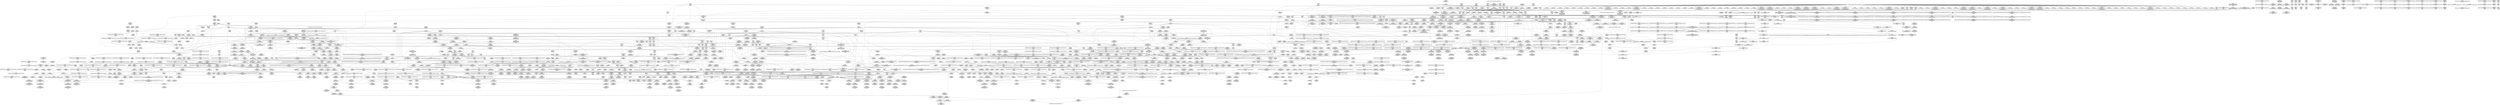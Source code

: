 digraph {
	CE0x44a8430 [shape=record,shape=Mrecord,label="{CE0x44a8430|i64*_getelementptr_inbounds_(_4_x_i64_,_4_x_i64_*___llvm_gcov_ctr129,_i64_0,_i64_0)|*Constant*|*SummSource*}"]
	CE0x43bcae0 [shape=record,shape=Mrecord,label="{CE0x43bcae0|80:_i32,_112:_i8*,_:_CRE_28,29_}"]
	CE0x4483810 [shape=record,shape=Mrecord,label="{CE0x4483810|i64_1|*Constant*}"]
	CE0x4408fd0 [shape=record,shape=Mrecord,label="{CE0x4408fd0|rcu_read_unlock:call|include/linux/rcupdate.h,933|*SummSource*}"]
	CE0x4425740 [shape=record,shape=Mrecord,label="{CE0x4425740|rcu_read_lock:tmp1}"]
	CE0x436ab60 [shape=record,shape=Mrecord,label="{CE0x436ab60|selinux_shm_shmctl:entry|*SummSink*}"]
	CE0x448a030 [shape=record,shape=Mrecord,label="{CE0x448a030|__preempt_count_add:tmp4|./arch/x86/include/asm/preempt.h,72|*SummSink*}"]
	CE0x442b3a0 [shape=record,shape=Mrecord,label="{CE0x442b3a0|current_sid:sid|security/selinux/hooks.c,220}"]
	CE0x4437df0 [shape=record,shape=Mrecord,label="{CE0x4437df0|rcu_read_lock:tobool|include/linux/rcupdate.h,882|*SummSource*}"]
	CE0x44a75c0 [shape=record,shape=Mrecord,label="{CE0x44a75c0|i64*_getelementptr_inbounds_(_4_x_i64_,_4_x_i64_*___llvm_gcov_ctr134,_i64_0,_i64_3)|*Constant*|*SummSink*}"]
	CE0x4433f50 [shape=record,shape=Mrecord,label="{CE0x4433f50|rcu_read_lock:tmp4|include/linux/rcupdate.h,882}"]
	CE0x43861e0 [shape=record,shape=Mrecord,label="{CE0x43861e0|80:_i32,_112:_i8*,_:_CRE_26,27_}"]
	CE0x4484eb0 [shape=record,shape=Mrecord,label="{CE0x4484eb0|rcu_lock_release:tmp2|*SummSource*}"]
	CE0x442e2f0 [shape=record,shape=Mrecord,label="{CE0x442e2f0|current_sid:tmp20|security/selinux/hooks.c,218|*SummSink*}"]
	CE0x4400fc0 [shape=record,shape=Mrecord,label="{CE0x4400fc0|i8*_getelementptr_inbounds_(_42_x_i8_,_42_x_i8_*_.str46,_i32_0,_i32_0)|*Constant*|*SummSource*}"]
	CE0x4426810 [shape=record,shape=Mrecord,label="{CE0x4426810|GLOBAL:rcu_lock_map|Global_var:rcu_lock_map|*SummSource*}"]
	CE0x438ecd0 [shape=record,shape=Mrecord,label="{CE0x438ecd0|_call_void_mcount()_#3|*SummSink*}"]
	CE0x43cf430 [shape=record,shape=Mrecord,label="{CE0x43cf430|i64*_getelementptr_inbounds_(_11_x_i64_,_11_x_i64_*___llvm_gcov_ctr132,_i64_0,_i64_8)|*Constant*|*SummSource*}"]
	CE0x43c17a0 [shape=record,shape=Mrecord,label="{CE0x43c17a0|80:_i32,_112:_i8*,_:_CRE_88,92_|*MultipleSource*|Function::selinux_shm_shmctl&Arg::shp::|security/selinux/hooks.c,5365}"]
	CE0x43b95c0 [shape=record,shape=Mrecord,label="{CE0x43b95c0|selinux_shm_shmctl:tmp14|security/selinux/hooks.c,5365|*SummSink*}"]
	CE0x43c5a50 [shape=record,shape=Mrecord,label="{CE0x43c5a50|ipc_has_perm:ipc_perms|Function::ipc_has_perm&Arg::ipc_perms::|*SummSource*}"]
	CE0x439c2a0 [shape=record,shape=Mrecord,label="{CE0x439c2a0|_call_void___llvm_gcov_indirect_counter_increment(i32*___llvm_gcov_global_state_pred315,_i64**_getelementptr_inbounds_(_6_x_i64*_,_6_x_i64*_*___llvm_gcda_edge_table314,_i64_0,_i64_5)),_!dbg_!27725|security/selinux/hooks.c,5359|*SummSink*}"]
	CE0x44a9fa0 [shape=record,shape=Mrecord,label="{CE0x44a9fa0|rcu_lock_acquire:tmp|*SummSink*}"]
	CE0x43a02e0 [shape=record,shape=Mrecord,label="{CE0x43a02e0|task_sid:do.body5|*SummSink*}"]
	CE0x4394f90 [shape=record,shape=Mrecord,label="{CE0x4394f90|i64*_getelementptr_inbounds_(_11_x_i64_,_11_x_i64_*___llvm_gcov_ctr125,_i64_0,_i64_1)|*Constant*|*SummSource*}"]
	CE0x611ca60 [shape=record,shape=Mrecord,label="{CE0x611ca60|i32_0|*Constant*|*SummSink*}"]
	CE0x4388a20 [shape=record,shape=Mrecord,label="{CE0x4388a20|_ret_void|*SummSink*}"]
	CE0x4411000 [shape=record,shape=Mrecord,label="{CE0x4411000|i32_934|*Constant*}"]
	CE0x4499e40 [shape=record,shape=Mrecord,label="{CE0x4499e40|i64*_getelementptr_inbounds_(_4_x_i64_,_4_x_i64_*___llvm_gcov_ctr134,_i64_0,_i64_1)|*Constant*}"]
	CE0x44b0c30 [shape=record,shape=Mrecord,label="{CE0x44b0c30|__preempt_count_sub:tmp|*SummSink*}"]
	CE0x43fe080 [shape=record,shape=Mrecord,label="{CE0x43fe080|rcu_read_lock:tmp14|include/linux/rcupdate.h,882|*SummSource*}"]
	CE0x4398280 [shape=record,shape=Mrecord,label="{CE0x4398280|task_sid:tmp14|security/selinux/hooks.c,208}"]
	CE0x44a2da0 [shape=record,shape=Mrecord,label="{CE0x44a2da0|i64*_getelementptr_inbounds_(_4_x_i64_,_4_x_i64_*___llvm_gcov_ctr133,_i64_0,_i64_3)|*Constant*|*SummSink*}"]
	CE0x43c30d0 [shape=record,shape=Mrecord,label="{CE0x43c30d0|80:_i32,_112:_i8*,_:_CRE_176,184_|*MultipleSource*|Function::selinux_shm_shmctl&Arg::shp::|security/selinux/hooks.c,5365}"]
	CE0x436a350 [shape=record,shape=Mrecord,label="{CE0x436a350|selinux_shm_shmctl:sw.epilog}"]
	CE0x442ae30 [shape=record,shape=Mrecord,label="{CE0x442ae30|current_sid:tmp23|security/selinux/hooks.c,218|*SummSink*}"]
	CE0x44a3740 [shape=record,shape=Mrecord,label="{CE0x44a3740|__preempt_count_add:tmp5|./arch/x86/include/asm/preempt.h,72|*SummSink*}"]
	CE0x43ee410 [shape=record,shape=Mrecord,label="{CE0x43ee410|cred_sid:security|security/selinux/hooks.c,196|*SummSource*}"]
	CE0x43ede00 [shape=record,shape=Mrecord,label="{CE0x43ede00|i64*_getelementptr_inbounds_(_13_x_i64_,_13_x_i64_*___llvm_gcov_ctr126,_i64_0,_i64_1)|*Constant*}"]
	CE0x43eef20 [shape=record,shape=Mrecord,label="{CE0x43eef20|task_sid:tmp1|*SummSource*}"]
	CE0x43caba0 [shape=record,shape=Mrecord,label="{CE0x43caba0|rcu_read_unlock:tmp4|include/linux/rcupdate.h,933}"]
	CE0x43ca0a0 [shape=record,shape=Mrecord,label="{CE0x43ca0a0|rcu_read_unlock:tmp11|include/linux/rcupdate.h,933|*SummSource*}"]
	CE0x4397ba0 [shape=record,shape=Mrecord,label="{CE0x4397ba0|task_sid:tmp9|security/selinux/hooks.c,208|*SummSink*}"]
	CE0x43dd500 [shape=record,shape=Mrecord,label="{CE0x43dd500|i64*_getelementptr_inbounds_(_4_x_i64_,_4_x_i64_*___llvm_gcov_ctr128,_i64_0,_i64_3)|*Constant*}"]
	CE0x4376590 [shape=record,shape=Mrecord,label="{CE0x4376590|GLOBAL:current_task|Global_var:current_task|*SummSource*}"]
	CE0x43ed8c0 [shape=record,shape=Mrecord,label="{CE0x43ed8c0|task_sid:tmp5|security/selinux/hooks.c,208}"]
	CE0x449c920 [shape=record,shape=Mrecord,label="{CE0x449c920|i64*_getelementptr_inbounds_(_4_x_i64_,_4_x_i64_*___llvm_gcov_ctr128,_i64_0,_i64_2)|*Constant*|*SummSink*}"]
	CE0x43bd330 [shape=record,shape=Mrecord,label="{CE0x43bd330|80:_i32,_112:_i8*,_:_CRE_35,36_}"]
	CE0x4382090 [shape=record,shape=Mrecord,label="{CE0x4382090|i32_512|*Constant*|*SummSource*}"]
	CE0x43efc70 [shape=record,shape=Mrecord,label="{CE0x43efc70|current_sid:tmp3}"]
	"CONST[source:0(mediator),value:2(dynamic)][purpose:{subject}][SrcIdx:4]"
	CE0x442afc0 [shape=record,shape=Mrecord,label="{CE0x442afc0|i32_1|*Constant*}"]
	CE0x43ef400 [shape=record,shape=Mrecord,label="{CE0x43ef400|rcu_read_lock:tmp2|*SummSource*}"]
	CE0x4372b00 [shape=record,shape=Mrecord,label="{CE0x4372b00|i64**_getelementptr_inbounds_(_6_x_i64*_,_6_x_i64*_*___llvm_gcda_edge_table314,_i64_0,_i64_3)|*Constant*|*SummSource*}"]
	CE0x43a0210 [shape=record,shape=Mrecord,label="{CE0x43a0210|task_sid:do.body5|*SummSource*}"]
	CE0x4406750 [shape=record,shape=Mrecord,label="{CE0x4406750|rcu_read_unlock:do.end|*SummSink*}"]
	CE0x4391e50 [shape=record,shape=Mrecord,label="{CE0x4391e50|_call_void___llvm_gcov_indirect_counter_increment(i32*___llvm_gcov_global_state_pred315,_i64**_getelementptr_inbounds_(_6_x_i64*_,_6_x_i64*_*___llvm_gcda_edge_table314,_i64_0,_i64_2)),_!dbg_!27718|security/selinux/hooks.c,5349|*SummSource*}"]
	CE0x442def0 [shape=record,shape=Mrecord,label="{CE0x442def0|i64*_getelementptr_inbounds_(_11_x_i64_,_11_x_i64_*___llvm_gcov_ctr125,_i64_0,_i64_10)|*Constant*|*SummSink*}"]
	CE0x436f570 [shape=record,shape=Mrecord,label="{CE0x436f570|selinux_shm_shmctl:entry|*SummSource*}"]
	CE0x438b650 [shape=record,shape=Mrecord,label="{CE0x438b650|get_current:entry}"]
	CE0x43710b0 [shape=record,shape=Mrecord,label="{CE0x43710b0|avc_has_perm:requested|Function::avc_has_perm&Arg::requested::|*SummSink*}"]
	CE0x4365600 [shape=record,shape=Mrecord,label="{CE0x4365600|selinux_shm_shmctl:sw.bb3|*SummSource*}"]
	CE0x4386ac0 [shape=record,shape=Mrecord,label="{CE0x4386ac0|i64*_getelementptr_inbounds_(_18_x_i64_,_18_x_i64_*___llvm_gcov_ctr313,_i64_0,_i64_11)|*Constant*}"]
	CE0x438deb0 [shape=record,shape=Mrecord,label="{CE0x438deb0|i32_3|*Constant*|*SummSource*}"]
	CE0x441f6e0 [shape=record,shape=Mrecord,label="{CE0x441f6e0|current_sid:tmp12|security/selinux/hooks.c,218}"]
	CE0x4403560 [shape=record,shape=Mrecord,label="{CE0x4403560|rcu_read_unlock:tmp3}"]
	CE0x43c6550 [shape=record,shape=Mrecord,label="{CE0x43c6550|selinux_shm_shmctl:retval.0}"]
	CE0x43d2a90 [shape=record,shape=Mrecord,label="{CE0x43d2a90|ipc_has_perm:tmp|*SummSource*}"]
	CE0x43defe0 [shape=record,shape=Mrecord,label="{CE0x43defe0|_call_void_mcount()_#3|*SummSink*}"]
	CE0x443ce50 [shape=record,shape=Mrecord,label="{CE0x443ce50|rcu_read_lock:tmp11|include/linux/rcupdate.h,882|*SummSource*}"]
	CE0x43ece60 [shape=record,shape=Mrecord,label="{CE0x43ece60|i64*_getelementptr_inbounds_(_13_x_i64_,_13_x_i64_*___llvm_gcov_ctr126,_i64_0,_i64_1)|*Constant*|*SummSink*}"]
	CE0x4367b90 [shape=record,shape=Mrecord,label="{CE0x4367b90|__llvm_gcov_indirect_counter_increment:entry|*SummSource*}"]
	CE0x43c8780 [shape=record,shape=Mrecord,label="{CE0x43c8780|rcu_read_lock:tmp21|include/linux/rcupdate.h,884|*SummSink*}"]
	CE0x43ce670 [shape=record,shape=Mrecord,label="{CE0x43ce670|i64*_getelementptr_inbounds_(_11_x_i64_,_11_x_i64_*___llvm_gcov_ctr132,_i64_0,_i64_0)|*Constant*|*SummSink*}"]
	CE0x44006a0 [shape=record,shape=Mrecord,label="{CE0x44006a0|i32_883|*Constant*|*SummSource*}"]
	CE0x4383430 [shape=record,shape=Mrecord,label="{CE0x4383430|__llvm_gcov_indirect_counter_increment:tmp2|*SummSource*}"]
	CE0x43cae90 [shape=record,shape=Mrecord,label="{CE0x43cae90|__rcu_read_lock:tmp4|include/linux/rcupdate.h,239|*SummSource*}"]
	CE0x43ebeb0 [shape=record,shape=Mrecord,label="{CE0x43ebeb0|task_sid:call3|security/selinux/hooks.c,208|*SummSink*}"]
	CE0x43e0c30 [shape=record,shape=Mrecord,label="{CE0x43e0c30|task_sid:tobool1|security/selinux/hooks.c,208|*SummSink*}"]
	CE0x43e7340 [shape=record,shape=Mrecord,label="{CE0x43e7340|i64_7|*Constant*|*SummSink*}"]
	CE0x43e8df0 [shape=record,shape=Mrecord,label="{CE0x43e8df0|task_sid:tmp4|*LoadInst*|security/selinux/hooks.c,208|*SummSink*}"]
	CE0x43cb0e0 [shape=record,shape=Mrecord,label="{CE0x43cb0e0|rcu_read_unlock:tmp1|*SummSource*}"]
	CE0x43c5b60 [shape=record,shape=Mrecord,label="{CE0x43c5b60|ipc_has_perm:ipc_perms|Function::ipc_has_perm&Arg::ipc_perms::|*SummSink*}"]
	CE0x43a0cb0 [shape=record,shape=Mrecord,label="{CE0x43a0cb0|__llvm_gcov_indirect_counter_increment:bb4|*SummSource*}"]
	CE0x4401cd0 [shape=record,shape=Mrecord,label="{CE0x4401cd0|rcu_read_lock:tmp18|include/linux/rcupdate.h,882|*SummSource*}"]
	CE0x441b140 [shape=record,shape=Mrecord,label="{CE0x441b140|GLOBAL:cred_sid|*Constant*}"]
	CE0x4367870 [shape=record,shape=Mrecord,label="{CE0x4367870|selinux_shm_shmctl:sw.bb2|*SummSink*}"]
	CE0x43fc440 [shape=record,shape=Mrecord,label="{CE0x43fc440|GLOBAL:task_sid|*Constant*|*SummSource*}"]
	CE0x43bc9b0 [shape=record,shape=Mrecord,label="{CE0x43bc9b0|80:_i32,_112:_i8*,_:_CRE_27,28_}"]
	CE0x43db720 [shape=record,shape=Mrecord,label="{CE0x43db720|ipc_has_perm:ad|security/selinux/hooks.c, 5128}"]
	CE0x449b090 [shape=record,shape=Mrecord,label="{CE0x449b090|i64*_getelementptr_inbounds_(_4_x_i64_,_4_x_i64_*___llvm_gcov_ctr130,_i64_0,_i64_3)|*Constant*|*SummSink*}"]
	CE0x43d29b0 [shape=record,shape=Mrecord,label="{CE0x43d29b0|ipc_has_perm:tmp}"]
	CE0x4400710 [shape=record,shape=Mrecord,label="{CE0x4400710|i32_883|*Constant*|*SummSink*}"]
	CE0x4480f80 [shape=record,shape=Mrecord,label="{CE0x4480f80|_call_void_rcu_lock_release(%struct.lockdep_map*_rcu_lock_map)_#10,_!dbg_!27733|include/linux/rcupdate.h,935|*SummSink*}"]
	CE0x442d3e0 [shape=record,shape=Mrecord,label="{CE0x442d3e0|current_sid:tmp18|security/selinux/hooks.c,218|*SummSource*}"]
	CE0x4397410 [shape=record,shape=Mrecord,label="{CE0x4397410|task_sid:tmp18|security/selinux/hooks.c,208}"]
	CE0x43d5300 [shape=record,shape=Mrecord,label="{CE0x43d5300|avc_has_perm:entry}"]
	CE0x4395620 [shape=record,shape=Mrecord,label="{CE0x4395620|GLOBAL:rcu_lock_acquire|*Constant*|*SummSource*}"]
	CE0x44a8060 [shape=record,shape=Mrecord,label="{CE0x44a8060|__preempt_count_sub:tmp6|./arch/x86/include/asm/preempt.h,78}"]
	CE0x4405ab0 [shape=record,shape=Mrecord,label="{CE0x4405ab0|rcu_read_unlock:tmp7|include/linux/rcupdate.h,933}"]
	CE0x441fa10 [shape=record,shape=Mrecord,label="{CE0x441fa10|current_sid:tmp12|security/selinux/hooks.c,218|*SummSink*}"]
	CE0x43def40 [shape=record,shape=Mrecord,label="{CE0x43def40|_call_void_mcount()_#3|*SummSource*}"]
	CE0x43eae70 [shape=record,shape=Mrecord,label="{CE0x43eae70|_call_void___rcu_read_lock()_#10,_!dbg_!27710|include/linux/rcupdate.h,879}"]
	CE0x43bad90 [shape=record,shape=Mrecord,label="{CE0x43bad90|80:_i32,_112:_i8*,_:_CRE_0,1_}"]
	CE0x43c49e0 [shape=record,shape=Mrecord,label="{CE0x43c49e0|i64*_getelementptr_inbounds_(_18_x_i64_,_18_x_i64_*___llvm_gcov_ctr313,_i64_0,_i64_17)|*Constant*}"]
	CE0x4370230 [shape=record,shape=Mrecord,label="{CE0x4370230|task_sid:entry|*SummSink*}"]
	CE0x43bce70 [shape=record,shape=Mrecord,label="{CE0x43bce70|80:_i32,_112:_i8*,_:_CRE_31,32_}"]
	CE0x438c7a0 [shape=record,shape=Mrecord,label="{CE0x438c7a0|_call_void_mcount()_#3|*SummSource*}"]
	CE0x443f2d0 [shape=record,shape=Mrecord,label="{CE0x443f2d0|GLOBAL:__preempt_count_add|*Constant*|*SummSink*}"]
	CE0x43e2190 [shape=record,shape=Mrecord,label="{CE0x43e2190|current_sid:tobool1|security/selinux/hooks.c,218|*SummSink*}"]
	CE0x4366110 [shape=record,shape=Mrecord,label="{CE0x4366110|selinux_shm_shmctl:sw.default|*SummSink*}"]
	CE0x4386ed0 [shape=record,shape=Mrecord,label="{CE0x4386ed0|i32_11|*Constant*}"]
	CE0x439f9a0 [shape=record,shape=Mrecord,label="{CE0x439f9a0|i64*_getelementptr_inbounds_(_2_x_i64_,_2_x_i64_*___llvm_gcov_ctr159,_i64_0,_i64_0)|*Constant*|*SummSink*}"]
	CE0x448ad30 [shape=record,shape=Mrecord,label="{CE0x448ad30|COLLAPSED:_GCMRE___llvm_gcov_ctr128_internal_global_4_x_i64_zeroinitializer:_elem_0:default:}"]
	CE0x44182d0 [shape=record,shape=Mrecord,label="{CE0x44182d0|task_sid:tmp25|security/selinux/hooks.c,208}"]
	CE0x443d470 [shape=record,shape=Mrecord,label="{CE0x443d470|rcu_read_lock:tmp12|include/linux/rcupdate.h,882|*SummSink*}"]
	CE0x43f3a10 [shape=record,shape=Mrecord,label="{CE0x43f3a10|task_sid:tmp|*SummSource*}"]
	CE0x44a3f90 [shape=record,shape=Mrecord,label="{CE0x44a3f90|rcu_lock_release:tmp4|include/linux/rcupdate.h,423}"]
	CE0x44aa880 [shape=record,shape=Mrecord,label="{CE0x44aa880|_call_void_mcount()_#3|*SummSink*}"]
	CE0x4369fb0 [shape=record,shape=Mrecord,label="{CE0x4369fb0|_call_void___llvm_gcov_indirect_counter_increment(i32*___llvm_gcov_global_state_pred315,_i64**_getelementptr_inbounds_(_6_x_i64*_,_6_x_i64*_*___llvm_gcda_edge_table314,_i64_0,_i64_3)),_!dbg_!27721|security/selinux/hooks.c,5352}"]
	CE0x44abe10 [shape=record,shape=Mrecord,label="{CE0x44abe10|__rcu_read_unlock:do.end}"]
	CE0x449d110 [shape=record,shape=Mrecord,label="{CE0x449d110|__rcu_read_unlock:tmp1|*SummSource*}"]
	CE0x442a5f0 [shape=record,shape=Mrecord,label="{CE0x442a5f0|current_sid:tmp22|security/selinux/hooks.c,218|*SummSource*}"]
	CE0x43f8c00 [shape=record,shape=Mrecord,label="{CE0x43f8c00|current_sid:tmp9|security/selinux/hooks.c,218|*SummSink*}"]
	CE0x44d9c00 [shape=record,shape=Mrecord,label="{CE0x44d9c00|i64*_getelementptr_inbounds_(_4_x_i64_,_4_x_i64_*___llvm_gcov_ctr135,_i64_0,_i64_1)|*Constant*|*SummSink*}"]
	CE0x44398c0 [shape=record,shape=Mrecord,label="{CE0x44398c0|_call_void_mcount()_#3}"]
	CE0x4420df0 [shape=record,shape=Mrecord,label="{CE0x4420df0|rcu_read_lock:tmp5|include/linux/rcupdate.h,882}"]
	CE0x443a1a0 [shape=record,shape=Mrecord,label="{CE0x443a1a0|i64*_getelementptr_inbounds_(_4_x_i64_,_4_x_i64_*___llvm_gcov_ctr130,_i64_0,_i64_0)|*Constant*|*SummSource*}"]
	CE0x439e080 [shape=record,shape=Mrecord,label="{CE0x439e080|i32_22|*Constant*|*SummSink*}"]
	CE0x4393260 [shape=record,shape=Mrecord,label="{CE0x4393260|task_has_system:tmp2}"]
	CE0x437bd50 [shape=record,shape=Mrecord,label="{CE0x437bd50|i8_1|*Constant*|*SummSink*}"]
	CE0x44cc110 [shape=record,shape=Mrecord,label="{CE0x44cc110|_call_void_mcount()_#3|*SummSource*}"]
	CE0x43dde60 [shape=record,shape=Mrecord,label="{CE0x43dde60|i32_(i32,_i32,_i16,_i32,_%struct.common_audit_data*)*_bitcast_(i32_(i32,_i32,_i16,_i32,_%struct.common_audit_data.495*)*_avc_has_perm_to_i32_(i32,_i32,_i16,_i32,_%struct.common_audit_data*)*)|*Constant*}"]
	CE0x44a8b10 [shape=record,shape=Mrecord,label="{CE0x44a8b10|__preempt_count_add:tmp6|./arch/x86/include/asm/preempt.h,73|*SummSource*}"]
	CE0x443bc00 [shape=record,shape=Mrecord,label="{CE0x443bc00|rcu_read_lock:tobool1|include/linux/rcupdate.h,882|*SummSink*}"]
	CE0x43a0b40 [shape=record,shape=Mrecord,label="{CE0x43a0b40|_call_void___llvm_gcov_indirect_counter_increment(i32*___llvm_gcov_global_state_pred315,_i64**_getelementptr_inbounds_(_6_x_i64*_,_6_x_i64*_*___llvm_gcda_edge_table314,_i64_0,_i64_4)),_!dbg_!27723|security/selinux/hooks.c,5356}"]
	CE0x4371870 [shape=record,shape=Mrecord,label="{CE0x4371870|avc_has_perm:auditdata|Function::avc_has_perm&Arg::auditdata::|*SummSource*}"]
	CE0x43cd060 [shape=record,shape=Mrecord,label="{CE0x43cd060|i64*_getelementptr_inbounds_(_11_x_i64_,_11_x_i64_*___llvm_gcov_ctr132,_i64_0,_i64_1)|*Constant*|*SummSink*}"]
	CE0x43cfb40 [shape=record,shape=Mrecord,label="{CE0x43cfb40|rcu_read_unlock:tmp17|include/linux/rcupdate.h,933|*SummSink*}"]
	CE0x43f6e50 [shape=record,shape=Mrecord,label="{CE0x43f6e50|ipc_has_perm:sclass|security/selinux/hooks.c,5136|*SummSource*}"]
	CE0x4495870 [shape=record,shape=Mrecord,label="{CE0x4495870|rcu_lock_release:__here|*SummSink*}"]
	CE0x442da60 [shape=record,shape=Mrecord,label="{CE0x442da60|i64*_getelementptr_inbounds_(_11_x_i64_,_11_x_i64_*___llvm_gcov_ctr125,_i64_0,_i64_10)|*Constant*}"]
	CE0x43cef40 [shape=record,shape=Mrecord,label="{CE0x43cef40|rcu_read_unlock:land.lhs.true2|*SummSource*}"]
	CE0x44c2110 [shape=record,shape=Mrecord,label="{CE0x44c2110|i64*_getelementptr_inbounds_(_4_x_i64_,_4_x_i64_*___llvm_gcov_ctr134,_i64_0,_i64_3)|*Constant*}"]
	CE0x439d610 [shape=record,shape=Mrecord,label="{CE0x439d610|current_sid:cred|security/selinux/hooks.c,218|*SummSource*}"]
	CE0x4499cf0 [shape=record,shape=Mrecord,label="{CE0x4499cf0|rcu_lock_release:tmp1|*SummSink*}"]
	CE0x44c10d0 [shape=record,shape=Mrecord,label="{CE0x44c10d0|i64*_getelementptr_inbounds_(_4_x_i64_,_4_x_i64_*___llvm_gcov_ctr135,_i64_0,_i64_0)|*Constant*|*SummSource*}"]
	CE0x44837a0 [shape=record,shape=Mrecord,label="{CE0x44837a0|i64*_getelementptr_inbounds_(_2_x_i64_,_2_x_i64_*___llvm_gcov_ctr98,_i64_0,_i64_0)|*Constant*}"]
	CE0x43e8a30 [shape=record,shape=Mrecord,label="{CE0x43e8a30|task_sid:tmp11|security/selinux/hooks.c,208|*SummSource*}"]
	CE0x44ad520 [shape=record,shape=Mrecord,label="{CE0x44ad520|i64*_getelementptr_inbounds_(_4_x_i64_,_4_x_i64_*___llvm_gcov_ctr135,_i64_0,_i64_2)|*Constant*|*SummSink*}"]
	CE0x439d6e0 [shape=record,shape=Mrecord,label="{CE0x439d6e0|current_sid:cred|security/selinux/hooks.c,218|*SummSink*}"]
	CE0x43ea510 [shape=record,shape=Mrecord,label="{CE0x43ea510|GLOBAL:__rcu_read_lock|*Constant*|*SummSink*}"]
	CE0x44353a0 [shape=record,shape=Mrecord,label="{CE0x44353a0|_ret_void,_!dbg_!27717|include/linux/rcupdate.h,240}"]
	CE0x43c08c0 [shape=record,shape=Mrecord,label="{CE0x43c08c0|80:_i32,_112:_i8*,_:_CRE_66,67_}"]
	CE0x4ebb2c0 [shape=record,shape=Mrecord,label="{CE0x4ebb2c0|__llvm_gcov_indirect_counter_increment:counters|Function::__llvm_gcov_indirect_counter_increment&Arg::counters::}"]
	CE0x4419aa0 [shape=record,shape=Mrecord,label="{CE0x4419aa0|task_sid:tmp26|security/selinux/hooks.c,208}"]
	CE0x43c2b60 [shape=record,shape=Mrecord,label="{CE0x43c2b60|80:_i32,_112:_i8*,_:_CRE_160,168_|*MultipleSource*|Function::selinux_shm_shmctl&Arg::shp::|security/selinux/hooks.c,5365}"]
	CE0x4371f50 [shape=record,shape=Mrecord,label="{CE0x4371f50|i64_1|*Constant*|*SummSource*}"]
	CE0x4434240 [shape=record,shape=Mrecord,label="{CE0x4434240|rcu_read_lock:tmp4|include/linux/rcupdate.h,882|*SummSource*}"]
	CE0x43ec410 [shape=record,shape=Mrecord,label="{CE0x43ec410|i64_6|*Constant*}"]
	CE0x43ed360 [shape=record,shape=Mrecord,label="{CE0x43ed360|_call_void_mcount()_#3}"]
	CE0x4425bc0 [shape=record,shape=Mrecord,label="{CE0x4425bc0|current_sid:tmp11|security/selinux/hooks.c,218|*SummSource*}"]
	CE0x43fe200 [shape=record,shape=Mrecord,label="{CE0x43fe200|rcu_read_lock:tmp14|include/linux/rcupdate.h,882|*SummSink*}"]
	CE0x440c830 [shape=record,shape=Mrecord,label="{CE0x440c830|rcu_read_unlock:tmp15|include/linux/rcupdate.h,933}"]
	CE0x4496e00 [shape=record,shape=Mrecord,label="{CE0x4496e00|__preempt_count_sub:tmp4|./arch/x86/include/asm/preempt.h,77|*SummSink*}"]
	CE0x443a300 [shape=record,shape=Mrecord,label="{CE0x443a300|i64*_getelementptr_inbounds_(_4_x_i64_,_4_x_i64_*___llvm_gcov_ctr135,_i64_0,_i64_3)|*Constant*}"]
	CE0x4422260 [shape=record,shape=Mrecord,label="{CE0x4422260|GLOBAL:current_sid.__warned|Global_var:current_sid.__warned}"]
	CE0x44acf00 [shape=record,shape=Mrecord,label="{CE0x44acf00|i64_1|*Constant*}"]
	CE0x441b600 [shape=record,shape=Mrecord,label="{CE0x441b600|task_sid:call7|security/selinux/hooks.c,208|*SummSink*}"]
	CE0x4403b10 [shape=record,shape=Mrecord,label="{CE0x4403b10|rcu_read_unlock:land.lhs.true|*SummSink*}"]
	CE0x43df3a0 [shape=record,shape=Mrecord,label="{CE0x43df3a0|i64*_getelementptr_inbounds_(_11_x_i64_,_11_x_i64_*___llvm_gcov_ctr127,_i64_0,_i64_1)|*Constant*}"]
	CE0x4362090 [shape=record,shape=Mrecord,label="{CE0x4362090|selinux_shm_shmctl:tmp3|security/selinux/hooks.c,5346|*SummSink*}"]
	CE0x443f340 [shape=record,shape=Mrecord,label="{CE0x443f340|GLOBAL:__preempt_count_add|*Constant*|*SummSource*}"]
	CE0x436a530 [shape=record,shape=Mrecord,label="{CE0x436a530|selinux_shm_shmctl:sw.bb3}"]
	CE0x4499680 [shape=record,shape=Mrecord,label="{CE0x4499680|__rcu_read_lock:tmp2|*SummSource*}"]
	"CONST[source:0(mediator),value:2(dynamic)][purpose:{operation}][SrcIdx:2]"
	CE0x4398380 [shape=record,shape=Mrecord,label="{CE0x4398380|task_sid:tmp15|security/selinux/hooks.c,208}"]
	CE0x43bf5c0 [shape=record,shape=Mrecord,label="{CE0x43bf5c0|80:_i32,_112:_i8*,_:_CRE_50,51_}"]
	CE0x43ecab0 [shape=record,shape=Mrecord,label="{CE0x43ecab0|current_sid:tmp9|security/selinux/hooks.c,218}"]
	CE0x4423ba0 [shape=record,shape=Mrecord,label="{CE0x4423ba0|current_sid:land.lhs.true}"]
	CE0x43860b0 [shape=record,shape=Mrecord,label="{CE0x43860b0|80:_i32,_112:_i8*,_:_CRE_25,26_}"]
	CE0x443b300 [shape=record,shape=Mrecord,label="{CE0x443b300|0:_i8,_:_GCMR_rcu_read_lock.__warned_internal_global_i8_0,_section_.data.unlikely_,_align_1:_elem_0:default:}"]
	CE0x439a430 [shape=record,shape=Mrecord,label="{CE0x439a430|_call_void___llvm_gcov_indirect_counter_increment(i32*___llvm_gcov_global_state_pred315,_i64**_getelementptr_inbounds_(_6_x_i64*_,_6_x_i64*_*___llvm_gcda_edge_table314,_i64_0,_i64_3)),_!dbg_!27721|security/selinux/hooks.c,5352|*SummSink*}"]
	CE0x442c8b0 [shape=record,shape=Mrecord,label="{CE0x442c8b0|i64*_getelementptr_inbounds_(_11_x_i64_,_11_x_i64_*___llvm_gcov_ctr125,_i64_0,_i64_9)|*Constant*|*SummSource*}"]
	CE0x4407370 [shape=record,shape=Mrecord,label="{CE0x4407370|GLOBAL:rcu_read_unlock.__warned|Global_var:rcu_read_unlock.__warned}"]
	CE0x43fd610 [shape=record,shape=Mrecord,label="{CE0x43fd610|GLOBAL:rcu_read_unlock.__warned|Global_var:rcu_read_unlock.__warned|*SummSink*}"]
	CE0x43c6e60 [shape=record,shape=Mrecord,label="{CE0x43c6e60|__llvm_gcov_indirect_counter_increment:bb4}"]
	CE0x44231e0 [shape=record,shape=Mrecord,label="{CE0x44231e0|i64*_getelementptr_inbounds_(_11_x_i64_,_11_x_i64_*___llvm_gcov_ctr125,_i64_0,_i64_6)|*Constant*|*SummSource*}"]
	CE0x4420750 [shape=record,shape=Mrecord,label="{CE0x4420750|current_sid:tmp13|security/selinux/hooks.c,218|*SummSource*}"]
	CE0x43ce8b0 [shape=record,shape=Mrecord,label="{CE0x43ce8b0|COLLAPSED:_GCMRE___llvm_gcov_ctr132_internal_global_11_x_i64_zeroinitializer:_elem_0:default:}"]
	CE0x43822a0 [shape=record,shape=Mrecord,label="{CE0x43822a0|selinux_shm_shmctl:perms.0}"]
	CE0x44afa90 [shape=record,shape=Mrecord,label="{CE0x44afa90|__preempt_count_sub:tmp1|*SummSink*}"]
	CE0x43fbbb0 [shape=record,shape=Mrecord,label="{CE0x43fbbb0|i32_10|*Constant*|*SummSource*}"]
	CE0x44378c0 [shape=record,shape=Mrecord,label="{CE0x44378c0|rcu_read_unlock:do.body|*SummSource*}"]
	CE0x449b340 [shape=record,shape=Mrecord,label="{CE0x449b340|rcu_lock_acquire:tmp6|*SummSink*}"]
	CE0x43da4b0 [shape=record,shape=Mrecord,label="{CE0x43da4b0|task_sid:tmp20|security/selinux/hooks.c,208|*SummSource*}"]
	CE0x43eeeb0 [shape=record,shape=Mrecord,label="{CE0x43eeeb0|task_sid:tmp1}"]
	CE0x43ee590 [shape=record,shape=Mrecord,label="{CE0x43ee590|i64_2|*Constant*}"]
	CE0x43c5500 [shape=record,shape=Mrecord,label="{CE0x43c5500|GLOBAL:ipc_has_perm|*Constant*|*SummSink*}"]
	CE0x43c6fd0 [shape=record,shape=Mrecord,label="{CE0x43c6fd0|__llvm_gcov_indirect_counter_increment:bb}"]
	CE0x43d2ea0 [shape=record,shape=Mrecord,label="{CE0x43d2ea0|i32_77|*Constant*|*SummSink*}"]
	CE0x43f16b0 [shape=record,shape=Mrecord,label="{CE0x43f16b0|get_current:tmp3|*SummSink*}"]
	CE0x4385550 [shape=record,shape=Mrecord,label="{CE0x4385550|selinux_shm_shmctl:call|security/selinux/hooks.c,5346}"]
	CE0x43cb700 [shape=record,shape=Mrecord,label="{CE0x43cb700|_ret_void,_!dbg_!27719|./arch/x86/include/asm/preempt.h,73}"]
	CE0x43bb370 [shape=record,shape=Mrecord,label="{CE0x43bb370|selinux_shm_shmctl:call6|security/selinux/hooks.c,5365|*SummSink*}"]
	CE0x4383a30 [shape=record,shape=Mrecord,label="{CE0x4383a30|task_has_system:tmp2|*SummSink*}"]
	CE0x4486670 [shape=record,shape=Mrecord,label="{CE0x4486670|rcu_lock_acquire:__here|*SummSink*}"]
	CE0x4424cc0 [shape=record,shape=Mrecord,label="{CE0x4424cc0|current_sid:if.then}"]
	CE0x43fd0e0 [shape=record,shape=Mrecord,label="{CE0x43fd0e0|avc_has_perm:tsid|Function::avc_has_perm&Arg::tsid::}"]
	CE0x44a0dc0 [shape=record,shape=Mrecord,label="{CE0x44a0dc0|_call_void_lock_acquire(%struct.lockdep_map*_%map,_i32_0,_i32_0,_i32_2,_i32_0,_%struct.lockdep_map*_null,_i64_ptrtoint_(i8*_blockaddress(_rcu_lock_acquire,_%__here)_to_i64))_#10,_!dbg_!27716|include/linux/rcupdate.h,418|*SummSource*}"]
	CE0x44023f0 [shape=record,shape=Mrecord,label="{CE0x44023f0|_call_void_lockdep_rcu_suspicious(i8*_getelementptr_inbounds_(_25_x_i8_,_25_x_i8_*_.str45,_i32_0,_i32_0),_i32_883,_i8*_getelementptr_inbounds_(_42_x_i8_,_42_x_i8_*_.str46,_i32_0,_i32_0))_#10,_!dbg_!27728|include/linux/rcupdate.h,882|*SummSource*}"]
	CE0x4405940 [shape=record,shape=Mrecord,label="{CE0x4405940|rcu_read_unlock:tmp6|include/linux/rcupdate.h,933|*SummSink*}"]
	CE0x43d82a0 [shape=record,shape=Mrecord,label="{CE0x43d82a0|i64*_getelementptr_inbounds_(_2_x_i64_,_2_x_i64_*___llvm_gcov_ctr98,_i64_0,_i64_1)|*Constant*}"]
	CE0x449cf30 [shape=record,shape=Mrecord,label="{CE0x449cf30|__rcu_read_unlock:tmp4|include/linux/rcupdate.h,244}"]
	CE0x4493730 [shape=record,shape=Mrecord,label="{CE0x4493730|i64*_getelementptr_inbounds_(_4_x_i64_,_4_x_i64_*___llvm_gcov_ctr129,_i64_0,_i64_3)|*Constant*}"]
	CE0x4378b30 [shape=record,shape=Mrecord,label="{CE0x4378b30|__llvm_gcov_indirect_counter_increment:tmp5|*SummSink*}"]
	CE0x43dd0f0 [shape=record,shape=Mrecord,label="{CE0x43dd0f0|task_sid:land.lhs.true}"]
	CE0x437f470 [shape=record,shape=Mrecord,label="{CE0x437f470|_call_void___llvm_gcov_indirect_counter_increment(i32*___llvm_gcov_global_state_pred315,_i64**_getelementptr_inbounds_(_6_x_i64*_,_6_x_i64*_*___llvm_gcda_edge_table314,_i64_0,_i64_4)),_!dbg_!27723|security/selinux/hooks.c,5356|*SummSource*}"]
	CE0x43ec870 [shape=record,shape=Mrecord,label="{CE0x43ec870|rcu_read_lock:tmp3|*SummSource*}"]
	CE0x4408c50 [shape=record,shape=Mrecord,label="{CE0x4408c50|i64_1|*Constant*}"]
	CE0x44860a0 [shape=record,shape=Mrecord,label="{CE0x44860a0|rcu_lock_acquire:bb}"]
	CE0x43cea60 [shape=record,shape=Mrecord,label="{CE0x43cea60|rcu_lock_acquire:tmp1|*SummSink*}"]
	CE0x43c9b20 [shape=record,shape=Mrecord,label="{CE0x43c9b20|__rcu_read_lock:tmp5|include/linux/rcupdate.h,239|*SummSource*}"]
	CE0x439b950 [shape=record,shape=Mrecord,label="{CE0x439b950|selinux_shm_shmctl:tmp9|security/selinux/hooks.c,5356}"]
	CE0x449d070 [shape=record,shape=Mrecord,label="{CE0x449d070|__rcu_read_unlock:tmp4|include/linux/rcupdate.h,244|*SummSink*}"]
	CE0x4419300 [shape=record,shape=Mrecord,label="{CE0x4419300|i64*_getelementptr_inbounds_(_4_x_i64_,_4_x_i64_*___llvm_gcov_ctr128,_i64_0,_i64_1)|*Constant*}"]
	CE0x437ca30 [shape=record,shape=Mrecord,label="{CE0x437ca30|__llvm_gcov_indirect_counter_increment:tmp3}"]
	CE0x4436750 [shape=record,shape=Mrecord,label="{CE0x4436750|_call_void_rcu_lock_acquire(%struct.lockdep_map*_rcu_lock_map)_#10,_!dbg_!27711|include/linux/rcupdate.h,881|*SummSource*}"]
	"CONST[source:1(input),value:2(dynamic)][purpose:{object}][SrcIdx:0]"
	CE0x43f17b0 [shape=record,shape=Mrecord,label="{CE0x43f17b0|task_has_system:bb|*SummSource*}"]
	CE0x4398890 [shape=record,shape=Mrecord,label="{CE0x4398890|task_sid:tmp17|security/selinux/hooks.c,208}"]
	CE0x440ac40 [shape=record,shape=Mrecord,label="{CE0x440ac40|rcu_lock_acquire:tmp4|include/linux/rcupdate.h,418}"]
	CE0x4439420 [shape=record,shape=Mrecord,label="{CE0x4439420|i32_0|*Constant*}"]
	CE0x43bed70 [shape=record,shape=Mrecord,label="{CE0x43bed70|80:_i32,_112:_i8*,_:_CRE_43,44_}"]
	CE0x43c3a10 [shape=record,shape=Mrecord,label="{CE0x43c3a10|selinux_shm_shmctl:call6|security/selinux/hooks.c,5365}"]
	CE0x43d1ee0 [shape=record,shape=Mrecord,label="{CE0x43d1ee0|GLOBAL:rcu_read_lock|*Constant*|*SummSource*}"]
	CE0x4482d00 [shape=record,shape=Mrecord,label="{CE0x4482d00|__rcu_read_unlock:entry|*SummSink*}"]
	CE0x436cbe0 [shape=record,shape=Mrecord,label="{CE0x436cbe0|rcu_read_unlock:tmp16|include/linux/rcupdate.h,933|*SummSink*}"]
	CE0x4381810 [shape=record,shape=Mrecord,label="{CE0x4381810|i32_8|*Constant*|*SummSource*}"]
	CE0x4416890 [shape=record,shape=Mrecord,label="{CE0x4416890|__rcu_read_unlock:tmp7|include/linux/rcupdate.h,245|*SummSink*}"]
	CE0x4373450 [shape=record,shape=Mrecord,label="{CE0x4373450|selinux_shm_shmctl:tmp2|security/selinux/hooks.c,5346|*SummSource*}"]
	CE0x439e1e0 [shape=record,shape=Mrecord,label="{CE0x439e1e0|current_sid:tmp22|security/selinux/hooks.c,218}"]
	CE0x43dd6c0 [shape=record,shape=Mrecord,label="{CE0x43dd6c0|task_sid:tmp9|security/selinux/hooks.c,208}"]
	CE0x43e7e80 [shape=record,shape=Mrecord,label="{CE0x43e7e80|rcu_lock_acquire:map|Function::rcu_lock_acquire&Arg::map::|*SummSink*}"]
	CE0x43c2f00 [shape=record,shape=Mrecord,label="{CE0x43c2f00|80:_i32,_112:_i8*,_:_CRE_172,176_|*MultipleSource*|Function::selinux_shm_shmctl&Arg::shp::|security/selinux/hooks.c,5365}"]
	CE0x43c9340 [shape=record,shape=Mrecord,label="{CE0x43c9340|cred_sid:bb}"]
	CE0x43bbad0 [shape=record,shape=Mrecord,label="{CE0x43bbad0|80:_i32,_112:_i8*,_:_CRE_8,9_}"]
	CE0x43be9e0 [shape=record,shape=Mrecord,label="{CE0x43be9e0|80:_i32,_112:_i8*,_:_CRE_40,41_}"]
	CE0x4415170 [shape=record,shape=Mrecord,label="{CE0x4415170|i8*_undef|*Constant*}"]
	CE0x4427030 [shape=record,shape=Mrecord,label="{CE0x4427030|GLOBAL:__llvm_gcov_ctr132|Global_var:__llvm_gcov_ctr132|*SummSink*}"]
	CE0x4388650 [shape=record,shape=Mrecord,label="{CE0x4388650|i64**_getelementptr_inbounds_(_6_x_i64*_,_6_x_i64*_*___llvm_gcda_edge_table314,_i64_0,_i64_1)|*Constant*|*SummSource*}"]
	CE0x43f5220 [shape=record,shape=Mrecord,label="{CE0x43f5220|ipc_has_perm:key|security/selinux/hooks.c,5134}"]
	CE0x4373270 [shape=record,shape=Mrecord,label="{CE0x4373270|selinux_shm_shmctl:tmp2|security/selinux/hooks.c,5346}"]
	CE0x43d5530 [shape=record,shape=Mrecord,label="{CE0x43d5530|avc_has_perm:ssid|Function::avc_has_perm&Arg::ssid::}"]
	CE0x4429650 [shape=record,shape=Mrecord,label="{CE0x4429650|i32_218|*Constant*}"]
	"CONST[source:0(mediator),value:0(static)][purpose:{operation}]"
	CE0x43e1c40 [shape=record,shape=Mrecord,label="{CE0x43e1c40|i64_5|*Constant*|*SummSink*}"]
	CE0x43c5490 [shape=record,shape=Mrecord,label="{CE0x43c5490|GLOBAL:ipc_has_perm|*Constant*|*SummSource*}"]
	CE0x438bf80 [shape=record,shape=Mrecord,label="{CE0x438bf80|selinux_shm_shmctl:entry}"]
	CE0x4372be0 [shape=record,shape=Mrecord,label="{CE0x4372be0|i64*_getelementptr_inbounds_(_18_x_i64_,_18_x_i64_*___llvm_gcov_ctr313,_i64_0,_i64_12)|*Constant*}"]
	CE0x44aaab0 [shape=record,shape=Mrecord,label="{CE0x44aaab0|__preempt_count_sub:tmp5|./arch/x86/include/asm/preempt.h,77}"]
	CE0x43c63e0 [shape=record,shape=Mrecord,label="{CE0x43c63e0|_ret_i32_%call2,_!dbg_!27728|security/selinux/hooks.c,5136|*SummSink*}"]
	CE0x43dfa60 [shape=record,shape=Mrecord,label="{CE0x43dfa60|cred_sid:tmp6|security/selinux/hooks.c,197|*SummSink*}"]
	CE0x443e550 [shape=record,shape=Mrecord,label="{CE0x443e550|rcu_read_unlock:tmp8|include/linux/rcupdate.h,933|*SummSink*}"]
	CE0x43958d0 [shape=record,shape=Mrecord,label="{CE0x43958d0|rcu_lock_acquire:entry|*SummSink*}"]
	CE0x44293d0 [shape=record,shape=Mrecord,label="{CE0x44293d0|GLOBAL:lockdep_rcu_suspicious|*Constant*}"]
	CE0x44ad3c0 [shape=record,shape=Mrecord,label="{CE0x44ad3c0|i64*_getelementptr_inbounds_(_4_x_i64_,_4_x_i64_*___llvm_gcov_ctr135,_i64_0,_i64_2)|*Constant*|*SummSource*}"]
	CE0x43e7230 [shape=record,shape=Mrecord,label="{CE0x43e7230|i64_7|*Constant*}"]
	CE0x4426180 [shape=record,shape=Mrecord,label="{CE0x4426180|i64*_getelementptr_inbounds_(_2_x_i64_,_2_x_i64_*___llvm_gcov_ctr131,_i64_0,_i64_0)|*Constant*|*SummSink*}"]
	CE0x44a7870 [shape=record,shape=Mrecord,label="{CE0x44a7870|__rcu_read_unlock:tmp6|include/linux/rcupdate.h,245}"]
	CE0x4392b50 [shape=record,shape=Mrecord,label="{CE0x4392b50|i64*_getelementptr_inbounds_(_2_x_i64_,_2_x_i64_*___llvm_gcov_ctr159,_i64_0,_i64_1)|*Constant*}"]
	CE0x43d3c50 [shape=record,shape=Mrecord,label="{CE0x43d3c50|_call_void_mcount()_#3|*SummSource*}"]
	CE0x4381df0 [shape=record,shape=Mrecord,label="{CE0x4381df0|i32_68|*Constant*|*SummSource*}"]
	CE0x44088b0 [shape=record,shape=Mrecord,label="{CE0x44088b0|rcu_read_unlock:if.end|*SummSink*}"]
	CE0x4424f40 [shape=record,shape=Mrecord,label="{CE0x4424f40|COLLAPSED:_GCMRE___llvm_gcov_ctr131_internal_global_2_x_i64_zeroinitializer:_elem_0:default:}"]
	CE0x44a5760 [shape=record,shape=Mrecord,label="{CE0x44a5760|i64*_getelementptr_inbounds_(_4_x_i64_,_4_x_i64_*___llvm_gcov_ctr129,_i64_0,_i64_2)|*Constant*}"]
	CE0x43dda40 [shape=record,shape=Mrecord,label="{CE0x43dda40|_ret_i32_%call7,_!dbg_!27749|security/selinux/hooks.c,210}"]
	CE0x4400370 [shape=record,shape=Mrecord,label="{CE0x4400370|GLOBAL:lockdep_rcu_suspicious|*Constant*}"]
	CE0x43c96a0 [shape=record,shape=Mrecord,label="{CE0x43c96a0|i64*_getelementptr_inbounds_(_2_x_i64_,_2_x_i64_*___llvm_gcov_ctr131,_i64_0,_i64_0)|*Constant*}"]
	CE0x448cf40 [shape=record,shape=Mrecord,label="{CE0x448cf40|i64*_getelementptr_inbounds_(_4_x_i64_,_4_x_i64_*___llvm_gcov_ctr128,_i64_0,_i64_2)|*Constant*|*SummSource*}"]
	CE0x436f200 [shape=record,shape=Mrecord,label="{CE0x436f200|_call_void_mcount()_#3|*SummSource*}"]
	CE0x443d5e0 [shape=record,shape=Mrecord,label="{CE0x443d5e0|rcu_read_lock:call3|include/linux/rcupdate.h,882}"]
	CE0x4428380 [shape=record,shape=Mrecord,label="{CE0x4428380|current_sid:tmp16|security/selinux/hooks.c,218|*SummSink*}"]
	CE0x4434310 [shape=record,shape=Mrecord,label="{CE0x4434310|rcu_read_lock:tmp4|include/linux/rcupdate.h,882|*SummSink*}"]
	CE0x437cc80 [shape=record,shape=Mrecord,label="{CE0x437cc80|selinux_shm_shmctl:return|*SummSource*}"]
	CE0x4481e20 [shape=record,shape=Mrecord,label="{CE0x4481e20|GLOBAL:__rcu_read_unlock|*Constant*}"]
	CE0x4409e40 [shape=record,shape=Mrecord,label="{CE0x4409e40|__rcu_read_lock:tmp6|include/linux/rcupdate.h,240|*SummSink*}"]
	CE0x43c5e10 [shape=record,shape=Mrecord,label="{CE0x43c5e10|ipc_has_perm:perms|Function::ipc_has_perm&Arg::perms::|*SummSink*}"]
	CE0x43dce50 [shape=record,shape=Mrecord,label="{CE0x43dce50|task_sid:land.lhs.true2}"]
	CE0x4423890 [shape=record,shape=Mrecord,label="{CE0x4423890|i64*_getelementptr_inbounds_(_2_x_i64_,_2_x_i64_*___llvm_gcov_ctr131,_i64_0,_i64_1)|*Constant*|*SummSource*}"]
	CE0x438f770 [shape=record,shape=Mrecord,label="{CE0x438f770|i64**_getelementptr_inbounds_(_6_x_i64*_,_6_x_i64*_*___llvm_gcda_edge_table314,_i64_0,_i64_3)|*Constant*}"]
	CE0x43fd4e0 [shape=record,shape=Mrecord,label="{CE0x43fd4e0|avc_has_perm:tsid|Function::avc_has_perm&Arg::tsid::|*SummSink*}"]
	CE0x44851d0 [shape=record,shape=Mrecord,label="{CE0x44851d0|rcu_lock_acquire:tmp|*SummSource*}"]
	CE0x4373120 [shape=record,shape=Mrecord,label="{CE0x4373120|__llvm_gcov_indirect_counter_increment:pred|*SummSink*}"]
	CE0x44a3a20 [shape=record,shape=Mrecord,label="{CE0x44a3a20|i64*_getelementptr_inbounds_(_4_x_i64_,_4_x_i64_*___llvm_gcov_ctr133,_i64_0,_i64_2)|*Constant*|*SummSource*}"]
	CE0x443c930 [shape=record,shape=Mrecord,label="{CE0x443c930|rcu_read_lock:tmp10|include/linux/rcupdate.h,882|*SummSource*}"]
	CE0x44027a0 [shape=record,shape=Mrecord,label="{CE0x44027a0|GLOBAL:__preempt_count|Global_var:__preempt_count|*SummSource*}"]
	CE0x43f3930 [shape=record,shape=Mrecord,label="{CE0x43f3930|task_sid:tmp}"]
	CE0x43d0020 [shape=record,shape=Mrecord,label="{CE0x43d0020|rcu_read_unlock:tmp18|include/linux/rcupdate.h,933|*SummSource*}"]
	CE0x43770f0 [shape=record,shape=Mrecord,label="{CE0x43770f0|i64*_getelementptr_inbounds_(_2_x_i64_,_2_x_i64_*___llvm_gcov_ctr98,_i64_0,_i64_1)|*Constant*|*SummSource*}"]
	CE0x4494c90 [shape=record,shape=Mrecord,label="{CE0x4494c90|__preempt_count_sub:sub|./arch/x86/include/asm/preempt.h,77|*SummSource*}"]
	CE0x44284b0 [shape=record,shape=Mrecord,label="{CE0x44284b0|i8_1|*Constant*}"]
	CE0x442b5f0 [shape=record,shape=Mrecord,label="{CE0x442b5f0|current_sid:sid|security/selinux/hooks.c,220|*SummSource*}"]
	CE0x4440330 [shape=record,shape=Mrecord,label="{CE0x4440330|rcu_read_unlock:tmp5|include/linux/rcupdate.h,933}"]
	CE0x4373d40 [shape=record,shape=Mrecord,label="{CE0x4373d40|selinux_shm_shmctl:cmd|Function::selinux_shm_shmctl&Arg::cmd::}"]
	CE0x44127a0 [shape=record,shape=Mrecord,label="{CE0x44127a0|rcu_read_unlock:tmp21|include/linux/rcupdate.h,935}"]
	CE0x43dd970 [shape=record,shape=Mrecord,label="{CE0x43dd970|task_sid:task|Function::task_sid&Arg::task::|*SummSink*}"]
	CE0x44097f0 [shape=record,shape=Mrecord,label="{CE0x44097f0|rcu_read_unlock:tmp5|include/linux/rcupdate.h,933|*SummSink*}"]
	CE0x43d5660 [shape=record,shape=Mrecord,label="{CE0x43d5660|avc_has_perm:tsid|Function::avc_has_perm&Arg::tsid::}"]
	CE0x4360fc0 [shape=record,shape=Mrecord,label="{CE0x4360fc0|i32_-1|*Constant*|*SummSource*}"]
	CE0x43cf6d0 [shape=record,shape=Mrecord,label="{CE0x43cf6d0|i64*_getelementptr_inbounds_(_11_x_i64_,_11_x_i64_*___llvm_gcov_ctr132,_i64_0,_i64_8)|*Constant*|*SummSink*}"]
	CE0x4377c50 [shape=record,shape=Mrecord,label="{CE0x4377c50|i32_1|*Constant*|*SummSink*}"]
	CE0x4495ba0 [shape=record,shape=Mrecord,label="{CE0x4495ba0|%struct.lockdep_map*_null|*Constant*|*SummSource*}"]
	CE0x43bc7e0 [shape=record,shape=Mrecord,label="{CE0x43bc7e0|80:_i32,_112:_i8*,_:_CRE_19,20_}"]
	CE0x439fb20 [shape=record,shape=Mrecord,label="{CE0x439fb20|task_has_system:tmp|*SummSource*}"]
	CE0x4429180 [shape=record,shape=Mrecord,label="{CE0x4429180|i8*_getelementptr_inbounds_(_25_x_i8_,_25_x_i8_*_.str3,_i32_0,_i32_0)|*Constant*}"]
	CE0x43888b0 [shape=record,shape=Mrecord,label="{CE0x43888b0|__llvm_gcov_indirect_counter_increment:counters|Function::__llvm_gcov_indirect_counter_increment&Arg::counters::|*SummSink*}"]
	CE0x43cf010 [shape=record,shape=Mrecord,label="{CE0x43cf010|rcu_read_unlock:land.lhs.true2|*SummSink*}"]
	CE0x43c1540 [shape=record,shape=Mrecord,label="{CE0x43c1540|80:_i32,_112:_i8*,_:_CRE_84,88_|*MultipleSource*|Function::selinux_shm_shmctl&Arg::shp::|security/selinux/hooks.c,5365}"]
	CE0x43f2360 [shape=record,shape=Mrecord,label="{CE0x43f2360|current_sid:do.end|*SummSource*}"]
	CE0x4379b80 [shape=record,shape=Mrecord,label="{CE0x4379b80|_ret_i32_%call1,_!dbg_!27716|security/selinux/hooks.c,1594|*SummSource*}"]
	CE0x43e7580 [shape=record,shape=Mrecord,label="{CE0x43e7580|rcu_read_lock:bb}"]
	CE0x43e4fc0 [shape=record,shape=Mrecord,label="{CE0x43e4fc0|i64*_getelementptr_inbounds_(_2_x_i64_,_2_x_i64_*___llvm_gcov_ctr131,_i64_0,_i64_1)|*Constant*|*SummSink*}"]
	CE0x443f7a0 [shape=record,shape=Mrecord,label="{CE0x443f7a0|rcu_read_lock:tmp6|include/linux/rcupdate.h,882|*SummSource*}"]
	CE0x4362220 [shape=record,shape=Mrecord,label="{CE0x4362220|i64*_getelementptr_inbounds_(_2_x_i64_,_2_x_i64_*___llvm_gcov_ctr294,_i64_0,_i64_1)|*Constant*|*SummSink*}"]
	CE0x43fdd80 [shape=record,shape=Mrecord,label="{CE0x43fdd80|rcu_read_lock:tmp13|include/linux/rcupdate.h,882|*SummSink*}"]
	CE0x4402ab0 [shape=record,shape=Mrecord,label="{CE0x4402ab0|rcu_read_unlock:tmp|*SummSource*}"]
	CE0x43fcb00 [shape=record,shape=Mrecord,label="{CE0x43fcb00|avc_has_perm:ssid|Function::avc_has_perm&Arg::ssid::}"]
	CE0x4370310 [shape=record,shape=Mrecord,label="{CE0x4370310|task_sid:task|Function::task_sid&Arg::task::}"]
	CE0x438f0c0 [shape=record,shape=Mrecord,label="{CE0x438f0c0|_ret_i32_%call1,_!dbg_!27716|security/selinux/hooks.c,1594}"]
	CE0x4402930 [shape=record,shape=Mrecord,label="{CE0x4402930|GLOBAL:__preempt_count|Global_var:__preempt_count|*SummSink*}"]
	CE0x43e7510 [shape=record,shape=Mrecord,label="{CE0x43e7510|rcu_read_lock:do.end|*SummSink*}"]
	CE0x43f0c10 [shape=record,shape=Mrecord,label="{CE0x43f0c10|i32_(i32,_i32,_i16,_i32,_%struct.common_audit_data*)*_bitcast_(i32_(i32,_i32,_i16,_i32,_%struct.common_audit_data.495*)*_avc_has_perm_to_i32_(i32,_i32,_i16,_i32,_%struct.common_audit_data*)*)|*Constant*|*SummSource*}"]
	CE0x4482150 [shape=record,shape=Mrecord,label="{CE0x4482150|_ret_void,_!dbg_!27717|include/linux/rcupdate.h,424|*SummSource*}"]
	CE0x4374ea0 [shape=record,shape=Mrecord,label="{CE0x4374ea0|selinux_shm_shmctl:bb|*SummSource*}"]
	CE0x43d8ec0 [shape=record,shape=Mrecord,label="{CE0x43d8ec0|ipc_has_perm:call|security/selinux/hooks.c,5129|*SummSource*}"]
	CE0x4419c40 [shape=record,shape=Mrecord,label="{CE0x4419c40|task_sid:tmp25|security/selinux/hooks.c,208|*SummSource*}"]
	CE0x43ff380 [shape=record,shape=Mrecord,label="{CE0x43ff380|i64*_getelementptr_inbounds_(_11_x_i64_,_11_x_i64_*___llvm_gcov_ctr127,_i64_0,_i64_8)|*Constant*|*SummSink*}"]
	CE0x43ca5c0 [shape=record,shape=Mrecord,label="{CE0x43ca5c0|__preempt_count_add:val|Function::__preempt_count_add&Arg::val::}"]
	CE0x4386fb0 [shape=record,shape=Mrecord,label="{CE0x4386fb0|i32_11|*Constant*|*SummSink*}"]
	CE0x442a400 [shape=record,shape=Mrecord,label="{CE0x442a400|i8*_getelementptr_inbounds_(_45_x_i8_,_45_x_i8_*_.str12,_i32_0,_i32_0)|*Constant*|*SummSink*}"]
	CE0x4411c90 [shape=record,shape=Mrecord,label="{CE0x4411c90|i8*_getelementptr_inbounds_(_44_x_i8_,_44_x_i8_*_.str47,_i32_0,_i32_0)|*Constant*|*SummSink*}"]
	CE0x43c3470 [shape=record,shape=Mrecord,label="{CE0x43c3470|80:_i32,_112:_i8*,_:_CRE_192,200_|*MultipleSource*|Function::selinux_shm_shmctl&Arg::shp::|security/selinux/hooks.c,5365}"]
	CE0x4391db0 [shape=record,shape=Mrecord,label="{CE0x4391db0|_call_void___llvm_gcov_indirect_counter_increment(i32*___llvm_gcov_global_state_pred315,_i64**_getelementptr_inbounds_(_6_x_i64*_,_6_x_i64*_*___llvm_gcda_edge_table314,_i64_0,_i64_2)),_!dbg_!27718|security/selinux/hooks.c,5349}"]
	CE0x44209d0 [shape=record,shape=Mrecord,label="{CE0x44209d0|current_sid:tmp14|security/selinux/hooks.c,218}"]
	CE0x43f43d0 [shape=record,shape=Mrecord,label="{CE0x43f43d0|task_has_system:tmp|*SummSink*}"]
	CE0x4377b40 [shape=record,shape=Mrecord,label="{CE0x4377b40|i32_14|*Constant*}"]
	CE0x4393880 [shape=record,shape=Mrecord,label="{CE0x4393880|i64**_getelementptr_inbounds_(_6_x_i64*_,_6_x_i64*_*___llvm_gcda_edge_table314,_i64_0,_i64_5)|*Constant*|*SummSink*}"]
	CE0x4401fc0 [shape=record,shape=Mrecord,label="{CE0x4401fc0|i8_1|*Constant*}"]
	CE0x43bc580 [shape=record,shape=Mrecord,label="{CE0x43bc580|80:_i32,_112:_i8*,_:_CRE_17,18_}"]
	CE0x44a26d0 [shape=record,shape=Mrecord,label="{CE0x44a26d0|i64_ptrtoint_(i8*_blockaddress(_rcu_lock_release,_%__here)_to_i64)|*Constant*|*SummSink*}"]
	CE0x44191f0 [shape=record,shape=Mrecord,label="{CE0x44191f0|__rcu_read_unlock:tmp}"]
	CE0x4493f50 [shape=record,shape=Mrecord,label="{CE0x4493f50|i64*_getelementptr_inbounds_(_4_x_i64_,_4_x_i64_*___llvm_gcov_ctr135,_i64_0,_i64_1)|*Constant*|*SummSource*}"]
	CE0x44256d0 [shape=record,shape=Mrecord,label="{CE0x44256d0|i64_1|*Constant*}"]
	CE0x4422c70 [shape=record,shape=Mrecord,label="{CE0x4422c70|cred_sid:tmp1|*SummSink*}"]
	CE0x4425660 [shape=record,shape=Mrecord,label="{CE0x4425660|rcu_read_lock:tmp|*SummSink*}"]
	CE0x43775d0 [shape=record,shape=Mrecord,label="{CE0x43775d0|task_has_system:tsk|Function::task_has_system&Arg::tsk::|*SummSource*}"]
	CE0x4426220 [shape=record,shape=Mrecord,label="{CE0x4426220|cred_sid:tmp}"]
	CE0x4395800 [shape=record,shape=Mrecord,label="{CE0x4395800|rcu_lock_acquire:entry|*SummSource*}"]
	CE0x43e84f0 [shape=record,shape=Mrecord,label="{CE0x43e84f0|i64*_getelementptr_inbounds_(_11_x_i64_,_11_x_i64_*___llvm_gcov_ctr125,_i64_0,_i64_8)|*Constant*}"]
	CE0x4398bd0 [shape=record,shape=Mrecord,label="{CE0x4398bd0|_call_void___llvm_gcov_indirect_counter_increment(i32*___llvm_gcov_global_state_pred315,_i64**_getelementptr_inbounds_(_6_x_i64*_,_6_x_i64*_*___llvm_gcda_edge_table314,_i64_0,_i64_0)),_!dbg_!27727|security/selinux/hooks.c,5362|*SummSink*}"]
	CE0x4373ca0 [shape=record,shape=Mrecord,label="{CE0x4373ca0|_call_void___llvm_gcov_indirect_counter_increment(i32*___llvm_gcov_global_state_pred315,_i64**_getelementptr_inbounds_(_6_x_i64*_,_6_x_i64*_*___llvm_gcda_edge_table314,_i64_0,_i64_1)),_!dbg_!27714|security/selinux/hooks.c,5346}"]
	CE0x43e0aa0 [shape=record,shape=Mrecord,label="{CE0x43e0aa0|rcu_read_lock:tmp}"]
	CE0x4414910 [shape=record,shape=Mrecord,label="{CE0x4414910|i8*_getelementptr_inbounds_(_41_x_i8_,_41_x_i8_*_.str44,_i32_0,_i32_0)|*Constant*}"]
	CE0x448d1f0 [shape=record,shape=Mrecord,label="{CE0x448d1f0|GLOBAL:current_task|Global_var:current_task}"]
	CE0x43c1f10 [shape=record,shape=Mrecord,label="{CE0x43c1f10|80:_i32,_112:_i8*,_:_CRE_104,112_|*MultipleSource*|Function::selinux_shm_shmctl&Arg::shp::|security/selinux/hooks.c,5365}"]
	CE0x4483bf0 [shape=record,shape=Mrecord,label="{CE0x4483bf0|i64*_getelementptr_inbounds_(_4_x_i64_,_4_x_i64_*___llvm_gcov_ctr128,_i64_0,_i64_3)|*Constant*|*SummSource*}"]
	CE0x43fb180 [shape=record,shape=Mrecord,label="{CE0x43fb180|ipc_has_perm:type|security/selinux/hooks.c,5133|*SummSource*}"]
	CE0x43ef390 [shape=record,shape=Mrecord,label="{CE0x43ef390|rcu_read_lock:tmp2}"]
	CE0x43c0b20 [shape=record,shape=Mrecord,label="{CE0x43c0b20|80:_i32,_112:_i8*,_:_CRE_68,69_}"]
	CE0x4377ad0 [shape=record,shape=Mrecord,label="{CE0x4377ad0|i32_13|*Constant*|*SummSink*}"]
	CE0x43717d0 [shape=record,shape=Mrecord,label="{CE0x43717d0|avc_has_perm:auditdata|Function::avc_has_perm&Arg::auditdata::}"]
	CE0x43d7670 [shape=record,shape=Mrecord,label="{CE0x43d7670|_call_void_rcu_read_lock()_#10,_!dbg_!27712|security/selinux/hooks.c,207|*SummSource*}"]
	CE0x43e1760 [shape=record,shape=Mrecord,label="{CE0x43e1760|cred_sid:tmp5|security/selinux/hooks.c,196|*SummSink*}"]
	CE0x43c59e0 [shape=record,shape=Mrecord,label="{CE0x43c59e0|ipc_has_perm:ipc_perms|Function::ipc_has_perm&Arg::ipc_perms::}"]
	CE0x4371fc0 [shape=record,shape=Mrecord,label="{CE0x4371fc0|i64_1|*Constant*}"]
	CE0x43a08e0 [shape=record,shape=Mrecord,label="{CE0x43a08e0|i64*_getelementptr_inbounds_(_18_x_i64_,_18_x_i64_*___llvm_gcov_ctr313,_i64_0,_i64_12)|*Constant*|*SummSink*}"]
	CE0x439fc20 [shape=record,shape=Mrecord,label="{CE0x439fc20|__llvm_gcov_indirect_counter_increment:counter}"]
	CE0x441fb40 [shape=record,shape=Mrecord,label="{CE0x441fb40|i64*_getelementptr_inbounds_(_11_x_i64_,_11_x_i64_*___llvm_gcov_ctr125,_i64_0,_i64_6)|*Constant*}"]
	CE0x4367b20 [shape=record,shape=Mrecord,label="{CE0x4367b20|__llvm_gcov_indirect_counter_increment:entry}"]
	CE0x43c1b70 [shape=record,shape=Mrecord,label="{CE0x43c1b70|80:_i32,_112:_i8*,_:_CRE_96,100_|*MultipleSource*|Function::selinux_shm_shmctl&Arg::shp::|security/selinux/hooks.c,5365}"]
	CE0x44822c0 [shape=record,shape=Mrecord,label="{CE0x44822c0|_ret_void,_!dbg_!27717|include/linux/rcupdate.h,424|*SummSink*}"]
	CE0x43bf490 [shape=record,shape=Mrecord,label="{CE0x43bf490|80:_i32,_112:_i8*,_:_CRE_49,50_}"]
	CE0x442ca40 [shape=record,shape=Mrecord,label="{CE0x442ca40|i64*_getelementptr_inbounds_(_11_x_i64_,_11_x_i64_*___llvm_gcov_ctr125,_i64_0,_i64_9)|*Constant*|*SummSink*}"]
	CE0x44a47a0 [shape=record,shape=Mrecord,label="{CE0x44a47a0|rcu_lock_release:tmp5|include/linux/rcupdate.h,423|*SummSink*}"]
	CE0x43c5090 [shape=record,shape=Mrecord,label="{CE0x43c5090|selinux_shm_shmctl:tmp17|security/selinux/hooks.c,5367}"]
	"CONST[source:0(mediator),value:2(dynamic)][purpose:{subject}]"
	CE0x4397870 [shape=record,shape=Mrecord,label="{CE0x4397870|i64*_getelementptr_inbounds_(_11_x_i64_,_11_x_i64_*___llvm_gcov_ctr127,_i64_0,_i64_1)|*Constant*|*SummSink*}"]
	CE0x439a3c0 [shape=record,shape=Mrecord,label="{CE0x439a3c0|_call_void___llvm_gcov_indirect_counter_increment(i32*___llvm_gcov_global_state_pred315,_i64**_getelementptr_inbounds_(_6_x_i64*_,_6_x_i64*_*___llvm_gcda_edge_table314,_i64_0,_i64_3)),_!dbg_!27721|security/selinux/hooks.c,5352|*SummSource*}"]
	CE0x4481c50 [shape=record,shape=Mrecord,label="{CE0x4481c50|rcu_lock_release:map|Function::rcu_lock_release&Arg::map::|*SummSource*}"]
	CE0x44246e0 [shape=record,shape=Mrecord,label="{CE0x44246e0|_ret_void,_!dbg_!27717|include/linux/rcupdate.h,419}"]
	CE0x43cfa60 [shape=record,shape=Mrecord,label="{CE0x43cfa60|rcu_read_unlock:tmp17|include/linux/rcupdate.h,933}"]
	CE0x43e9d20 [shape=record,shape=Mrecord,label="{CE0x43e9d20|current_sid:tmp2}"]
	CE0x4496140 [shape=record,shape=Mrecord,label="{CE0x4496140|i64_ptrtoint_(i8*_blockaddress(_rcu_lock_acquire,_%__here)_to_i64)|*Constant*|*SummSink*}"]
	CE0x43c0d80 [shape=record,shape=Mrecord,label="{CE0x43c0d80|80:_i32,_112:_i8*,_:_CRE_70,71_}"]
	CE0x43ced90 [shape=record,shape=Mrecord,label="{CE0x43ced90|rcu_read_unlock:bb|*SummSink*}"]
	CE0x449db10 [shape=record,shape=Mrecord,label="{CE0x449db10|_call_void_mcount()_#3}"]
	CE0x43c0400 [shape=record,shape=Mrecord,label="{CE0x43c0400|80:_i32,_112:_i8*,_:_CRE_62,63_}"]
	CE0x4388100 [shape=record,shape=Mrecord,label="{CE0x4388100|i32_2|*Constant*}"]
	CE0x43c8970 [shape=record,shape=Mrecord,label="{CE0x43c8970|rcu_read_lock:tmp22|include/linux/rcupdate.h,884}"]
	CE0x43eff40 [shape=record,shape=Mrecord,label="{CE0x43eff40|task_sid:tobool4|security/selinux/hooks.c,208}"]
	CE0x44a1bf0 [shape=record,shape=Mrecord,label="{CE0x44a1bf0|GLOBAL:lock_release|*Constant*|*SummSource*}"]
	CE0x44a7500 [shape=record,shape=Mrecord,label="{CE0x44a7500|void_(i32*,_i32,_i32*)*_asm_addl_$1,_%gs:$0_,_*m,ri,*m,_dirflag_,_fpsr_,_flags_}"]
	CE0x44087f0 [shape=record,shape=Mrecord,label="{CE0x44087f0|rcu_read_unlock:if.end|*SummSource*}"]
	CE0x44d96c0 [shape=record,shape=Mrecord,label="{CE0x44d96c0|__preempt_count_add:do.body|*SummSink*}"]
	CE0x43d61b0 [shape=record,shape=Mrecord,label="{CE0x43d61b0|ipc_has_perm:sid1|security/selinux/hooks.c,5136}"]
	CE0x441e940 [shape=record,shape=Mrecord,label="{CE0x441e940|i1_true|*Constant*|*SummSource*}"]
	CE0x43e45c0 [shape=record,shape=Mrecord,label="{CE0x43e45c0|GLOBAL:__llvm_gcov_ctr126|Global_var:__llvm_gcov_ctr126}"]
	CE0x43cb900 [shape=record,shape=Mrecord,label="{CE0x43cb900|rcu_read_unlock:if.then}"]
	CE0x44a7100 [shape=record,shape=Mrecord,label="{CE0x44a7100|i64*_getelementptr_inbounds_(_4_x_i64_,_4_x_i64_*___llvm_gcov_ctr134,_i64_0,_i64_1)|*Constant*|*SummSink*}"]
	CE0x43e05f0 [shape=record,shape=Mrecord,label="{CE0x43e05f0|task_sid:if.end|*SummSource*}"]
	CE0x438c860 [shape=record,shape=Mrecord,label="{CE0x438c860|_call_void_mcount()_#3|*SummSink*}"]
	CE0x43628b0 [shape=record,shape=Mrecord,label="{CE0x43628b0|selinux_shm_shmctl:cmd|Function::selinux_shm_shmctl&Arg::cmd::|*SummSource*}"]
	CE0x441c9a0 [shape=record,shape=Mrecord,label="{CE0x441c9a0|_call_void_rcu_read_unlock()_#10,_!dbg_!27748|security/selinux/hooks.c,209}"]
	CE0x43c3640 [shape=record,shape=Mrecord,label="{CE0x43c3640|80:_i32,_112:_i8*,_:_CRE_200,208_|*MultipleSource*|Function::selinux_shm_shmctl&Arg::shp::|security/selinux/hooks.c,5365}"]
	CE0x43c6cb0 [shape=record,shape=Mrecord,label="{CE0x43c6cb0|_ret_i32_%retval.0,_!dbg_!27733|security/selinux/hooks.c,5367|*SummSource*}"]
	CE0x44384f0 [shape=record,shape=Mrecord,label="{CE0x44384f0|i64*_getelementptr_inbounds_(_4_x_i64_,_4_x_i64_*___llvm_gcov_ctr128,_i64_0,_i64_3)|*Constant*|*SummSink*}"]
	CE0x443b730 [shape=record,shape=Mrecord,label="{CE0x443b730|rcu_read_lock:tobool1|include/linux/rcupdate.h,882}"]
	CE0x441d040 [shape=record,shape=Mrecord,label="{CE0x441d040|GLOBAL:rcu_read_unlock|*Constant*|*SummSink*}"]
	CE0x43879e0 [shape=record,shape=Mrecord,label="{CE0x43879e0|GLOBAL:__llvm_gcov_indirect_counter_increment|*Constant*}"]
	CE0x443fee0 [shape=record,shape=Mrecord,label="{CE0x443fee0|GLOBAL:rcu_read_lock.__warned|Global_var:rcu_read_lock.__warned|*SummSource*}"]
	CE0x4423a90 [shape=record,shape=Mrecord,label="{CE0x4423a90|current_sid:if.then|*SummSink*}"]
	CE0x43dba40 [shape=record,shape=Mrecord,label="{CE0x43dba40|ipc_has_perm:ad|security/selinux/hooks.c, 5128|*SummSink*}"]
	CE0x4400010 [shape=record,shape=Mrecord,label="{CE0x4400010|i8*_getelementptr_inbounds_(_25_x_i8_,_25_x_i8_*_.str45,_i32_0,_i32_0)|*Constant*|*SummSink*}"]
	CE0x43ef6d0 [shape=record,shape=Mrecord,label="{CE0x43ef6d0|task_sid:tmp5|security/selinux/hooks.c,208|*SummSource*}"]
	CE0x44aa7c0 [shape=record,shape=Mrecord,label="{CE0x44aa7c0|_call_void_mcount()_#3|*SummSource*}"]
	CE0x43779c0 [shape=record,shape=Mrecord,label="{CE0x43779c0|get_current:tmp1}"]
	CE0x43836c0 [shape=record,shape=Mrecord,label="{CE0x43836c0|0:_i64*,_array:_GCR___llvm_gcda_edge_table314_internal_unnamed_addr_constant_6_x_i64*_i64*_getelementptr_inbounds_(_18_x_i64_,_18_x_i64_*___llvm_gcov_ctr313,_i64_0,_i64_1),_i64*_getelementptr_inbounds_(_18_x_i64_,_18_x_i64_*___llvm_gcov_ctr313,_i64_0,_i64_3),_i64*_getelementptr_inbounds_(_18_x_i64_,_18_x_i64_*___llvm_gcov_ctr313,_i64_0,_i64_5),_i64*_getelementptr_inbounds_(_18_x_i64_,_18_x_i64_*___llvm_gcov_ctr313,_i64_0,_i64_6),_i64*_getelementptr_inbounds_(_18_x_i64_,_18_x_i64_*___llvm_gcov_ctr313,_i64_0,_i64_8),_i64*_getelementptr_inbounds_(_18_x_i64_,_18_x_i64_*___llvm_gcov_ctr313,_i64_0,_i64_9)_:_elem_0::}"]
	CE0x44c11c0 [shape=record,shape=Mrecord,label="{CE0x44c11c0|__preempt_count_sub:val|Function::__preempt_count_sub&Arg::val::|*SummSource*}"]
	"CONST[source:0(mediator),value:2(dynamic)][purpose:{object}]"
	CE0x43d2a20 [shape=record,shape=Mrecord,label="{CE0x43d2a20|COLLAPSED:_GCMRE___llvm_gcov_ctr294_internal_global_2_x_i64_zeroinitializer:_elem_0:default:}"]
	CE0x443e2d0 [shape=record,shape=Mrecord,label="{CE0x443e2d0|rcu_read_lock:tmp14|include/linux/rcupdate.h,882}"]
	CE0x442c6e0 [shape=record,shape=Mrecord,label="{CE0x442c6e0|i64*_getelementptr_inbounds_(_11_x_i64_,_11_x_i64_*___llvm_gcov_ctr125,_i64_0,_i64_9)|*Constant*}"]
	CE0x43de6a0 [shape=record,shape=Mrecord,label="{CE0x43de6a0|cred_sid:tmp4|*LoadInst*|security/selinux/hooks.c,196|*SummSink*}"]
	CE0x43f8850 [shape=record,shape=Mrecord,label="{CE0x43f8850|ipc_has_perm:call|security/selinux/hooks.c,5129}"]
	CE0x4389e50 [shape=record,shape=Mrecord,label="{CE0x4389e50|_ret_i32_%tmp24,_!dbg_!27742|security/selinux/hooks.c,220|*SummSink*}"]
	CE0x44c1a70 [shape=record,shape=Mrecord,label="{CE0x44c1a70|GLOBAL:__preempt_count|Global_var:__preempt_count}"]
	CE0x439a870 [shape=record,shape=Mrecord,label="{CE0x439a870|i64*_getelementptr_inbounds_(_18_x_i64_,_18_x_i64_*___llvm_gcov_ctr313,_i64_0,_i64_13)|*Constant*}"]
	CE0x43e3ce0 [shape=record,shape=Mrecord,label="{CE0x43e3ce0|task_sid:do.body}"]
	CE0x43e9270 [shape=record,shape=Mrecord,label="{CE0x43e9270|current_sid:call|security/selinux/hooks.c,218|*SummSink*}"]
	CE0x43ff090 [shape=record,shape=Mrecord,label="{CE0x43ff090|i64*_getelementptr_inbounds_(_11_x_i64_,_11_x_i64_*___llvm_gcov_ctr127,_i64_0,_i64_8)|*Constant*|*SummSource*}"]
	CE0x44d6b10 [shape=record,shape=Mrecord,label="{CE0x44d6b10|__preempt_count_sub:tmp7|./arch/x86/include/asm/preempt.h,78}"]
	CE0x43ccea0 [shape=record,shape=Mrecord,label="{CE0x43ccea0|i64*_getelementptr_inbounds_(_11_x_i64_,_11_x_i64_*___llvm_gcov_ctr132,_i64_0,_i64_1)|*Constant*|*SummSource*}"]
	CE0x43f5e50 [shape=record,shape=Mrecord,label="{CE0x43f5e50|avc_has_perm:auditdata|Function::avc_has_perm&Arg::auditdata::}"]
	CE0x4380bf0 [shape=record,shape=Mrecord,label="{CE0x4380bf0|selinux_shm_shmctl:tmp12|security/selinux/hooks.c,5362|*SummSink*}"]
	CE0x43f5790 [shape=record,shape=Mrecord,label="{CE0x43f5790|ipc_has_perm:tmp6|*LoadInst*|security/selinux/hooks.c,5134|*SummSource*}"]
	CE0x439d400 [shape=record,shape=Mrecord,label="{CE0x439d400|current_sid:cred|security/selinux/hooks.c,218}"]
	CE0x43e7a50 [shape=record,shape=Mrecord,label="{CE0x43e7a50|i64*_getelementptr_inbounds_(_4_x_i64_,_4_x_i64_*___llvm_gcov_ctr128,_i64_0,_i64_1)|*Constant*|*SummSink*}"]
	CE0x43f4e30 [shape=record,shape=Mrecord,label="{CE0x43f4e30|i8_4|*Constant*|*SummSource*}"]
	CE0x439a800 [shape=record,shape=Mrecord,label="{CE0x439a800|i64**_getelementptr_inbounds_(_6_x_i64*_,_6_x_i64*_*___llvm_gcda_edge_table314,_i64_0,_i64_4)|*Constant*|*SummSink*}"]
	CE0x43c2990 [shape=record,shape=Mrecord,label="{CE0x43c2990|80:_i32,_112:_i8*,_:_CRE_152,160_|*MultipleSource*|Function::selinux_shm_shmctl&Arg::shp::|security/selinux/hooks.c,5365}"]
	CE0x43849c0 [shape=record,shape=Mrecord,label="{CE0x43849c0|0:_i32,_:_GCMR___llvm_gcov_global_state_pred315_internal_unnamed_addr_global_i32_-1:_elem_0:default:}"]
	CE0x4399ff0 [shape=record,shape=Mrecord,label="{CE0x4399ff0|selinux_shm_shmctl:tmp5|security/selinux/hooks.c,5349|*SummSink*}"]
	CE0x44a2d30 [shape=record,shape=Mrecord,label="{CE0x44a2d30|rcu_lock_release:tmp6}"]
	CE0x43f1aa0 [shape=record,shape=Mrecord,label="{CE0x43f1aa0|GLOBAL:current_sid|*Constant*|*SummSink*}"]
	CE0x442a390 [shape=record,shape=Mrecord,label="{CE0x442a390|i8*_getelementptr_inbounds_(_45_x_i8_,_45_x_i8_*_.str12,_i32_0,_i32_0)|*Constant*|*SummSource*}"]
	CE0x439aa00 [shape=record,shape=Mrecord,label="{CE0x439aa00|selinux_shm_shmctl:tmp8|security/selinux/hooks.c,5356}"]
	CE0x4388530 [shape=record,shape=Mrecord,label="{CE0x4388530|__llvm_gcov_indirect_counter_increment:counters|Function::__llvm_gcov_indirect_counter_increment&Arg::counters::|*SummSource*}"]
	CE0x443bd70 [shape=record,shape=Mrecord,label="{CE0x443bd70|i64_4|*Constant*}"]
	CE0x442b940 [shape=record,shape=Mrecord,label="{CE0x442b940|0:_i32,_4:_i32,_8:_i32,_12:_i32,_:_CMRE_4,8_|*MultipleSource*|security/selinux/hooks.c,218|security/selinux/hooks.c,218|security/selinux/hooks.c,220}"]
	CE0x4388170 [shape=record,shape=Mrecord,label="{CE0x4388170|i32_2|*Constant*|*SummSource*}"]
	CE0x44a8310 [shape=record,shape=Mrecord,label="{CE0x44a8310|__preempt_count_add:bb|*SummSink*}"]
	CE0x43e4a60 [shape=record,shape=Mrecord,label="{CE0x43e4a60|current_sid:tmp11|security/selinux/hooks.c,218}"]
	CE0x44a5e60 [shape=record,shape=Mrecord,label="{CE0x44a5e60|__preempt_count_add:tmp|*SummSink*}"]
	CE0x4415910 [shape=record,shape=Mrecord,label="{CE0x4415910|__rcu_read_unlock:bb|*SummSource*}"]
	CE0x43f4130 [shape=record,shape=Mrecord,label="{CE0x43f4130|task_has_system:tmp1|*SummSource*}"]
	CE0x44a6fa0 [shape=record,shape=Mrecord,label="{CE0x44a6fa0|i64*_getelementptr_inbounds_(_4_x_i64_,_4_x_i64_*___llvm_gcov_ctr134,_i64_0,_i64_1)|*Constant*|*SummSource*}"]
	CE0x43ebd00 [shape=record,shape=Mrecord,label="{CE0x43ebd00|__rcu_read_lock:tmp5|include/linux/rcupdate.h,239|*SummSink*}"]
	CE0x44948e0 [shape=record,shape=Mrecord,label="{CE0x44948e0|__preempt_count_sub:do.end|*SummSink*}"]
	CE0x4366280 [shape=record,shape=Mrecord,label="{CE0x4366280|selinux_shm_shmctl:sw.bb3|*SummSink*}"]
	CE0x43d8d80 [shape=record,shape=Mrecord,label="{CE0x43d8d80|task_sid:tmp17|security/selinux/hooks.c,208|*SummSink*}"]
	CE0x4384ac0 [shape=record,shape=Mrecord,label="{CE0x4384ac0|i32_0|*Constant*|*SummSource*}"]
	CE0x43ea050 [shape=record,shape=Mrecord,label="{CE0x43ea050|task_sid:tobool|security/selinux/hooks.c,208}"]
	CE0x44a5890 [shape=record,shape=Mrecord,label="{CE0x44a5890|__rcu_read_unlock:do.end|*SummSink*}"]
	CE0x4429ae0 [shape=record,shape=Mrecord,label="{CE0x4429ae0|i8*_getelementptr_inbounds_(_45_x_i8_,_45_x_i8_*_.str12,_i32_0,_i32_0)|*Constant*}"]
	CE0x43789d0 [shape=record,shape=Mrecord,label="{CE0x43789d0|__llvm_gcov_indirect_counter_increment:tmp5|*SummSource*}"]
	CE0x44c5b70 [shape=record,shape=Mrecord,label="{CE0x44c5b70|void_(i32*,_i32,_i32*)*_asm_addl_$1,_%gs:$0_,_*m,ri,*m,_dirflag_,_fpsr_,_flags_|*SummSource*}"]
	CE0x43ce980 [shape=record,shape=Mrecord,label="{CE0x43ce980|rcu_lock_acquire:tmp1}"]
	CE0x448caf0 [shape=record,shape=Mrecord,label="{CE0x448caf0|__rcu_read_unlock:tmp5|include/linux/rcupdate.h,244}"]
	CE0x4380f10 [shape=record,shape=Mrecord,label="{CE0x4380f10|selinux_shm_shmctl:tmp13|security/selinux/hooks.c,5362}"]
	CE0x4398800 [shape=record,shape=Mrecord,label="{CE0x4398800|task_sid:tmp15|security/selinux/hooks.c,208|*SummSink*}"]
	CE0x449bb50 [shape=record,shape=Mrecord,label="{CE0x449bb50|i8*_undef|*Constant*|*SummSource*}"]
	CE0x43db4c0 [shape=record,shape=Mrecord,label="{CE0x43db4c0|0:_i8,_:_GCMR_task_sid.__warned_internal_global_i8_0,_section_.data.unlikely_,_align_1:_elem_0:default:}"]
	CE0x43c4ef0 [shape=record,shape=Mrecord,label="{CE0x43c4ef0|_ret_i32_%retval.0,_!dbg_!27733|security/selinux/hooks.c,5367}"]
	CE0x44c2290 [shape=record,shape=Mrecord,label="{CE0x44c2290|i64*_getelementptr_inbounds_(_4_x_i64_,_4_x_i64_*___llvm_gcov_ctr134,_i64_0,_i64_3)|*Constant*|*SummSource*}"]
	"CONST[source:1(input),value:2(dynamic)][purpose:{operation}][SrcIdx:1]"
	CE0x438d0a0 [shape=record,shape=Mrecord,label="{CE0x438d0a0|__llvm_gcov_indirect_counter_increment:tmp1|*SummSource*}"]
	CE0x43e26e0 [shape=record,shape=Mrecord,label="{CE0x43e26e0|i64_5|*Constant*}"]
	CE0x449bd10 [shape=record,shape=Mrecord,label="{CE0x449bd10|rcu_lock_release:__here}"]
	CE0x43e96b0 [shape=record,shape=Mrecord,label="{CE0x43e96b0|task_sid:tmp3}"]
	CE0x438d970 [shape=record,shape=Mrecord,label="{CE0x438d970|i64**_getelementptr_inbounds_(_6_x_i64*_,_6_x_i64*_*___llvm_gcda_edge_table314,_i64_0,_i64_1)|*Constant*|*SummSink*}"]
	CE0x44a20f0 [shape=record,shape=Mrecord,label="{CE0x44a20f0|i64_ptrtoint_(i8*_blockaddress(_rcu_lock_release,_%__here)_to_i64)|*Constant*}"]
	CE0x44967e0 [shape=record,shape=Mrecord,label="{CE0x44967e0|__rcu_read_lock:tmp1}"]
	CE0x4435e60 [shape=record,shape=Mrecord,label="{CE0x4435e60|rcu_read_lock:if.then|*SummSource*}"]
	CE0x43fec10 [shape=record,shape=Mrecord,label="{CE0x43fec10|rcu_read_lock:tmp16|include/linux/rcupdate.h,882|*SummSink*}"]
	CE0x4380d70 [shape=record,shape=Mrecord,label="{CE0x4380d70|i32_8|*Constant*}"]
	CE0x4480e50 [shape=record,shape=Mrecord,label="{CE0x4480e50|_call_void_rcu_lock_release(%struct.lockdep_map*_rcu_lock_map)_#10,_!dbg_!27733|include/linux/rcupdate.h,935|*SummSource*}"]
	CE0x438ba00 [shape=record,shape=Mrecord,label="{CE0x438ba00|GLOBAL:__llvm_gcov_global_state_pred315|Global_var:__llvm_gcov_global_state_pred315|*SummSink*}"]
	CE0x4495690 [shape=record,shape=Mrecord,label="{CE0x4495690|__preempt_count_sub:tmp1|*SummSource*}"]
	CE0x436f8e0 [shape=record,shape=Mrecord,label="{CE0x436f8e0|_ret_%struct.task_struct*_%tmp4,_!dbg_!27714|./arch/x86/include/asm/current.h,14|*SummSource*}"]
	CE0x43777b0 [shape=record,shape=Mrecord,label="{CE0x43777b0|selinux_shm_shmctl:sw.bb5|*SummSink*}"]
	CE0x43cddd0 [shape=record,shape=Mrecord,label="{CE0x43cddd0|__rcu_read_unlock:tmp5|include/linux/rcupdate.h,244|*SummSink*}"]
	CE0x44d5ef0 [shape=record,shape=Mrecord,label="{CE0x44d5ef0|__preempt_count_add:tmp6|./arch/x86/include/asm/preempt.h,73}"]
	CE0x437d620 [shape=record,shape=Mrecord,label="{CE0x437d620|selinux_shm_shmctl:bb|*SummSink*}"]
	CE0x4440190 [shape=record,shape=Mrecord,label="{CE0x4440190|rcu_read_unlock:tmp4|include/linux/rcupdate.h,933|*SummSource*}"]
	CE0x43fb7d0 [shape=record,shape=Mrecord,label="{CE0x43fb7d0|i32_0|*Constant*}"]
	CE0x4414a40 [shape=record,shape=Mrecord,label="{CE0x4414a40|i8*_getelementptr_inbounds_(_41_x_i8_,_41_x_i8_*_.str44,_i32_0,_i32_0)|*Constant*|*SummSink*}"]
	CE0x43938f0 [shape=record,shape=Mrecord,label="{CE0x43938f0|i64*_getelementptr_inbounds_(_18_x_i64_,_18_x_i64_*___llvm_gcov_ctr313,_i64_0,_i64_14)|*Constant*}"]
	CE0x43e72a0 [shape=record,shape=Mrecord,label="{CE0x43e72a0|i64_7|*Constant*|*SummSource*}"]
	CE0x4482b30 [shape=record,shape=Mrecord,label="{CE0x4482b30|__rcu_read_unlock:entry}"]
	CE0x4497710 [shape=record,shape=Mrecord,label="{CE0x4497710|__preempt_count_sub:tmp2|*SummSource*}"]
	CE0x43793b0 [shape=record,shape=Mrecord,label="{CE0x43793b0|selinux_shm_shmctl:tmp7|security/selinux/hooks.c,5352|*SummSink*}"]
	CE0x43ddd30 [shape=record,shape=Mrecord,label="{CE0x43ddd30|_ret_i32_%call7,_!dbg_!27749|security/selinux/hooks.c,210|*SummSink*}"]
	CE0x436af40 [shape=record,shape=Mrecord,label="{CE0x436af40|get_current:bb}"]
	CE0x4411730 [shape=record,shape=Mrecord,label="{CE0x4411730|i32_934|*Constant*|*SummSink*}"]
	CE0x43c4230 [shape=record,shape=Mrecord,label="{CE0x43c4230|selinux_shm_shmctl:retval.0|*SummSink*}"]
	CE0x43ef5d0 [shape=record,shape=Mrecord,label="{CE0x43ef5d0|i64_0|*Constant*}"]
	CE0x4ebb1b0 [shape=record,shape=Mrecord,label="{CE0x4ebb1b0|__llvm_gcov_indirect_counter_increment:predecessor|Function::__llvm_gcov_indirect_counter_increment&Arg::predecessor::|*SummSink*}"]
	CE0x4399e80 [shape=record,shape=Mrecord,label="{CE0x4399e80|selinux_shm_shmctl:tmp5|security/selinux/hooks.c,5349|*SummSource*}"]
	CE0x4370b40 [shape=record,shape=Mrecord,label="{CE0x4370b40|avc_has_perm:tclass|Function::avc_has_perm&Arg::tclass::|*SummSource*}"]
	CE0x43ba850 [shape=record,shape=Mrecord,label="{CE0x43ba850|selinux_shm_shmctl:shm_perm|security/selinux/hooks.c,5365|*SummSource*}"]
	CE0x4427cc0 [shape=record,shape=Mrecord,label="{CE0x4427cc0|current_sid:tmp16|security/selinux/hooks.c,218}"]
	CE0x43e1b70 [shape=record,shape=Mrecord,label="{CE0x43e1b70|i64_5|*Constant*|*SummSource*}"]
	CE0x44a4c30 [shape=record,shape=Mrecord,label="{CE0x44a4c30|_call_void_mcount()_#3|*SummSink*}"]
	CE0x4426340 [shape=record,shape=Mrecord,label="{CE0x4426340|0:_i8,_:_GCMR_current_sid.__warned_internal_global_i8_0,_section_.data.unlikely_,_align_1:_elem_0:default:}"]
	CE0x43cb3b0 [shape=record,shape=Mrecord,label="{CE0x43cb3b0|i64*_getelementptr_inbounds_(_11_x_i64_,_11_x_i64_*___llvm_gcov_ctr132,_i64_0,_i64_1)|*Constant*}"]
	CE0x44239f0 [shape=record,shape=Mrecord,label="{CE0x44239f0|current_sid:if.then|*SummSource*}"]
	CE0x436c870 [shape=record,shape=Mrecord,label="{CE0x436c870|rcu_read_unlock:tmp16|include/linux/rcupdate.h,933}"]
	CE0x4405450 [shape=record,shape=Mrecord,label="{CE0x4405450|__rcu_read_unlock:do.end|*SummSource*}"]
	CE0x437b880 [shape=record,shape=Mrecord,label="{CE0x437b880|task_sid:tmp19|security/selinux/hooks.c,208|*SummSource*}"]
	CE0x4383590 [shape=record,shape=Mrecord,label="{CE0x4383590|__llvm_gcov_indirect_counter_increment:tmp2|*SummSink*}"]
	CE0x441ea90 [shape=record,shape=Mrecord,label="{CE0x441ea90|__preempt_count_add:val|Function::__preempt_count_add&Arg::val::|*SummSource*}"]
	CE0x4409d60 [shape=record,shape=Mrecord,label="{CE0x4409d60|__rcu_read_lock:tmp6|include/linux/rcupdate.h,240}"]
	CE0x4379cd0 [shape=record,shape=Mrecord,label="{CE0x4379cd0|_ret_i32_%call1,_!dbg_!27716|security/selinux/hooks.c,1594|*SummSink*}"]
	CE0x43cfdd0 [shape=record,shape=Mrecord,label="{CE0x43cfdd0|rcu_read_unlock:tmp18|include/linux/rcupdate.h,933}"]
	CE0x43932d0 [shape=record,shape=Mrecord,label="{CE0x43932d0|task_has_system:tmp2|*SummSource*}"]
	CE0x43b93e0 [shape=record,shape=Mrecord,label="{CE0x43b93e0|i64*_getelementptr_inbounds_(_18_x_i64_,_18_x_i64_*___llvm_gcov_ctr313,_i64_0,_i64_16)|*Constant*|*SummSource*}"]
	CE0x43e2670 [shape=record,shape=Mrecord,label="{CE0x43e2670|task_sid:tmp10|security/selinux/hooks.c,208|*SummSink*}"]
	CE0x43ee880 [shape=record,shape=Mrecord,label="{CE0x43ee880|i64_2|*Constant*|*SummSink*}"]
	CE0x43e98a0 [shape=record,shape=Mrecord,label="{CE0x43e98a0|task_sid:tmp3|*SummSink*}"]
	CE0x44249a0 [shape=record,shape=Mrecord,label="{CE0x44249a0|_ret_void,_!dbg_!27717|include/linux/rcupdate.h,419|*SummSink*}"]
	CE0x44a2260 [shape=record,shape=Mrecord,label="{CE0x44a2260|i64_ptrtoint_(i8*_blockaddress(_rcu_lock_release,_%__here)_to_i64)|*Constant*|*SummSource*}"]
	CE0x43fab80 [shape=record,shape=Mrecord,label="{CE0x43fab80|ipc_has_perm:tmp5|security/selinux/hooks.c,5131|*SummSink*}"]
	CE0x4377820 [shape=record,shape=Mrecord,label="{CE0x4377820|selinux_shm_shmctl:tmp}"]
	CE0x43c4c10 [shape=record,shape=Mrecord,label="{CE0x43c4c10|i64*_getelementptr_inbounds_(_18_x_i64_,_18_x_i64_*___llvm_gcov_ctr313,_i64_0,_i64_17)|*Constant*|*SummSource*}"]
	CE0x43f5900 [shape=record,shape=Mrecord,label="{CE0x43f5900|ipc_has_perm:u|security/selinux/hooks.c,5134}"]
	CE0x43c4d10 [shape=record,shape=Mrecord,label="{CE0x43c4d10|i64*_getelementptr_inbounds_(_18_x_i64_,_18_x_i64_*___llvm_gcov_ctr313,_i64_0,_i64_17)|*Constant*|*SummSink*}"]
	CE0x4404450 [shape=record,shape=Mrecord,label="{CE0x4404450|_call_void_mcount()_#3|*SummSink*}"]
	CE0x4420f70 [shape=record,shape=Mrecord,label="{CE0x4420f70|rcu_read_lock:tmp6|include/linux/rcupdate.h,882}"]
	CE0x43bb610 [shape=record,shape=Mrecord,label="{CE0x43bb610|80:_i32,_112:_i8*,_:_CRE_4,5_}"]
	CE0x43bc910 [shape=record,shape=Mrecord,label="{CE0x43bc910|80:_i32,_112:_i8*,_:_CRE_20,21_}"]
	CE0x4386a50 [shape=record,shape=Mrecord,label="{CE0x4386a50|i64**_getelementptr_inbounds_(_6_x_i64*_,_6_x_i64*_*___llvm_gcda_edge_table314,_i64_0,_i64_2)|*Constant*|*SummSink*}"]
	CE0x43d58f0 [shape=record,shape=Mrecord,label="{CE0x43d58f0|ipc_has_perm:ipc_id|security/selinux/hooks.c,5134}"]
	CE0x44c0b30 [shape=record,shape=Mrecord,label="{CE0x44c0b30|__preempt_count_sub:tmp6|./arch/x86/include/asm/preempt.h,78|*SummSource*}"]
	CE0x43f02e0 [shape=record,shape=Mrecord,label="{CE0x43f02e0|task_sid:call3|security/selinux/hooks.c,208|*SummSource*}"]
	CE0x443cfd0 [shape=record,shape=Mrecord,label="{CE0x443cfd0|rcu_read_lock:tmp11|include/linux/rcupdate.h,882|*SummSink*}"]
	CE0x44b14a0 [shape=record,shape=Mrecord,label="{CE0x44b14a0|i64*_getelementptr_inbounds_(_4_x_i64_,_4_x_i64_*___llvm_gcov_ctr129,_i64_0,_i64_0)|*Constant*}"]
	CE0x43b8ce0 [shape=record,shape=Mrecord,label="{CE0x43b8ce0|selinux_shm_shmctl:perms.0|*SummSink*}"]
	CE0x44215d0 [shape=record,shape=Mrecord,label="{CE0x44215d0|i64*_getelementptr_inbounds_(_4_x_i64_,_4_x_i64_*___llvm_gcov_ctr128,_i64_0,_i64_2)|*Constant*}"]
	CE0x4496530 [shape=record,shape=Mrecord,label="{CE0x4496530|_call_void___preempt_count_add(i32_1)_#10,_!dbg_!27711|include/linux/rcupdate.h,239|*SummSource*}"]
	CE0x43be8b0 [shape=record,shape=Mrecord,label="{CE0x43be8b0|80:_i32,_112:_i8*,_:_CRE_39,40_}"]
	CE0x4422ae0 [shape=record,shape=Mrecord,label="{CE0x4422ae0|current_sid:land.lhs.true2|*SummSink*}"]
	CE0x43d7a80 [shape=record,shape=Mrecord,label="{CE0x43d7a80|current_sid:tmp1}"]
	CE0x43c4a70 [shape=record,shape=Mrecord,label="{CE0x43c4a70|selinux_shm_shmctl:tmp16|security/selinux/hooks.c,5367}"]
	CE0x440b140 [shape=record,shape=Mrecord,label="{CE0x440b140|i64*_getelementptr_inbounds_(_4_x_i64_,_4_x_i64_*___llvm_gcov_ctr130,_i64_0,_i64_2)|*Constant*|*SummSource*}"]
	CE0x43d6620 [shape=record,shape=Mrecord,label="{CE0x43d6620|ipc_has_perm:sid1|security/selinux/hooks.c,5136|*SummSink*}"]
	CE0x44a7340 [shape=record,shape=Mrecord,label="{CE0x44a7340|_call_void_asm_addl_$1,_%gs:$0_,_*m,ri,*m,_dirflag_,_fpsr_,_flags_(i32*___preempt_count,_i32_%val,_i32*___preempt_count)_#3,_!dbg_!27714,_!srcloc_!27717|./arch/x86/include/asm/preempt.h,72|*SummSink*}"]
	CE0x43c0660 [shape=record,shape=Mrecord,label="{CE0x43c0660|80:_i32,_112:_i8*,_:_CRE_64,65_}"]
	CE0x4417150 [shape=record,shape=Mrecord,label="{CE0x4417150|i64*_getelementptr_inbounds_(_13_x_i64_,_13_x_i64_*___llvm_gcov_ctr126,_i64_0,_i64_10)|*Constant*}"]
	CE0x4413060 [shape=record,shape=Mrecord,label="{CE0x4413060|i64*_getelementptr_inbounds_(_11_x_i64_,_11_x_i64_*___llvm_gcov_ctr132,_i64_0,_i64_10)|*Constant*|*SummSource*}"]
	CE0x43bb530 [shape=record,shape=Mrecord,label="{CE0x43bb530|80:_i32,_112:_i8*,_:_CRE_3,4_}"]
	CE0x43e9200 [shape=record,shape=Mrecord,label="{CE0x43e9200|current_sid:call|security/selinux/hooks.c,218|*SummSource*}"]
	CE0x4438990 [shape=record,shape=Mrecord,label="{CE0x4438990|rcu_read_unlock:tmp2}"]
	CE0x44c2770 [shape=record,shape=Mrecord,label="{CE0x44c2770|__rcu_read_unlock:tmp|*SummSink*}"]
	CE0x44a4fb0 [shape=record,shape=Mrecord,label="{CE0x44a4fb0|_call_void_asm_addl_$1,_%gs:$0_,_*m,ri,*m,_dirflag_,_fpsr_,_flags_(i32*___preempt_count,_i32_%sub,_i32*___preempt_count)_#3,_!dbg_!27717,_!srcloc_!27718|./arch/x86/include/asm/preempt.h,77}"]
	CE0x4395aa0 [shape=record,shape=Mrecord,label="{CE0x4395aa0|i64_1|*Constant*}"]
	CE0x43bbd30 [shape=record,shape=Mrecord,label="{CE0x43bbd30|80:_i32,_112:_i8*,_:_CRE_10,11_}"]
	CE0x449bbc0 [shape=record,shape=Mrecord,label="{CE0x449bbc0|i8*_undef|*Constant*|*SummSink*}"]
	CE0x4377e80 [shape=record,shape=Mrecord,label="{CE0x4377e80|i64*_getelementptr_inbounds_(_2_x_i64_,_2_x_i64_*___llvm_gcov_ctr98,_i64_0,_i64_1)|*Constant*|*SummSink*}"]
	CE0x43dede0 [shape=record,shape=Mrecord,label="{CE0x43dede0|task_sid:if.then|*SummSource*}"]
	CE0x441a4f0 [shape=record,shape=Mrecord,label="{CE0x441a4f0|task_sid:tmp27|security/selinux/hooks.c,208}"]
	CE0x4385150 [shape=record,shape=Mrecord,label="{CE0x4385150|i64**_getelementptr_inbounds_(_6_x_i64*_,_6_x_i64*_*___llvm_gcda_edge_table314,_i64_0,_i64_2)|*Constant*|*SummSource*}"]
	CE0x4367d60 [shape=record,shape=Mrecord,label="{CE0x4367d60|__llvm_gcov_indirect_counter_increment:predecessor|Function::__llvm_gcov_indirect_counter_increment&Arg::predecessor::|*SummSource*}"]
	CE0x43bd870 [shape=record,shape=Mrecord,label="{CE0x43bd870|i64*_getelementptr_inbounds_(_2_x_i64_,_2_x_i64_*___llvm_gcov_ctr294,_i64_0,_i64_1)|*Constant*}"]
	CE0x43733e0 [shape=record,shape=Mrecord,label="{CE0x43733e0|i64*_getelementptr_inbounds_(_18_x_i64_,_18_x_i64_*___llvm_gcov_ctr313,_i64_0,_i64_10)|*Constant*|*SummSink*}"]
	CE0x43d7390 [shape=record,shape=Mrecord,label="{CE0x43d7390|rcu_read_unlock:tobool|include/linux/rcupdate.h,933|*SummSource*}"]
	CE0x43ec4a0 [shape=record,shape=Mrecord,label="{CE0x43ec4a0|i64_6|*Constant*|*SummSource*}"]
	CE0x440a6c0 [shape=record,shape=Mrecord,label="{CE0x440a6c0|rcu_lock_acquire:__here}"]
	CE0x43e7690 [shape=record,shape=Mrecord,label="{CE0x43e7690|rcu_read_lock:bb|*SummSink*}"]
	CE0x4382c80 [shape=record,shape=Mrecord,label="{CE0x4382c80|GLOBAL:lockdep_rcu_suspicious|*Constant*|*SummSource*}"]
	CE0x43ec3a0 [shape=record,shape=Mrecord,label="{CE0x43ec3a0|task_sid:tobool4|security/selinux/hooks.c,208|*SummSink*}"]
	CE0x4417850 [shape=record,shape=Mrecord,label="{CE0x4417850|task_sid:tmp24|security/selinux/hooks.c,208}"]
	CE0x443f8d0 [shape=record,shape=Mrecord,label="{CE0x443f8d0|rcu_read_lock:tmp6|include/linux/rcupdate.h,882|*SummSink*}"]
	CE0x448a780 [shape=record,shape=Mrecord,label="{CE0x448a780|__rcu_read_lock:bb}"]
	CE0x44a1b80 [shape=record,shape=Mrecord,label="{CE0x44a1b80|GLOBAL:lock_release|*Constant*}"]
	CE0x43d3d80 [shape=record,shape=Mrecord,label="{CE0x43d3d80|i32_22|*Constant*}"]
	CE0x43be780 [shape=record,shape=Mrecord,label="{CE0x43be780|80:_i32,_112:_i8*,_:_CRE_38,39_}"]
	CE0x44268d0 [shape=record,shape=Mrecord,label="{CE0x44268d0|GLOBAL:rcu_lock_map|Global_var:rcu_lock_map|*SummSink*}"]
	CE0x43781c0 [shape=record,shape=Mrecord,label="{CE0x43781c0|selinux_shm_shmctl:sw.bb}"]
	CE0x43d13d0 [shape=record,shape=Mrecord,label="{CE0x43d13d0|task_sid:tmp18|security/selinux/hooks.c,208|*SummSource*}"]
	CE0x43ed960 [shape=record,shape=Mrecord,label="{CE0x43ed960|current_sid:tobool1|security/selinux/hooks.c,218}"]
	CE0x4404980 [shape=record,shape=Mrecord,label="{CE0x4404980|_call_void_asm_sideeffect_,_memory_,_dirflag_,_fpsr_,_flags_()_#3,_!dbg_!27714,_!srcloc_!27715|include/linux/rcupdate.h,239|*SummSource*}"]
	CE0x43deab0 [shape=record,shape=Mrecord,label="{CE0x43deab0|task_sid:land.lhs.true|*SummSource*}"]
	CE0x43876d0 [shape=record,shape=Mrecord,label="{CE0x43876d0|__llvm_gcov_indirect_counter_increment:predecessor|Function::__llvm_gcov_indirect_counter_increment&Arg::predecessor::}"]
	CE0x43f5a00 [shape=record,shape=Mrecord,label="{CE0x43f5a00|avc_has_perm:tclass|Function::avc_has_perm&Arg::tclass::}"]
	CE0x4392d70 [shape=record,shape=Mrecord,label="{CE0x4392d70|i64*_getelementptr_inbounds_(_2_x_i64_,_2_x_i64_*___llvm_gcov_ctr159,_i64_0,_i64_1)|*Constant*|*SummSource*}"]
	CE0x44a15c0 [shape=record,shape=Mrecord,label="{CE0x44a15c0|_call_void_lock_release(%struct.lockdep_map*_%map,_i32_1,_i64_ptrtoint_(i8*_blockaddress(_rcu_lock_release,_%__here)_to_i64))_#10,_!dbg_!27716|include/linux/rcupdate.h,423}"]
	CE0x43f2aa0 [shape=record,shape=Mrecord,label="{CE0x43f2aa0|ipc_has_perm:tmp4|*LoadInst*|security/selinux/hooks.c,5131|*SummSink*}"]
	CE0x43f5820 [shape=record,shape=Mrecord,label="{CE0x43f5820|ipc_has_perm:tmp6|*LoadInst*|security/selinux/hooks.c,5134|*SummSink*}"]
	CE0x4387600 [shape=record,shape=Mrecord,label="{CE0x4387600|_call_void___llvm_gcov_indirect_counter_increment(i32*___llvm_gcov_global_state_pred315,_i64**_getelementptr_inbounds_(_6_x_i64*_,_6_x_i64*_*___llvm_gcda_edge_table314,_i64_0,_i64_1)),_!dbg_!27714|security/selinux/hooks.c,5346|*SummSink*}"]
	CE0x43fc0d0 [shape=record,shape=Mrecord,label="{CE0x43fc0d0|task_sid:tmp8|security/selinux/hooks.c,208|*SummSink*}"]
	CE0x440be40 [shape=record,shape=Mrecord,label="{CE0x440be40|_call_void_mcount()_#3|*SummSource*}"]
	CE0x43bfce0 [shape=record,shape=Mrecord,label="{CE0x43bfce0|80:_i32,_112:_i8*,_:_CRE_56,57_}"]
	CE0x449c5a0 [shape=record,shape=Mrecord,label="{CE0x449c5a0|_call_void___preempt_count_sub(i32_1)_#10,_!dbg_!27715|include/linux/rcupdate.h,244|*SummSink*}"]
	CE0x43d6af0 [shape=record,shape=Mrecord,label="{CE0x43d6af0|0:_i16,_4:_i32,_:_CRE_4,8_|*MultipleSource*|*LoadInst*|security/selinux/hooks.c,5131|security/selinux/hooks.c,5131|security/selinux/hooks.c,5136}"]
	CE0x43c5ff0 [shape=record,shape=Mrecord,label="{CE0x43c5ff0|_ret_i32_%call2,_!dbg_!27728|security/selinux/hooks.c,5136}"]
	CE0x438a130 [shape=record,shape=Mrecord,label="{CE0x438a130|task_has_system:bb|*SummSink*}"]
	CE0x4485160 [shape=record,shape=Mrecord,label="{CE0x4485160|COLLAPSED:_GCMRE___llvm_gcov_ctr130_internal_global_4_x_i64_zeroinitializer:_elem_0:default:}"]
	CE0x4484610 [shape=record,shape=Mrecord,label="{CE0x4484610|GLOBAL:lock_acquire|*Constant*}"]
	CE0x44ad230 [shape=record,shape=Mrecord,label="{CE0x44ad230|__preempt_count_sub:tmp}"]
	CE0x4406990 [shape=record,shape=Mrecord,label="{CE0x4406990|__preempt_count_sub:entry|*SummSink*}"]
	CE0x4420b10 [shape=record,shape=Mrecord,label="{CE0x4420b10|GLOBAL:__llvm_gcov_ctr127|Global_var:__llvm_gcov_ctr127|*SummSource*}"]
	CE0x4412d80 [shape=record,shape=Mrecord,label="{CE0x4412d80|rcu_read_unlock:tmp21|include/linux/rcupdate.h,935|*SummSource*}"]
	CE0x43ebe10 [shape=record,shape=Mrecord,label="{CE0x43ebe10|get_current:tmp2}"]
	CE0x44892e0 [shape=record,shape=Mrecord,label="{CE0x44892e0|GLOBAL:__preempt_count_sub|*Constant*|*SummSource*}"]
	CE0x4402270 [shape=record,shape=Mrecord,label="{CE0x4402270|_call_void_lockdep_rcu_suspicious(i8*_getelementptr_inbounds_(_25_x_i8_,_25_x_i8_*_.str45,_i32_0,_i32_0),_i32_883,_i8*_getelementptr_inbounds_(_42_x_i8_,_42_x_i8_*_.str46,_i32_0,_i32_0))_#10,_!dbg_!27728|include/linux/rcupdate.h,882}"]
	CE0x4372d70 [shape=record,shape=Mrecord,label="{CE0x4372d70|selinux_shm_shmctl:tmp6|security/selinux/hooks.c,5352}"]
	CE0x4396cb0 [shape=record,shape=Mrecord,label="{CE0x4396cb0|_call_void_rcu_lock_acquire(%struct.lockdep_map*_rcu_lock_map)_#10,_!dbg_!27711|include/linux/rcupdate.h,881}"]
	CE0x43809e0 [shape=record,shape=Mrecord,label="{CE0x43809e0|i64*_getelementptr_inbounds_(_18_x_i64_,_18_x_i64_*___llvm_gcov_ctr313,_i64_0,_i64_15)|*Constant*|*SummSource*}"]
	CE0x44a54a0 [shape=record,shape=Mrecord,label="{CE0x44a54a0|i64_1|*Constant*}"]
	CE0x439cfd0 [shape=record,shape=Mrecord,label="{CE0x439cfd0|_ret_%struct.task_struct*_%tmp4,_!dbg_!27714|./arch/x86/include/asm/current.h,14}"]
	CE0x4386ce0 [shape=record,shape=Mrecord,label="{CE0x4386ce0|selinux_shm_shmctl:return|*SummSink*}"]
	CE0x449b770 [shape=record,shape=Mrecord,label="{CE0x449b770|rcu_lock_acquire:tmp7|*SummSource*}"]
	CE0x43c1d40 [shape=record,shape=Mrecord,label="{CE0x43c1d40|80:_i32,_112:_i8*,_:_CRE_100,102_|*MultipleSource*|Function::selinux_shm_shmctl&Arg::shp::|security/selinux/hooks.c,5365}"]
	CE0x43ce0e0 [shape=record,shape=Mrecord,label="{CE0x43ce0e0|_call_void_asm_sideeffect_,_memory_,_dirflag_,_fpsr_,_flags_()_#3,_!dbg_!27711,_!srcloc_!27714|include/linux/rcupdate.h,244|*SummSource*}"]
	CE0x44b3370 [shape=record,shape=Mrecord,label="{CE0x44b3370|i64*_getelementptr_inbounds_(_4_x_i64_,_4_x_i64_*___llvm_gcov_ctr129,_i64_0,_i64_0)|*Constant*|*SummSink*}"]
	CE0x4422780 [shape=record,shape=Mrecord,label="{CE0x4422780|current_sid:land.lhs.true|*SummSink*}"]
	CE0x436cd50 [shape=record,shape=Mrecord,label="{CE0x436cd50|i64*_getelementptr_inbounds_(_11_x_i64_,_11_x_i64_*___llvm_gcov_ctr132,_i64_0,_i64_8)|*Constant*}"]
	CE0x43e0880 [shape=record,shape=Mrecord,label="{CE0x43e0880|i64*_getelementptr_inbounds_(_11_x_i64_,_11_x_i64_*___llvm_gcov_ctr127,_i64_0,_i64_0)|*Constant*|*SummSink*}"]
	CE0x43f3c70 [shape=record,shape=Mrecord,label="{CE0x43f3c70|get_current:tmp2|*SummSink*}"]
	CE0x438c970 [shape=record,shape=Mrecord,label="{CE0x438c970|task_has_system:call|security/selinux/hooks.c,1592}"]
	CE0x43c9000 [shape=record,shape=Mrecord,label="{CE0x43c9000|rcu_read_lock:tmp22|include/linux/rcupdate.h,884|*SummSink*}"]
	CE0x43c02d0 [shape=record,shape=Mrecord,label="{CE0x43c02d0|80:_i32,_112:_i8*,_:_CRE_61,62_}"]
	CE0x43ed630 [shape=record,shape=Mrecord,label="{CE0x43ed630|i64_3|*Constant*|*SummSource*}"]
	CE0x43dfd30 [shape=record,shape=Mrecord,label="{CE0x43dfd30|i64_0|*Constant*|*SummSource*}"]
	CE0x436f410 [shape=record,shape=Mrecord,label="{CE0x436f410|i64*_getelementptr_inbounds_(_18_x_i64_,_18_x_i64_*___llvm_gcov_ctr313,_i64_0,_i64_0)|*Constant*}"]
	CE0x4377470 [shape=record,shape=Mrecord,label="{CE0x4377470|task_has_system:tsk|Function::task_has_system&Arg::tsk::}"]
	CE0x441ed00 [shape=record,shape=Mrecord,label="{CE0x441ed00|_ret_void,_!dbg_!27719|./arch/x86/include/asm/preempt.h,73|*SummSink*}"]
	CE0x4485840 [shape=record,shape=Mrecord,label="{CE0x4485840|_call_void_mcount()_#3}"]
	CE0x43c3d70 [shape=record,shape=Mrecord,label="{CE0x43c3d70|selinux_shm_shmctl:retval.0|*SummSource*}"]
	CE0x43bf100 [shape=record,shape=Mrecord,label="{CE0x43bf100|80:_i32,_112:_i8*,_:_CRE_46,47_}"]
	CE0x43eee40 [shape=record,shape=Mrecord,label="{CE0x43eee40|i64_1|*Constant*}"]
	CE0x43c7d00 [shape=record,shape=Mrecord,label="{CE0x43c7d00|rcu_read_lock:tmp20|include/linux/rcupdate.h,882|*SummSink*}"]
	CE0x4378690 [shape=record,shape=Mrecord,label="{CE0x4378690|__llvm_gcov_indirect_counter_increment:tmp3|*SummSource*}"]
	CE0x44171c0 [shape=record,shape=Mrecord,label="{CE0x44171c0|task_sid:tmp23|security/selinux/hooks.c,208}"]
	CE0x43e3af0 [shape=record,shape=Mrecord,label="{CE0x43e3af0|cred_sid:sid|security/selinux/hooks.c,197|*SummSource*}"]
	CE0x43986d0 [shape=record,shape=Mrecord,label="{CE0x43986d0|task_sid:tmp16|security/selinux/hooks.c,208}"]
	CE0x43baf70 [shape=record,shape=Mrecord,label="{CE0x43baf70|80:_i32,_112:_i8*,_:_CRE_1,2_}"]
	CE0x43d9420 [shape=record,shape=Mrecord,label="{CE0x43d9420|rcu_read_lock:entry|*SummSink*}"]
	CE0x4394580 [shape=record,shape=Mrecord,label="{CE0x4394580|selinux_shm_shmctl:tmp11|security/selinux/hooks.c,5359|*SummSource*}"]
	CE0x4482910 [shape=record,shape=Mrecord,label="{CE0x4482910|GLOBAL:__rcu_read_unlock|*Constant*|*SummSink*}"]
	CE0x44299b0 [shape=record,shape=Mrecord,label="{CE0x44299b0|i32_218|*Constant*|*SummSink*}"]
	CE0x44a0a20 [shape=record,shape=Mrecord,label="{CE0x44a0a20|rcu_lock_acquire:tmp5|include/linux/rcupdate.h,418|*SummSink*}"]
	CE0x43c7bd0 [shape=record,shape=Mrecord,label="{CE0x43c7bd0|rcu_read_lock:tmp20|include/linux/rcupdate.h,882|*SummSource*}"]
	CE0x43e1e80 [shape=record,shape=Mrecord,label="{CE0x43e1e80|task_sid:tmp10|security/selinux/hooks.c,208|*SummSource*}"]
	CE0x442cab0 [shape=record,shape=Mrecord,label="{CE0x442cab0|current_sid:tmp17|security/selinux/hooks.c,218}"]
	CE0x441d710 [shape=record,shape=Mrecord,label="{CE0x441d710|_ret_void,_!dbg_!27735|include/linux/rcupdate.h,938|*SummSource*}"]
	CE0x4419260 [shape=record,shape=Mrecord,label="{CE0x4419260|COLLAPSED:_GCMRE___llvm_gcov_ctr134_internal_global_4_x_i64_zeroinitializer:_elem_0:default:}"]
	CE0x43da960 [shape=record,shape=Mrecord,label="{CE0x43da960|task_sid:tmp21|security/selinux/hooks.c,208|*SummSource*}"]
	CE0x44aba40 [shape=record,shape=Mrecord,label="{CE0x44aba40|__preempt_count_add:bb|*SummSource*}"]
	CE0x43de500 [shape=record,shape=Mrecord,label="{CE0x43de500|get_current:tmp4|./arch/x86/include/asm/current.h,14}"]
	CE0x44214c0 [shape=record,shape=Mrecord,label="{CE0x44214c0|_call_void_mcount()_#3|*SummSink*}"]
	CE0x43e6230 [shape=record,shape=Mrecord,label="{CE0x43e6230|task_sid:tmp12|security/selinux/hooks.c,208|*SummSink*}"]
	CE0x4380640 [shape=record,shape=Mrecord,label="{CE0x4380640|i64*_getelementptr_inbounds_(_18_x_i64_,_18_x_i64_*___llvm_gcov_ctr313,_i64_0,_i64_15)|*Constant*}"]
	CE0x437c290 [shape=record,shape=Mrecord,label="{CE0x437c290|_call_void_lockdep_rcu_suspicious(i8*_getelementptr_inbounds_(_25_x_i8_,_25_x_i8_*_.str3,_i32_0,_i32_0),_i32_208,_i8*_getelementptr_inbounds_(_41_x_i8_,_41_x_i8_*_.str44,_i32_0,_i32_0))_#10,_!dbg_!27732|security/selinux/hooks.c,208|*SummSource*}"]
	CE0x44139b0 [shape=record,shape=Mrecord,label="{CE0x44139b0|rcu_read_unlock:tmp22|include/linux/rcupdate.h,935|*SummSink*}"]
	CE0x43c09f0 [shape=record,shape=Mrecord,label="{CE0x43c09f0|80:_i32,_112:_i8*,_:_CRE_67,68_}"]
	CE0x43964f0 [shape=record,shape=Mrecord,label="{CE0x43964f0|current_sid:tmp4|security/selinux/hooks.c,218|*SummSink*}"]
	CE0x437c300 [shape=record,shape=Mrecord,label="{CE0x437c300|_call_void_lockdep_rcu_suspicious(i8*_getelementptr_inbounds_(_25_x_i8_,_25_x_i8_*_.str3,_i32_0,_i32_0),_i32_208,_i8*_getelementptr_inbounds_(_41_x_i8_,_41_x_i8_*_.str44,_i32_0,_i32_0))_#10,_!dbg_!27732|security/selinux/hooks.c,208|*SummSink*}"]
	CE0x43661b0 [shape=record,shape=Mrecord,label="{CE0x43661b0|selinux_shm_shmctl:bb}"]
	CE0x4375d90 [shape=record,shape=Mrecord,label="{CE0x4375d90|selinux_shm_shmctl:tmp|*SummSource*}"]
	CE0x439bcf0 [shape=record,shape=Mrecord,label="{CE0x439bcf0|selinux_shm_shmctl:tmp9|security/selinux/hooks.c,5356|*SummSource*}"]
	CE0x4395a30 [shape=record,shape=Mrecord,label="{CE0x4395a30|current_sid:tmp|*SummSink*}"]
	CE0x4385210 [shape=record,shape=Mrecord,label="{CE0x4385210|selinux_shm_shmctl:sw.bb4|*SummSink*}"]
	CE0x43bec40 [shape=record,shape=Mrecord,label="{CE0x43bec40|80:_i32,_112:_i8*,_:_CRE_42,43_}"]
	CE0x4376bb0 [shape=record,shape=Mrecord,label="{CE0x4376bb0|GLOBAL:task_has_system|*Constant*|*SummSink*}"]
	CE0x43807d0 [shape=record,shape=Mrecord,label="{CE0x43807d0|selinux_shm_shmctl:tmp12|security/selinux/hooks.c,5362}"]
	CE0x440c6c0 [shape=record,shape=Mrecord,label="{CE0x440c6c0|rcu_read_unlock:tmp14|include/linux/rcupdate.h,933|*SummSink*}"]
	CE0x4414be0 [shape=record,shape=Mrecord,label="{CE0x4414be0|rcu_lock_release:tmp6|*SummSource*}"]
	CE0x438df90 [shape=record,shape=Mrecord,label="{CE0x438df90|i32_3|*Constant*|*SummSink*}"]
	CE0x4385990 [shape=record,shape=Mrecord,label="{CE0x4385990|__llvm_gcov_indirect_counter_increment:tmp|*SummSource*}"]
	CE0x4393810 [shape=record,shape=Mrecord,label="{CE0x4393810|i64**_getelementptr_inbounds_(_6_x_i64*_,_6_x_i64*_*___llvm_gcda_edge_table314,_i64_0,_i64_5)|*Constant*|*SummSource*}"]
	CE0x43f41a0 [shape=record,shape=Mrecord,label="{CE0x43f41a0|task_has_system:tmp1|*SummSink*}"]
	CE0x441a920 [shape=record,shape=Mrecord,label="{CE0x441a920|i64*_getelementptr_inbounds_(_13_x_i64_,_13_x_i64_*___llvm_gcov_ctr126,_i64_0,_i64_12)|*Constant*|*SummSink*}"]
	CE0x4491b10 [shape=record,shape=Mrecord,label="{CE0x4491b10|i32_2|*Constant*}"]
	CE0x44d63e0 [shape=record,shape=Mrecord,label="{CE0x44d63e0|_call_void_mcount()_#3|*SummSink*}"]
	CE0x43e1230 [shape=record,shape=Mrecord,label="{CE0x43e1230|i64*_getelementptr_inbounds_(_11_x_i64_,_11_x_i64_*___llvm_gcov_ctr125,_i64_0,_i64_0)|*Constant*|*SummSink*}"]
	CE0x43e0ca0 [shape=record,shape=Mrecord,label="{CE0x43e0ca0|i64_4|*Constant*}"]
	CE0x4373a90 [shape=record,shape=Mrecord,label="{CE0x4373a90|get_current:tmp4|./arch/x86/include/asm/current.h,14|*SummSink*}"]
	CE0x4424410 [shape=record,shape=Mrecord,label="{CE0x4424410|GLOBAL:current_sid.__warned|Global_var:current_sid.__warned|*SummSource*}"]
	CE0x43be2a0 [shape=record,shape=Mrecord,label="{CE0x43be2a0|GLOBAL:task_sid.__warned|Global_var:task_sid.__warned|*SummSource*}"]
	CE0x4414de0 [shape=record,shape=Mrecord,label="{CE0x4414de0|rcu_lock_release:tmp7}"]
	CE0x4436880 [shape=record,shape=Mrecord,label="{CE0x4436880|rcu_read_unlock:tmp1}"]
	CE0x4400520 [shape=record,shape=Mrecord,label="{CE0x4400520|i32_883|*Constant*}"]
	CE0x44a52a0 [shape=record,shape=Mrecord,label="{CE0x44a52a0|__preempt_count_sub:sub|./arch/x86/include/asm/preempt.h,77|*SummSink*}"]
	CE0x441efd0 [shape=record,shape=Mrecord,label="{CE0x441efd0|rcu_read_unlock:tmp10|include/linux/rcupdate.h,933}"]
	CE0x439df00 [shape=record,shape=Mrecord,label="{CE0x439df00|i32_22|*Constant*|*SummSource*}"]
	CE0x43cb5f0 [shape=record,shape=Mrecord,label="{CE0x43cb5f0|__preempt_count_add:entry|*SummSink*}"]
	CE0x441b070 [shape=record,shape=Mrecord,label="{CE0x441b070|task_sid:tmp27|security/selinux/hooks.c,208|*SummSink*}"]
	CE0x439f500 [shape=record,shape=Mrecord,label="{CE0x439f500|i64*_null|*Constant*}"]
	CE0x44a8ed0 [shape=record,shape=Mrecord,label="{CE0x44a8ed0|__preempt_count_add:tmp7|./arch/x86/include/asm/preempt.h,73}"]
	CE0x43c7880 [shape=record,shape=Mrecord,label="{CE0x43c7880|rcu_read_lock:tmp19|include/linux/rcupdate.h,882|*SummSink*}"]
	CE0x4377bb0 [shape=record,shape=Mrecord,label="{CE0x4377bb0|i32_1|*Constant*|*SummSource*}"]
	CE0x43babb0 [shape=record,shape=Mrecord,label="{CE0x43babb0|selinux_shm_shmctl:shm_perm|security/selinux/hooks.c,5365|*SummSink*}"]
	CE0x440c590 [shape=record,shape=Mrecord,label="{CE0x440c590|rcu_read_unlock:tmp14|include/linux/rcupdate.h,933|*SummSource*}"]
	CE0x4369e40 [shape=record,shape=Mrecord,label="{CE0x4369e40|i64*_getelementptr_inbounds_(_18_x_i64_,_18_x_i64_*___llvm_gcov_ctr313,_i64_0,_i64_11)|*Constant*|*SummSource*}"]
	CE0x43e6570 [shape=record,shape=Mrecord,label="{CE0x43e6570|cred_sid:tmp3}"]
	CE0x4395180 [shape=record,shape=Mrecord,label="{CE0x4395180|i64*_getelementptr_inbounds_(_11_x_i64_,_11_x_i64_*___llvm_gcov_ctr125,_i64_0,_i64_1)|*Constant*|*SummSink*}"]
	CE0x44cc4b0 [shape=record,shape=Mrecord,label="{CE0x44cc4b0|__preempt_count_sub:do.body}"]
	CE0x43fc290 [shape=record,shape=Mrecord,label="{CE0x43fc290|GLOBAL:task_sid|*Constant*}"]
	CE0x4381440 [shape=record,shape=Mrecord,label="{CE0x4381440|selinux_shm_shmctl:tmp13|security/selinux/hooks.c,5362|*SummSink*}"]
	CE0x4386f40 [shape=record,shape=Mrecord,label="{CE0x4386f40|i32_11|*Constant*|*SummSource*}"]
	CE0x43d6c70 [shape=record,shape=Mrecord,label="{CE0x43d6c70|ipc_has_perm:tmp7|security/selinux/hooks.c,5136}"]
	CE0x43d5010 [shape=record,shape=Mrecord,label="{CE0x43d5010|ipc_has_perm:call2|security/selinux/hooks.c,5136|*SummSource*}"]
	CE0x4413510 [shape=record,shape=Mrecord,label="{CE0x4413510|rcu_read_unlock:tmp22|include/linux/rcupdate.h,935|*SummSource*}"]
	CE0x436c700 [shape=record,shape=Mrecord,label="{CE0x436c700|rcu_read_unlock:tmp15|include/linux/rcupdate.h,933|*SummSink*}"]
	CE0x441bb30 [shape=record,shape=Mrecord,label="{CE0x441bb30|GLOBAL:cred_sid|*Constant*|*SummSink*}"]
	CE0x43ee020 [shape=record,shape=Mrecord,label="{CE0x43ee020|task_sid:tmp1|*SummSink*}"]
	CE0x4484380 [shape=record,shape=Mrecord,label="{CE0x4484380|rcu_lock_release:bb|*SummSink*}"]
	CE0x4422990 [shape=record,shape=Mrecord,label="{CE0x4422990|current_sid:land.lhs.true2|*SummSource*}"]
	CE0x43e1f80 [shape=record,shape=Mrecord,label="{CE0x43e1f80|current_sid:tmp8|security/selinux/hooks.c,218|*SummSink*}"]
	CE0x448a5f0 [shape=record,shape=Mrecord,label="{CE0x448a5f0|__rcu_read_lock:do.end}"]
	CE0x43d8080 [shape=record,shape=Mrecord,label="{CE0x43d8080|_ret_void,_!dbg_!27735|include/linux/rcupdate.h,884|*SummSink*}"]
	CE0x43bff40 [shape=record,shape=Mrecord,label="{CE0x43bff40|80:_i32,_112:_i8*,_:_CRE_58,59_}"]
	CE0x44404a0 [shape=record,shape=Mrecord,label="{CE0x44404a0|GLOBAL:__llvm_gcov_ctr132|Global_var:__llvm_gcov_ctr132}"]
	CE0x43e8560 [shape=record,shape=Mrecord,label="{CE0x43e8560|i64*_getelementptr_inbounds_(_11_x_i64_,_11_x_i64_*___llvm_gcov_ctr125,_i64_0,_i64_8)|*Constant*|*SummSource*}"]
	CE0x43c1110 [shape=record,shape=Mrecord,label="{CE0x43c1110|80:_i32,_112:_i8*,_:_CRE_76,80_|*MultipleSource*|Function::selinux_shm_shmctl&Arg::shp::|security/selinux/hooks.c,5365}"]
	CE0x43bf360 [shape=record,shape=Mrecord,label="{CE0x43bf360|80:_i32,_112:_i8*,_:_CRE_48,49_}"]
	CE0x4484f20 [shape=record,shape=Mrecord,label="{CE0x4484f20|rcu_lock_release:tmp2|*SummSink*}"]
	CE0x43c9530 [shape=record,shape=Mrecord,label="{CE0x43c9530|cred_sid:bb|*SummSink*}"]
	CE0x4375d20 [shape=record,shape=Mrecord,label="{CE0x4375d20|COLLAPSED:_GCMRE___llvm_gcov_ctr313_internal_global_18_x_i64_zeroinitializer:_elem_0:default:}"]
	CE0x4434d70 [shape=record,shape=Mrecord,label="{CE0x4434d70|rcu_read_lock:do.body|*SummSink*}"]
	CE0x4367c40 [shape=record,shape=Mrecord,label="{CE0x4367c40|__llvm_gcov_indirect_counter_increment:entry|*SummSink*}"]
	CE0x43f1b80 [shape=record,shape=Mrecord,label="{CE0x43f1b80|current_sid:entry}"]
	CE0x439e3d0 [shape=record,shape=Mrecord,label="{CE0x439e3d0|current_sid:security|security/selinux/hooks.c,218}"]
	CE0x43e3990 [shape=record,shape=Mrecord,label="{CE0x43e3990|cred_sid:sid|security/selinux/hooks.c,197|*SummSink*}"]
	CE0x43bd640 [shape=record,shape=Mrecord,label="{CE0x43bd640|ipc_has_perm:bb|*SummSource*}"]
	CE0x448a6f0 [shape=record,shape=Mrecord,label="{CE0x448a6f0|__rcu_read_lock:do.end|*SummSink*}"]
	CE0x4491670 [shape=record,shape=Mrecord,label="{CE0x4491670|GLOBAL:lock_acquire|*Constant*|*SummSource*}"]
	CE0x44a53c0 [shape=record,shape=Mrecord,label="{CE0x44a53c0|rcu_lock_acquire:__here|*SummSource*}"]
	CE0x43da440 [shape=record,shape=Mrecord,label="{CE0x43da440|task_sid:tmp21|security/selinux/hooks.c,208}"]
	CE0x440b300 [shape=record,shape=Mrecord,label="{CE0x440b300|i64*_getelementptr_inbounds_(_4_x_i64_,_4_x_i64_*___llvm_gcov_ctr130,_i64_0,_i64_2)|*Constant*|*SummSink*}"]
	CE0x4378c60 [shape=record,shape=Mrecord,label="{CE0x4378c60|i64_1|*Constant*}"]
	CE0x4401710 [shape=record,shape=Mrecord,label="{CE0x4401710|rcu_read_lock:tmp17|include/linux/rcupdate.h,882}"]
	CE0x4398790 [shape=record,shape=Mrecord,label="{CE0x4398790|task_sid:tmp15|security/selinux/hooks.c,208|*SummSource*}"]
	CE0x4428a10 [shape=record,shape=Mrecord,label="{CE0x4428a10|i32_218|*Constant*|*SummSource*}"]
	CE0x43ca4e0 [shape=record,shape=Mrecord,label="{CE0x43ca4e0|i32_1|*Constant*}"]
	CE0x44a18d0 [shape=record,shape=Mrecord,label="{CE0x44a18d0|i32_1|*Constant*}"]
	CE0x4433450 [shape=record,shape=Mrecord,label="{CE0x4433450|rcu_read_lock:do.end}"]
	CE0x439d080 [shape=record,shape=Mrecord,label="{CE0x439d080|i32_78|*Constant*|*SummSource*}"]
	CE0x4416ef0 [shape=record,shape=Mrecord,label="{CE0x4416ef0|i64*_getelementptr_inbounds_(_13_x_i64_,_13_x_i64_*___llvm_gcov_ctr126,_i64_0,_i64_9)|*Constant*}"]
	CE0x4383ca0 [shape=record,shape=Mrecord,label="{CE0x4383ca0|task_has_system:tmp3}"]
	CE0x4427200 [shape=record,shape=Mrecord,label="{CE0x4427200|rcu_read_unlock:tmp5|include/linux/rcupdate.h,933|*SummSource*}"]
	CE0x44198b0 [shape=record,shape=Mrecord,label="{CE0x44198b0|task_sid:tmp24|security/selinux/hooks.c,208|*SummSource*}"]
	CE0x43d8d10 [shape=record,shape=Mrecord,label="{CE0x43d8d10|task_sid:tmp17|security/selinux/hooks.c,208|*SummSource*}"]
	CE0x4423600 [shape=record,shape=Mrecord,label="{CE0x4423600|i64*_getelementptr_inbounds_(_2_x_i64_,_2_x_i64_*___llvm_gcov_ctr131,_i64_0,_i64_1)|*Constant*}"]
	CE0x4391f80 [shape=record,shape=Mrecord,label="{CE0x4391f80|_call_void___llvm_gcov_indirect_counter_increment(i32*___llvm_gcov_global_state_pred315,_i64**_getelementptr_inbounds_(_6_x_i64*_,_6_x_i64*_*___llvm_gcda_edge_table314,_i64_0,_i64_2)),_!dbg_!27718|security/selinux/hooks.c,5349|*SummSink*}"]
	CE0x43f8590 [shape=record,shape=Mrecord,label="{CE0x43f8590|i64*_getelementptr_inbounds_(_13_x_i64_,_13_x_i64_*___llvm_gcov_ctr126,_i64_0,_i64_0)|*Constant*|*SummSource*}"]
	CE0x44d64f0 [shape=record,shape=Mrecord,label="{CE0x44d64f0|i64*_getelementptr_inbounds_(_4_x_i64_,_4_x_i64_*___llvm_gcov_ctr135,_i64_0,_i64_2)|*Constant*}"]
	CE0x43e6af0 [shape=record,shape=Mrecord,label="{CE0x43e6af0|current_sid:tmp5|security/selinux/hooks.c,218}"]
	CE0x43fed80 [shape=record,shape=Mrecord,label="{CE0x43fed80|i64*_getelementptr_inbounds_(_11_x_i64_,_11_x_i64_*___llvm_gcov_ctr127,_i64_0,_i64_8)|*Constant*}"]
	CE0x449d180 [shape=record,shape=Mrecord,label="{CE0x449d180|__rcu_read_unlock:tmp1|*SummSink*}"]
	CE0x43c5610 [shape=record,shape=Mrecord,label="{CE0x43c5610|ipc_has_perm:entry}"]
	CE0x43d8480 [shape=record,shape=Mrecord,label="{CE0x43d8480|__rcu_read_lock:tmp|*SummSink*}"]
	CE0x4436f30 [shape=record,shape=Mrecord,label="{CE0x4436f30|rcu_read_lock:land.lhs.true2|*SummSource*}"]
	CE0x43bc1f0 [shape=record,shape=Mrecord,label="{CE0x43bc1f0|80:_i32,_112:_i8*,_:_CRE_14,15_}"]
	CE0x442b500 [shape=record,shape=Mrecord,label="{CE0x442b500|current_sid:sid|security/selinux/hooks.c,220|*SummSink*}"]
	CE0x448a830 [shape=record,shape=Mrecord,label="{CE0x448a830|__rcu_read_lock:bb|*SummSource*}"]
	CE0x43ef890 [shape=record,shape=Mrecord,label="{CE0x43ef890|task_sid:tmp7|security/selinux/hooks.c,208|*SummSink*}"]
	CE0x4385a00 [shape=record,shape=Mrecord,label="{CE0x4385a00|__llvm_gcov_indirect_counter_increment:tmp|*SummSink*}"]
	CE0x443bb70 [shape=record,shape=Mrecord,label="{CE0x443bb70|rcu_read_lock:tobool1|include/linux/rcupdate.h,882|*SummSource*}"]
	CE0x43d21a0 [shape=record,shape=Mrecord,label="{CE0x43d21a0|ipc_has_perm:tmp1|*SummSource*}"]
	CE0x4386c70 [shape=record,shape=Mrecord,label="{CE0x4386c70|selinux_shm_shmctl:return}"]
	CE0x43d3ef0 [shape=record,shape=Mrecord,label="{CE0x43d3ef0|_call_void_mcount()_#3|*SummSource*}"]
	CE0x4433a40 [shape=record,shape=Mrecord,label="{CE0x4433a40|i64*_getelementptr_inbounds_(_11_x_i64_,_11_x_i64_*___llvm_gcov_ctr127,_i64_0,_i64_0)|*Constant*|*SummSource*}"]
	CE0x443f460 [shape=record,shape=Mrecord,label="{CE0x443f460|__preempt_count_add:entry|*SummSource*}"]
	CE0x44397a0 [shape=record,shape=Mrecord,label="{CE0x44397a0|rcu_read_unlock:tmp3|*SummSink*}"]
	CE0x43ba5a0 [shape=record,shape=Mrecord,label="{CE0x43ba5a0|selinux_shm_shmctl:shp|Function::selinux_shm_shmctl&Arg::shp::|*SummSource*}"]
	CE0x43d5a40 [shape=record,shape=Mrecord,label="{CE0x43d5a40|ipc_has_perm:u|security/selinux/hooks.c,5134|*SummSource*}"]
	CE0x43b8c10 [shape=record,shape=Mrecord,label="{CE0x43b8c10|selinux_shm_shmctl:perms.0|*SummSource*}"]
	CE0x43e8970 [shape=record,shape=Mrecord,label="{CE0x43e8970|task_sid:tmp12|security/selinux/hooks.c,208}"]
	CE0x441c700 [shape=record,shape=Mrecord,label="{CE0x441c700|_call_void_rcu_read_unlock()_#10,_!dbg_!27748|security/selinux/hooks.c,209|*SummSink*}"]
	CE0x4487c30 [shape=record,shape=Mrecord,label="{CE0x4487c30|__rcu_read_lock:tmp1|*SummSource*}"]
	CE0x4376a70 [shape=record,shape=Mrecord,label="{CE0x4376a70|GLOBAL:task_has_system|*Constant*|*SummSource*}"]
	CE0x43bd0d0 [shape=record,shape=Mrecord,label="{CE0x43bd0d0|80:_i32,_112:_i8*,_:_CRE_33,34_}"]
	CE0x440acb0 [shape=record,shape=Mrecord,label="{CE0x440acb0|rcu_lock_acquire:tmp4|include/linux/rcupdate.h,418|*SummSource*}"]
	CE0x43bda90 [shape=record,shape=Mrecord,label="{CE0x43bda90|i64*_getelementptr_inbounds_(_2_x_i64_,_2_x_i64_*___llvm_gcov_ctr294,_i64_0,_i64_1)|*Constant*|*SummSource*}"]
	CE0x43e66c0 [shape=record,shape=Mrecord,label="{CE0x43e66c0|cred_sid:tmp3|*SummSource*}"]
	CE0x43de970 [shape=record,shape=Mrecord,label="{CE0x43de970|cred_sid:tmp5|security/selinux/hooks.c,196|*SummSource*}"]
	CE0x449c150 [shape=record,shape=Mrecord,label="{CE0x449c150|__rcu_read_lock:tmp3|*SummSink*}"]
	CE0x43700a0 [shape=record,shape=Mrecord,label="{CE0x43700a0|task_sid:entry}"]
	CE0x43d5190 [shape=record,shape=Mrecord,label="{CE0x43d5190|ipc_has_perm:call2|security/selinux/hooks.c,5136|*SummSink*}"]
	CE0x438e2e0 [shape=record,shape=Mrecord,label="{CE0x438e2e0|selinux_shm_shmctl:call1|security/selinux/hooks.c,5346}"]
	CE0x4421ae0 [shape=record,shape=Mrecord,label="{CE0x4421ae0|rcu_read_unlock:call3|include/linux/rcupdate.h,933}"]
	CE0x44032d0 [shape=record,shape=Mrecord,label="{CE0x44032d0|rcu_read_unlock:tmp2|*SummSink*}"]
	CE0x5eda780 [shape=record,shape=Mrecord,label="{CE0x5eda780|i32_13|*Constant*}"]
	CE0x44089c0 [shape=record,shape=Mrecord,label="{CE0x44089c0|rcu_read_unlock:land.lhs.true}"]
	CE0x4397340 [shape=record,shape=Mrecord,label="{CE0x4397340|i64*_getelementptr_inbounds_(_13_x_i64_,_13_x_i64_*___llvm_gcov_ctr126,_i64_0,_i64_8)|*Constant*|*SummSink*}"]
	CE0x4371ee0 [shape=record,shape=Mrecord,label="{CE0x4371ee0|selinux_shm_shmctl:tmp|*SummSink*}"]
	CE0x4437b40 [shape=record,shape=Mrecord,label="{CE0x4437b40|rcu_read_unlock:bb|*SummSource*}"]
	CE0x43709d0 [shape=record,shape=Mrecord,label="{CE0x43709d0|%struct.common_audit_data*_null|*Constant*}"]
	CE0x441bc70 [shape=record,shape=Mrecord,label="{CE0x441bc70|cred_sid:entry|*SummSource*}"]
	CE0x44288e0 [shape=record,shape=Mrecord,label="{CE0x44288e0|_call_void_lockdep_rcu_suspicious(i8*_getelementptr_inbounds_(_25_x_i8_,_25_x_i8_*_.str3,_i32_0,_i32_0),_i32_218,_i8*_getelementptr_inbounds_(_45_x_i8_,_45_x_i8_*_.str12,_i32_0,_i32_0))_#10,_!dbg_!27727|security/selinux/hooks.c,218|*SummSource*}"]
	CE0x4481710 [shape=record,shape=Mrecord,label="{CE0x4481710|GLOBAL:rcu_lock_release|*Constant*|*SummSource*}"]
	CE0x44bba10 [shape=record,shape=Mrecord,label="{CE0x44bba10|__preempt_count_sub:bb|*SummSource*}"]
	CE0x43da2f0 [shape=record,shape=Mrecord,label="{CE0x43da2f0|task_sid:tmp20|security/selinux/hooks.c,208}"]
	CE0x43bf6f0 [shape=record,shape=Mrecord,label="{CE0x43bf6f0|80:_i32,_112:_i8*,_:_CRE_51,52_}"]
	CE0x43be520 [shape=record,shape=Mrecord,label="{CE0x43be520|80:_i32,_112:_i8*,_:_CRE_36,37_}"]
	CE0x43bd200 [shape=record,shape=Mrecord,label="{CE0x43bd200|80:_i32,_112:_i8*,_:_CRE_34,35_}"]
	CE0x441aa00 [shape=record,shape=Mrecord,label="{CE0x441aa00|task_sid:tmp26|security/selinux/hooks.c,208|*SummSink*}"]
	CE0x4397d60 [shape=record,shape=Mrecord,label="{CE0x4397d60|task_sid:tobool1|security/selinux/hooks.c,208|*SummSource*}"]
	CE0x4370860 [shape=record,shape=Mrecord,label="{CE0x4370860|i16_3|*Constant*|*SummSink*}"]
	CE0x437ad60 [shape=record,shape=Mrecord,label="{CE0x437ad60|selinux_shm_shmctl:tmp2|security/selinux/hooks.c,5346|*SummSink*}"]
	CE0x442c4d0 [shape=record,shape=Mrecord,label="{CE0x442c4d0|current_sid:tmp24|security/selinux/hooks.c,220}"]
	CE0x4494990 [shape=record,shape=Mrecord,label="{CE0x4494990|__preempt_count_add:do.body}"]
	CE0x4482c90 [shape=record,shape=Mrecord,label="{CE0x4482c90|__rcu_read_unlock:entry|*SummSource*}"]
	CE0x43e7750 [shape=record,shape=Mrecord,label="{CE0x43e7750|rcu_read_lock:if.end}"]
	CE0x4414050 [shape=record,shape=Mrecord,label="{CE0x4414050|i64*_getelementptr_inbounds_(_11_x_i64_,_11_x_i64_*___llvm_gcov_ctr132,_i64_0,_i64_9)|*Constant*}"]
	CE0x4380b10 [shape=record,shape=Mrecord,label="{CE0x4380b10|i64*_getelementptr_inbounds_(_18_x_i64_,_18_x_i64_*___llvm_gcov_ctr313,_i64_0,_i64_15)|*Constant*|*SummSink*}"]
	CE0x43c7180 [shape=record,shape=Mrecord,label="{CE0x43c7180|i64*_getelementptr_inbounds_(_11_x_i64_,_11_x_i64_*___llvm_gcov_ctr127,_i64_0,_i64_9)|*Constant*|*SummSink*}"]
	CE0x4395290 [shape=record,shape=Mrecord,label="{CE0x4395290|_call_void_mcount()_#3|*SummSink*}"]
	CE0x43941c0 [shape=record,shape=Mrecord,label="{CE0x43941c0|selinux_shm_shmctl:tmp11|security/selinux/hooks.c,5359}"]
	CE0x43e2fe0 [shape=record,shape=Mrecord,label="{CE0x43e2fe0|current_sid:do.body}"]
	CE0x43ca340 [shape=record,shape=Mrecord,label="{CE0x43ca340|rcu_read_unlock:tmp12|include/linux/rcupdate.h,933}"]
	CE0x438b520 [shape=record,shape=Mrecord,label="{CE0x438b520|GLOBAL:get_current|*Constant*|*SummSink*}"]
	CE0x4382b50 [shape=record,shape=Mrecord,label="{CE0x4382b50|GLOBAL:lockdep_rcu_suspicious|*Constant*}"]
	CE0x43da850 [shape=record,shape=Mrecord,label="{CE0x43da850|task_sid:tmp22|security/selinux/hooks.c,208}"]
	CE0x440ad20 [shape=record,shape=Mrecord,label="{CE0x440ad20|rcu_lock_acquire:tmp4|include/linux/rcupdate.h,418|*SummSink*}"]
	CE0x43e5cf0 [shape=record,shape=Mrecord,label="{CE0x43e5cf0|COLLAPSED:_GCMRE___llvm_gcov_ctr125_internal_global_11_x_i64_zeroinitializer:_elem_0:default:}"]
	CE0x43f3c00 [shape=record,shape=Mrecord,label="{CE0x43f3c00|get_current:tmp2|*SummSource*}"]
	CE0x4415450 [shape=record,shape=Mrecord,label="{CE0x4415450|__rcu_read_unlock:bb}"]
	CE0x43e8f90 [shape=record,shape=Mrecord,label="{CE0x43e8f90|task_sid:call|security/selinux/hooks.c,208}"]
	CE0x43976b0 [shape=record,shape=Mrecord,label="{CE0x43976b0|i64*_getelementptr_inbounds_(_11_x_i64_,_11_x_i64_*___llvm_gcov_ctr127,_i64_0,_i64_1)|*Constant*|*SummSource*}"]
	CE0x4409fa0 [shape=record,shape=Mrecord,label="{CE0x4409fa0|__rcu_read_lock:tmp7|include/linux/rcupdate.h,240}"]
	CE0x4482ea0 [shape=record,shape=Mrecord,label="{CE0x4482ea0|get_current:bb}"]
	CE0x443fa40 [shape=record,shape=Mrecord,label="{CE0x443fa40|rcu_read_lock:tmp7|include/linux/rcupdate.h,882}"]
	CE0x4420c60 [shape=record,shape=Mrecord,label="{CE0x4420c60|GLOBAL:__llvm_gcov_ctr127|Global_var:__llvm_gcov_ctr127|*SummSink*}"]
	CE0x43d4c40 [shape=record,shape=Mrecord,label="{CE0x43d4c40|ipc_has_perm:tmp8|security/selinux/hooks.c,5136|*SummSource*}"]
	CE0x43934c0 [shape=record,shape=Mrecord,label="{CE0x43934c0|i64**_getelementptr_inbounds_(_6_x_i64*_,_6_x_i64*_*___llvm_gcda_edge_table314,_i64_0,_i64_5)|*Constant*}"]
	CE0x43e48f0 [shape=record,shape=Mrecord,label="{CE0x43e48f0|current_sid:tmp10|security/selinux/hooks.c,218|*SummSink*}"]
	CE0x44819f0 [shape=record,shape=Mrecord,label="{CE0x44819f0|rcu_lock_release:map|Function::rcu_lock_release&Arg::map::}"]
	CE0x43f6310 [shape=record,shape=Mrecord,label="{CE0x43f6310|task_sid:bb}"]
	CE0x43c3be0 [shape=record,shape=Mrecord,label="{CE0x43c3be0|selinux_shm_shmctl:call6|security/selinux/hooks.c,5365|*SummSource*}"]
	CE0x43e3900 [shape=record,shape=Mrecord,label="{CE0x43e3900|cred_sid:sid|security/selinux/hooks.c,197}"]
	CE0x43c6170 [shape=record,shape=Mrecord,label="{CE0x43c6170|_ret_i32_%call2,_!dbg_!27728|security/selinux/hooks.c,5136|*SummSource*}"]
	CE0x4409070 [shape=record,shape=Mrecord,label="{CE0x4409070|rcu_read_unlock:call|include/linux/rcupdate.h,933|*SummSink*}"]
	CE0x441ad20 [shape=record,shape=Mrecord,label="{CE0x441ad20|task_sid:tmp27|security/selinux/hooks.c,208|*SummSource*}"]
	CE0x4403c20 [shape=record,shape=Mrecord,label="{CE0x4403c20|i64*_getelementptr_inbounds_(_11_x_i64_,_11_x_i64_*___llvm_gcov_ctr132,_i64_0,_i64_0)|*Constant*}"]
	CE0x44acf70 [shape=record,shape=Mrecord,label="{CE0x44acf70|__preempt_count_sub:tmp1}"]
	CE0x43c0790 [shape=record,shape=Mrecord,label="{CE0x43c0790|80:_i32,_112:_i8*,_:_CRE_65,66_}"]
	CE0x4496d90 [shape=record,shape=Mrecord,label="{CE0x4496d90|__preempt_count_sub:tmp4|./arch/x86/include/asm/preempt.h,77|*SummSource*}"]
	CE0x4437830 [shape=record,shape=Mrecord,label="{CE0x4437830|rcu_read_unlock:do.body}"]
	CE0x44a2c10 [shape=record,shape=Mrecord,label="{CE0x44a2c10|i64*_getelementptr_inbounds_(_4_x_i64_,_4_x_i64_*___llvm_gcov_ctr133,_i64_0,_i64_3)|*Constant*|*SummSource*}"]
	CE0x43b94e0 [shape=record,shape=Mrecord,label="{CE0x43b94e0|i64*_getelementptr_inbounds_(_18_x_i64_,_18_x_i64_*___llvm_gcov_ctr313,_i64_0,_i64_16)|*Constant*|*SummSink*}"]
	CE0x43ce840 [shape=record,shape=Mrecord,label="{CE0x43ce840|rcu_read_unlock:tmp}"]
	CE0x43838e0 [shape=record,shape=Mrecord,label="{CE0x43838e0|selinux_shm_shmctl:tmp4|security/selinux/hooks.c,5349|*SummSink*}"]
	CE0x443ca60 [shape=record,shape=Mrecord,label="{CE0x443ca60|rcu_read_lock:tmp10|include/linux/rcupdate.h,882|*SummSink*}"]
	CE0x44a0ef0 [shape=record,shape=Mrecord,label="{CE0x44a0ef0|_call_void_lock_acquire(%struct.lockdep_map*_%map,_i32_0,_i32_0,_i32_2,_i32_0,_%struct.lockdep_map*_null,_i64_ptrtoint_(i8*_blockaddress(_rcu_lock_acquire,_%__here)_to_i64))_#10,_!dbg_!27716|include/linux/rcupdate.h,418|*SummSink*}"]
	CE0x439fa40 [shape=record,shape=Mrecord,label="{CE0x439fa40|task_has_system:tmp}"]
	CE0x43812d0 [shape=record,shape=Mrecord,label="{CE0x43812d0|selinux_shm_shmctl:tmp13|security/selinux/hooks.c,5362|*SummSource*}"]
	CE0x4370730 [shape=record,shape=Mrecord,label="{CE0x4370730|i16_3|*Constant*|*SummSource*}"]
	CE0x43ee670 [shape=record,shape=Mrecord,label="{CE0x43ee670|task_sid:tmp8|security/selinux/hooks.c,208}"]
	CE0x4408bc0 [shape=record,shape=Mrecord,label="{CE0x4408bc0|rcu_lock_release:tmp|*SummSink*}"]
	CE0x44a3a90 [shape=record,shape=Mrecord,label="{CE0x44a3a90|i64*_getelementptr_inbounds_(_4_x_i64_,_4_x_i64_*___llvm_gcov_ctr133,_i64_0,_i64_2)|*Constant*|*SummSink*}"]
	CE0x43e5660 [shape=record,shape=Mrecord,label="{CE0x43e5660|current_sid:tmp7|security/selinux/hooks.c,218}"]
	CE0x4396230 [shape=record,shape=Mrecord,label="{CE0x4396230|current_sid:tmp4|security/selinux/hooks.c,218}"]
	CE0x43efeb0 [shape=record,shape=Mrecord,label="{CE0x43efeb0|task_sid:tmp13|security/selinux/hooks.c,208|*SummSink*}"]
	CE0x43c0c50 [shape=record,shape=Mrecord,label="{CE0x43c0c50|80:_i32,_112:_i8*,_:_CRE_69,70_}"]
	CE0x439cd20 [shape=record,shape=Mrecord,label="{CE0x439cd20|get_current:entry}"]
	CE0x449b2d0 [shape=record,shape=Mrecord,label="{CE0x449b2d0|rcu_lock_acquire:tmp6|*SummSource*}"]
	CE0x449a570 [shape=record,shape=Mrecord,label="{CE0x449a570|i64*_getelementptr_inbounds_(_4_x_i64_,_4_x_i64_*___llvm_gcov_ctr130,_i64_0,_i64_0)|*Constant*}"]
	CE0x4423f90 [shape=record,shape=Mrecord,label="{CE0x4423f90|cred_sid:tmp|*SummSink*}"]
	CE0x43fb320 [shape=record,shape=Mrecord,label="{CE0x43fb320|ipc_has_perm:type|security/selinux/hooks.c,5133|*SummSink*}"]
	CE0x44206e0 [shape=record,shape=Mrecord,label="{CE0x44206e0|current_sid:tmp13|security/selinux/hooks.c,218}"]
	CE0x4377ef0 [shape=record,shape=Mrecord,label="{CE0x4377ef0|selinux_shm_shmctl:sw.bb|*SummSource*}"]
	CE0x4371630 [shape=record,shape=Mrecord,label="{CE0x4371630|_ret_i32_%retval.0,_!dbg_!27728|security/selinux/avc.c,775}"]
	CE0x443e3a0 [shape=record,shape=Mrecord,label="{CE0x443e3a0|rcu_read_lock:tmp13|include/linux/rcupdate.h,882|*SummSource*}"]
	CE0x44340a0 [shape=record,shape=Mrecord,label="{CE0x44340a0|i64_0|*Constant*}"]
	CE0x44d6e30 [shape=record,shape=Mrecord,label="{CE0x44d6e30|__preempt_count_sub:tmp7|./arch/x86/include/asm/preempt.h,78|*SummSink*}"]
	CE0x43d5c00 [shape=record,shape=Mrecord,label="{CE0x43d5c00|ipc_has_perm:u|security/selinux/hooks.c,5134|*SummSink*}"]
	CE0x4418260 [shape=record,shape=Mrecord,label="{CE0x4418260|i64*_getelementptr_inbounds_(_13_x_i64_,_13_x_i64_*___llvm_gcov_ctr126,_i64_0,_i64_11)|*Constant*}"]
	CE0x43b9be0 [shape=record,shape=Mrecord,label="{CE0x43b9be0|selinux_shm_shmctl:tmp15|security/selinux/hooks.c,5365|*SummSource*}"]
	CE0x436faf0 [shape=record,shape=Mrecord,label="{CE0x436faf0|selinux_shm_shmctl:tmp1|*SummSource*}"]
	CE0x448a950 [shape=record,shape=Mrecord,label="{CE0x448a950|i64*_getelementptr_inbounds_(_4_x_i64_,_4_x_i64_*___llvm_gcov_ctr128,_i64_0,_i64_0)|*Constant*}"]
	CE0x43cc120 [shape=record,shape=Mrecord,label="{CE0x43cc120|i64*_getelementptr_inbounds_(_4_x_i64_,_4_x_i64_*___llvm_gcov_ctr133,_i64_0,_i64_1)|*Constant*|*SummSink*}"]
	CE0x4489f50 [shape=record,shape=Mrecord,label="{CE0x4489f50|__preempt_count_add:tmp4|./arch/x86/include/asm/preempt.h,72}"]
	CE0x43cb2a0 [shape=record,shape=Mrecord,label="{CE0x43cb2a0|rcu_read_unlock:tmp1|*SummSink*}"]
	CE0x43de610 [shape=record,shape=Mrecord,label="{CE0x43de610|get_current:tmp|*SummSource*}"]
	CE0x4433580 [shape=record,shape=Mrecord,label="{CE0x4433580|rcu_read_lock:do.end|*SummSource*}"]
	CE0x437b8f0 [shape=record,shape=Mrecord,label="{CE0x437b8f0|task_sid:tmp19|security/selinux/hooks.c,208|*SummSink*}"]
	CE0x43c58c0 [shape=record,shape=Mrecord,label="{CE0x43c58c0|ipc_has_perm:perms|Function::ipc_has_perm&Arg::perms::}"]
	CE0x439cea0 [shape=record,shape=Mrecord,label="{CE0x439cea0|i32_78|*Constant*}"]
	CE0x43bb740 [shape=record,shape=Mrecord,label="{CE0x43bb740|80:_i32,_112:_i8*,_:_CRE_5,6_}"]
	CE0x43d7cc0 [shape=record,shape=Mrecord,label="{CE0x43d7cc0|i64*_getelementptr_inbounds_(_11_x_i64_,_11_x_i64_*___llvm_gcov_ctr125,_i64_0,_i64_1)|*Constant*}"]
	CE0x4426500 [shape=record,shape=Mrecord,label="{CE0x4426500|current_sid:tmp8|security/selinux/hooks.c,218|*SummSource*}"]
	CE0x44036e0 [shape=record,shape=Mrecord,label="{CE0x44036e0|_call_void_asm_sideeffect_,_memory_,_dirflag_,_fpsr_,_flags_()_#3,_!dbg_!27711,_!srcloc_!27714|include/linux/rcupdate.h,244|*SummSink*}"]
	CE0x43d1b20 [shape=record,shape=Mrecord,label="{CE0x43d1b20|ipc_has_perm:tmp3}"]
	CE0x440b7c0 [shape=record,shape=Mrecord,label="{CE0x440b7c0|rcu_read_unlock:tmp9|include/linux/rcupdate.h,933}"]
	CE0x43998c0 [shape=record,shape=Mrecord,label="{CE0x43998c0|i64**_getelementptr_inbounds_(_6_x_i64*_,_6_x_i64*_*___llvm_gcda_edge_table314,_i64_0,_i64_0)|*Constant*}"]
	CE0x439dc20 [shape=record,shape=Mrecord,label="{CE0x439dc20|current_sid:tmp21|security/selinux/hooks.c,218|*SummSink*}"]
	CE0x44a59c0 [shape=record,shape=Mrecord,label="{CE0x44a59c0|__preempt_count_add:tmp1}"]
	CE0x4396310 [shape=record,shape=Mrecord,label="{CE0x4396310|i64_0|*Constant*}"]
	CE0x438b920 [shape=record,shape=Mrecord,label="{CE0x438b920|GLOBAL:__llvm_gcov_global_state_pred315|Global_var:__llvm_gcov_global_state_pred315}"]
	CE0x44220f0 [shape=record,shape=Mrecord,label="{CE0x44220f0|current_sid:tmp7|security/selinux/hooks.c,218|*SummSink*}"]
	CE0x43f7aa0 [shape=record,shape=Mrecord,label="{CE0x43f7aa0|_call_void_mcount()_#3|*SummSource*}"]
	CE0x43ef9e0 [shape=record,shape=Mrecord,label="{CE0x43ef9e0|current_sid:tmp2|*SummSink*}"]
	CE0x4420e60 [shape=record,shape=Mrecord,label="{CE0x4420e60|rcu_read_lock:tmp5|include/linux/rcupdate.h,882|*SummSource*}"]
	CE0x439f120 [shape=record,shape=Mrecord,label="{CE0x439f120|__llvm_gcov_indirect_counter_increment:bb|*SummSource*}"]
	CE0x4396420 [shape=record,shape=Mrecord,label="{CE0x4396420|current_sid:tmp4|security/selinux/hooks.c,218|*SummSource*}"]
	CE0x4372b70 [shape=record,shape=Mrecord,label="{CE0x4372b70|i64**_getelementptr_inbounds_(_6_x_i64*_,_6_x_i64*_*___llvm_gcda_edge_table314,_i64_0,_i64_3)|*Constant*|*SummSink*}"]
	CE0x4400f00 [shape=record,shape=Mrecord,label="{CE0x4400f00|i8*_getelementptr_inbounds_(_42_x_i8_,_42_x_i8_*_.str46,_i32_0,_i32_0)|*Constant*}"]
	CE0x441d960 [shape=record,shape=Mrecord,label="{CE0x441d960|current_sid:bb}"]
	CE0x43fe5f0 [shape=record,shape=Mrecord,label="{CE0x43fe5f0|rcu_read_lock:tmp15|include/linux/rcupdate.h,882|*SummSource*}"]
	CE0x43e8810 [shape=record,shape=Mrecord,label="{CE0x43e8810|current_sid:tmp15|security/selinux/hooks.c,218}"]
	CE0x4436d00 [shape=record,shape=Mrecord,label="{CE0x4436d00|rcu_read_lock:if.end|*SummSink*}"]
	CE0x4377890 [shape=record,shape=Mrecord,label="{CE0x4377890|i64*_getelementptr_inbounds_(_18_x_i64_,_18_x_i64_*___llvm_gcov_ctr313,_i64_0,_i64_0)|*Constant*|*SummSource*}"]
	CE0x4380560 [shape=record,shape=Mrecord,label="{CE0x4380560|i64**_getelementptr_inbounds_(_6_x_i64*_,_6_x_i64*_*___llvm_gcda_edge_table314,_i64_0,_i64_0)|*Constant*|*SummSource*}"]
	CE0x436a150 [shape=record,shape=Mrecord,label="{CE0x436a150|selinux_shm_shmctl:tmp5|security/selinux/hooks.c,5349}"]
	CE0x43e1080 [shape=record,shape=Mrecord,label="{CE0x43e1080|i64*_getelementptr_inbounds_(_11_x_i64_,_11_x_i64_*___llvm_gcov_ctr125,_i64_0,_i64_0)|*Constant*|*SummSource*}"]
	CE0x44155a0 [shape=record,shape=Mrecord,label="{CE0x44155a0|__rcu_read_unlock:bb|*SummSink*}"]
	CE0x441c240 [shape=record,shape=Mrecord,label="{CE0x441c240|_ret_i32_%tmp6,_!dbg_!27716|security/selinux/hooks.c,197}"]
	CE0x437b690 [shape=record,shape=Mrecord,label="{CE0x437b690|%struct.task_struct*_(%struct.task_struct**)*_asm_movq_%gs:$_1:P_,$0_,_r,im,_dirflag_,_fpsr_,_flags_|*SummSource*}"]
	CE0x43e15e0 [shape=record,shape=Mrecord,label="{CE0x43e15e0|task_sid:tmp6|security/selinux/hooks.c,208|*SummSink*}"]
	CE0x43fbf70 [shape=record,shape=Mrecord,label="{CE0x43fbf70|task_sid:tmp8|security/selinux/hooks.c,208|*SummSource*}"]
	CE0x441dd70 [shape=record,shape=Mrecord,label="{CE0x441dd70|current_sid:do.end}"]
	CE0x4429ec0 [shape=record,shape=Mrecord,label="{CE0x4429ec0|rcu_read_lock:tmp3|*SummSink*}"]
	CE0x43ba6e0 [shape=record,shape=Mrecord,label="{CE0x43ba6e0|selinux_shm_shmctl:shp|Function::selinux_shm_shmctl&Arg::shp::|*SummSink*}"]
	CE0x436f7d0 [shape=record,shape=Mrecord,label="{CE0x436f7d0|get_current:entry|*SummSink*}"]
	CE0x43beb10 [shape=record,shape=Mrecord,label="{CE0x43beb10|80:_i32,_112:_i8*,_:_CRE_41,42_}"]
	CE0x44083a0 [shape=record,shape=Mrecord,label="{CE0x44083a0|rcu_lock_acquire:tmp2|*SummSource*}"]
	CE0x4382cf0 [shape=record,shape=Mrecord,label="{CE0x4382cf0|GLOBAL:lockdep_rcu_suspicious|*Constant*|*SummSink*}"]
	CE0x43f1940 [shape=record,shape=Mrecord,label="{CE0x43f1940|GLOBAL:current_sid|*Constant*|*SummSource*}"]
	CE0x4497d70 [shape=record,shape=Mrecord,label="{CE0x4497d70|i64*_getelementptr_inbounds_(_4_x_i64_,_4_x_i64_*___llvm_gcov_ctr129,_i64_0,_i64_1)|*Constant*|*SummSource*}"]
	CE0x4411f40 [shape=record,shape=Mrecord,label="{CE0x4411f40|rcu_read_unlock:tmp19|include/linux/rcupdate.h,933}"]
	CE0x4487140 [shape=record,shape=Mrecord,label="{CE0x4487140|rcu_lock_acquire:tmp5|include/linux/rcupdate.h,418}"]
	CE0x4393c90 [shape=record,shape=Mrecord,label="{CE0x4393c90|i64*_getelementptr_inbounds_(_18_x_i64_,_18_x_i64_*___llvm_gcov_ctr313,_i64_0,_i64_14)|*Constant*|*SummSource*}"]
	CE0x4376710 [shape=record,shape=Mrecord,label="{CE0x4376710|%struct.task_struct*_(%struct.task_struct**)*_asm_movq_%gs:$_1:P_,$0_,_r,im,_dirflag_,_fpsr_,_flags_}"]
	CE0x43cbf60 [shape=record,shape=Mrecord,label="{CE0x43cbf60|i64*_getelementptr_inbounds_(_4_x_i64_,_4_x_i64_*___llvm_gcov_ctr133,_i64_0,_i64_1)|*Constant*|*SummSource*}"]
	CE0x43ee9a0 [shape=record,shape=Mrecord,label="{CE0x43ee9a0|current_sid:tobool1|security/selinux/hooks.c,218|*SummSource*}"]
	CE0x44810f0 [shape=record,shape=Mrecord,label="{CE0x44810f0|rcu_lock_release:entry}"]
	CE0x43e1350 [shape=record,shape=Mrecord,label="{CE0x43e1350|task_sid:tmp7|security/selinux/hooks.c,208}"]
	CE0x43e8250 [shape=record,shape=Mrecord,label="{CE0x43e8250|i64*_getelementptr_inbounds_(_11_x_i64_,_11_x_i64_*___llvm_gcov_ctr125,_i64_0,_i64_8)|*Constant*|*SummSink*}"]
	CE0x4385bf0 [shape=record,shape=Mrecord,label="{CE0x4385bf0|80:_i32,_112:_i8*,_:_CRE_21,22_}"]
	CE0x4361f20 [shape=record,shape=Mrecord,label="{CE0x4361f20|selinux_shm_shmctl:tmp3|security/selinux/hooks.c,5346|*SummSource*}"]
	CE0x43e3e20 [shape=record,shape=Mrecord,label="{CE0x43e3e20|task_sid:do.body|*SummSource*}"]
	CE0x443da70 [shape=record,shape=Mrecord,label="{CE0x443da70|rcu_read_lock:call3|include/linux/rcupdate.h,882|*SummSink*}"]
	CE0x43e75f0 [shape=record,shape=Mrecord,label="{CE0x43e75f0|rcu_read_lock:bb|*SummSource*}"]
	CE0x43e5c80 [shape=record,shape=Mrecord,label="{CE0x43e5c80|current_sid:tmp}"]
	CE0x43ea380 [shape=record,shape=Mrecord,label="{CE0x43ea380|__rcu_read_lock:entry}"]
	CE0x4372fc0 [shape=record,shape=Mrecord,label="{CE0x4372fc0|__llvm_gcov_indirect_counter_increment:pred|*SummSource*}"]
	CE0x44a23c0 [shape=record,shape=Mrecord,label="{CE0x44a23c0|i64*_getelementptr_inbounds_(_4_x_i64_,_4_x_i64_*___llvm_gcov_ctr133,_i64_0,_i64_3)|*Constant*}"]
	CE0x4433900 [shape=record,shape=Mrecord,label="{CE0x4433900|i64*_getelementptr_inbounds_(_11_x_i64_,_11_x_i64_*___llvm_gcov_ctr127,_i64_0,_i64_0)|*Constant*}"]
	CE0x4404c20 [shape=record,shape=Mrecord,label="{CE0x4404c20|i64*_getelementptr_inbounds_(_4_x_i64_,_4_x_i64_*___llvm_gcov_ctr134,_i64_0,_i64_0)|*Constant*|*SummSink*}"]
	CE0x43801a0 [shape=record,shape=Mrecord,label="{CE0x43801a0|i64**_getelementptr_inbounds_(_6_x_i64*_,_6_x_i64*_*___llvm_gcda_edge_table314,_i64_0,_i64_4)|*Constant*}"]
	CE0x442db90 [shape=record,shape=Mrecord,label="{CE0x442db90|current_sid:tmp19|security/selinux/hooks.c,218|*SummSource*}"]
	CE0x43b9140 [shape=record,shape=Mrecord,label="{CE0x43b9140|i64*_getelementptr_inbounds_(_18_x_i64_,_18_x_i64_*___llvm_gcov_ctr313,_i64_0,_i64_16)|*Constant*}"]
	CE0x43da9d0 [shape=record,shape=Mrecord,label="{CE0x43da9d0|task_sid:tmp21|security/selinux/hooks.c,208|*SummSink*}"]
	CE0x4394020 [shape=record,shape=Mrecord,label="{CE0x4394020|_call_void___llvm_gcov_indirect_counter_increment(i32*___llvm_gcov_global_state_pred315,_i64**_getelementptr_inbounds_(_6_x_i64*_,_6_x_i64*_*___llvm_gcda_edge_table314,_i64_0,_i64_0)),_!dbg_!27727|security/selinux/hooks.c,5362}"]
	CE0x441f650 [shape=record,shape=Mrecord,label="{CE0x441f650|rcu_read_unlock:tmp10|include/linux/rcupdate.h,933|*SummSink*}"]
	CE0x44cc210 [shape=record,shape=Mrecord,label="{CE0x44cc210|__preempt_count_sub:do.body|*SummSource*}"]
	CE0x4436e10 [shape=record,shape=Mrecord,label="{CE0x4436e10|rcu_read_lock:land.lhs.true2}"]
	CE0x43d9b10 [shape=record,shape=Mrecord,label="{CE0x43d9b10|get_current:tmp3}"]
	CE0x438bae0 [shape=record,shape=Mrecord,label="{CE0x438bae0|selinux_shm_shmctl:sw.bb4|*SummSource*}"]
	CE0x43e0690 [shape=record,shape=Mrecord,label="{CE0x43e0690|task_sid:if.end|*SummSink*}"]
	CE0x4385f80 [shape=record,shape=Mrecord,label="{CE0x4385f80|80:_i32,_112:_i8*,_:_CRE_24,25_}"]
	CE0x439ae20 [shape=record,shape=Mrecord,label="{CE0x439ae20|selinux_shm_shmctl:tmp8|security/selinux/hooks.c,5356|*SummSink*}"]
	CE0x43efe40 [shape=record,shape=Mrecord,label="{CE0x43efe40|task_sid:tmp13|security/selinux/hooks.c,208|*SummSource*}"]
	CE0x43d1f50 [shape=record,shape=Mrecord,label="{CE0x43d1f50|GLOBAL:rcu_read_lock|*Constant*|*SummSink*}"]
	CE0x44d5f60 [shape=record,shape=Mrecord,label="{CE0x44d5f60|__preempt_count_add:tmp6|./arch/x86/include/asm/preempt.h,73|*SummSink*}"]
	CE0x4424590 [shape=record,shape=Mrecord,label="{CE0x4424590|GLOBAL:current_sid.__warned|Global_var:current_sid.__warned|*SummSink*}"]
	CE0x4422b90 [shape=record,shape=Mrecord,label="{CE0x4422b90|cred_sid:tmp1}"]
	CE0x43f8420 [shape=record,shape=Mrecord,label="{CE0x43f8420|i64*_getelementptr_inbounds_(_13_x_i64_,_13_x_i64_*___llvm_gcov_ctr126,_i64_0,_i64_0)|*Constant*}"]
	CE0x436cab0 [shape=record,shape=Mrecord,label="{CE0x436cab0|rcu_read_unlock:tmp16|include/linux/rcupdate.h,933|*SummSource*}"]
	CE0x43faa30 [shape=record,shape=Mrecord,label="{CE0x43faa30|ipc_has_perm:tmp5|security/selinux/hooks.c,5131|*SummSource*}"]
	CE0x44161a0 [shape=record,shape=Mrecord,label="{CE0x44161a0|__preempt_count_add:tmp2|*SummSource*}"]
	CE0x43dd8d0 [shape=record,shape=Mrecord,label="{CE0x43dd8d0|task_sid:task|Function::task_sid&Arg::task::|*SummSource*}"]
	CE0x43f2670 [shape=record,shape=Mrecord,label="{CE0x43f2670|ipc_has_perm:security|security/selinux/hooks.c,5131|*SummSink*}"]
	CE0x4409900 [shape=record,shape=Mrecord,label="{CE0x4409900|rcu_read_unlock:tmp6|include/linux/rcupdate.h,933}"]
	CE0x43857a0 [shape=record,shape=Mrecord,label="{CE0x43857a0|__llvm_gcov_indirect_counter_increment:tmp1}"]
	CE0x43e03e0 [shape=record,shape=Mrecord,label="{CE0x43e03e0|task_sid:do.end|*SummSink*}"]
	CE0x4417d40 [shape=record,shape=Mrecord,label="{CE0x4417d40|task_sid:tmp23|security/selinux/hooks.c,208|*SummSink*}"]
	CE0x43e1ce0 [shape=record,shape=Mrecord,label="{CE0x43e1ce0|task_sid:tmp10|security/selinux/hooks.c,208}"]
	CE0x43f6cb0 [shape=record,shape=Mrecord,label="{CE0x43f6cb0|ipc_has_perm:tmp7|security/selinux/hooks.c,5136|*SummSink*}"]
	CE0x4418600 [shape=record,shape=Mrecord,label="{CE0x4418600|i64*_getelementptr_inbounds_(_13_x_i64_,_13_x_i64_*___llvm_gcov_ctr126,_i64_0,_i64_11)|*Constant*|*SummSource*}"]
	CE0x4413370 [shape=record,shape=Mrecord,label="{CE0x4413370|rcu_read_unlock:tmp22|include/linux/rcupdate.h,935}"]
	CE0x4423440 [shape=record,shape=Mrecord,label="{CE0x4423440|i64*_getelementptr_inbounds_(_11_x_i64_,_11_x_i64_*___llvm_gcov_ctr125,_i64_0,_i64_6)|*Constant*|*SummSink*}"]
	CE0x4486170 [shape=record,shape=Mrecord,label="{CE0x4486170|rcu_lock_acquire:bb|*SummSource*}"]
	CE0x43eb710 [shape=record,shape=Mrecord,label="{CE0x43eb710|task_sid:tmp2}"]
	CE0x43ee2f0 [shape=record,shape=Mrecord,label="{CE0x43ee2f0|cred_sid:security|security/selinux/hooks.c,196|*SummSink*}"]
	CE0x44c0ba0 [shape=record,shape=Mrecord,label="{CE0x44c0ba0|__preempt_count_sub:tmp6|./arch/x86/include/asm/preempt.h,78|*SummSink*}"]
	CE0x5eda890 [shape=record,shape=Mrecord,label="{CE0x5eda890|i32_1|*Constant*}"]
	CE0x443d140 [shape=record,shape=Mrecord,label="{CE0x443d140|rcu_read_lock:tmp12|include/linux/rcupdate.h,882}"]
	CE0x4409780 [shape=record,shape=Mrecord,label="{CE0x4409780|rcu_lock_acquire:indirectgoto}"]
	CE0x43df130 [shape=record,shape=Mrecord,label="{CE0x43df130|current_sid:call|security/selinux/hooks.c,218}"]
	CE0x4435670 [shape=record,shape=Mrecord,label="{CE0x4435670|_ret_void,_!dbg_!27717|include/linux/rcupdate.h,240|*SummSink*}"]
	CE0x4426ec0 [shape=record,shape=Mrecord,label="{CE0x4426ec0|GLOBAL:__llvm_gcov_ctr132|Global_var:__llvm_gcov_ctr132|*SummSource*}"]
	CE0x43f40c0 [shape=record,shape=Mrecord,label="{CE0x43f40c0|task_has_system:tmp1}"]
	CE0x4381b30 [shape=record,shape=Mrecord,label="{CE0x4381b30|i32_68|*Constant*}"]
	CE0x443ecd0 [shape=record,shape=Mrecord,label="{CE0x443ecd0|rcu_read_lock:call|include/linux/rcupdate.h,882|*SummSink*}"]
	CE0x43d9500 [shape=record,shape=Mrecord,label="{CE0x43d9500|i32_77|*Constant*}"]
	CE0x44140c0 [shape=record,shape=Mrecord,label="{CE0x44140c0|i64*_getelementptr_inbounds_(_11_x_i64_,_11_x_i64_*___llvm_gcov_ctr132,_i64_0,_i64_9)|*Constant*|*SummSource*}"]
	CE0x439d470 [shape=record,shape=Mrecord,label="{CE0x439d470|current_sid:tmp21|security/selinux/hooks.c,218}"]
	CE0x43fb000 [shape=record,shape=Mrecord,label="{CE0x43fb000|ipc_has_perm:type|security/selinux/hooks.c,5133}"]
	CE0x4404800 [shape=record,shape=Mrecord,label="{CE0x4404800|_call_void_asm_sideeffect_,_memory_,_dirflag_,_fpsr_,_flags_()_#3,_!dbg_!27714,_!srcloc_!27715|include/linux/rcupdate.h,239}"]
	CE0x4496d20 [shape=record,shape=Mrecord,label="{CE0x4496d20|__preempt_count_sub:tmp4|./arch/x86/include/asm/preempt.h,77}"]
	CE0x43e5530 [shape=record,shape=Mrecord,label="{CE0x43e5530|current_sid:tmp6|security/selinux/hooks.c,218|*SummSink*}"]
	CE0x436c5d0 [shape=record,shape=Mrecord,label="{CE0x436c5d0|rcu_read_unlock:tmp15|include/linux/rcupdate.h,933|*SummSource*}"]
	CE0x43e78e0 [shape=record,shape=Mrecord,label="{CE0x43e78e0|__rcu_read_lock:tmp2}"]
	CE0x4437d20 [shape=record,shape=Mrecord,label="{CE0x4437d20|rcu_read_lock:tobool|include/linux/rcupdate.h,882|*SummSink*}"]
	CE0x44c1ea0 [shape=record,shape=Mrecord,label="{CE0x44c1ea0|i64*_getelementptr_inbounds_(_4_x_i64_,_4_x_i64_*___llvm_gcov_ctr134,_i64_0,_i64_0)|*Constant*}"]
	CE0x448cb60 [shape=record,shape=Mrecord,label="{CE0x448cb60|_call_void_asm_sideeffect_,_memory_,_dirflag_,_fpsr_,_flags_()_#3,_!dbg_!27711,_!srcloc_!27714|include/linux/rcupdate.h,244}"]
	CE0x44400b0 [shape=record,shape=Mrecord,label="{CE0x44400b0|rcu_read_lock:tmp7|include/linux/rcupdate.h,882|*SummSource*}"]
	CE0x43cfad0 [shape=record,shape=Mrecord,label="{CE0x43cfad0|rcu_read_unlock:tmp17|include/linux/rcupdate.h,933|*SummSource*}"]
	CE0x43829f0 [shape=record,shape=Mrecord,label="{CE0x43829f0|i8*_getelementptr_inbounds_(_25_x_i8_,_25_x_i8_*_.str3,_i32_0,_i32_0)|*Constant*|*SummSink*}"]
	CE0x43e7070 [shape=record,shape=Mrecord,label="{CE0x43e7070|i64_6|*Constant*|*SummSink*}"]
	CE0x4396ae0 [shape=record,shape=Mrecord,label="{CE0x4396ae0|__rcu_read_lock:entry|*SummSink*}"]
	CE0x4491940 [shape=record,shape=Mrecord,label="{CE0x4491940|GLOBAL:lock_acquire|*Constant*|*SummSink*}"]
	CE0x43d4d50 [shape=record,shape=Mrecord,label="{CE0x43d4d50|ipc_has_perm:tmp8|security/selinux/hooks.c,5136|*SummSink*}"]
	CE0x4395940 [shape=record,shape=Mrecord,label="{CE0x4395940|GLOBAL:rcu_lock_map|Global_var:rcu_lock_map}"]
	CE0x44a1630 [shape=record,shape=Mrecord,label="{CE0x44a1630|_call_void_lock_release(%struct.lockdep_map*_%map,_i32_1,_i64_ptrtoint_(i8*_blockaddress(_rcu_lock_release,_%__here)_to_i64))_#10,_!dbg_!27716|include/linux/rcupdate.h,423|*SummSource*}"]
	CE0x4494a60 [shape=record,shape=Mrecord,label="{CE0x4494a60|i32_0|*Constant*}"]
	CE0x4433750 [shape=record,shape=Mrecord,label="{CE0x4433750|rcu_read_lock:land.lhs.true|*SummSource*}"]
	CE0x440a550 [shape=record,shape=Mrecord,label="{CE0x440a550|rcu_lock_acquire:indirectgoto|*SummSink*}"]
	CE0x43ca1d0 [shape=record,shape=Mrecord,label="{CE0x43ca1d0|rcu_read_unlock:tmp11|include/linux/rcupdate.h,933|*SummSink*}"]
	CE0x44936c0 [shape=record,shape=Mrecord,label="{CE0x44936c0|i64*_getelementptr_inbounds_(_4_x_i64_,_4_x_i64_*___llvm_gcov_ctr129,_i64_0,_i64_3)|*Constant*|*SummSource*}"]
	CE0x43f70b0 [shape=record,shape=Mrecord,label="{CE0x43f70b0|ipc_has_perm:tmp8|security/selinux/hooks.c,5136}"]
	CE0x443d8f0 [shape=record,shape=Mrecord,label="{CE0x443d8f0|rcu_read_lock:call3|include/linux/rcupdate.h,882|*SummSource*}"]
	CE0x43be650 [shape=record,shape=Mrecord,label="{CE0x43be650|80:_i32,_112:_i8*,_:_CRE_37,38_}"]
	CE0x43cd440 [shape=record,shape=Mrecord,label="{CE0x43cd440|rcu_lock_acquire:tmp2|*SummSink*}"]
	CE0x43e90b0 [shape=record,shape=Mrecord,label="{CE0x43e90b0|task_sid:call|security/selinux/hooks.c,208|*SummSource*}"]
	CE0x44257b0 [shape=record,shape=Mrecord,label="{CE0x44257b0|rcu_read_lock:tmp1|*SummSource*}"]
	CE0x4488ac0 [shape=record,shape=Mrecord,label="{CE0x4488ac0|rcu_lock_release:indirectgoto|*SummSource*}"]
	CE0x441d820 [shape=record,shape=Mrecord,label="{CE0x441d820|_ret_void,_!dbg_!27735|include/linux/rcupdate.h,938|*SummSink*}"]
	CE0x44a5670 [shape=record,shape=Mrecord,label="{CE0x44a5670|_call_void_mcount()_#3|*SummSink*}"]
	CE0x43ee1f0 [shape=record,shape=Mrecord,label="{CE0x43ee1f0|cred_sid:security|security/selinux/hooks.c,196}"]
	CE0x440b5b0 [shape=record,shape=Mrecord,label="{CE0x440b5b0|rcu_read_unlock:tmp8|include/linux/rcupdate.h,933|*SummSource*}"]
	CE0x43fcee0 [shape=record,shape=Mrecord,label="{CE0x43fcee0|i32_1|*Constant*}"]
	CE0x43d7e90 [shape=record,shape=Mrecord,label="{CE0x43d7e90|_ret_void,_!dbg_!27735|include/linux/rcupdate.h,884}"]
	CE0x43fce20 [shape=record,shape=Mrecord,label="{CE0x43fce20|avc_has_perm:ssid|Function::avc_has_perm&Arg::ssid::|*SummSink*}"]
	CE0x443c490 [shape=record,shape=Mrecord,label="{CE0x443c490|rcu_read_lock:tmp9|include/linux/rcupdate.h,882|*SummSource*}"]
	CE0x4370f40 [shape=record,shape=Mrecord,label="{CE0x4370f40|avc_has_perm:requested|Function::avc_has_perm&Arg::requested::|*SummSource*}"]
	CE0x448ac00 [shape=record,shape=Mrecord,label="{CE0x448ac00|i64*_getelementptr_inbounds_(_4_x_i64_,_4_x_i64_*___llvm_gcov_ctr128,_i64_0,_i64_0)|*Constant*|*SummSink*}"]
	CE0x44337f0 [shape=record,shape=Mrecord,label="{CE0x44337f0|rcu_read_lock:land.lhs.true|*SummSink*}"]
	CE0x44a7f00 [shape=record,shape=Mrecord,label="{CE0x44a7f00|i64*_getelementptr_inbounds_(_4_x_i64_,_4_x_i64_*___llvm_gcov_ctr135,_i64_0,_i64_3)|*Constant*|*SummSource*}"]
	CE0x438b990 [shape=record,shape=Mrecord,label="{CE0x438b990|GLOBAL:__llvm_gcov_global_state_pred315|Global_var:__llvm_gcov_global_state_pred315|*SummSource*}"]
	CE0x437ae60 [shape=record,shape=Mrecord,label="{CE0x437ae60|selinux_shm_shmctl:tmp3|security/selinux/hooks.c,5346}"]
	CE0x43f8b50 [shape=record,shape=Mrecord,label="{CE0x43f8b50|current_sid:tmp9|security/selinux/hooks.c,218|*SummSource*}"]
	CE0x441e440 [shape=record,shape=Mrecord,label="{CE0x441e440|current_sid:tmp14|security/selinux/hooks.c,218|*SummSource*}"]
	CE0x43e53b0 [shape=record,shape=Mrecord,label="{CE0x43e53b0|current_sid:tmp6|security/selinux/hooks.c,218|*SummSource*}"]
	CE0x43a0440 [shape=record,shape=Mrecord,label="{CE0x43a0440|__llvm_gcov_indirect_counter_increment:exit}"]
	CE0x44a4000 [shape=record,shape=Mrecord,label="{CE0x44a4000|rcu_lock_release:tmp4|include/linux/rcupdate.h,423|*SummSource*}"]
	CE0x43d35f0 [shape=record,shape=Mrecord,label="{CE0x43d35f0|task_sid:do.end6|*SummSource*}"]
	CE0x43fdbe0 [shape=record,shape=Mrecord,label="{CE0x43fdbe0|0:_i8,_:_GCMR_rcu_read_unlock.__warned_internal_global_i8_0,_section_.data.unlikely_,_align_1:_elem_0:default:}"]
	CE0x4481980 [shape=record,shape=Mrecord,label="{CE0x4481980|rcu_lock_release:entry|*SummSink*}"]
	CE0x4377400 [shape=record,shape=Mrecord,label="{CE0x4377400|task_has_system:entry|*SummSink*}"]
	CE0x44ab7a0 [shape=record,shape=Mrecord,label="{CE0x44ab7a0|__preempt_count_add:do.end|*SummSink*}"]
	CE0x43855c0 [shape=record,shape=Mrecord,label="{CE0x43855c0|selinux_shm_shmctl:call|security/selinux/hooks.c,5346|*SummSource*}"]
	CE0x4495ee0 [shape=record,shape=Mrecord,label="{CE0x4495ee0|i64_ptrtoint_(i8*_blockaddress(_rcu_lock_acquire,_%__here)_to_i64)|*Constant*}"]
	CE0x43bbe60 [shape=record,shape=Mrecord,label="{CE0x43bbe60|80:_i32,_112:_i8*,_:_CRE_11,12_}"]
	CE0x440bfc0 [shape=record,shape=Mrecord,label="{CE0x440bfc0|i64*_getelementptr_inbounds_(_4_x_i64_,_4_x_i64_*___llvm_gcov_ctr130,_i64_0,_i64_2)|*Constant*}"]
	CE0x4383870 [shape=record,shape=Mrecord,label="{CE0x4383870|selinux_shm_shmctl:tmp4|security/selinux/hooks.c,5349|*SummSource*}"]
	CE0x43d6010 [shape=record,shape=Mrecord,label="{CE0x43d6010|ipc_has_perm:ipc_id|security/selinux/hooks.c,5134|*SummSink*}"]
	CE0x449cfa0 [shape=record,shape=Mrecord,label="{CE0x449cfa0|__rcu_read_unlock:tmp4|include/linux/rcupdate.h,244|*SummSource*}"]
	CE0x43d3f60 [shape=record,shape=Mrecord,label="{CE0x43d3f60|_call_void_mcount()_#3|*SummSink*}"]
	CE0x43e0310 [shape=record,shape=Mrecord,label="{CE0x43e0310|task_sid:do.end|*SummSource*}"]
	CE0x4499ab0 [shape=record,shape=Mrecord,label="{CE0x4499ab0|i64*_getelementptr_inbounds_(_4_x_i64_,_4_x_i64_*___llvm_gcov_ctr133,_i64_0,_i64_1)|*Constant*}"]
	CE0x439adb0 [shape=record,shape=Mrecord,label="{CE0x439adb0|selinux_shm_shmctl:tmp8|security/selinux/hooks.c,5356|*SummSource*}"]
	CE0x43dcdb0 [shape=record,shape=Mrecord,label="{CE0x43dcdb0|i64*_getelementptr_inbounds_(_2_x_i64_,_2_x_i64_*___llvm_gcov_ctr159,_i64_0,_i64_0)|*Constant*}"]
	CE0x43c01a0 [shape=record,shape=Mrecord,label="{CE0x43c01a0|80:_i32,_112:_i8*,_:_CRE_60,61_}"]
	CE0x44a0d50 [shape=record,shape=Mrecord,label="{CE0x44a0d50|_call_void_lock_acquire(%struct.lockdep_map*_%map,_i32_0,_i32_0,_i32_2,_i32_0,_%struct.lockdep_map*_null,_i64_ptrtoint_(i8*_blockaddress(_rcu_lock_acquire,_%__here)_to_i64))_#10,_!dbg_!27716|include/linux/rcupdate.h,418}"]
	CE0x43f0750 [shape=record,shape=Mrecord,label="{CE0x43f0750|task_has_system:call1|security/selinux/hooks.c,1594}"]
	CE0x43e04f0 [shape=record,shape=Mrecord,label="{CE0x43e04f0|task_sid:if.end}"]
	CE0x43c7e70 [shape=record,shape=Mrecord,label="{CE0x43c7e70|rcu_read_lock:tmp21|include/linux/rcupdate.h,884}"]
	CE0x44120a0 [shape=record,shape=Mrecord,label="{CE0x44120a0|rcu_read_unlock:tmp19|include/linux/rcupdate.h,933|*SummSource*}"]
	CE0x43dfaf0 [shape=record,shape=Mrecord,label="{CE0x43dfaf0|GLOBAL:__llvm_gcov_ctr126|Global_var:__llvm_gcov_ctr126|*SummSource*}"]
	CE0x43e61c0 [shape=record,shape=Mrecord,label="{CE0x43e61c0|task_sid:tmp12|security/selinux/hooks.c,208|*SummSource*}"]
	CE0x4421970 [shape=record,shape=Mrecord,label="{CE0x4421970|rcu_read_unlock:tmp12|include/linux/rcupdate.h,933|*SummSink*}"]
	CE0x441bee0 [shape=record,shape=Mrecord,label="{CE0x441bee0|cred_sid:cred|Function::cred_sid&Arg::cred::}"]
	CE0x437e090 [shape=record,shape=Mrecord,label="{CE0x437e090|task_has_system:tsk|Function::task_has_system&Arg::tsk::|*SummSink*}"]
	CE0x43ecc20 [shape=record,shape=Mrecord,label="{CE0x43ecc20|current_sid:tmp10|security/selinux/hooks.c,218}"]
	CE0x43eedb0 [shape=record,shape=Mrecord,label="{CE0x43eedb0|task_sid:tmp|*SummSink*}"]
	CE0x43767a0 [shape=record,shape=Mrecord,label="{CE0x43767a0|i32_14|*Constant*|*SummSource*}"]
	CE0x441ec90 [shape=record,shape=Mrecord,label="{CE0x441ec90|_ret_void,_!dbg_!27719|./arch/x86/include/asm/preempt.h,73|*SummSource*}"]
	CE0x4412110 [shape=record,shape=Mrecord,label="{CE0x4412110|rcu_read_unlock:tmp19|include/linux/rcupdate.h,933|*SummSink*}"]
	CE0x43eaee0 [shape=record,shape=Mrecord,label="{CE0x43eaee0|_call_void___rcu_read_lock()_#10,_!dbg_!27710|include/linux/rcupdate.h,879|*SummSource*}"]
	CE0x439ca00 [shape=record,shape=Mrecord,label="{CE0x439ca00|GLOBAL:get_current|*Constant*}"]
	CE0x448cce0 [shape=record,shape=Mrecord,label="{CE0x448cce0|__rcu_read_unlock:tmp5|include/linux/rcupdate.h,244|*SummSource*}"]
	CE0x44c54d0 [shape=record,shape=Mrecord,label="{CE0x44c54d0|__preempt_count_sub:tmp3|*SummSource*}"]
	CE0x44207c0 [shape=record,shape=Mrecord,label="{CE0x44207c0|current_sid:tmp13|security/selinux/hooks.c,218|*SummSink*}"]
	CE0x43bcfa0 [shape=record,shape=Mrecord,label="{CE0x43bcfa0|80:_i32,_112:_i8*,_:_CRE_32,33_}"]
	CE0x44ce3f0 [shape=record,shape=Mrecord,label="{CE0x44ce3f0|__preempt_count_add:tmp3|*SummSource*}"]
	CE0x4380b80 [shape=record,shape=Mrecord,label="{CE0x4380b80|selinux_shm_shmctl:tmp12|security/selinux/hooks.c,5362|*SummSource*}"]
	CE0x4494490 [shape=record,shape=Mrecord,label="{CE0x4494490|__preempt_count_add:tmp7|./arch/x86/include/asm/preempt.h,73|*SummSink*}"]
	CE0x448a8c0 [shape=record,shape=Mrecord,label="{CE0x448a8c0|__rcu_read_lock:bb|*SummSink*}"]
	CE0x44041b0 [shape=record,shape=Mrecord,label="{CE0x44041b0|COLLAPSED:_GCMRE___llvm_gcov_ctr133_internal_global_4_x_i64_zeroinitializer:_elem_0:default:}"]
	CE0x43d5f00 [shape=record,shape=Mrecord,label="{CE0x43d5f00|ipc_has_perm:ipc_id|security/selinux/hooks.c,5134|*SummSource*}"]
	CE0x43fe770 [shape=record,shape=Mrecord,label="{CE0x43fe770|rcu_read_lock:tmp15|include/linux/rcupdate.h,882|*SummSink*}"]
	CE0x43df590 [shape=record,shape=Mrecord,label="{CE0x43df590|rcu_read_lock:tmp1|*SummSink*}"]
	CE0x439a570 [shape=record,shape=Mrecord,label="{CE0x439a570|get_current:tmp|*SummSink*}"]
	CE0x43960c0 [shape=record,shape=Mrecord,label="{CE0x43960c0|i64_3|*Constant*}"]
	CE0x4437a60 [shape=record,shape=Mrecord,label="{CE0x4437a60|rcu_read_unlock:do.body|*SummSink*}"]
	CE0x43d7730 [shape=record,shape=Mrecord,label="{CE0x43d7730|_call_void_rcu_read_lock()_#10,_!dbg_!27712|security/selinux/hooks.c,207|*SummSink*}"]
	CE0x442a010 [shape=record,shape=Mrecord,label="{CE0x442a010|_call_void_mcount()_#3}"]
	CE0x43be1e0 [shape=record,shape=Mrecord,label="{CE0x43be1e0|ipc_has_perm:tmp|*SummSink*}"]
	CE0x44d9dc0 [shape=record,shape=Mrecord,label="{CE0x44d9dc0|i64*_getelementptr_inbounds_(_4_x_i64_,_4_x_i64_*___llvm_gcov_ctr129,_i64_0,_i64_2)|*Constant*|*SummSource*}"]
	CE0x4392ea0 [shape=record,shape=Mrecord,label="{CE0x4392ea0|i64*_getelementptr_inbounds_(_2_x_i64_,_2_x_i64_*___llvm_gcov_ctr159,_i64_0,_i64_1)|*Constant*|*SummSink*}"]
	CE0x4393e30 [shape=record,shape=Mrecord,label="{CE0x4393e30|selinux_shm_shmctl:tmp10|security/selinux/hooks.c,5359|*SummSource*}"]
	CE0x441dc40 [shape=record,shape=Mrecord,label="{CE0x441dc40|current_sid:bb|*SummSink*}"]
	CE0x4408cc0 [shape=record,shape=Mrecord,label="{CE0x4408cc0|rcu_lock_release:tmp1}"]
	CE0x44947d0 [shape=record,shape=Mrecord,label="{CE0x44947d0|__preempt_count_sub:do.end}"]
	CE0x43fd380 [shape=record,shape=Mrecord,label="{CE0x43fd380|i16_3|*Constant*}"]
	CE0x4377ce0 [shape=record,shape=Mrecord,label="{CE0x4377ce0|selinux_shm_shmctl:sw.bb|*SummSink*}"]
	CE0x4435560 [shape=record,shape=Mrecord,label="{CE0x4435560|_ret_void,_!dbg_!27717|include/linux/rcupdate.h,240|*SummSource*}"]
	CE0x43bf820 [shape=record,shape=Mrecord,label="{CE0x43bf820|80:_i32,_112:_i8*,_:_CRE_52,53_}"]
	CE0x442de40 [shape=record,shape=Mrecord,label="{CE0x442de40|i64*_getelementptr_inbounds_(_11_x_i64_,_11_x_i64_*___llvm_gcov_ctr125,_i64_0,_i64_10)|*Constant*|*SummSource*}"]
	CE0x4424c00 [shape=record,shape=Mrecord,label="{CE0x4424c00|current_sid:if.end|*SummSink*}"]
	CE0x43dbfb0 [shape=record,shape=Mrecord,label="{CE0x43dbfb0|current_sid:tmp5|security/selinux/hooks.c,218|*SummSink*}"]
	CE0x439fab0 [shape=record,shape=Mrecord,label="{CE0x439fab0|COLLAPSED:_GCMRE___llvm_gcov_ctr159_internal_global_2_x_i64_zeroinitializer:_elem_0:default:}"]
	CE0x443e750 [shape=record,shape=Mrecord,label="{CE0x443e750|rcu_read_unlock:tobool1|include/linux/rcupdate.h,933}"]
	CE0x438b820 [shape=record,shape=Mrecord,label="{CE0x438b820|get_current:entry|*SummSource*}"]
	CE0x43cb9b0 [shape=record,shape=Mrecord,label="{CE0x43cb9b0|rcu_read_unlock:if.then|*SummSource*}"]
	CE0x43f0eb0 [shape=record,shape=Mrecord,label="{CE0x43f0eb0|avc_has_perm:entry}"]
	CE0x43b9220 [shape=record,shape=Mrecord,label="{CE0x43b9220|selinux_shm_shmctl:tmp14|security/selinux/hooks.c,5365}"]
	CE0x4424b00 [shape=record,shape=Mrecord,label="{CE0x4424b00|current_sid:if.end|*SummSource*}"]
	CE0x43d6de0 [shape=record,shape=Mrecord,label="{CE0x43d6de0|ipc_has_perm:sclass|security/selinux/hooks.c,5136}"]
	CE0x43dfda0 [shape=record,shape=Mrecord,label="{CE0x43dfda0|i64_0|*Constant*|*SummSink*}"]
	CE0x43bf950 [shape=record,shape=Mrecord,label="{CE0x43bf950|80:_i32,_112:_i8*,_:_CRE_53,54_}"]
	CE0x4371a40 [shape=record,shape=Mrecord,label="{CE0x4371a40|_ret_i32_%retval.0,_!dbg_!27728|security/selinux/avc.c,775|*SummSource*}"]
	CE0x43fe8e0 [shape=record,shape=Mrecord,label="{CE0x43fe8e0|rcu_read_lock:tmp16|include/linux/rcupdate.h,882}"]
	CE0x44149d0 [shape=record,shape=Mrecord,label="{CE0x44149d0|i8*_getelementptr_inbounds_(_41_x_i8_,_41_x_i8_*_.str44,_i32_0,_i32_0)|*Constant*|*SummSource*}"]
	CE0x43b9550 [shape=record,shape=Mrecord,label="{CE0x43b9550|selinux_shm_shmctl:tmp14|security/selinux/hooks.c,5365|*SummSource*}"]
	CE0x449b020 [shape=record,shape=Mrecord,label="{CE0x449b020|rcu_lock_acquire:tmp6}"]
	CE0x4375cb0 [shape=record,shape=Mrecord,label="{CE0x4375cb0|i64*_getelementptr_inbounds_(_18_x_i64_,_18_x_i64_*___llvm_gcov_ctr313,_i64_0,_i64_0)|*Constant*|*SummSink*}"]
	CE0x437add0 [shape=record,shape=Mrecord,label="{CE0x437add0|GLOBAL:get_current|*Constant*}"]
	CE0x43e6b60 [shape=record,shape=Mrecord,label="{CE0x43e6b60|current_sid:tmp5|security/selinux/hooks.c,218|*SummSource*}"]
	CE0x43c22b0 [shape=record,shape=Mrecord,label="{CE0x43c22b0|80:_i32,_112:_i8*,_:_CRE_120,128_|*MultipleSource*|Function::selinux_shm_shmctl&Arg::shp::|security/selinux/hooks.c,5365}"]
	CE0x44a1760 [shape=record,shape=Mrecord,label="{CE0x44a1760|_call_void_lock_release(%struct.lockdep_map*_%map,_i32_1,_i64_ptrtoint_(i8*_blockaddress(_rcu_lock_release,_%__here)_to_i64))_#10,_!dbg_!27716|include/linux/rcupdate.h,423|*SummSink*}"]
	CE0x4360a30 [shape=record,shape=Mrecord,label="{CE0x4360a30|rcu_read_lock:tmp|*SummSource*}"]
	CE0x43b98e0 [shape=record,shape=Mrecord,label="{CE0x43b98e0|selinux_shm_shmctl:tmp15|security/selinux/hooks.c,5365}"]
	CE0x43e1570 [shape=record,shape=Mrecord,label="{CE0x43e1570|task_sid:tmp6|security/selinux/hooks.c,208|*SummSource*}"]
	CE0x43e4130 [shape=record,shape=Mrecord,label="{CE0x43e4130|cred_sid:tmp4|*LoadInst*|security/selinux/hooks.c,196}"]
	CE0x4439730 [shape=record,shape=Mrecord,label="{CE0x4439730|rcu_read_unlock:tmp3|*SummSource*}"]
	CE0x4377a30 [shape=record,shape=Mrecord,label="{CE0x4377a30|get_current:tmp1|*SummSource*}"]
	CE0x43a0500 [shape=record,shape=Mrecord,label="{CE0x43a0500|__llvm_gcov_indirect_counter_increment:exit|*SummSource*}"]
	CE0x43bb9a0 [shape=record,shape=Mrecord,label="{CE0x43bb9a0|80:_i32,_112:_i8*,_:_CRE_7,8_}"]
	CE0x441e5c0 [shape=record,shape=Mrecord,label="{CE0x441e5c0|current_sid:tmp14|security/selinux/hooks.c,218|*SummSink*}"]
	CE0x4372030 [shape=record,shape=Mrecord,label="{CE0x4372030|i64_1|*Constant*|*SummSink*}"]
	CE0x43cd640 [shape=record,shape=Mrecord,label="{CE0x43cd640|rcu_lock_acquire:tmp3|*SummSink*}"]
	CE0x44818b0 [shape=record,shape=Mrecord,label="{CE0x44818b0|rcu_lock_release:entry|*SummSource*}"]
	CE0x43f15b0 [shape=record,shape=Mrecord,label="{CE0x43f15b0|get_current:tmp3|*SummSource*}"]
	CE0x438e670 [shape=record,shape=Mrecord,label="{CE0x438e670|COLLAPSED:_GCMRE_current_task_external_global_%struct.task_struct*:_elem_0:default:}"]
	CE0x438e1c0 [shape=record,shape=Mrecord,label="{CE0x438e1c0|GLOBAL:task_has_system|*Constant*}"]
	CE0x441c100 [shape=record,shape=Mrecord,label="{CE0x441c100|cred_sid:cred|Function::cred_sid&Arg::cred::|*SummSource*}"]
	CE0x441b6d0 [shape=record,shape=Mrecord,label="{CE0x441b6d0|GLOBAL:cred_sid|*Constant*|*SummSource*}"]
	CE0x4404570 [shape=record,shape=Mrecord,label="{CE0x4404570|rcu_read_unlock:call|include/linux/rcupdate.h,933}"]
	CE0x4385e50 [shape=record,shape=Mrecord,label="{CE0x4385e50|80:_i32,_112:_i8*,_:_CRE_23,24_}"]
	CE0x4378150 [shape=record,shape=Mrecord,label="{CE0x4378150|selinux_shm_shmctl:sw.epilog|*SummSink*}"]
	CE0x4385d20 [shape=record,shape=Mrecord,label="{CE0x4385d20|80:_i32,_112:_i8*,_:_CRE_22,23_}"]
	CE0x4406aa0 [shape=record,shape=Mrecord,label="{CE0x4406aa0|_ret_void,_!dbg_!27720|./arch/x86/include/asm/preempt.h,78}"]
	CE0x43dbc50 [shape=record,shape=Mrecord,label="{CE0x43dbc50|cred_sid:tmp2|*SummSink*}"]
	CE0x4422530 [shape=record,shape=Mrecord,label="{CE0x4422530|GLOBAL:__rcu_read_lock|*Constant*}"]
	CE0x44210e0 [shape=record,shape=Mrecord,label="{CE0x44210e0|rcu_read_lock:tmp5|include/linux/rcupdate.h,882|*SummSink*}"]
	CE0x4381880 [shape=record,shape=Mrecord,label="{CE0x4381880|i32_8|*Constant*|*SummSink*}"]
	CE0x43d0730 [shape=record,shape=Mrecord,label="{CE0x43d0730|_call_void_lockdep_rcu_suspicious(i8*_getelementptr_inbounds_(_25_x_i8_,_25_x_i8_*_.str45,_i32_0,_i32_0),_i32_934,_i8*_getelementptr_inbounds_(_44_x_i8_,_44_x_i8_*_.str47,_i32_0,_i32_0))_#10,_!dbg_!27726|include/linux/rcupdate.h,933|*SummSink*}"]
	CE0x4409a70 [shape=record,shape=Mrecord,label="{CE0x4409a70|rcu_read_unlock:tmp6|include/linux/rcupdate.h,933|*SummSource*}"]
	CE0x43f5720 [shape=record,shape=Mrecord,label="{CE0x43f5720|ipc_has_perm:tmp6|*LoadInst*|security/selinux/hooks.c,5134}"]
	CE0x439c8d0 [shape=record,shape=Mrecord,label="{CE0x439c8d0|current_sid:call4|security/selinux/hooks.c,218|*SummSink*}"]
	CE0x43c6960 [shape=record,shape=Mrecord,label="{CE0x43c6960|selinux_shm_shmctl:tmp17|security/selinux/hooks.c,5367|*SummSink*}"]
	CE0x441ce00 [shape=record,shape=Mrecord,label="{CE0x441ce00|rcu_read_unlock:entry}"]
	CE0x4416720 [shape=record,shape=Mrecord,label="{CE0x4416720|__rcu_read_unlock:tmp7|include/linux/rcupdate.h,245|*SummSource*}"]
	CE0x4489270 [shape=record,shape=Mrecord,label="{CE0x4489270|GLOBAL:__preempt_count_sub|*Constant*|*SummSink*}"]
	CE0x4409450 [shape=record,shape=Mrecord,label="{CE0x4409450|__rcu_read_lock:tmp7|include/linux/rcupdate.h,240|*SummSink*}"]
	CE0x43fea90 [shape=record,shape=Mrecord,label="{CE0x43fea90|rcu_read_lock:tmp16|include/linux/rcupdate.h,882|*SummSource*}"]
	CE0x44216d0 [shape=record,shape=Mrecord,label="{CE0x44216d0|get_current:tmp}"]
	CE0x43c56f0 [shape=record,shape=Mrecord,label="{CE0x43c56f0|ipc_has_perm:entry|*SummSource*}"]
	CE0x43c79f0 [shape=record,shape=Mrecord,label="{CE0x43c79f0|rcu_read_lock:tmp20|include/linux/rcupdate.h,882}"]
	CE0x43ce9f0 [shape=record,shape=Mrecord,label="{CE0x43ce9f0|rcu_lock_acquire:tmp1|*SummSource*}"]
	CE0x43e9960 [shape=record,shape=Mrecord,label="{CE0x43e9960|_call_void_mcount()_#3}"]
	CE0x44b2ef0 [shape=record,shape=Mrecord,label="{CE0x44b2ef0|void_(i32*,_i32,_i32*)*_asm_addl_$1,_%gs:$0_,_*m,ri,*m,_dirflag_,_fpsr_,_flags_}"]
	CE0x43cae20 [shape=record,shape=Mrecord,label="{CE0x43cae20|__rcu_read_lock:tmp4|include/linux/rcupdate.h,239}"]
	CE0x4370e60 [shape=record,shape=Mrecord,label="{CE0x4370e60|avc_has_perm:requested|Function::avc_has_perm&Arg::requested::}"]
	CE0x4413180 [shape=record,shape=Mrecord,label="{CE0x4413180|rcu_read_unlock:tmp21|include/linux/rcupdate.h,935|*SummSink*}"]
	CE0x4405640 [shape=record,shape=Mrecord,label="{CE0x4405640|__rcu_read_unlock:tmp2|*SummSink*}"]
	CE0x4378540 [shape=record,shape=Mrecord,label="{CE0x4378540|selinux_shm_shmctl:sw.epilog|*SummSource*}"]
	CE0x4425d40 [shape=record,shape=Mrecord,label="{CE0x4425d40|current_sid:tmp11|security/selinux/hooks.c,218|*SummSink*}"]
	CE0x44179f0 [shape=record,shape=Mrecord,label="{CE0x44179f0|task_sid:tmp23|security/selinux/hooks.c,208|*SummSource*}"]
	CE0x44174f0 [shape=record,shape=Mrecord,label="{CE0x44174f0|i64*_getelementptr_inbounds_(_13_x_i64_,_13_x_i64_*___llvm_gcov_ctr126,_i64_0,_i64_10)|*Constant*|*SummSource*}"]
	CE0x4411360 [shape=record,shape=Mrecord,label="{CE0x4411360|i32_934|*Constant*|*SummSource*}"]
	CE0x44037c0 [shape=record,shape=Mrecord,label="{CE0x44037c0|_call_void___preempt_count_sub(i32_1)_#10,_!dbg_!27715|include/linux/rcupdate.h,244}"]
	CE0x44c1300 [shape=record,shape=Mrecord,label="{CE0x44c1300|__preempt_count_sub:val|Function::__preempt_count_sub&Arg::val::|*SummSink*}"]
	CE0x43d1fc0 [shape=record,shape=Mrecord,label="{CE0x43d1fc0|rcu_read_lock:entry}"]
	CE0x4371360 [shape=record,shape=Mrecord,label="{CE0x4371360|%struct.common_audit_data*_null|*Constant*|*SummSink*}"]
	CE0x43f5b50 [shape=record,shape=Mrecord,label="{CE0x43f5b50|_ret_i32_%retval.0,_!dbg_!27728|security/selinux/avc.c,775}"]
	CE0x44aaeb0 [shape=record,shape=Mrecord,label="{CE0x44aaeb0|i64*_getelementptr_inbounds_(_4_x_i64_,_4_x_i64_*___llvm_gcov_ctr134,_i64_0,_i64_2)|*Constant*|*SummSink*}"]
	CE0x43ff790 [shape=record,shape=Mrecord,label="{CE0x43ff790|_call_void_lockdep_rcu_suspicious(i8*_getelementptr_inbounds_(_25_x_i8_,_25_x_i8_*_.str45,_i32_0,_i32_0),_i32_883,_i8*_getelementptr_inbounds_(_42_x_i8_,_42_x_i8_*_.str46,_i32_0,_i32_0))_#10,_!dbg_!27728|include/linux/rcupdate.h,882|*SummSink*}"]
	CE0x43714b0 [shape=record,shape=Mrecord,label="{CE0x43714b0|avc_has_perm:auditdata|Function::avc_has_perm&Arg::auditdata::|*SummSink*}"]
	CE0x43615f0 [shape=record,shape=Mrecord,label="{CE0x43615f0|selinux_shm_shmctl:call|security/selinux/hooks.c,5346|*SummSink*}"]
	CE0x4398b60 [shape=record,shape=Mrecord,label="{CE0x4398b60|_call_void___llvm_gcov_indirect_counter_increment(i32*___llvm_gcov_global_state_pred315,_i64**_getelementptr_inbounds_(_6_x_i64*_,_6_x_i64*_*___llvm_gcda_edge_table314,_i64_0,_i64_0)),_!dbg_!27727|security/selinux/hooks.c,5362|*SummSource*}"]
	CE0x4484e40 [shape=record,shape=Mrecord,label="{CE0x4484e40|rcu_lock_release:tmp2}"]
	CE0x436fbc0 [shape=record,shape=Mrecord,label="{CE0x436fbc0|selinux_shm_shmctl:tmp1|*SummSink*}"]
	CE0x44b12a0 [shape=record,shape=Mrecord,label="{CE0x44b12a0|i64*_getelementptr_inbounds_(_4_x_i64_,_4_x_i64_*___llvm_gcov_ctr129,_i64_0,_i64_1)|*Constant*|*SummSink*}"]
	CE0x43c5da0 [shape=record,shape=Mrecord,label="{CE0x43c5da0|ipc_has_perm:perms|Function::ipc_has_perm&Arg::perms::|*SummSource*}"]
	CE0x443e7e0 [shape=record,shape=Mrecord,label="{CE0x443e7e0|rcu_read_unlock:tobool1|include/linux/rcupdate.h,933|*SummSource*}"]
	CE0x4383120 [shape=record,shape=Mrecord,label="{CE0x4383120|i32_208|*Constant*|*SummSource*}"]
	CE0x43f0910 [shape=record,shape=Mrecord,label="{CE0x43f0910|task_has_system:call1|security/selinux/hooks.c,1594|*SummSource*}"]
	CE0x441e6f0 [shape=record,shape=Mrecord,label="{CE0x441e6f0|i1_true|*Constant*}"]
	CE0x437be90 [shape=record,shape=Mrecord,label="{CE0x437be90|_call_void_lockdep_rcu_suspicious(i8*_getelementptr_inbounds_(_25_x_i8_,_25_x_i8_*_.str3,_i32_0,_i32_0),_i32_208,_i8*_getelementptr_inbounds_(_41_x_i8_,_41_x_i8_*_.str44,_i32_0,_i32_0))_#10,_!dbg_!27732|security/selinux/hooks.c,208}"]
	CE0x443e160 [shape=record,shape=Mrecord,label="{CE0x443e160|rcu_read_lock:tmp13|include/linux/rcupdate.h,882}"]
	CE0x4428da0 [shape=record,shape=Mrecord,label="{CE0x4428da0|_call_void_lockdep_rcu_suspicious(i8*_getelementptr_inbounds_(_25_x_i8_,_25_x_i8_*_.str3,_i32_0,_i32_0),_i32_218,_i8*_getelementptr_inbounds_(_45_x_i8_,_45_x_i8_*_.str12,_i32_0,_i32_0))_#10,_!dbg_!27727|security/selinux/hooks.c,218|*SummSink*}"]
	CE0x4426020 [shape=record,shape=Mrecord,label="{CE0x4426020|i64*_getelementptr_inbounds_(_2_x_i64_,_2_x_i64_*___llvm_gcov_ctr131,_i64_0,_i64_0)|*Constant*|*SummSource*}"]
	CE0x448ada0 [shape=record,shape=Mrecord,label="{CE0x448ada0|__rcu_read_lock:tmp|*SummSource*}"]
	CE0x44055d0 [shape=record,shape=Mrecord,label="{CE0x44055d0|__rcu_read_unlock:tmp2|*SummSource*}"]
	CE0x43c27f0 [shape=record,shape=Mrecord,label="{CE0x43c27f0|80:_i32,_112:_i8*,_:_CRE_144,152_|*MultipleSource*|Function::selinux_shm_shmctl&Arg::shp::|security/selinux/hooks.c,5365}"]
	CE0x44850f0 [shape=record,shape=Mrecord,label="{CE0x44850f0|rcu_lock_acquire:tmp}"]
	CE0x4416580 [shape=record,shape=Mrecord,label="{CE0x4416580|__preempt_count_add:do.end}"]
	CE0x4436510 [shape=record,shape=Mrecord,label="{CE0x4436510|rcu_lock_acquire:entry}"]
	CE0x4361c30 [shape=record,shape=Mrecord,label="{CE0x4361c30|task_sid:tmp4|*LoadInst*|security/selinux/hooks.c,208|*SummSource*}"]
	CE0x44c1560 [shape=record,shape=Mrecord,label="{CE0x44c1560|_ret_void,_!dbg_!27720|./arch/x86/include/asm/preempt.h,78|*SummSource*}"]
	CE0x43946f0 [shape=record,shape=Mrecord,label="{CE0x43946f0|selinux_shm_shmctl:tmp11|security/selinux/hooks.c,5359|*SummSink*}"]
	CE0x4417660 [shape=record,shape=Mrecord,label="{CE0x4417660|task_sid:tmp22|security/selinux/hooks.c,208|*SummSource*}"]
	CE0x4427be0 [shape=record,shape=Mrecord,label="{CE0x4427be0|current_sid:tmp15|security/selinux/hooks.c,218|*SummSource*}"]
	CE0x4412630 [shape=record,shape=Mrecord,label="{CE0x4412630|rcu_read_unlock:tmp20|include/linux/rcupdate.h,933|*SummSink*}"]
	CE0x4485ab0 [shape=record,shape=Mrecord,label="{CE0x4485ab0|__rcu_read_lock:tmp3}"]
	CE0x44a4070 [shape=record,shape=Mrecord,label="{CE0x44a4070|rcu_lock_release:tmp4|include/linux/rcupdate.h,423|*SummSink*}"]
	CE0x43cc300 [shape=record,shape=Mrecord,label="{CE0x43cc300|__rcu_read_lock:do.body}"]
	CE0x443fd70 [shape=record,shape=Mrecord,label="{CE0x443fd70|GLOBAL:rcu_read_lock.__warned|Global_var:rcu_read_lock.__warned}"]
	CE0x44b0e40 [shape=record,shape=Mrecord,label="{CE0x44b0e40|__preempt_count_sub:tmp|*SummSource*}"]
	CE0x443c310 [shape=record,shape=Mrecord,label="{CE0x443c310|rcu_read_lock:tmp10|include/linux/rcupdate.h,882}"]
	CE0x4372130 [shape=record,shape=Mrecord,label="{CE0x4372130|selinux_shm_shmctl:sw.bb2|*SummSource*}"]
	CE0x4407200 [shape=record,shape=Mrecord,label="{CE0x4407200|rcu_read_unlock:tmp7|include/linux/rcupdate.h,933|*SummSink*}"]
	CE0x4420250 [shape=record,shape=Mrecord,label="{CE0x4420250|rcu_read_unlock:tmp13|include/linux/rcupdate.h,933|*SummSource*}"]
	CE0x438e000 [shape=record,shape=Mrecord,label="{CE0x438e000|i32_12|*Constant*|*SummSource*}"]
	CE0x4384000 [shape=record,shape=Mrecord,label="{CE0x4384000|_call_void_mcount()_#3}"]
	CE0x43f7700 [shape=record,shape=Mrecord,label="{CE0x43f7700|ipc_has_perm:tmp3|*SummSource*}"]
	CE0x43c1240 [shape=record,shape=Mrecord,label="{CE0x43c1240|80:_i32,_112:_i8*,_:_CRE_80,84_|*MultipleSource*|Function::selinux_shm_shmctl&Arg::shp::|security/selinux/hooks.c,5365}"]
	CE0x43ed1a0 [shape=record,shape=Mrecord,label="{CE0x43ed1a0|current_sid:tmp3|*SummSource*}"]
	CE0x448aa70 [shape=record,shape=Mrecord,label="{CE0x448aa70|i64*_getelementptr_inbounds_(_4_x_i64_,_4_x_i64_*___llvm_gcov_ctr128,_i64_0,_i64_0)|*Constant*|*SummSource*}"]
	CE0x4369cd0 [shape=record,shape=Mrecord,label="{CE0x4369cd0|selinux_shm_shmctl:tmp4|security/selinux/hooks.c,5349}"]
	CE0x44124b0 [shape=record,shape=Mrecord,label="{CE0x44124b0|rcu_read_unlock:tmp20|include/linux/rcupdate.h,933|*SummSource*}"]
	CE0x4383e80 [shape=record,shape=Mrecord,label="{CE0x4383e80|task_has_system:tmp3|*SummSource*}"]
	CE0x43e8b30 [shape=record,shape=Mrecord,label="{CE0x43e8b30|task_sid:tmp13|security/selinux/hooks.c,208}"]
	CE0x43624f0 [shape=record,shape=Mrecord,label="{CE0x43624f0|ipc_has_perm:tmp2|*SummSink*}"]
	CE0x43cacd0 [shape=record,shape=Mrecord,label="{CE0x43cacd0|get_current:tmp3}"]
	CE0x438ac40 [shape=record,shape=Mrecord,label="{CE0x438ac40|_call_void_mcount()_#3}"]
	CE0x439fc90 [shape=record,shape=Mrecord,label="{CE0x439fc90|__llvm_gcov_indirect_counter_increment:counter|*SummSource*}"]
	CE0x44c2800 [shape=record,shape=Mrecord,label="{CE0x44c2800|__rcu_read_unlock:tmp1}"]
	CE0x43f6fd0 [shape=record,shape=Mrecord,label="{CE0x43f6fd0|ipc_has_perm:sclass|security/selinux/hooks.c,5136|*SummSink*}"]
	CE0x4377020 [shape=record,shape=Mrecord,label="{CE0x4377020|selinux_shm_shmctl:sw.bb2}"]
	CE0x43c8410 [shape=record,shape=Mrecord,label="{CE0x43c8410|rcu_read_lock:tmp21|include/linux/rcupdate.h,884|*SummSource*}"]
	CE0x44a71b0 [shape=record,shape=Mrecord,label="{CE0x44a71b0|_call_void_asm_addl_$1,_%gs:$0_,_*m,ri,*m,_dirflag_,_fpsr_,_flags_(i32*___preempt_count,_i32_%val,_i32*___preempt_count)_#3,_!dbg_!27714,_!srcloc_!27717|./arch/x86/include/asm/preempt.h,72|*SummSource*}"]
	CE0x43e6730 [shape=record,shape=Mrecord,label="{CE0x43e6730|cred_sid:tmp3|*SummSink*}"]
	CE0x43dbb70 [shape=record,shape=Mrecord,label="{CE0x43dbb70|cred_sid:tmp2}"]
	CE0x4416340 [shape=record,shape=Mrecord,label="{CE0x4416340|__rcu_read_unlock:tmp6|include/linux/rcupdate.h,245|*SummSink*}"]
	CE0x4482ac0 [shape=record,shape=Mrecord,label="{CE0x4482ac0|GLOBAL:__rcu_read_unlock|*Constant*|*SummSource*}"]
	CE0x43c7810 [shape=record,shape=Mrecord,label="{CE0x43c7810|rcu_read_lock:tmp19|include/linux/rcupdate.h,882|*SummSource*}"]
	CE0x4415070 [shape=record,shape=Mrecord,label="{CE0x4415070|rcu_lock_release:tmp7|*SummSink*}"]
	CE0x4440200 [shape=record,shape=Mrecord,label="{CE0x4440200|rcu_read_unlock:tmp4|include/linux/rcupdate.h,933|*SummSink*}"]
	CE0x43a0c40 [shape=record,shape=Mrecord,label="{CE0x43a0c40|selinux_shm_shmctl:tmp7|security/selinux/hooks.c,5352}"]
	CE0x440a420 [shape=record,shape=Mrecord,label="{CE0x440a420|rcu_lock_acquire:indirectgoto|*SummSource*}"]
	CE0x43ddbd0 [shape=record,shape=Mrecord,label="{CE0x43ddbd0|_ret_i32_%call7,_!dbg_!27749|security/selinux/hooks.c,210|*SummSource*}"]
	CE0x43e5d60 [shape=record,shape=Mrecord,label="{CE0x43e5d60|current_sid:tmp|*SummSource*}"]
	CE0x44836a0 [shape=record,shape=Mrecord,label="{CE0x44836a0|_ret_void,_!dbg_!27717|include/linux/rcupdate.h,245|*SummSink*}"]
	CE0x43f39a0 [shape=record,shape=Mrecord,label="{CE0x43f39a0|COLLAPSED:_GCMRE___llvm_gcov_ctr126_internal_global_13_x_i64_zeroinitializer:_elem_0:default:}"]
	CE0x44223e0 [shape=record,shape=Mrecord,label="{CE0x44223e0|_call_void_mcount()_#3|*SummSink*}"]
	CE0x43ad240 [shape=record,shape=Mrecord,label="{CE0x43ad240|__rcu_read_lock:do.body|*SummSink*}"]
	CE0x44c5410 [shape=record,shape=Mrecord,label="{CE0x44c5410|__preempt_count_sub:tmp3}"]
	CE0x4389f60 [shape=record,shape=Mrecord,label="{CE0x4389f60|i32_10|*Constant*|*SummSink*}"]
	CE0x43c8b10 [shape=record,shape=Mrecord,label="{CE0x43c8b10|rcu_read_lock:tmp22|include/linux/rcupdate.h,884|*SummSource*}"]
	CE0x4404c90 [shape=record,shape=Mrecord,label="{CE0x4404c90|__rcu_read_lock:tmp1|*SummSink*}"]
	CE0x43881e0 [shape=record,shape=Mrecord,label="{CE0x43881e0|i32_3|*Constant*}"]
	CE0x44b2830 [shape=record,shape=Mrecord,label="{CE0x44b2830|__preempt_count_add:tmp3|*SummSink*}"]
	CE0x43decb0 [shape=record,shape=Mrecord,label="{CE0x43decb0|task_sid:if.then}"]
	CE0x44a4d80 [shape=record,shape=Mrecord,label="{CE0x44a4d80|i64*_getelementptr_inbounds_(_4_x_i64_,_4_x_i64_*___llvm_gcov_ctr133,_i64_0,_i64_2)|*Constant*}"]
	CE0x437c950 [shape=record,shape=Mrecord,label="{CE0x437c950|__llvm_gcov_indirect_counter_increment:tmp5}"]
	CE0x43f4ce0 [shape=record,shape=Mrecord,label="{CE0x43f4ce0|i8_4|*Constant*}"]
	CE0x4435bc0 [shape=record,shape=Mrecord,label="{CE0x4435bc0|rcu_read_lock:land.lhs.true2|*SummSink*}"]
	CE0x436ae10 [shape=record,shape=Mrecord,label="{CE0x436ae10|__llvm_gcov_indirect_counter_increment:tmp6|*SummSource*}"]
	CE0x44a5cc0 [shape=record,shape=Mrecord,label="{CE0x44a5cc0|__rcu_read_unlock:do.body|*SummSink*}"]
	CE0x4416f60 [shape=record,shape=Mrecord,label="{CE0x4416f60|i64*_getelementptr_inbounds_(_13_x_i64_,_13_x_i64_*___llvm_gcov_ctr126,_i64_0,_i64_9)|*Constant*|*SummSource*}"]
	CE0x43d9c60 [shape=record,shape=Mrecord,label="{CE0x43d9c60|i64*_getelementptr_inbounds_(_2_x_i64_,_2_x_i64_*___llvm_gcov_ctr98,_i64_0,_i64_0)|*Constant*|*SummSource*}"]
	CE0x4438070 [shape=record,shape=Mrecord,label="{CE0x4438070|i64_3|*Constant*}"]
	CE0x441fdc0 [shape=record,shape=Mrecord,label="{CE0x441fdc0|rcu_read_unlock:tmp13|include/linux/rcupdate.h,933}"]
	CE0x44a1f20 [shape=record,shape=Mrecord,label="{CE0x44a1f20|GLOBAL:lock_release|*Constant*|*SummSink*}"]
	CE0x43eb5b0 [shape=record,shape=Mrecord,label="{CE0x43eb5b0|GLOBAL:__llvm_gcov_ctr125|Global_var:__llvm_gcov_ctr125|*SummSource*}"]
	CE0x43bcc10 [shape=record,shape=Mrecord,label="{CE0x43bcc10|80:_i32,_112:_i8*,_:_CRE_29,30_}"]
	CE0x43969c0 [shape=record,shape=Mrecord,label="{CE0x43969c0|task_sid:real_cred|security/selinux/hooks.c,208|*SummSink*}"]
	CE0x43858d0 [shape=record,shape=Mrecord,label="{CE0x43858d0|__llvm_gcov_indirect_counter_increment:tmp}"]
	CE0x4437420 [shape=record,shape=Mrecord,label="{CE0x4437420|GLOBAL:rcu_lock_acquire|*Constant*}"]
	CE0x4407d20 [shape=record,shape=Mrecord,label="{CE0x4407d20|rcu_lock_release:tmp3}"]
	CE0x43d3580 [shape=record,shape=Mrecord,label="{CE0x43d3580|task_sid:do.end6}"]
	CE0x43d2210 [shape=record,shape=Mrecord,label="{CE0x43d2210|ipc_has_perm:tmp1|*SummSink*}"]
	CE0x4398150 [shape=record,shape=Mrecord,label="{CE0x4398150|i64_2|*Constant*}"]
	CE0x4378430 [shape=record,shape=Mrecord,label="{CE0x4378430|i64*_getelementptr_inbounds_(_2_x_i64_,_2_x_i64_*___llvm_gcov_ctr98,_i64_0,_i64_1)|*Constant*}"]
	CE0x4396030 [shape=record,shape=Mrecord,label="{CE0x4396030|task_sid:tobool|security/selinux/hooks.c,208|*SummSink*}"]
	CE0x43fbcc0 [shape=record,shape=Mrecord,label="{CE0x43fbcc0|ipc_has_perm:security|security/selinux/hooks.c,5131}"]
	CE0x4419840 [shape=record,shape=Mrecord,label="{CE0x4419840|i64*_getelementptr_inbounds_(_13_x_i64_,_13_x_i64_*___llvm_gcov_ctr126,_i64_0,_i64_11)|*Constant*|*SummSink*}"]
	CE0x4375ed0 [shape=record,shape=Mrecord,label="{CE0x4375ed0|_ret_%struct.task_struct*_%tmp4,_!dbg_!27714|./arch/x86/include/asm/current.h,14|*SummSink*}"]
	CE0x4489740 [shape=record,shape=Mrecord,label="{CE0x4489740|i64*_getelementptr_inbounds_(_4_x_i64_,_4_x_i64_*___llvm_gcov_ctr133,_i64_0,_i64_0)|*Constant*|*SummSource*}"]
	CE0x43eead0 [shape=record,shape=Mrecord,label="{CE0x43eead0|i64_4|*Constant*}"]
	CE0x439eac0 [shape=record,shape=Mrecord,label="{CE0x439eac0|GLOBAL:task_sid.__warned|Global_var:task_sid.__warned}"]
	CE0x43c0070 [shape=record,shape=Mrecord,label="{CE0x43c0070|80:_i32,_112:_i8*,_:_CRE_59,60_}"]
	CE0x4405e50 [shape=record,shape=Mrecord,label="{CE0x4405e50|i64*_getelementptr_inbounds_(_4_x_i64_,_4_x_i64_*___llvm_gcov_ctr130,_i64_0,_i64_1)|*Constant*|*SummSource*}"]
	CE0x436b0c0 [shape=record,shape=Mrecord,label="{CE0x436b0c0|__llvm_gcov_indirect_counter_increment:tmp6|*SummSink*}"]
	CE0x4389090 [shape=record,shape=Mrecord,label="{CE0x4389090|get_current:bb|*SummSink*}"]
	CE0x43ef770 [shape=record,shape=Mrecord,label="{CE0x43ef770|task_sid:tmp7|security/selinux/hooks.c,208|*SummSource*}"]
	CE0x442d560 [shape=record,shape=Mrecord,label="{CE0x442d560|current_sid:tmp18|security/selinux/hooks.c,218|*SummSink*}"]
	CE0x4404140 [shape=record,shape=Mrecord,label="{CE0x4404140|rcu_lock_release:tmp}"]
	CE0x4488a00 [shape=record,shape=Mrecord,label="{CE0x4488a00|rcu_lock_release:indirectgoto}"]
	CE0x43bc6b0 [shape=record,shape=Mrecord,label="{CE0x43bc6b0|80:_i32,_112:_i8*,_:_CRE_18,19_}"]
	CE0x43fc570 [shape=record,shape=Mrecord,label="{CE0x43fc570|GLOBAL:task_sid|*Constant*|*SummSink*}"]
	CE0x43e3bf0 [shape=record,shape=Mrecord,label="{CE0x43e3bf0|task_sid:do.end6|*SummSink*}"]
	CE0x439fd30 [shape=record,shape=Mrecord,label="{CE0x439fd30|i64*_null|*Constant*|*SummSource*}"]
	CE0x43805d0 [shape=record,shape=Mrecord,label="{CE0x43805d0|i64**_getelementptr_inbounds_(_6_x_i64*_,_6_x_i64*_*___llvm_gcda_edge_table314,_i64_0,_i64_0)|*Constant*|*SummSink*}"]
	CE0x4488b80 [shape=record,shape=Mrecord,label="{CE0x4488b80|rcu_lock_release:indirectgoto|*SummSink*}"]
	CE0x43c98f0 [shape=record,shape=Mrecord,label="{CE0x43c98f0|_call_void___preempt_count_add(i32_1)_#10,_!dbg_!27711|include/linux/rcupdate.h,239}"]
	CE0x4423d10 [shape=record,shape=Mrecord,label="{CE0x4423d10|current_sid:land.lhs.true|*SummSource*}"]
	CE0x44ce330 [shape=record,shape=Mrecord,label="{CE0x44ce330|__preempt_count_add:tmp3}"]
	CE0x442df60 [shape=record,shape=Mrecord,label="{CE0x442df60|current_sid:tmp19|security/selinux/hooks.c,218|*SummSink*}"]
	CE0x44070d0 [shape=record,shape=Mrecord,label="{CE0x44070d0|rcu_read_unlock:tmp7|include/linux/rcupdate.h,933|*SummSource*}"]
	CE0x439ad40 [shape=record,shape=Mrecord,label="{CE0x439ad40|i64*_getelementptr_inbounds_(_18_x_i64_,_18_x_i64_*___llvm_gcov_ctr313,_i64_0,_i64_13)|*Constant*|*SummSink*}"]
	CE0x4396a70 [shape=record,shape=Mrecord,label="{CE0x4396a70|__rcu_read_lock:entry|*SummSource*}"]
	CE0x4370c10 [shape=record,shape=Mrecord,label="{CE0x4370c10|avc_has_perm:tclass|Function::avc_has_perm&Arg::tclass::|*SummSink*}"]
	CE0x44079a0 [shape=record,shape=Mrecord,label="{CE0x44079a0|i64*_getelementptr_inbounds_(_4_x_i64_,_4_x_i64_*___llvm_gcov_ctr128,_i64_0,_i64_1)|*Constant*|*SummSource*}"]
	CE0x43cbbb0 [shape=record,shape=Mrecord,label="{CE0x43cbbb0|rcu_read_unlock:if.end}"]
	CE0x4421430 [shape=record,shape=Mrecord,label="{CE0x4421430|%struct.task_struct*_(%struct.task_struct**)*_asm_movq_%gs:$_1:P_,$0_,_r,im,_dirflag_,_fpsr_,_flags_}"]
	CE0x43bfa80 [shape=record,shape=Mrecord,label="{CE0x43bfa80|80:_i32,_112:_i8*,_:_CRE_54,55_}"]
	CE0x43ff9a0 [shape=record,shape=Mrecord,label="{CE0x43ff9a0|i8*_getelementptr_inbounds_(_25_x_i8_,_25_x_i8_*_.str45,_i32_0,_i32_0)|*Constant*}"]
	CE0x437b9c0 [shape=record,shape=Mrecord,label="{CE0x437b9c0|i8_1|*Constant*|*SummSource*}"]
	CE0x436ee40 [shape=record,shape=Mrecord,label="{CE0x436ee40|selinux_shm_shmctl:sw.bb4}"]
	CE0x44a4bc0 [shape=record,shape=Mrecord,label="{CE0x44a4bc0|_call_void_mcount()_#3|*SummSource*}"]
	CE0x442ce70 [shape=record,shape=Mrecord,label="{CE0x442ce70|current_sid:tmp17|security/selinux/hooks.c,218|*SummSource*}"]
	CE0x43f48f0 [shape=record,shape=Mrecord,label="{CE0x43f48f0|i32_3|*Constant*}"]
	CE0x43609c0 [shape=record,shape=Mrecord,label="{CE0x43609c0|COLLAPSED:_GCMRE___llvm_gcov_ctr127_internal_global_11_x_i64_zeroinitializer:_elem_0:default:}"]
	CE0x4412c10 [shape=record,shape=Mrecord,label="{CE0x4412c10|i64*_getelementptr_inbounds_(_11_x_i64_,_11_x_i64_*___llvm_gcov_ctr132,_i64_0,_i64_10)|*Constant*}"]
	CE0x43f2970 [shape=record,shape=Mrecord,label="{CE0x43f2970|ipc_has_perm:tmp4|*LoadInst*|security/selinux/hooks.c,5131|*SummSource*}"]
	CE0x4401e50 [shape=record,shape=Mrecord,label="{CE0x4401e50|rcu_read_lock:tmp18|include/linux/rcupdate.h,882|*SummSink*}"]
	CE0x4482400 [shape=record,shape=Mrecord,label="{CE0x4482400|_call_void___rcu_read_unlock()_#10,_!dbg_!27734|include/linux/rcupdate.h,937}"]
	CE0x44b0b20 [shape=record,shape=Mrecord,label="{CE0x44b0b20|__preempt_count_add:do.body|*SummSource*}"]
	CE0x443c560 [shape=record,shape=Mrecord,label="{CE0x443c560|rcu_read_lock:tmp9|include/linux/rcupdate.h,882|*SummSink*}"]
	CE0x4371e70 [shape=record,shape=Mrecord,label="{CE0x4371e70|get_current:tmp2}"]
	CE0x43ebf40 [shape=record,shape=Mrecord,label="{CE0x43ebf40|task_sid:tobool4|security/selinux/hooks.c,208|*SummSource*}"]
	CE0x439ac10 [shape=record,shape=Mrecord,label="{CE0x439ac10|i64*_getelementptr_inbounds_(_18_x_i64_,_18_x_i64_*___llvm_gcov_ctr313,_i64_0,_i64_13)|*Constant*|*SummSource*}"]
	CE0x43d9e20 [shape=record,shape=Mrecord,label="{CE0x43d9e20|i64*_getelementptr_inbounds_(_13_x_i64_,_13_x_i64_*___llvm_gcov_ctr126,_i64_0,_i64_9)|*Constant*|*SummSink*}"]
	CE0x4389ba0 [shape=record,shape=Mrecord,label="{CE0x4389ba0|_ret_i32_%tmp24,_!dbg_!27742|security/selinux/hooks.c,220}"]
	CE0x43f1cc0 [shape=record,shape=Mrecord,label="{CE0x43f1cc0|current_sid:entry|*SummSink*}"]
	CE0x4ebb500 [shape=record,shape=Mrecord,label="{CE0x4ebb500|i64**_getelementptr_inbounds_(_6_x_i64*_,_6_x_i64*_*___llvm_gcda_edge_table314,_i64_0,_i64_1)|*Constant*}"]
	CE0x43e7d00 [shape=record,shape=Mrecord,label="{CE0x43e7d00|rcu_lock_acquire:map|Function::rcu_lock_acquire&Arg::map::|*SummSource*}"]
	CE0x44363e0 [shape=record,shape=Mrecord,label="{CE0x44363e0|_call_void_rcu_lock_acquire(%struct.lockdep_map*_rcu_lock_map)_#10,_!dbg_!27711|include/linux/rcupdate.h,881|*SummSink*}"]
	CE0x4389db0 [shape=record,shape=Mrecord,label="{CE0x4389db0|_ret_i32_%tmp24,_!dbg_!27742|security/selinux/hooks.c,220|*SummSource*}"]
	CE0x43d3440 [shape=record,shape=Mrecord,label="{CE0x43d3440|task_sid:bb|*SummSource*}"]
	CE0x43db9a0 [shape=record,shape=Mrecord,label="{CE0x43db9a0|ipc_has_perm:ad|security/selinux/hooks.c, 5128|*SummSource*}"]
	CE0x4440120 [shape=record,shape=Mrecord,label="{CE0x4440120|rcu_read_unlock:tobool|include/linux/rcupdate.h,933|*SummSink*}"]
	CE0x44aad50 [shape=record,shape=Mrecord,label="{CE0x44aad50|i64*_getelementptr_inbounds_(_4_x_i64_,_4_x_i64_*___llvm_gcov_ctr134,_i64_0,_i64_2)|*Constant*|*SummSource*}"]
	CE0x4434d00 [shape=record,shape=Mrecord,label="{CE0x4434d00|rcu_read_lock:do.body|*SummSource*}"]
	CE0x43d3cc0 [shape=record,shape=Mrecord,label="{CE0x43d3cc0|_call_void_mcount()_#3|*SummSink*}"]
	CE0x44831c0 [shape=record,shape=Mrecord,label="{CE0x44831c0|_ret_void,_!dbg_!27717|include/linux/rcupdate.h,245}"]
	CE0x43a0030 [shape=record,shape=Mrecord,label="{CE0x43a0030|task_sid:do.body|*SummSink*}"]
	CE0x4383ef0 [shape=record,shape=Mrecord,label="{CE0x4383ef0|task_has_system:tmp3|*SummSink*}"]
	CE0x44380e0 [shape=record,shape=Mrecord,label="{CE0x44380e0|i64_2|*Constant*}"]
	CE0x4386730 [shape=record,shape=Mrecord,label="{CE0x4386730|i64**_getelementptr_inbounds_(_6_x_i64*_,_6_x_i64*_*___llvm_gcda_edge_table314,_i64_0,_i64_2)|*Constant*}"]
	CE0x438edb0 [shape=record,shape=Mrecord,label="{CE0x438edb0|task_has_system:perms|Function::task_has_system&Arg::perms::|*SummSource*}"]
	CE0x44a1060 [shape=record,shape=Mrecord,label="{CE0x44a1060|i32_0|*Constant*}"]
	CE0x43e47c0 [shape=record,shape=Mrecord,label="{CE0x43e47c0|current_sid:tmp10|security/selinux/hooks.c,218|*SummSource*}"]
	CE0x439e4b0 [shape=record,shape=Mrecord,label="{CE0x439e4b0|COLLAPSED:_CMRE:_elem_0::|security/selinux/hooks.c,218}"]
	CE0x44a3580 [shape=record,shape=Mrecord,label="{CE0x44a3580|__preempt_count_add:tmp5|./arch/x86/include/asm/preempt.h,72}"]
	CE0x43d4020 [shape=record,shape=Mrecord,label="{CE0x43d4020|get_current:tmp4|./arch/x86/include/asm/current.h,14}"]
	CE0x43f2430 [shape=record,shape=Mrecord,label="{CE0x43f2430|current_sid:do.end|*SummSink*}"]
	CE0x442d170 [shape=record,shape=Mrecord,label="{CE0x442d170|current_sid:tmp18|security/selinux/hooks.c,218}"]
	CE0x43ba530 [shape=record,shape=Mrecord,label="{CE0x43ba530|selinux_shm_shmctl:shp|Function::selinux_shm_shmctl&Arg::shp::}"]
	CE0x442e150 [shape=record,shape=Mrecord,label="{CE0x442e150|current_sid:tmp20|security/selinux/hooks.c,218|*SummSource*}"]
	CE0x443b8d0 [shape=record,shape=Mrecord,label="{CE0x443b8d0|rcu_read_lock:tmp8|include/linux/rcupdate.h,882|*SummSink*}"]
	CE0x4415000 [shape=record,shape=Mrecord,label="{CE0x4415000|rcu_lock_release:tmp7|*SummSource*}"]
	CE0x441f890 [shape=record,shape=Mrecord,label="{CE0x441f890|current_sid:tmp12|security/selinux/hooks.c,218|*SummSource*}"]
	CE0x43df940 [shape=record,shape=Mrecord,label="{CE0x43df940|cred_sid:tmp6|security/selinux/hooks.c,197|*SummSource*}"]
	CE0x43dcf50 [shape=record,shape=Mrecord,label="{CE0x43dcf50|task_sid:land.lhs.true2|*SummSource*}"]
	CE0x44076e0 [shape=record,shape=Mrecord,label="{CE0x44076e0|GLOBAL:rcu_read_unlock.__warned|Global_var:rcu_read_unlock.__warned|*SummSource*}"]
	CE0x43d8950 [shape=record,shape=Mrecord,label="{CE0x43d8950|task_sid:tmp16|security/selinux/hooks.c,208|*SummSink*}"]
	CE0x4408d30 [shape=record,shape=Mrecord,label="{CE0x4408d30|rcu_lock_release:tmp1|*SummSource*}"]
	CE0x43f8330 [shape=record,shape=Mrecord,label="{CE0x43f8330|task_sid:if.then|*SummSink*}"]
	CE0x43fe370 [shape=record,shape=Mrecord,label="{CE0x43fe370|rcu_read_lock:tmp15|include/linux/rcupdate.h,882}"]
	CE0x43c4df0 [shape=record,shape=Mrecord,label="{CE0x43c4df0|selinux_shm_shmctl:tmp16|security/selinux/hooks.c,5367|*SummSink*}"]
	CE0x43f10b0 [shape=record,shape=Mrecord,label="{CE0x43f10b0|avc_has_perm:entry|*SummSink*}"]
	CE0x44b0d40 [shape=record,shape=Mrecord,label="{CE0x44b0d40|__preempt_count_add:tmp}"]
	CE0x44014b0 [shape=record,shape=Mrecord,label="{CE0x44014b0|i64*_getelementptr_inbounds_(_11_x_i64_,_11_x_i64_*___llvm_gcov_ctr127,_i64_0,_i64_9)|*Constant*|*SummSource*}"]
	CE0x43bc0c0 [shape=record,shape=Mrecord,label="{CE0x43bc0c0|80:_i32,_112:_i8*,_:_CRE_13,14_}"]
	CE0x43a07d0 [shape=record,shape=Mrecord,label="{CE0x43a07d0|i64*_getelementptr_inbounds_(_18_x_i64_,_18_x_i64_*___llvm_gcov_ctr313,_i64_0,_i64_12)|*Constant*|*SummSource*}"]
	CE0x43bc320 [shape=record,shape=Mrecord,label="{CE0x43bc320|80:_i32,_112:_i8*,_:_CRE_15,16_}"]
	CE0x43701c0 [shape=record,shape=Mrecord,label="{CE0x43701c0|task_sid:entry|*SummSource*}"]
	CE0x443dbe0 [shape=record,shape=Mrecord,label="{CE0x443dbe0|i64_6|*Constant*}"]
	CE0x43dfb80 [shape=record,shape=Mrecord,label="{CE0x43dfb80|GLOBAL:__llvm_gcov_ctr126|Global_var:__llvm_gcov_ctr126|*SummSink*}"]
	CE0x43e6c70 [shape=record,shape=Mrecord,label="{CE0x43e6c70|current_sid:tmp6|security/selinux/hooks.c,218}"]
	CE0x4375220 [shape=record,shape=Mrecord,label="{CE0x4375220|GLOBAL:__llvm_gcov_indirect_counter_increment|*Constant*|*SummSink*}"]
	CE0x43fba30 [shape=record,shape=Mrecord,label="{CE0x43fba30|i32_10|*Constant*}"]
	CE0x439f660 [shape=record,shape=Mrecord,label="{CE0x439f660|__llvm_gcov_indirect_counter_increment:counter|*SummSink*}"]
	CE0x44938c0 [shape=record,shape=Mrecord,label="{CE0x44938c0|i64*_getelementptr_inbounds_(_4_x_i64_,_4_x_i64_*___llvm_gcov_ctr129,_i64_0,_i64_3)|*Constant*|*SummSink*}"]
	CE0x4422c00 [shape=record,shape=Mrecord,label="{CE0x4422c00|cred_sid:tmp1|*SummSource*}"]
	CE0x441b590 [shape=record,shape=Mrecord,label="{CE0x441b590|task_sid:call7|security/selinux/hooks.c,208|*SummSource*}"]
	CE0x43712f0 [shape=record,shape=Mrecord,label="{CE0x43712f0|%struct.common_audit_data*_null|*Constant*|*SummSource*}"]
	CE0x43e41a0 [shape=record,shape=Mrecord,label="{CE0x43e41a0|cred_sid:tmp4|*LoadInst*|security/selinux/hooks.c,196|*SummSource*}"]
	CE0x43bde20 [shape=record,shape=Mrecord,label="{CE0x43bde20|current_sid:tobool|security/selinux/hooks.c,218}"]
	CE0x4372f00 [shape=record,shape=Mrecord,label="{CE0x4372f00|__llvm_gcov_indirect_counter_increment:pred}"]
	CE0x4362480 [shape=record,shape=Mrecord,label="{CE0x4362480|ipc_has_perm:tmp2|*SummSource*}"]
	CE0x443b550 [shape=record,shape=Mrecord,label="{CE0x443b550|rcu_read_lock:tmp8|include/linux/rcupdate.h,882|*SummSource*}"]
	CE0x43e1840 [shape=record,shape=Mrecord,label="{CE0x43e1840|i32_1|*Constant*}"]
	CE0x43bbf90 [shape=record,shape=Mrecord,label="{CE0x43bbf90|80:_i32,_112:_i8*,_:_CRE_12,13_}"]
	CE0x43dafd0 [shape=record,shape=Mrecord,label="{CE0x43dafd0|ipc_has_perm:bb|*SummSink*}"]
	CE0x43d3200 [shape=record,shape=Mrecord,label="{CE0x43d3200|i32_77|*Constant*|*SummSource*}"]
	CE0x43b9d50 [shape=record,shape=Mrecord,label="{CE0x43b9d50|selinux_shm_shmctl:tmp15|security/selinux/hooks.c,5365|*SummSink*}"]
	CE0x43e1d80 [shape=record,shape=Mrecord,label="{CE0x43e1d80|task_sid:tmp11|security/selinux/hooks.c,208}"]
	CE0x449b7e0 [shape=record,shape=Mrecord,label="{CE0x449b7e0|rcu_lock_acquire:tmp7|*SummSink*}"]
	CE0x4487960 [shape=record,shape=Mrecord,label="{CE0x4487960|i64*_getelementptr_inbounds_(_4_x_i64_,_4_x_i64_*___llvm_gcov_ctr134,_i64_0,_i64_2)|*Constant*}"]
	CE0x4427c50 [shape=record,shape=Mrecord,label="{CE0x4427c50|current_sid:tmp15|security/selinux/hooks.c,218|*SummSink*}"]
	CE0x443aee0 [shape=record,shape=Mrecord,label="{CE0x443aee0|rcu_read_lock:tmp8|include/linux/rcupdate.h,882}"]
	CE0x44adec0 [shape=record,shape=Mrecord,label="{CE0x44adec0|__preempt_count_sub:bb}"]
	CE0x44d9f40 [shape=record,shape=Mrecord,label="{CE0x44d9f40|i64*_getelementptr_inbounds_(_4_x_i64_,_4_x_i64_*___llvm_gcov_ctr129,_i64_0,_i64_2)|*Constant*|*SummSink*}"]
	CE0x44aac70 [shape=record,shape=Mrecord,label="{CE0x44aac70|__preempt_count_sub:tmp5|./arch/x86/include/asm/preempt.h,77|*SummSource*}"]
	CE0x43f7770 [shape=record,shape=Mrecord,label="{CE0x43f7770|ipc_has_perm:tmp3|*SummSink*}"]
	CE0x4484290 [shape=record,shape=Mrecord,label="{CE0x4484290|rcu_lock_release:bb|*SummSource*}"]
	CE0x4481d10 [shape=record,shape=Mrecord,label="{CE0x4481d10|rcu_lock_release:map|Function::rcu_lock_release&Arg::map::|*SummSink*}"]
	CE0x4378750 [shape=record,shape=Mrecord,label="{CE0x4378750|__llvm_gcov_indirect_counter_increment:tmp3|*SummSink*}"]
	CE0x43e0f40 [shape=record,shape=Mrecord,label="{CE0x43e0f40|i64*_getelementptr_inbounds_(_11_x_i64_,_11_x_i64_*___llvm_gcov_ctr125,_i64_0,_i64_0)|*Constant*}"]
	CE0x43cbaa0 [shape=record,shape=Mrecord,label="{CE0x43cbaa0|rcu_read_unlock:if.then|*SummSink*}"]
	CE0x43e3270 [shape=record,shape=Mrecord,label="{CE0x43e3270|current_sid:do.body|*SummSink*}"]
	CE0x4401780 [shape=record,shape=Mrecord,label="{CE0x4401780|rcu_read_lock:tmp17|include/linux/rcupdate.h,882|*SummSource*}"]
	CE0x43fd780 [shape=record,shape=Mrecord,label="{CE0x43fd780|rcu_read_unlock:tmp8|include/linux/rcupdate.h,933}"]
	CE0x43bfe10 [shape=record,shape=Mrecord,label="{CE0x43bfe10|80:_i32,_112:_i8*,_:_CRE_57,58_}"]
	CE0x43be020 [shape=record,shape=Mrecord,label="{CE0x43be020|current_sid:tobool|security/selinux/hooks.c,218|*SummSource*}"]
	CE0x439e760 [shape=record,shape=Mrecord,label="{CE0x439e760|current_sid:security|security/selinux/hooks.c,218|*SummSource*}"]
	CE0x44aace0 [shape=record,shape=Mrecord,label="{CE0x44aace0|__preempt_count_sub:tmp5|./arch/x86/include/asm/preempt.h,77|*SummSink*}"]
	CE0x4483520 [shape=record,shape=Mrecord,label="{CE0x4483520|GLOBAL:rcu_lock_release|*Constant*}"]
	CE0x44872c0 [shape=record,shape=Mrecord,label="{CE0x44872c0|rcu_lock_acquire:tmp5|include/linux/rcupdate.h,418|*SummSource*}"]
	CE0x43e2390 [shape=record,shape=Mrecord,label="{CE0x43e2390|i64_4|*Constant*|*SummSource*}"]
	CE0x439f810 [shape=record,shape=Mrecord,label="{CE0x439f810|i64*_getelementptr_inbounds_(_2_x_i64_,_2_x_i64_*___llvm_gcov_ctr159,_i64_0,_i64_0)|*Constant*|*SummSource*}"]
	CE0x43eb7f0 [shape=record,shape=Mrecord,label="{CE0x43eb7f0|task_sid:tmp2|*SummSink*}"]
	CE0x43e71a0 [shape=record,shape=Mrecord,label="{CE0x43e71a0|task_sid:tmp14|security/selinux/hooks.c,208|*SummSink*}"]
	CE0x4428760 [shape=record,shape=Mrecord,label="{CE0x4428760|_call_void_lockdep_rcu_suspicious(i8*_getelementptr_inbounds_(_25_x_i8_,_25_x_i8_*_.str3,_i32_0,_i32_0),_i32_218,_i8*_getelementptr_inbounds_(_45_x_i8_,_45_x_i8_*_.str12,_i32_0,_i32_0))_#10,_!dbg_!27727|security/selinux/hooks.c,218}"]
	CE0x44175f0 [shape=record,shape=Mrecord,label="{CE0x44175f0|i64*_getelementptr_inbounds_(_13_x_i64_,_13_x_i64_*___llvm_gcov_ctr126,_i64_0,_i64_10)|*Constant*|*SummSink*}"]
	CE0x43f7f20 [shape=record,shape=Mrecord,label="{CE0x43f7f20|ipc_has_perm:call|security/selinux/hooks.c,5129|*SummSink*}"]
	CE0x4406bc0 [shape=record,shape=Mrecord,label="{CE0x4406bc0|__preempt_count_sub:val|Function::__preempt_count_sub&Arg::val::}"]
	CE0x441a990 [shape=record,shape=Mrecord,label="{CE0x441a990|task_sid:tmp26|security/selinux/hooks.c,208|*SummSource*}"]
	CE0x43d3000 [shape=record,shape=Mrecord,label="{CE0x43d3000|task_sid:real_cred|security/selinux/hooks.c,208|*SummSource*}"]
	CE0x4436c60 [shape=record,shape=Mrecord,label="{CE0x4436c60|rcu_read_lock:if.end|*SummSource*}"]
	CE0x4393a80 [shape=record,shape=Mrecord,label="{CE0x4393a80|selinux_shm_shmctl:tmp10|security/selinux/hooks.c,5359}"]
	CE0x43eb780 [shape=record,shape=Mrecord,label="{CE0x43eb780|task_sid:tmp2|*SummSource*}"]
	CE0x4432bd0 [shape=record,shape=Mrecord,label="{CE0x4432bd0|current_sid:tmp24|security/selinux/hooks.c,220|*SummSource*}"]
	CE0x43889b0 [shape=record,shape=Mrecord,label="{CE0x43889b0|_ret_void}"]
	CE0x4406620 [shape=record,shape=Mrecord,label="{CE0x4406620|rcu_read_unlock:do.end|*SummSource*}"]
	CE0x4398450 [shape=record,shape=Mrecord,label="{CE0x4398450|task_sid:tmp14|security/selinux/hooks.c,208|*SummSource*}"]
	CE0x4395360 [shape=record,shape=Mrecord,label="{CE0x4395360|GLOBAL:rcu_read_lock|*Constant*}"]
	CE0x4366730 [shape=record,shape=Mrecord,label="{CE0x4366730|selinux_shm_shmctl:sw.bb5}"]
	CE0x44a78e0 [shape=record,shape=Mrecord,label="{CE0x44a78e0|__rcu_read_unlock:tmp6|include/linux/rcupdate.h,245|*SummSource*}"]
	CE0x4432de0 [shape=record,shape=Mrecord,label="{CE0x4432de0|current_sid:tmp24|security/selinux/hooks.c,220|*SummSink*}"]
	CE0x43ec6c0 [shape=record,shape=Mrecord,label="{CE0x43ec6c0|rcu_read_lock:tmp3}"]
	CE0x4375e60 [shape=record,shape=Mrecord,label="{CE0x4375e60|_ret_%struct.task_struct*_%tmp4,_!dbg_!27714|./arch/x86/include/asm/current.h,14}"]
	CE0x43e9830 [shape=record,shape=Mrecord,label="{CE0x43e9830|task_sid:tmp3|*SummSource*}"]
	CE0x441d9d0 [shape=record,shape=Mrecord,label="{CE0x441d9d0|current_sid:bb|*SummSource*}"]
	CE0x4437130 [shape=record,shape=Mrecord,label="{CE0x4437130|GLOBAL:__preempt_count_add|*Constant*}"]
	CE0x43ecd30 [shape=record,shape=Mrecord,label="{CE0x43ecd30|i64*_getelementptr_inbounds_(_13_x_i64_,_13_x_i64_*___llvm_gcov_ctr126,_i64_0,_i64_1)|*Constant*|*SummSource*}"]
	CE0x4362750 [shape=record,shape=Mrecord,label="{CE0x4362750|get_current:tmp4|./arch/x86/include/asm/current.h,14|*SummSource*}"]
	CE0x44a5950 [shape=record,shape=Mrecord,label="{CE0x44a5950|i64_1|*Constant*}"]
	CE0x44965a0 [shape=record,shape=Mrecord,label="{CE0x44965a0|_call_void___preempt_count_add(i32_1)_#10,_!dbg_!27711|include/linux/rcupdate.h,239|*SummSink*}"]
	CE0x448c270 [shape=record,shape=Mrecord,label="{CE0x448c270|i64*_getelementptr_inbounds_(_4_x_i64_,_4_x_i64_*___llvm_gcov_ctr135,_i64_0,_i64_1)|*Constant*}"]
	CE0x448acc0 [shape=record,shape=Mrecord,label="{CE0x448acc0|__rcu_read_lock:tmp}"]
	CE0x4404220 [shape=record,shape=Mrecord,label="{CE0x4404220|rcu_lock_release:tmp|*SummSource*}"]
	CE0x4376810 [shape=record,shape=Mrecord,label="{CE0x4376810|i32_14|*Constant*|*SummSink*}"]
	CE0x441fc50 [shape=record,shape=Mrecord,label="{CE0x441fc50|rcu_read_unlock:call3|include/linux/rcupdate.h,933|*SummSink*}"]
	CE0x43da620 [shape=record,shape=Mrecord,label="{CE0x43da620|task_sid:tmp20|security/selinux/hooks.c,208|*SummSink*}"]
	CE0x43cd3d0 [shape=record,shape=Mrecord,label="{CE0x43cd3d0|rcu_lock_acquire:tmp2}"]
	CE0x449b5c0 [shape=record,shape=Mrecord,label="{CE0x449b5c0|rcu_lock_acquire:tmp7}"]
	CE0x4482470 [shape=record,shape=Mrecord,label="{CE0x4482470|_call_void___rcu_read_unlock()_#10,_!dbg_!27734|include/linux/rcupdate.h,937|*SummSource*}"]
	CE0x443c020 [shape=record,shape=Mrecord,label="{CE0x443c020|i64_5|*Constant*}"]
	CE0x449d9c0 [shape=record,shape=Mrecord,label="{CE0x449d9c0|__rcu_read_unlock:tmp3|*SummSource*}"]
	CE0x43ebb80 [shape=record,shape=Mrecord,label="{CE0x43ebb80|__rcu_read_lock:tmp5|include/linux/rcupdate.h,239}"]
	CE0x44142b0 [shape=record,shape=Mrecord,label="{CE0x44142b0|i64*_getelementptr_inbounds_(_11_x_i64_,_11_x_i64_*___llvm_gcov_ctr132,_i64_0,_i64_9)|*Constant*|*SummSink*}"]
	CE0x437c7f0 [shape=record,shape=Mrecord,label="{CE0x437c7f0|i64*_null|*Constant*|*SummSink*}"]
	CE0x43d3510 [shape=record,shape=Mrecord,label="{CE0x43d3510|task_sid:bb|*SummSink*}"]
	CE0x43d0600 [shape=record,shape=Mrecord,label="{CE0x43d0600|_call_void_lockdep_rcu_suspicious(i8*_getelementptr_inbounds_(_25_x_i8_,_25_x_i8_*_.str45,_i32_0,_i32_0),_i32_934,_i8*_getelementptr_inbounds_(_44_x_i8_,_44_x_i8_*_.str47,_i32_0,_i32_0))_#10,_!dbg_!27726|include/linux/rcupdate.h,933|*SummSource*}"]
	CE0x43de490 [shape=record,shape=Mrecord,label="{CE0x43de490|_call_void_mcount()_#3}"]
	CE0x44957c0 [shape=record,shape=Mrecord,label="{CE0x44957c0|rcu_lock_release:__here|*SummSource*}"]
	CE0x442ea50 [shape=record,shape=Mrecord,label="{CE0x442ea50|current_sid:call4|security/selinux/hooks.c,218|*SummSource*}"]
	CE0x442d690 [shape=record,shape=Mrecord,label="{CE0x442d690|current_sid:tmp19|security/selinux/hooks.c,218}"]
	CE0x4495fe0 [shape=record,shape=Mrecord,label="{CE0x4495fe0|i64_ptrtoint_(i8*_blockaddress(_rcu_lock_acquire,_%__here)_to_i64)|*Constant*|*SummSource*}"]
	CE0x4387590 [shape=record,shape=Mrecord,label="{CE0x4387590|_call_void___llvm_gcov_indirect_counter_increment(i32*___llvm_gcov_global_state_pred315,_i64**_getelementptr_inbounds_(_6_x_i64*_,_6_x_i64*_*___llvm_gcda_edge_table314,_i64_0,_i64_1)),_!dbg_!27714|security/selinux/hooks.c,5346|*SummSource*}"]
	CE0x443e950 [shape=record,shape=Mrecord,label="{CE0x443e950|rcu_read_unlock:tobool1|include/linux/rcupdate.h,933|*SummSink*}"]
	CE0x438e270 [shape=record,shape=Mrecord,label="{CE0x438e270|selinux_shm_shmctl:call1|security/selinux/hooks.c,5346|*SummSource*}"]
	CE0x43d1850 [shape=record,shape=Mrecord,label="{CE0x43d1850|i8_1|*Constant*}"]
	CE0x44a9570 [shape=record,shape=Mrecord,label="{CE0x44a9570|GLOBAL:__preempt_count|Global_var:__preempt_count}"]
	CE0x439d290 [shape=record,shape=Mrecord,label="{CE0x439d290|i32_78|*Constant*|*SummSink*}"]
	CE0x43e62c0 [shape=record,shape=Mrecord,label="{CE0x43e62c0|task_sid:call3|security/selinux/hooks.c,208}"]
	CE0x439ec60 [shape=record,shape=Mrecord,label="{CE0x439ec60|_call_void_mcount()_#3}"]
	CE0x4379240 [shape=record,shape=Mrecord,label="{CE0x4379240|selinux_shm_shmctl:tmp7|security/selinux/hooks.c,5352|*SummSource*}"]
	CE0x43e7f50 [shape=record,shape=Mrecord,label="{CE0x43e7f50|rcu_read_lock:call|include/linux/rcupdate.h,882}"]
	CE0x44393b0 [shape=record,shape=Mrecord,label="{CE0x44393b0|rcu_read_lock:call|include/linux/rcupdate.h,882|*SummSource*}"]
	CE0x4488e80 [shape=record,shape=Mrecord,label="{CE0x4488e80|_call_void_mcount()_#3}"]
	CE0x449c750 [shape=record,shape=Mrecord,label="{CE0x449c750|i64*_getelementptr_inbounds_(_4_x_i64_,_4_x_i64_*___llvm_gcov_ctr130,_i64_0,_i64_0)|*Constant*|*SummSink*}"]
	CE0x4435cd0 [shape=record,shape=Mrecord,label="{CE0x4435cd0|rcu_read_lock:if.then}"]
	CE0x4494330 [shape=record,shape=Mrecord,label="{CE0x4494330|__preempt_count_add:tmp7|./arch/x86/include/asm/preempt.h,73|*SummSource*}"]
	CE0x43c32a0 [shape=record,shape=Mrecord,label="{CE0x43c32a0|80:_i32,_112:_i8*,_:_CRE_184,192_|*MultipleSource*|Function::selinux_shm_shmctl&Arg::shp::|security/selinux/hooks.c,5365}"]
	CE0x4424fb0 [shape=record,shape=Mrecord,label="{CE0x4424fb0|cred_sid:tmp|*SummSource*}"]
	CE0x44ab1a0 [shape=record,shape=Mrecord,label="{CE0x44ab1a0|__preempt_count_add:tmp1|*SummSource*}"]
	CE0x438d270 [shape=record,shape=Mrecord,label="{CE0x438d270|__llvm_gcov_indirect_counter_increment:tmp2}"]
	CE0x5eda900 [shape=record,shape=Mrecord,label="{CE0x5eda900|i32_13|*Constant*|*SummSource*}"]
	CE0x4401440 [shape=record,shape=Mrecord,label="{CE0x4401440|i64*_getelementptr_inbounds_(_11_x_i64_,_11_x_i64_*___llvm_gcov_ctr127,_i64_0,_i64_9)|*Constant*}"]
	CE0x44b1130 [shape=record,shape=Mrecord,label="{CE0x44b1130|__preempt_count_add:tmp|*SummSource*}"]
	CE0x4489fc0 [shape=record,shape=Mrecord,label="{CE0x4489fc0|__preempt_count_add:tmp4|./arch/x86/include/asm/preempt.h,72|*SummSource*}"]
	CE0x43befd0 [shape=record,shape=Mrecord,label="{CE0x43befd0|80:_i32,_112:_i8*,_:_CRE_45,46_}"]
	CE0x4371ab0 [shape=record,shape=Mrecord,label="{CE0x4371ab0|_ret_i32_%retval.0,_!dbg_!27728|security/selinux/avc.c,775|*SummSink*}"]
	CE0x4393ea0 [shape=record,shape=Mrecord,label="{CE0x4393ea0|selinux_shm_shmctl:tmp10|security/selinux/hooks.c,5359|*SummSink*}"]
	CE0x43ee600 [shape=record,shape=Mrecord,label="{CE0x43ee600|i64_2|*Constant*|*SummSource*}"]
	CE0x4416210 [shape=record,shape=Mrecord,label="{CE0x4416210|__preempt_count_add:tmp2|*SummSink*}"]
	CE0x44825a0 [shape=record,shape=Mrecord,label="{CE0x44825a0|_call_void___rcu_read_unlock()_#10,_!dbg_!27734|include/linux/rcupdate.h,937|*SummSink*}"]
	CE0x4372e90 [shape=record,shape=Mrecord,label="{CE0x4372e90|__llvm_gcov_indirect_counter_increment:exit|*SummSink*}"]
	CE0x43fc180 [shape=record,shape=Mrecord,label="{CE0x43fc180|task_has_system:call|security/selinux/hooks.c,1592|*SummSink*}"]
	CE0x4494ad0 [shape=record,shape=Mrecord,label="{CE0x4494ad0|__preempt_count_sub:sub|./arch/x86/include/asm/preempt.h,77}"]
	CE0x4361760 [shape=record,shape=Mrecord,label="{CE0x4361760|GLOBAL:get_current|*Constant*|*SummSource*}"]
	CE0x43951f0 [shape=record,shape=Mrecord,label="{CE0x43951f0|_call_void_mcount()_#3|*SummSource*}"]
	CE0x4413110 [shape=record,shape=Mrecord,label="{CE0x4413110|i64*_getelementptr_inbounds_(_11_x_i64_,_11_x_i64_*___llvm_gcov_ctr132,_i64_0,_i64_10)|*Constant*|*SummSink*}"]
	CE0x439f2e0 [shape=record,shape=Mrecord,label="{CE0x439f2e0|__llvm_gcov_indirect_counter_increment:bb|*SummSink*}"]
	CE0x44976a0 [shape=record,shape=Mrecord,label="{CE0x44976a0|__preempt_count_sub:tmp2}"]
	CE0x441a820 [shape=record,shape=Mrecord,label="{CE0x441a820|i64*_getelementptr_inbounds_(_13_x_i64_,_13_x_i64_*___llvm_gcov_ctr126,_i64_0,_i64_12)|*Constant*|*SummSource*}"]
	CE0x4486380 [shape=record,shape=Mrecord,label="{CE0x4486380|GLOBAL:__preempt_count_sub|*Constant*}"]
	CE0x43e1470 [shape=record,shape=Mrecord,label="{CE0x43e1470|task_sid:tmp6|security/selinux/hooks.c,208}"]
	CE0x43bbc00 [shape=record,shape=Mrecord,label="{CE0x43bbc00|80:_i32,_112:_i8*,_:_CRE_9,10_}"]
	CE0x43d1360 [shape=record,shape=Mrecord,label="{CE0x43d1360|task_sid:tmp19|security/selinux/hooks.c,208}"]
	CE0x43df8d0 [shape=record,shape=Mrecord,label="{CE0x43df8d0|cred_sid:tmp6|security/selinux/hooks.c,197}"]
	CE0x5eda7f0 [shape=record,shape=Mrecord,label="{CE0x5eda7f0|i32_12|*Constant*|*SummSink*}"]
	CE0x4388250 [shape=record,shape=Mrecord,label="{CE0x4388250|i32_2|*Constant*|*SummSink*}"]
	CE0x43f5cd0 [shape=record,shape=Mrecord,label="{CE0x43f5cd0|avc_has_perm:requested|Function::avc_has_perm&Arg::requested::}"]
	CE0x43e8120 [shape=record,shape=Mrecord,label="{CE0x43e8120|i1_true|*Constant*|*SummSink*}"]
	CE0x4414b70 [shape=record,shape=Mrecord,label="{CE0x4414b70|rcu_lock_release:tmp6|*SummSink*}"]
	CE0x43c57e0 [shape=record,shape=Mrecord,label="{CE0x43c57e0|ipc_has_perm:entry|*SummSink*}"]
	CE0x43c82a0 [shape=record,shape=Mrecord,label="{CE0x43c82a0|i64*_getelementptr_inbounds_(_11_x_i64_,_11_x_i64_*___llvm_gcov_ctr127,_i64_0,_i64_10)|*Constant*}"]
	CE0x43ffd50 [shape=record,shape=Mrecord,label="{CE0x43ffd50|i8*_getelementptr_inbounds_(_25_x_i8_,_25_x_i8_*_.str45,_i32_0,_i32_0)|*Constant*|*SummSource*}"]
	CE0x44252f0 [shape=record,shape=Mrecord,label="{CE0x44252f0|current_sid:tmp8|security/selinux/hooks.c,218}"]
	CE0x4438a00 [shape=record,shape=Mrecord,label="{CE0x4438a00|rcu_read_unlock:tmp2|*SummSource*}"]
	CE0x442a8d0 [shape=record,shape=Mrecord,label="{CE0x442a8d0|current_sid:tmp23|security/selinux/hooks.c,218}"]
	CE0x43a0950 [shape=record,shape=Mrecord,label="{CE0x43a0950|selinux_shm_shmctl:tmp6|security/selinux/hooks.c,5352|*SummSource*}"]
	CE0x440c280 [shape=record,shape=Mrecord,label="{CE0x440c280|rcu_read_unlock:tmp14|include/linux/rcupdate.h,933}"]
	CE0x43821a0 [shape=record,shape=Mrecord,label="{CE0x43821a0|i32_512|*Constant*|*SummSink*}"]
	CE0x43e69b0 [shape=record,shape=Mrecord,label="{CE0x43e69b0|GLOBAL:__llvm_gcov_ctr125|Global_var:__llvm_gcov_ctr125|*SummSink*}"]
	CE0x4396950 [shape=record,shape=Mrecord,label="{CE0x4396950|task_sid:tmp4|*LoadInst*|security/selinux/hooks.c,208}"]
	CE0x441d180 [shape=record,shape=Mrecord,label="{CE0x441d180|rcu_read_unlock:entry|*SummSource*}"]
	CE0x43cec70 [shape=record,shape=Mrecord,label="{CE0x43cec70|i64*_getelementptr_inbounds_(_4_x_i64_,_4_x_i64_*___llvm_gcov_ctr130,_i64_0,_i64_1)|*Constant*}"]
	CE0x4362410 [shape=record,shape=Mrecord,label="{CE0x4362410|ipc_has_perm:tmp2}"]
	CE0x438ef20 [shape=record,shape=Mrecord,label="{CE0x438ef20|task_has_system:perms|Function::task_has_system&Arg::perms::|*SummSink*}"]
	CE0x4381fc0 [shape=record,shape=Mrecord,label="{CE0x4381fc0|i32_512|*Constant*}"]
	CE0x43d4970 [shape=record,shape=Mrecord,label="{CE0x43d4970|task_has_system:bb}"]
	CE0x43caf00 [shape=record,shape=Mrecord,label="{CE0x43caf00|__rcu_read_lock:tmp4|include/linux/rcupdate.h,239|*SummSink*}"]
	CE0x44ab730 [shape=record,shape=Mrecord,label="{CE0x44ab730|__preempt_count_add:do.end|*SummSource*}"]
	CE0x441f140 [shape=record,shape=Mrecord,label="{CE0x441f140|rcu_read_unlock:tmp10|include/linux/rcupdate.h,933|*SummSource*}"]
	CE0x43d0150 [shape=record,shape=Mrecord,label="{CE0x43d0150|rcu_read_unlock:tmp18|include/linux/rcupdate.h,933|*SummSink*}"]
	CE0x43e8aa0 [shape=record,shape=Mrecord,label="{CE0x43e8aa0|task_sid:tmp11|security/selinux/hooks.c,208|*SummSink*}"]
	CE0x439c230 [shape=record,shape=Mrecord,label="{CE0x439c230|_call_void___llvm_gcov_indirect_counter_increment(i32*___llvm_gcov_global_state_pred315,_i64**_getelementptr_inbounds_(_6_x_i64*_,_6_x_i64*_*___llvm_gcda_edge_table314,_i64_0,_i64_5)),_!dbg_!27725|security/selinux/hooks.c,5359|*SummSource*}"]
	CE0x438cc40 [shape=record,shape=Mrecord,label="{CE0x438cc40|task_has_system:call|security/selinux/hooks.c,1592|*SummSource*}"]
	CE0x44893e0 [shape=record,shape=Mrecord,label="{CE0x44893e0|__preempt_count_sub:entry}"]
	CE0x43a09c0 [shape=record,shape=Mrecord,label="{CE0x43a09c0|selinux_shm_shmctl:tmp6|security/selinux/hooks.c,5352|*SummSink*}"]
	CE0x44b2940 [shape=record,shape=Mrecord,label="{CE0x44b2940|_call_void_mcount()_#3}"]
	CE0x4409dd0 [shape=record,shape=Mrecord,label="{CE0x4409dd0|__rcu_read_lock:tmp6|include/linux/rcupdate.h,240|*SummSource*}"]
	CE0x43a03a0 [shape=record,shape=Mrecord,label="{CE0x43a03a0|task_sid:do.end}"]
	CE0x4439dc0 [shape=record,shape=Mrecord,label="{CE0x4439dc0|GLOBAL:rcu_lock_acquire|*Constant*|*SummSink*}"]
	CE0x442e740 [shape=record,shape=Mrecord,label="{CE0x442e740|current_sid:call4|security/selinux/hooks.c,218}"]
	CE0x438e600 [shape=record,shape=Mrecord,label="{CE0x438e600|%struct.task_struct*_(%struct.task_struct**)*_asm_movq_%gs:$_1:P_,$0_,_r,im,_dirflag_,_fpsr_,_flags_|*SummSink*}"]
	CE0x43c3810 [shape=record,shape=Mrecord,label="{CE0x43c3810|GLOBAL:ipc_has_perm|*Constant*}"]
	CE0x442dfd0 [shape=record,shape=Mrecord,label="{CE0x442dfd0|current_sid:tmp20|security/selinux/hooks.c,218}"]
	CE0x4370ad0 [shape=record,shape=Mrecord,label="{CE0x4370ad0|avc_has_perm:tclass|Function::avc_has_perm&Arg::tclass::}"]
	CE0x44a6ed0 [shape=record,shape=Mrecord,label="{CE0x44a6ed0|_call_void_asm_addl_$1,_%gs:$0_,_*m,ri,*m,_dirflag_,_fpsr_,_flags_(i32*___preempt_count,_i32_%val,_i32*___preempt_count)_#3,_!dbg_!27714,_!srcloc_!27717|./arch/x86/include/asm/preempt.h,72}"]
	CE0x4491c80 [shape=record,shape=Mrecord,label="{CE0x4491c80|%struct.lockdep_map*_null|*Constant*}"]
	CE0x43e9e80 [shape=record,shape=Mrecord,label="{CE0x43e9e80|task_sid:call|security/selinux/hooks.c,208|*SummSink*}"]
	CE0x43fbc50 [shape=record,shape=Mrecord,label="{CE0x43fbc50|ipc_has_perm:tmp4|*LoadInst*|security/selinux/hooks.c,5131}"]
	CE0x4483a70 [shape=record,shape=Mrecord,label="{CE0x4483a70|get_current:tmp1}"]
	CE0x43f0d40 [shape=record,shape=Mrecord,label="{CE0x43f0d40|i32_(i32,_i32,_i16,_i32,_%struct.common_audit_data*)*_bitcast_(i32_(i32,_i32,_i16,_i32,_%struct.common_audit_data.495*)*_avc_has_perm_to_i32_(i32,_i32,_i16,_i32,_%struct.common_audit_data*)*)|*Constant*|*SummSink*}"]
	CE0x4394e40 [shape=record,shape=Mrecord,label="{CE0x4394e40|current_sid:tmp1|*SummSink*}"]
	CE0x44ab8d0 [shape=record,shape=Mrecord,label="{CE0x44ab8d0|__preempt_count_add:bb}"]
	CE0x43c77a0 [shape=record,shape=Mrecord,label="{CE0x43c77a0|rcu_read_lock:tmp19|include/linux/rcupdate.h,882}"]
	CE0x4488d80 [shape=record,shape=Mrecord,label="{CE0x4488d80|rcu_lock_release:tmp3|*SummSink*}"]
	CE0x43c93b0 [shape=record,shape=Mrecord,label="{CE0x43c93b0|cred_sid:bb|*SummSource*}"]
	CE0x441ab80 [shape=record,shape=Mrecord,label="{CE0x441ab80|task_sid:call7|security/selinux/hooks.c,208}"]
	CE0x43cd5d0 [shape=record,shape=Mrecord,label="{CE0x43cd5d0|rcu_lock_acquire:tmp3|*SummSource*}"]
	CE0x43891a0 [shape=record,shape=Mrecord,label="{CE0x43891a0|i64*_getelementptr_inbounds_(_2_x_i64_,_2_x_i64_*___llvm_gcov_ctr98,_i64_0,_i64_0)|*Constant*}"]
	CE0x43c67f0 [shape=record,shape=Mrecord,label="{CE0x43c67f0|selinux_shm_shmctl:tmp17|security/selinux/hooks.c,5367|*SummSource*}"]
	CE0x44a5bb0 [shape=record,shape=Mrecord,label="{CE0x44a5bb0|i64*_getelementptr_inbounds_(_4_x_i64_,_4_x_i64_*___llvm_gcov_ctr129,_i64_0,_i64_1)|*Constant*}"]
	CE0x44a5a60 [shape=record,shape=Mrecord,label="{CE0x44a5a60|__rcu_read_unlock:do.body|*SummSource*}"]
	CE0x4414770 [shape=record,shape=Mrecord,label="{CE0x4414770|i32_208|*Constant*|*SummSink*}"]
	CE0x441cfd0 [shape=record,shape=Mrecord,label="{CE0x441cfd0|GLOBAL:rcu_read_unlock|*Constant*|*SummSource*}"]
	CE0x441be00 [shape=record,shape=Mrecord,label="{CE0x441be00|cred_sid:entry|*SummSink*}"]
	CE0x563f4e0 [shape=record,shape=Mrecord,label="{CE0x563f4e0|selinux_shm_shmctl:sw.default|*SummSource*}"]
	CE0x44ab0d0 [shape=record,shape=Mrecord,label="{CE0x44ab0d0|__rcu_read_unlock:do.body}"]
	CE0x43d4e30 [shape=record,shape=Mrecord,label="{CE0x43d4e30|ipc_has_perm:call2|security/selinux/hooks.c,5136}"]
	CE0x44b2d40 [shape=record,shape=Mrecord,label="{CE0x44b2d40|_call_void_asm_addl_$1,_%gs:$0_,_*m,ri,*m,_dirflag_,_fpsr_,_flags_(i32*___preempt_count,_i32_%sub,_i32*___preempt_count)_#3,_!dbg_!27717,_!srcloc_!27718|./arch/x86/include/asm/preempt.h,77|*SummSink*}"]
	CE0x448a660 [shape=record,shape=Mrecord,label="{CE0x448a660|__rcu_read_lock:do.end|*SummSource*}"]
	CE0x44b2bf0 [shape=record,shape=Mrecord,label="{CE0x44b2bf0|_call_void_asm_addl_$1,_%gs:$0_,_*m,ri,*m,_dirflag_,_fpsr_,_flags_(i32*___preempt_count,_i32_%sub,_i32*___preempt_count)_#3,_!dbg_!27717,_!srcloc_!27718|./arch/x86/include/asm/preempt.h,77|*SummSource*}"]
	CE0x43fcd80 [shape=record,shape=Mrecord,label="{CE0x43fcd80|avc_has_perm:ssid|Function::avc_has_perm&Arg::ssid::|*SummSource*}"]
	CE0x44968b0 [shape=record,shape=Mrecord,label="{CE0x44968b0|__rcu_read_unlock:tmp|*SummSource*}"]
	CE0x4422840 [shape=record,shape=Mrecord,label="{CE0x4422840|current_sid:land.lhs.true2}"]
	CE0x43f8030 [shape=record,shape=Mrecord,label="{CE0x43f8030|GLOBAL:current_sid|*Constant*}"]
	CE0x441c5d0 [shape=record,shape=Mrecord,label="{CE0x441c5d0|_ret_i32_%tmp6,_!dbg_!27716|security/selinux/hooks.c,197|*SummSink*}"]
	CE0x44a5570 [shape=record,shape=Mrecord,label="{CE0x44a5570|_call_void_mcount()_#3|*SummSource*}"]
	CE0x43f0a20 [shape=record,shape=Mrecord,label="{CE0x43f0a20|task_has_system:call1|security/selinux/hooks.c,1594|*SummSink*}"]
	CE0x43d4220 [shape=record,shape=Mrecord,label="{CE0x43d4220|i64*_getelementptr_inbounds_(_2_x_i64_,_2_x_i64_*___llvm_gcov_ctr294,_i64_0,_i64_0)|*Constant*|*SummSource*}"]
	CE0x43db530 [shape=record,shape=Mrecord,label="{CE0x43db530|task_sid:tmp9|security/selinux/hooks.c,208|*SummSource*}"]
	CE0x43eb030 [shape=record,shape=Mrecord,label="{CE0x43eb030|_call_void___rcu_read_lock()_#10,_!dbg_!27710|include/linux/rcupdate.h,879|*SummSink*}"]
	CE0x43e3160 [shape=record,shape=Mrecord,label="{CE0x43e3160|current_sid:do.body|*SummSource*}"]
	CE0x43c8710 [shape=record,shape=Mrecord,label="{CE0x43c8710|i64*_getelementptr_inbounds_(_11_x_i64_,_11_x_i64_*___llvm_gcov_ctr127,_i64_0,_i64_10)|*Constant*|*SummSink*}"]
	CE0x4408af0 [shape=record,shape=Mrecord,label="{CE0x4408af0|rcu_read_unlock:land.lhs.true|*SummSource*}"]
	CE0x43cc430 [shape=record,shape=Mrecord,label="{CE0x43cc430|__rcu_read_lock:do.body|*SummSource*}"]
	CE0x441eea0 [shape=record,shape=Mrecord,label="{CE0x441eea0|rcu_read_unlock:tmp9|include/linux/rcupdate.h,933|*SummSink*}"]
	CE0x43d64b0 [shape=record,shape=Mrecord,label="{CE0x43d64b0|ipc_has_perm:sid1|security/selinux/hooks.c,5136|*SummSource*}"]
	CE0x44841c0 [shape=record,shape=Mrecord,label="{CE0x44841c0|rcu_lock_release:bb}"]
	CE0x43e2540 [shape=record,shape=Mrecord,label="{CE0x43e2540|i64_4|*Constant*|*SummSink*}"]
	CE0x43fb510 [shape=record,shape=Mrecord,label="{CE0x43fb510|0:_i8,_8:_i32,_24:_%struct.selinux_audit_data*,_:_SCMRE_0,1_|*MultipleSource*|security/selinux/hooks.c, 5128|security/selinux/hooks.c,5133|Function::avc_has_perm&Arg::auditdata::}"]
	CE0x4394ae0 [shape=record,shape=Mrecord,label="{CE0x4394ae0|_call_void_rcu_read_lock()_#10,_!dbg_!27712|security/selinux/hooks.c,207}"]
	CE0x449da50 [shape=record,shape=Mrecord,label="{CE0x449da50|__rcu_read_unlock:tmp3|*SummSink*}"]
	CE0x43d2030 [shape=record,shape=Mrecord,label="{CE0x43d2030|rcu_read_lock:entry|*SummSource*}"]
	CE0x4419f60 [shape=record,shape=Mrecord,label="{CE0x4419f60|task_sid:tmp25|security/selinux/hooks.c,208|*SummSink*}"]
	CE0x44ad2a0 [shape=record,shape=Mrecord,label="{CE0x44ad2a0|COLLAPSED:_GCMRE___llvm_gcov_ctr135_internal_global_4_x_i64_zeroinitializer:_elem_0:default:}"]
	CE0x44176d0 [shape=record,shape=Mrecord,label="{CE0x44176d0|task_sid:tmp22|security/selinux/hooks.c,208|*SummSink*}"]
	CE0x4403db0 [shape=record,shape=Mrecord,label="{CE0x4403db0|i64*_getelementptr_inbounds_(_11_x_i64_,_11_x_i64_*___llvm_gcov_ctr132,_i64_0,_i64_0)|*Constant*|*SummSource*}"]
	CE0x43c0530 [shape=record,shape=Mrecord,label="{CE0x43c0530|80:_i32,_112:_i8*,_:_CRE_63,64_}"]
	CE0x4376600 [shape=record,shape=Mrecord,label="{CE0x4376600|GLOBAL:current_task|Global_var:current_task|*SummSink*}"]
	CE0x43f2500 [shape=record,shape=Mrecord,label="{CE0x43f2500|current_sid:if.end}"]
	CE0x4495d90 [shape=record,shape=Mrecord,label="{CE0x4495d90|%struct.lockdep_map*_null|*Constant*|*SummSink*}"]
	CE0x4393dc0 [shape=record,shape=Mrecord,label="{CE0x4393dc0|i64*_getelementptr_inbounds_(_18_x_i64_,_18_x_i64_*___llvm_gcov_ctr313,_i64_0,_i64_14)|*Constant*|*SummSink*}"]
	CE0x441c860 [shape=record,shape=Mrecord,label="{CE0x441c860|GLOBAL:rcu_read_unlock|*Constant*}"]
	CE0x439daa0 [shape=record,shape=Mrecord,label="{CE0x439daa0|current_sid:tmp21|security/selinux/hooks.c,218|*SummSource*}"]
	CE0x43ca6d0 [shape=record,shape=Mrecord,label="{CE0x43ca6d0|__preempt_count_add:val|Function::__preempt_count_add&Arg::val::|*SummSink*}"]
	CE0x4434e80 [shape=record,shape=Mrecord,label="{CE0x4434e80|rcu_read_lock:land.lhs.true}"]
	CE0x43dbbe0 [shape=record,shape=Mrecord,label="{CE0x43dbbe0|cred_sid:tmp2|*SummSource*}"]
	CE0x44c5c70 [shape=record,shape=Mrecord,label="{CE0x44c5c70|void_(i32*,_i32,_i32*)*_asm_addl_$1,_%gs:$0_,_*m,ri,*m,_dirflag_,_fpsr_,_flags_|*SummSink*}"]
	CE0x4436810 [shape=record,shape=Mrecord,label="{CE0x4436810|rcu_read_unlock:tmp|*SummSink*}"]
	CE0x43d6a80 [shape=record,shape=Mrecord,label="{CE0x43d6a80|0:_i16,_4:_i32,_:_CRE_0,2_|*MultipleSource*|*LoadInst*|security/selinux/hooks.c,5131|security/selinux/hooks.c,5131|security/selinux/hooks.c,5136}"]
	CE0x43c20e0 [shape=record,shape=Mrecord,label="{CE0x43c20e0|80:_i32,_112:_i8*,_:_CRE_112,120_|*MultipleSource*|Function::selinux_shm_shmctl&Arg::shp::|security/selinux/hooks.c,5365}"]
	CE0x43d89e0 [shape=record,shape=Mrecord,label="{CE0x43d89e0|i64*_getelementptr_inbounds_(_13_x_i64_,_13_x_i64_*___llvm_gcov_ctr126,_i64_0,_i64_8)|*Constant*}"]
	CE0x439a790 [shape=record,shape=Mrecord,label="{CE0x439a790|i64**_getelementptr_inbounds_(_6_x_i64*_,_6_x_i64*_*___llvm_gcda_edge_table314,_i64_0,_i64_4)|*Constant*|*SummSource*}"]
	CE0x44043e0 [shape=record,shape=Mrecord,label="{CE0x44043e0|_call_void_mcount()_#3|*SummSource*}"]
	CE0x4401030 [shape=record,shape=Mrecord,label="{CE0x4401030|i8*_getelementptr_inbounds_(_42_x_i8_,_42_x_i8_*_.str46,_i32_0,_i32_0)|*Constant*|*SummSink*}"]
	CE0x43f0620 [shape=record,shape=Mrecord,label="{CE0x43f0620|get_current:tmp}"]
	CE0x43bd510 [shape=record,shape=Mrecord,label="{CE0x43bd510|ipc_has_perm:bb}"]
	CE0x4403930 [shape=record,shape=Mrecord,label="{CE0x4403930|_call_void___preempt_count_sub(i32_1)_#10,_!dbg_!27715|include/linux/rcupdate.h,244|*SummSource*}"]
	CE0x44a44b0 [shape=record,shape=Mrecord,label="{CE0x44a44b0|rcu_lock_release:tmp5|include/linux/rcupdate.h,423}"]
	CE0x4376d50 [shape=record,shape=Mrecord,label="{CE0x4376d50|i32_0|*Constant*}"]
	CE0x43ed210 [shape=record,shape=Mrecord,label="{CE0x43ed210|current_sid:tmp3|*SummSink*}"]
	CE0x4494840 [shape=record,shape=Mrecord,label="{CE0x4494840|__preempt_count_sub:do.end|*SummSource*}"]
	CE0x44cbee0 [shape=record,shape=Mrecord,label="{CE0x44cbee0|_call_void_mcount()_#3}"]
	CE0x43c9d90 [shape=record,shape=Mrecord,label="{CE0x43c9d90|rcu_read_unlock:tmp11|include/linux/rcupdate.h,933}"]
	CE0x44064f0 [shape=record,shape=Mrecord,label="{CE0x44064f0|rcu_read_unlock:do.end}"]
	CE0x439be60 [shape=record,shape=Mrecord,label="{CE0x439be60|selinux_shm_shmctl:tmp9|security/selinux/hooks.c,5356|*SummSink*}"]
	CE0x4381ec0 [shape=record,shape=Mrecord,label="{CE0x4381ec0|i32_68|*Constant*|*SummSink*}"]
	CE0x43cd750 [shape=record,shape=Mrecord,label="{CE0x43cd750|_call_void_mcount()_#3}"]
	CE0x4411b70 [shape=record,shape=Mrecord,label="{CE0x4411b70|i8*_getelementptr_inbounds_(_44_x_i8_,_44_x_i8_*_.str47,_i32_0,_i32_0)|*Constant*}"]
	CE0x440beb0 [shape=record,shape=Mrecord,label="{CE0x440beb0|_call_void_mcount()_#3|*SummSink*}"]
	CE0x4373b80 [shape=record,shape=Mrecord,label="{CE0x4373b80|GLOBAL:current_task|Global_var:current_task}"]
	CE0x43bc450 [shape=record,shape=Mrecord,label="{CE0x43bc450|80:_i32,_112:_i8*,_:_CRE_16,17_}"]
	CE0x4396e80 [shape=record,shape=Mrecord,label="{CE0x4396e80|i64*_getelementptr_inbounds_(_13_x_i64_,_13_x_i64_*___llvm_gcov_ctr126,_i64_0,_i64_8)|*Constant*|*SummSource*}"]
	CE0x436ffd0 [shape=record,shape=Mrecord,label="{CE0x436ffd0|i64*_getelementptr_inbounds_(_18_x_i64_,_18_x_i64_*___llvm_gcov_ctr313,_i64_0,_i64_10)|*Constant*}"]
	CE0x43dd350 [shape=record,shape=Mrecord,label="{CE0x43dd350|_call_void_asm_sideeffect_,_memory_,_dirflag_,_fpsr_,_flags_()_#3,_!dbg_!27714,_!srcloc_!27715|include/linux/rcupdate.h,239|*SummSink*}"]
	CE0x4424830 [shape=record,shape=Mrecord,label="{CE0x4424830|_ret_void,_!dbg_!27717|include/linux/rcupdate.h,419|*SummSource*}"]
	CE0x443cbd0 [shape=record,shape=Mrecord,label="{CE0x443cbd0|rcu_read_lock:tmp11|include/linux/rcupdate.h,882}"]
	CE0x4401a80 [shape=record,shape=Mrecord,label="{CE0x4401a80|rcu_read_lock:tmp18|include/linux/rcupdate.h,882}"]
	CE0x440cc70 [shape=record,shape=Mrecord,label="{CE0x440cc70|__rcu_read_lock:tmp7|include/linux/rcupdate.h,240|*SummSource*}"]
	CE0x43e4370 [shape=record,shape=Mrecord,label="{CE0x43e4370|task_sid:tmp5|security/selinux/hooks.c,208|*SummSink*}"]
	CE0x43f2570 [shape=record,shape=Mrecord,label="{CE0x43f2570|ipc_has_perm:security|security/selinux/hooks.c,5131|*SummSource*}"]
	CE0x44bb560 [shape=record,shape=Mrecord,label="{CE0x44bb560|__preempt_count_sub:bb|*SummSink*}"]
	CE0x43f2c10 [shape=record,shape=Mrecord,label="{CE0x43f2c10|ipc_has_perm:tmp5|security/selinux/hooks.c,5131}"]
	CE0x4377200 [shape=record,shape=Mrecord,label="{CE0x4377200|task_has_system:entry|*SummSource*}"]
	CE0x43ec980 [shape=record,shape=Mrecord,label="{CE0x43ec980|i64_5|*Constant*}"]
	CE0x4383800 [shape=record,shape=Mrecord,label="{CE0x4383800|i64*_getelementptr_inbounds_(_18_x_i64_,_18_x_i64_*___llvm_gcov_ctr313,_i64_0,_i64_11)|*Constant*|*SummSink*}"]
	CE0x4489370 [shape=record,shape=Mrecord,label="{CE0x4489370|__preempt_count_sub:entry|*SummSource*}"]
	CE0x443ec30 [shape=record,shape=Mrecord,label="{CE0x443ec30|rcu_read_unlock:tmp9|include/linux/rcupdate.h,933|*SummSource*}"]
	CE0x4411be0 [shape=record,shape=Mrecord,label="{CE0x4411be0|i8*_getelementptr_inbounds_(_44_x_i8_,_44_x_i8_*_.str47,_i32_0,_i32_0)|*Constant*|*SummSource*}"]
	CE0x4482060 [shape=record,shape=Mrecord,label="{CE0x4482060|_ret_void,_!dbg_!27717|include/linux/rcupdate.h,424}"]
	CE0x43f0fb0 [shape=record,shape=Mrecord,label="{CE0x43f0fb0|avc_has_perm:entry|*SummSource*}"]
	CE0x4408630 [shape=record,shape=Mrecord,label="{CE0x4408630|rcu_lock_acquire:tmp3}"]
	CE0x43c6d20 [shape=record,shape=Mrecord,label="{CE0x43c6d20|_ret_i32_%retval.0,_!dbg_!27733|security/selinux/hooks.c,5367|*SummSink*}"]
	CE0x44269e0 [shape=record,shape=Mrecord,label="{CE0x44269e0|rcu_lock_acquire:map|Function::rcu_lock_acquire&Arg::map::}"]
	CE0x4360dd0 [shape=record,shape=Mrecord,label="{CE0x4360dd0|i32_-1|*Constant*}"]
	CE0x438d870 [shape=record,shape=Mrecord,label="{CE0x438d870|GLOBAL:__llvm_gcov_indirect_counter_increment|*Constant*|*SummSource*}"]
	CE0x438df20 [shape=record,shape=Mrecord,label="{CE0x438df20|i32_12|*Constant*}"]
	CE0x437e1a0 [shape=record,shape=Mrecord,label="{CE0x437e1a0|task_has_system:perms|Function::task_has_system&Arg::perms::}"]
	CE0x4377d50 [shape=record,shape=Mrecord,label="{CE0x4377d50|selinux_shm_shmctl:sw.default}"]
	CE0x441bba0 [shape=record,shape=Mrecord,label="{CE0x441bba0|cred_sid:entry}"]
	CE0x43bcd40 [shape=record,shape=Mrecord,label="{CE0x43bcd40|80:_i32,_112:_i8*,_:_CRE_30,31_}"]
	CE0x4421fc0 [shape=record,shape=Mrecord,label="{CE0x4421fc0|current_sid:tmp7|security/selinux/hooks.c,218|*SummSource*}"]
	CE0x43967a0 [shape=record,shape=Mrecord,label="{CE0x43967a0|i32_0|*Constant*}"]
	CE0x4362840 [shape=record,shape=Mrecord,label="{CE0x4362840|selinux_shm_shmctl:cmd|Function::selinux_shm_shmctl&Arg::cmd::|*SummSink*}"]
	CE0x4435f30 [shape=record,shape=Mrecord,label="{CE0x4435f30|rcu_read_lock:if.then|*SummSink*}"]
	CE0x43d7f90 [shape=record,shape=Mrecord,label="{CE0x43d7f90|_ret_void,_!dbg_!27735|include/linux/rcupdate.h,884|*SummSource*}"]
	CE0x43e9d90 [shape=record,shape=Mrecord,label="{CE0x43e9d90|current_sid:tmp2|*SummSource*}"]
	CE0x442acb0 [shape=record,shape=Mrecord,label="{CE0x442acb0|current_sid:tmp23|security/selinux/hooks.c,218|*SummSource*}"]
	CE0x4405fd0 [shape=record,shape=Mrecord,label="{CE0x4405fd0|i64*_getelementptr_inbounds_(_4_x_i64_,_4_x_i64_*___llvm_gcov_ctr130,_i64_0,_i64_1)|*Constant*|*SummSink*}"]
	CE0x4419920 [shape=record,shape=Mrecord,label="{CE0x4419920|task_sid:tmp24|security/selinux/hooks.c,208|*SummSink*}"]
	CE0x436a950 [shape=record,shape=Mrecord,label="{CE0x436a950|selinux_shm_shmctl:tmp1}"]
	CE0x4376930 [shape=record,shape=Mrecord,label="{CE0x4376930|selinux_shm_shmctl:call1|security/selinux/hooks.c,5346|*SummSink*}"]
	CE0x439b7b0 [shape=record,shape=Mrecord,label="{CE0x439b7b0|_call_void___llvm_gcov_indirect_counter_increment(i32*___llvm_gcov_global_state_pred315,_i64**_getelementptr_inbounds_(_6_x_i64*_,_6_x_i64*_*___llvm_gcda_edge_table314,_i64_0,_i64_5)),_!dbg_!27725|security/selinux/hooks.c,5359}"]
	CE0x44a4630 [shape=record,shape=Mrecord,label="{CE0x44a4630|rcu_lock_release:tmp5|include/linux/rcupdate.h,423|*SummSource*}"]
	CE0x44d6cd0 [shape=record,shape=Mrecord,label="{CE0x44d6cd0|__preempt_count_sub:tmp7|./arch/x86/include/asm/preempt.h,78|*SummSource*}"]
	CE0x437f4e0 [shape=record,shape=Mrecord,label="{CE0x437f4e0|_call_void___llvm_gcov_indirect_counter_increment(i32*___llvm_gcov_global_state_pred315,_i64**_getelementptr_inbounds_(_6_x_i64*_,_6_x_i64*_*___llvm_gcda_edge_table314,_i64_0,_i64_4)),_!dbg_!27723|security/selinux/hooks.c,5356|*SummSink*}"]
	CE0x438d200 [shape=record,shape=Mrecord,label="{CE0x438d200|__llvm_gcov_indirect_counter_increment:tmp1|*SummSink*}"]
	CE0x44895d0 [shape=record,shape=Mrecord,label="{CE0x44895d0|i64*_getelementptr_inbounds_(_4_x_i64_,_4_x_i64_*___llvm_gcov_ctr133,_i64_0,_i64_0)|*Constant*}"]
	CE0x43eb430 [shape=record,shape=Mrecord,label="{CE0x43eb430|GLOBAL:__llvm_gcov_ctr125|Global_var:__llvm_gcov_ctr125}"]
	CE0x443fbf0 [shape=record,shape=Mrecord,label="{CE0x443fbf0|rcu_read_lock:tmp7|include/linux/rcupdate.h,882|*SummSink*}"]
	CE0x43bf230 [shape=record,shape=Mrecord,label="{CE0x43bf230|80:_i32,_112:_i8*,_:_CRE_47,48_}"]
	CE0x443dfe0 [shape=record,shape=Mrecord,label="{CE0x443dfe0|i64_7|*Constant*}"]
	CE0x43beea0 [shape=record,shape=Mrecord,label="{CE0x43beea0|80:_i32,_112:_i8*,_:_CRE_44,45_}"]
	CE0x4361120 [shape=record,shape=Mrecord,label="{CE0x4361120|i32_-1|*Constant*|*SummSink*}"]
	CE0x43ed790 [shape=record,shape=Mrecord,label="{CE0x43ed790|i64_3|*Constant*|*SummSink*}"]
	CE0x44bb450 [shape=record,shape=Mrecord,label="{CE0x44bb450|i64*_getelementptr_inbounds_(_4_x_i64_,_4_x_i64_*___llvm_gcov_ctr135,_i64_0,_i64_0)|*Constant*}"]
	CE0x43d02c0 [shape=record,shape=Mrecord,label="{CE0x43d02c0|_call_void_lockdep_rcu_suspicious(i8*_getelementptr_inbounds_(_25_x_i8_,_25_x_i8_*_.str45,_i32_0,_i32_0),_i32_934,_i8*_getelementptr_inbounds_(_44_x_i8_,_44_x_i8_*_.str47,_i32_0,_i32_0))_#10,_!dbg_!27726|include/linux/rcupdate.h,933}"]
	CE0x436acb0 [shape=record,shape=Mrecord,label="{CE0x436acb0|__llvm_gcov_indirect_counter_increment:tmp6}"]
	CE0x43bdf50 [shape=record,shape=Mrecord,label="{CE0x43bdf50|current_sid:tobool|security/selinux/hooks.c,218|*SummSink*}"]
	CE0x44a6a60 [shape=record,shape=Mrecord,label="{CE0x44a6a60|__rcu_read_unlock:tmp3}"]
	CE0x4434bf0 [shape=record,shape=Mrecord,label="{CE0x4434bf0|rcu_read_lock:do.body}"]
	CE0x43a0da0 [shape=record,shape=Mrecord,label="{CE0x43a0da0|__llvm_gcov_indirect_counter_increment:bb4|*SummSink*}"]
	CE0x43cee20 [shape=record,shape=Mrecord,label="{CE0x43cee20|rcu_read_unlock:land.lhs.true2}"]
	CE0x449b8e0 [shape=record,shape=Mrecord,label="{CE0x449b8e0|i8*_undef|*Constant*}"]
	CE0x43d7bf0 [shape=record,shape=Mrecord,label="{CE0x43d7bf0|current_sid:tmp1|*SummSource*}"]
	CE0x43c4d80 [shape=record,shape=Mrecord,label="{CE0x43c4d80|selinux_shm_shmctl:tmp16|security/selinux/hooks.c,5367|*SummSource*}"]
	CE0x43d41b0 [shape=record,shape=Mrecord,label="{CE0x43d41b0|i64*_getelementptr_inbounds_(_2_x_i64_,_2_x_i64_*___llvm_gcov_ctr294,_i64_0,_i64_0)|*Constant*}"]
	"CONST[source:2(external),value:2(dynamic)][purpose:{subject}][SrcIdx:3]"
	CE0x4434620 [shape=record,shape=Mrecord,label="{CE0x4434620|GLOBAL:__llvm_gcov_ctr127|Global_var:__llvm_gcov_ctr127}"]
	CE0x441c170 [shape=record,shape=Mrecord,label="{CE0x441c170|cred_sid:cred|Function::cred_sid&Arg::cred::|*SummSink*}"]
	CE0x43fd210 [shape=record,shape=Mrecord,label="{CE0x43fd210|avc_has_perm:tsid|Function::avc_has_perm&Arg::tsid::|*SummSource*}"]
	CE0x43dd020 [shape=record,shape=Mrecord,label="{CE0x43dd020|task_sid:land.lhs.true2|*SummSink*}"]
	CE0x43bfbb0 [shape=record,shape=Mrecord,label="{CE0x43bfbb0|80:_i32,_112:_i8*,_:_CRE_55,56_}"]
	CE0x43f7830 [shape=record,shape=Mrecord,label="{CE0x43f7830|_call_void_mcount()_#3}"]
	CE0x43c2450 [shape=record,shape=Mrecord,label="{CE0x43c2450|80:_i32,_112:_i8*,_:_CRE_128,136_|*MultipleSource*|Function::selinux_shm_shmctl&Arg::shp::|security/selinux/hooks.c,5365}"]
	CE0x44a6c20 [shape=record,shape=Mrecord,label="{CE0x44a6c20|__preempt_count_add:tmp5|./arch/x86/include/asm/preempt.h,72|*SummSource*}"]
	CE0x44cda20 [shape=record,shape=Mrecord,label="{CE0x44cda20|__preempt_count_add:tmp1|*SummSink*}"]
	CE0x4365ec0 [shape=record,shape=Mrecord,label="{CE0x4365ec0|selinux_shm_shmctl:sw.bb5|*SummSource*}"]
	CE0x442cee0 [shape=record,shape=Mrecord,label="{CE0x442cee0|current_sid:tmp17|security/selinux/hooks.c,218|*SummSink*}"]
	CE0x443d2f0 [shape=record,shape=Mrecord,label="{CE0x443d2f0|rcu_read_lock:tmp12|include/linux/rcupdate.h,882|*SummSource*}"]
	CE0x43b9740 [shape=record,shape=Mrecord,label="{CE0x43b9740|selinux_shm_shmctl:shm_perm|security/selinux/hooks.c,5365}"]
	CE0x43c2620 [shape=record,shape=Mrecord,label="{CE0x43c2620|80:_i32,_112:_i8*,_:_CRE_136,144_|*MultipleSource*|Function::selinux_shm_shmctl&Arg::shp::|security/selinux/hooks.c,5365}"]
	CE0x43ef470 [shape=record,shape=Mrecord,label="{CE0x43ef470|rcu_read_lock:tmp2|*SummSink*}"]
	CE0x441d500 [shape=record,shape=Mrecord,label="{CE0x441d500|_ret_void,_!dbg_!27735|include/linux/rcupdate.h,938}"]
	CE0x44a80d0 [shape=record,shape=Mrecord,label="{CE0x44a80d0|i64*_getelementptr_inbounds_(_4_x_i64_,_4_x_i64_*___llvm_gcov_ctr135,_i64_0,_i64_3)|*Constant*|*SummSink*}"]
	CE0x43bb870 [shape=record,shape=Mrecord,label="{CE0x43bb870|80:_i32,_112:_i8*,_:_CRE_6,7_}"]
	CE0x44814b0 [shape=record,shape=Mrecord,label="{CE0x44814b0|GLOBAL:rcu_lock_release|*Constant*|*SummSink*}"]
	CE0x43d88e0 [shape=record,shape=Mrecord,label="{CE0x43d88e0|task_sid:tmp16|security/selinux/hooks.c,208|*SummSource*}"]
	CE0x439e440 [shape=record,shape=Mrecord,label="{CE0x439e440|current_sid:security|security/selinux/hooks.c,218|*SummSink*}"]
	CE0x4373e60 [shape=record,shape=Mrecord,label="{CE0x4373e60|_ret_void|*SummSource*}"]
	CE0x44996f0 [shape=record,shape=Mrecord,label="{CE0x44996f0|__rcu_read_lock:tmp2|*SummSink*}"]
	CE0x43c0eb0 [shape=record,shape=Mrecord,label="{CE0x43c0eb0|80:_i32,_112:_i8*,_:_CRE_71,72_}"]
	CE0x43980e0 [shape=record,shape=Mrecord,label="{CE0x43980e0|i64_3|*Constant*}"]
	CE0x4488d10 [shape=record,shape=Mrecord,label="{CE0x4488d10|rcu_lock_release:tmp3|*SummSource*}"]
	CE0x4373350 [shape=record,shape=Mrecord,label="{CE0x4373350|i64*_getelementptr_inbounds_(_18_x_i64_,_18_x_i64_*___llvm_gcov_ctr313,_i64_0,_i64_10)|*Constant*|*SummSource*}"]
	CE0x43a00f0 [shape=record,shape=Mrecord,label="{CE0x43a00f0|task_sid:do.body5}"]
	CE0x43f5140 [shape=record,shape=Mrecord,label="{CE0x43f5140|ipc_has_perm:key|security/selinux/hooks.c,5134|*SummSink*}"]
	CE0x443f1b0 [shape=record,shape=Mrecord,label="{CE0x443f1b0|rcu_read_lock:tobool|include/linux/rcupdate.h,882}"]
	CE0x4382920 [shape=record,shape=Mrecord,label="{CE0x4382920|i8*_getelementptr_inbounds_(_25_x_i8_,_25_x_i8_*_.str3,_i32_0,_i32_0)|*Constant*|*SummSource*}"]
	CE0x4405560 [shape=record,shape=Mrecord,label="{CE0x4405560|__rcu_read_unlock:tmp2}"]
	CE0x4390760 [shape=record,shape=Mrecord,label="{CE0x4390760|i64*_getelementptr_inbounds_(_2_x_i64_,_2_x_i64_*___llvm_gcov_ctr98,_i64_0,_i64_0)|*Constant*|*SummSink*}"]
	CE0x4437ad0 [shape=record,shape=Mrecord,label="{CE0x4437ad0|rcu_read_unlock:bb}"]
	CE0x43f6ab0 [shape=record,shape=Mrecord,label="{CE0x43f6ab0|ipc_has_perm:tmp7|security/selinux/hooks.c,5136|*SummSource*}"]
	CE0x43d72b0 [shape=record,shape=Mrecord,label="{CE0x43d72b0|rcu_read_unlock:tobool|include/linux/rcupdate.h,933}"]
	CE0x4421840 [shape=record,shape=Mrecord,label="{CE0x4421840|rcu_read_unlock:tmp12|include/linux/rcupdate.h,933|*SummSource*}"]
	CE0x43d4390 [shape=record,shape=Mrecord,label="{CE0x43d4390|i64*_getelementptr_inbounds_(_2_x_i64_,_2_x_i64_*___llvm_gcov_ctr294,_i64_0,_i64_0)|*Constant*|*SummSink*}"]
	CE0x442aa10 [shape=record,shape=Mrecord,label="{CE0x442aa10|current_sid:tmp22|security/selinux/hooks.c,218|*SummSink*}"]
	CE0x449af00 [shape=record,shape=Mrecord,label="{CE0x449af00|i64*_getelementptr_inbounds_(_4_x_i64_,_4_x_i64_*___llvm_gcov_ctr130,_i64_0,_i64_3)|*Constant*|*SummSource*}"]
	CE0x449a460 [shape=record,shape=Mrecord,label="{CE0x449a460|rcu_lock_acquire:bb|*SummSink*}"]
	CE0x43d1660 [shape=record,shape=Mrecord,label="{CE0x43d1660|task_sid:tmp18|security/selinux/hooks.c,208|*SummSink*}"]
	CE0x441ca80 [shape=record,shape=Mrecord,label="{CE0x441ca80|_call_void_rcu_read_unlock()_#10,_!dbg_!27748|security/selinux/hooks.c,209|*SummSource*}"]
	CE0x449fa40 [shape=record,shape=Mrecord,label="{CE0x449fa40|i64*_getelementptr_inbounds_(_4_x_i64_,_4_x_i64_*___llvm_gcov_ctr135,_i64_0,_i64_0)|*Constant*|*SummSink*}"]
	CE0x43bb1d0 [shape=record,shape=Mrecord,label="{CE0x43bb1d0|80:_i32,_112:_i8*,_:_CRE_2,3_}"]
	CE0x441a480 [shape=record,shape=Mrecord,label="{CE0x441a480|i64*_getelementptr_inbounds_(_13_x_i64_,_13_x_i64_*___llvm_gcov_ctr126,_i64_0,_i64_12)|*Constant*}"]
	CE0x43e93c0 [shape=record,shape=Mrecord,label="{CE0x43e93c0|i32_0|*Constant*}"]
	CE0x439dd50 [shape=record,shape=Mrecord,label="{CE0x439dd50|i32_22|*Constant*}"]
	CE0x4378040 [shape=record,shape=Mrecord,label="{CE0x4378040|get_current:tmp1|*SummSink*}"]
	CE0x443f4d0 [shape=record,shape=Mrecord,label="{CE0x443f4d0|__preempt_count_add:entry}"]
	CE0x438e440 [shape=record,shape=Mrecord,label="{CE0x438e440|task_has_system:entry}"]
	CE0x43deba0 [shape=record,shape=Mrecord,label="{CE0x43deba0|task_sid:land.lhs.true|*SummSink*}"]
	CE0x4480de0 [shape=record,shape=Mrecord,label="{CE0x4480de0|_call_void_rcu_lock_release(%struct.lockdep_map*_rcu_lock_map)_#10,_!dbg_!27733|include/linux/rcupdate.h,935}"]
	CE0x43de780 [shape=record,shape=Mrecord,label="{CE0x43de780|cred_sid:tmp5|security/selinux/hooks.c,196}"]
	CE0x44122a0 [shape=record,shape=Mrecord,label="{CE0x44122a0|rcu_read_unlock:tmp20|include/linux/rcupdate.h,933}"]
	CE0x44017f0 [shape=record,shape=Mrecord,label="{CE0x44017f0|rcu_read_lock:tmp17|include/linux/rcupdate.h,882|*SummSink*}"]
	CE0x43c0fe0 [shape=record,shape=Mrecord,label="{CE0x43c0fe0|80:_i32,_112:_i8*,_:_CRE_72,73_|*MultipleSource*|Function::selinux_shm_shmctl&Arg::shp::|security/selinux/hooks.c,5365}"]
	CE0x43f3750 [shape=record,shape=Mrecord,label="{CE0x43f3750|i64*_getelementptr_inbounds_(_13_x_i64_,_13_x_i64_*___llvm_gcov_ctr126,_i64_0,_i64_0)|*Constant*|*SummSink*}"]
	CE0x441c470 [shape=record,shape=Mrecord,label="{CE0x441c470|_ret_i32_%tmp6,_!dbg_!27716|security/selinux/hooks.c,197|*SummSource*}"]
	CE0x4403f20 [shape=record,shape=Mrecord,label="{CE0x4403f20|i64*_getelementptr_inbounds_(_4_x_i64_,_4_x_i64_*___llvm_gcov_ctr133,_i64_0,_i64_0)|*Constant*|*SummSink*}"]
	CE0x4396810 [shape=record,shape=Mrecord,label="{CE0x4396810|task_sid:real_cred|security/selinux/hooks.c,208}"]
	CE0x4395ec0 [shape=record,shape=Mrecord,label="{CE0x4395ec0|task_sid:tobool|security/selinux/hooks.c,208|*SummSource*}"]
	CE0x4382e10 [shape=record,shape=Mrecord,label="{CE0x4382e10|i32_208|*Constant*}"]
	CE0x443c1a0 [shape=record,shape=Mrecord,label="{CE0x443c1a0|rcu_read_lock:tmp9|include/linux/rcupdate.h,882}"]
	CE0x4420380 [shape=record,shape=Mrecord,label="{CE0x4420380|rcu_read_unlock:tmp13|include/linux/rcupdate.h,933|*SummSink*}"]
	CE0x4419660 [shape=record,shape=Mrecord,label="{CE0x4419660|i64*_getelementptr_inbounds_(_4_x_i64_,_4_x_i64_*___llvm_gcov_ctr134,_i64_0,_i64_0)|*Constant*|*SummSource*}"]
	CE0x448c170 [shape=record,shape=Mrecord,label="{CE0x448c170|__preempt_count_sub:do.body|*SummSink*}"]
	CE0x44c15d0 [shape=record,shape=Mrecord,label="{CE0x44c15d0|_ret_void,_!dbg_!27720|./arch/x86/include/asm/preempt.h,78|*SummSink*}"]
	CE0x43f8740 [shape=record,shape=Mrecord,label="{CE0x43f8740|_call_void_mcount()_#3|*SummSink*}"]
	CE0x43c1970 [shape=record,shape=Mrecord,label="{CE0x43c1970|80:_i32,_112:_i8*,_:_CRE_92,96_|*MultipleSource*|Function::selinux_shm_shmctl&Arg::shp::|security/selinux/hooks.c,5365}"]
	CE0x4427fd0 [shape=record,shape=Mrecord,label="{CE0x4427fd0|current_sid:tmp16|security/selinux/hooks.c,218|*SummSource*}"]
	CE0x43ea4a0 [shape=record,shape=Mrecord,label="{CE0x43ea4a0|GLOBAL:__rcu_read_lock|*Constant*|*SummSource*}"]
	CE0x4421e50 [shape=record,shape=Mrecord,label="{CE0x4421e50|rcu_read_unlock:call3|include/linux/rcupdate.h,933|*SummSource*}"]
	CE0x44165f0 [shape=record,shape=Mrecord,label="{CE0x44165f0|__rcu_read_unlock:tmp7|include/linux/rcupdate.h,245}"]
	CE0x436b2a0 [shape=record,shape=Mrecord,label="{CE0x436b2a0|get_current:bb|*SummSource*}"]
	CE0x43de5a0 [shape=record,shape=Mrecord,label="{CE0x43de5a0|COLLAPSED:_GCMRE___llvm_gcov_ctr98_internal_global_2_x_i64_zeroinitializer:_elem_0:default:}"]
	CE0x441d1f0 [shape=record,shape=Mrecord,label="{CE0x441d1f0|rcu_read_unlock:entry|*SummSink*}"]
	CE0x43f5430 [shape=record,shape=Mrecord,label="{CE0x43f5430|ipc_has_perm:key|security/selinux/hooks.c,5134|*SummSource*}"]
	CE0x43d2130 [shape=record,shape=Mrecord,label="{CE0x43d2130|ipc_has_perm:tmp1}"]
	CE0x43c2d30 [shape=record,shape=Mrecord,label="{CE0x43c2d30|80:_i32,_112:_i8*,_:_CRE_168,172_|*MultipleSource*|Function::selinux_shm_shmctl&Arg::shp::|security/selinux/hooks.c,5365}"]
	CE0x4416130 [shape=record,shape=Mrecord,label="{CE0x4416130|__preempt_count_add:tmp2}"]
	CE0x44b0db0 [shape=record,shape=Mrecord,label="{CE0x44b0db0|COLLAPSED:_GCMRE___llvm_gcov_ctr129_internal_global_4_x_i64_zeroinitializer:_elem_0:default:}"]
	CE0x43be330 [shape=record,shape=Mrecord,label="{CE0x43be330|GLOBAL:task_sid.__warned|Global_var:task_sid.__warned|*SummSink*}"]
	CE0x4422370 [shape=record,shape=Mrecord,label="{CE0x4422370|_call_void_mcount()_#3|*SummSource*}"]
	CE0x4483280 [shape=record,shape=Mrecord,label="{CE0x4483280|_ret_void,_!dbg_!27717|include/linux/rcupdate.h,245|*SummSource*}"]
	CE0x44c55d0 [shape=record,shape=Mrecord,label="{CE0x44c55d0|__preempt_count_sub:tmp3|*SummSink*}"]
	CE0x43f4f80 [shape=record,shape=Mrecord,label="{CE0x43f4f80|i8_4|*Constant*|*SummSink*}"]
	CE0x44847c0 [shape=record,shape=Mrecord,label="{CE0x44847c0|i64*_getelementptr_inbounds_(_4_x_i64_,_4_x_i64_*___llvm_gcov_ctr130,_i64_0,_i64_3)|*Constant*}"]
	CE0x43e6830 [shape=record,shape=Mrecord,label="{CE0x43e6830|_call_void_mcount()_#3}"]
	CE0x4485b40 [shape=record,shape=Mrecord,label="{CE0x4485b40|__rcu_read_lock:tmp3|*SummSource*}"]
	CE0x43826d0 [shape=record,shape=Mrecord,label="{CE0x43826d0|i8*_getelementptr_inbounds_(_25_x_i8_,_25_x_i8_*_.str3,_i32_0,_i32_0)|*Constant*}"]
	CE0x43c8660 [shape=record,shape=Mrecord,label="{CE0x43c8660|i64*_getelementptr_inbounds_(_11_x_i64_,_11_x_i64_*___llvm_gcov_ctr127,_i64_0,_i64_10)|*Constant*|*SummSource*}"]
	CE0x443ac00 [shape=record,shape=Mrecord,label="{CE0x443ac00|GLOBAL:rcu_read_lock.__warned|Global_var:rcu_read_lock.__warned|*SummSink*}"]
	CE0x443a870 [shape=record,shape=Mrecord,label="{CE0x443a870|_call_void_mcount()_#3|*SummSource*}"]
	CE0x43db690 [shape=record,shape=Mrecord,label="{CE0x43db690|task_sid:tobool1|security/selinux/hooks.c,208}"]
	CE0x43f1c30 [shape=record,shape=Mrecord,label="{CE0x43f1c30|current_sid:entry|*SummSource*}"]
	CE0x4497780 [shape=record,shape=Mrecord,label="{CE0x4497780|__preempt_count_sub:tmp2|*SummSink*}"]
	CE0x43d4970 -> CE0x4393260
	"CONST[source:1(input),value:2(dynamic)][purpose:{object}][SrcIdx:0]" -> CE0x43c01a0
	CE0x43ed630 -> CE0x43960c0
	CE0x43e1080 -> CE0x43e0f40
	CE0x43d3200 -> CE0x43d9500
	CE0x43ea380 -> CE0x43cc300
	CE0x4482ea0 -> CE0x43de490
	CE0x4373d40 -> CE0x43781c0
	CE0x43e9d20 -> CE0x43ef9e0
	CE0x43d7cc0 -> CE0x43e9d20
	CE0x43967a0 -> CE0x43ea050
	CE0x441d9d0 -> CE0x441d960
	CE0x4486380 -> CE0x44893e0
	CE0x4375d20 -> CE0x43807d0
	CE0x4395aa0 -> CE0x442d170
	CE0x5eda890 -> CE0x43781c0
	CE0x449bd10 -> CE0x44a3f90
	CE0x43e26e0 -> CE0x43e1ce0
	"CONST[source:1(input),value:2(dynamic)][purpose:{object}][SrcIdx:0]" -> CE0x43bf950
	CE0x44a54a0 -> CE0x4408630
	CE0x4367b20 -> CE0x4372f00
	CE0x43bd510 -> CE0x43d58f0
	CE0x43ce8b0 -> CE0x43cfa60
	CE0x4423d10 -> CE0x4423ba0
	CE0x4371fc0 -> CE0x437ae60
	CE0x44967e0 -> CE0x4404c90
	CE0x43c67f0 -> CE0x43c5090
	CE0x4360fc0 -> CE0x4360dd0
	CE0x43e0f40 -> CE0x43e5c80
	CE0x4426220 -> CE0x4423f90
	CE0x44d64f0 -> CE0x44ad2a0
	CE0x4379240 -> CE0x43a0c40
	CE0x441efd0 -> CE0x43c9d90
	CE0x44215d0 -> CE0x449c920
	CE0x43dd0f0 -> CE0x43e8970
	CE0x43cae20 -> CE0x43caf00
	CE0x43cb3b0 -> CE0x43ce8b0
	CE0x44cbee0 -> CE0x44d63e0
	CE0x4434e80 -> CE0x443aee0
	CE0x43ecab0 -> CE0x43f8c00
	CE0x4377a30 -> CE0x43779c0
	CE0x43cfa60 -> CE0x43cfb40
	CE0x43f8850 -> CE0x43d5530
	CE0x43ea380 -> CE0x44967e0
	CE0x43f8420 -> CE0x43f3930
	CE0x4411360 -> CE0x4411000
	CE0x43858d0 -> CE0x4385a00
	CE0x43da2f0 -> CE0x43da440
	CE0x4487140 -> CE0x44a0a20
	CE0x43db530 -> CE0x43dd6c0
	CE0x43ce8b0 -> CE0x43c9d90
	CE0x44b14a0 -> CE0x44b3370
	CE0x44895d0 -> CE0x4403f20
	CE0x438e440 -> CE0x43f40c0
	CE0x43609c0 -> CE0x4401710
	CE0x449b8e0 -> CE0x449bbc0
	CE0x438bf80 -> CE0x43661b0
	CE0x436ee40 -> CE0x4367b20
	CE0x4413370 -> CE0x43ce8b0
	CE0x4393e30 -> CE0x4393a80
	CE0x4420f70 -> CE0x443fa40
	CE0x4396cb0 -> CE0x44363e0
	CE0x44353a0 -> CE0x43eae70
	CE0x43e45c0 -> CE0x43e1470
	CE0x4424cc0 -> CE0x4428760
	CE0x43d1ee0 -> CE0x4395360
	CE0x442b940 -> CE0x43df8d0
	CE0x43e96b0 -> CE0x43e98a0
	CE0x44a7500 -> CE0x44c5c70
	"CONST[source:1(input),value:2(dynamic)][purpose:{object}][SrcIdx:0]" -> CE0x43c1540
	CE0x4396a70 -> CE0x43ea380
	CE0x43ed630 -> CE0x4438070
	CE0x449b020 -> CE0x449b5c0
	CE0x4489370 -> CE0x44893e0
	"CONST[source:1(input),value:2(dynamic)][purpose:{object}][SrcIdx:0]" -> CE0x43c0660
	"CONST[source:1(input),value:2(dynamic)][purpose:{object}][SrcIdx:0]" -> CE0x43c2620
	CE0x44847c0 -> CE0x449b090
	CE0x4393810 -> CE0x43934c0
	CE0x448ad30 -> CE0x43cae20
	CE0x44a4bc0 -> CE0x4488e80
	CE0x4406aa0 -> CE0x44c15d0
	CE0x44064f0 -> CE0x44127a0
	CE0x44ab8d0 -> CE0x44a8310
	CE0x442afc0 -> CE0x442b3a0
	CE0x5eda780 -> CE0x4377d50
	CE0x44c1a70 -> CE0x4402930
	CE0x43f0fb0 -> CE0x43f0eb0
	CE0x44216d0 -> CE0x4483a70
	CE0x4427cc0 -> CE0x4428380
	CE0x43bd510 -> CE0x43f1b80
	CE0x43609c0 -> CE0x4420f70
	CE0x439ca00 -> CE0x439cd20
	CE0x43da440 -> CE0x43da9d0
	CE0x4396310 -> CE0x43ecc20
	CE0x441e6f0 -> CE0x43e8120
	CE0x44124b0 -> CE0x44122a0
	CE0x44a54a0 -> CE0x43ebb80
	CE0x44acf00 -> CE0x44d6b10
	CE0x43cacd0 -> CE0x43de5a0
	CE0x442c8b0 -> CE0x442c6e0
	CE0x4494a60 -> CE0x4494ad0
	"CONST[source:1(input),value:2(dynamic)][purpose:{object}][SrcIdx:0]" -> CE0x43d6af0
	CE0x43700a0 -> CE0x4370230
	CE0x43eff40 -> CE0x43ec3a0
	CE0x43c9340 -> CE0x441c240
	CE0x43812d0 -> CE0x4380f10
	CE0x4371a40 -> CE0x4371630
	CE0x4433900 -> CE0x43609c0
	CE0x436ee40 -> CE0x439b950
	CE0x4408630 -> CE0x4485160
	CE0x4424b00 -> CE0x43f2500
	CE0x44872c0 -> CE0x4487140
	CE0x43c5090 -> CE0x43c6960
	CE0x43ed8c0 -> CE0x43e4370
	CE0x4411b70 -> CE0x4411c90
	CE0x44a78e0 -> CE0x44a7870
	CE0x43eee40 -> CE0x4398890
	CE0x4408cc0 -> CE0x44041b0
	"CONST[source:1(input),value:2(dynamic)][purpose:{object}][SrcIdx:0]" -> CE0x43c1970
	CE0x44a5950 -> CE0x4372030
	CE0x4414050 -> CE0x44142b0
	CE0x4487140 -> CE0x4485160
	CE0x4482ac0 -> CE0x4481e20
	CE0x43f2c10 -> CE0x43fab80
	CE0x4408cc0 -> CE0x4499cf0
	CE0x43cb700 -> CE0x43c98f0
	CE0x43881e0 -> CE0x43781c0
	CE0x440c280 -> CE0x440c830
	CE0x4435cd0 -> CE0x4401710
	CE0x43c5490 -> CE0x43c3810
	CE0x4376d50 -> CE0x4377020
	CE0x439df00 -> CE0x43d3d80
	CE0x43cee20 -> CE0x43ce8b0
	CE0x43df130 -> CE0x43e9270
	CE0x43986d0 -> CE0x4398890
	CE0x43d29b0 -> CE0x43d2130
	CE0x44a4d80 -> CE0x44041b0
	CE0x4419660 -> CE0x44c1ea0
	CE0x43e7230 -> CE0x4398280
	CE0x439daa0 -> CE0x439d470
	CE0x4423600 -> CE0x43dbb70
	CE0x44893e0 -> CE0x44adec0
	CE0x44064f0 -> CE0x4482b30
	CE0x4420df0 -> CE0x44210e0
	CE0x43d1360 -> CE0x437b8f0
	CE0x436c5d0 -> CE0x440c830
	CE0x4436e10 -> CE0x443e2d0
	CE0x4436e10 -> CE0x443e160
	CE0x440c830 -> CE0x436c870
	CE0x4361f20 -> CE0x437ae60
	CE0x43f6ab0 -> CE0x43d6c70
	CE0x438deb0 -> CE0x43881e0
	CE0x43eb710 -> CE0x43eb7f0
	CE0x43cc300 -> CE0x43c98f0
	CE0x439fc20 -> CE0x437ca30
	CE0x43986d0 -> CE0x43d8950
	CE0x44404a0 -> CE0x441efd0
	CE0x43de610 -> CE0x44216d0
	CE0x44860a0 -> CE0x43cd3d0
	CE0x43ed1a0 -> CE0x43efc70
	CE0x4366730 -> CE0x4367b20
	CE0x43e3ce0 -> CE0x43a0030
	CE0x43e5d60 -> CE0x43e5c80
	CE0x448a780 -> CE0x448ad30
	CE0x4372f00 -> CE0x43857a0
	CE0x43dd0f0 -> CE0x43db690
	CE0x441b590 -> CE0x441ab80
	"CONST[source:1(input),value:2(dynamic)][purpose:{object}][SrcIdx:0]" -> CE0x43bf6f0
	CE0x563f4e0 -> CE0x4377d50
	CE0x4395360 -> CE0x43d1f50
	CE0x43e41a0 -> CE0x43e4130
	CE0x438c970 -> CE0x43fc180
	CE0x4392b50 -> CE0x4393260
	CE0x4397d60 -> CE0x43db690
	CE0x441c470 -> CE0x441c240
	CE0x442a8d0 -> CE0x442b3a0
	CE0x4378690 -> CE0x437ca30
	CE0x438bf80 -> CE0x4366730
	CE0x4370b40 -> CE0x43f5a00
	CE0x43ebb80 -> CE0x448ad30
	CE0x43881e0 -> CE0x4377020
	CE0x4386ed0 -> CE0x436a530
	CE0x43967a0 -> CE0x4396810
	CE0x44a8060 -> CE0x44c0ba0
	CE0x43bd510 -> CE0x43f5900
	CE0x43c8410 -> CE0x43c7e70
	CE0x43d4020 -> CE0x4375e60
	CE0x43609c0 -> CE0x43c7e70
	CE0x43e8b30 -> CE0x43f39a0
	"CONST[source:1(input),value:2(dynamic)][purpose:{object}][SrcIdx:0]" -> CE0x43bed70
	CE0x4395aa0 -> CE0x43e5660
	CE0x436cab0 -> CE0x436c870
	CE0x448d1f0 -> CE0x4376600
	CE0x43889b0 -> CE0x4373ca0
	CE0x438df20 -> CE0x43781c0
	CE0x43801a0 -> CE0x439a800
	CE0x439fa40 -> CE0x43f43d0
	CE0x44841c0 -> CE0x4407d20
	CE0x43eee40 -> CE0x44182d0
	CE0x442e740 -> CE0x439d400
	CE0x43e2fe0 -> CE0x4422840
	CE0x43c6fd0 -> CE0x437ca30
	CE0x44089c0 -> CE0x43cb900
	CE0x4437ad0 -> CE0x43ced90
	CE0x43ede00 -> CE0x43f39a0
	"CONST[source:1(input),value:2(dynamic)][purpose:{object}][SrcIdx:0]" -> CE0x43c09f0
	CE0x4438070 -> CE0x43ed790
	CE0x4485ab0 -> CE0x449c150
	CE0x43e93c0 -> CE0x439d400
	CE0x43e0aa0 -> CE0x4425660
	CE0x43700a0 -> CE0x43decb0
	CE0x4393c90 -> CE0x43938f0
	CE0x44a8060 -> CE0x44d6b10
	CE0x4423ba0 -> CE0x44252f0
	CE0x438e2e0 -> CE0x4376930
	CE0x43e1ce0 -> CE0x43e2670
	CE0x4360dd0 -> CE0x4361120
	CE0x439cd20 -> CE0x4483a70
	CE0x4483bf0 -> CE0x43dd500
	CE0x44850f0 -> CE0x44a9fa0
	CE0x436ae10 -> CE0x436acb0
	CE0x43767a0 -> CE0x4377b40
	CE0x4406bc0 -> CE0x44c1300
	CE0x4493f50 -> CE0x448c270
	CE0x44256d0 -> CE0x4403560
	CE0x43781c0 -> CE0x4377ce0
	CE0x4377ef0 -> CE0x43781c0
	CE0x4395940 -> CE0x44269e0
	CE0x4376d50 -> CE0x4366730
	CE0x43e1ce0 -> CE0x43e1d80
	CE0x438e670 -> CE0x439e1e0
	CE0x44895d0 -> CE0x4404140
	CE0x4388100 -> CE0x43822a0
	CE0x43cd5d0 -> CE0x4408630
	"CONST[source:1(input),value:2(dynamic)][purpose:{object}][SrcIdx:0]" -> CE0x43bc6b0
	CE0x43ce8b0 -> CE0x4409900
	CE0x4409780 -> CE0x440a550
	CE0x44037c0 -> CE0x449c5a0
	CE0x43d2130 -> CE0x43d2210
	CE0x440b140 -> CE0x440bfc0
	CE0x43e0aa0 -> CE0x4425740
	CE0x4374ea0 -> CE0x43661b0
	CE0x43e04f0 -> CE0x43e0690
	CE0x43ee1f0 -> CE0x43ee2f0
	CE0x4434bf0 -> CE0x4433f50
	CE0x4408fd0 -> CE0x4404570
	CE0x44ab8d0 -> CE0x44b0db0
	CE0x44b2ef0 -> CE0x44c5c70
	CE0x449bd10 -> CE0x44041b0
	CE0x43ef770 -> CE0x43e1350
	CE0x43f39a0 -> CE0x43da850
	CE0x441ce00 -> CE0x441d1f0
	CE0x43c5610 -> CE0x43db720
	CE0x4412c10 -> CE0x43ce8b0
	CE0x43dcdb0 -> CE0x439f9a0
	CE0x43a03a0 -> CE0x43da850
	CE0x5eda780 -> CE0x4366730
	CE0x43ea050 -> CE0x43dce50
	CE0x43f0620 -> CE0x43779c0
	"CONST[source:1(input),value:2(dynamic)][purpose:{object}][SrcIdx:0]" -> CE0x43bfa80
	CE0x4371f50 -> CE0x4408c50
	CE0x443dfe0 -> CE0x43e7340
	CE0x440a420 -> CE0x4409780
	CE0x4403930 -> CE0x44037c0
	CE0x436acb0 -> CE0x436b0c0
	CE0x44d64f0 -> CE0x4496d20
	CE0x44abe10 -> CE0x44165f0
	CE0x4375d20 -> CE0x4373270
	CE0x43e75f0 -> CE0x43e7580
	CE0x43bd510 -> CE0x43d6de0
	CE0x44a59c0 -> CE0x44cda20
	CE0x43998c0 -> CE0x4ebb2c0
	CE0x43f39a0 -> CE0x4397410
	CE0x43ef5d0 -> CE0x43e1470
	CE0x43f39a0 -> CE0x43da2f0
	CE0x43fed80 -> CE0x43ff380
	CE0x4395aa0 -> CE0x441f6e0
	CE0x439fab0 -> CE0x439fa40
	CE0x43e3ce0 -> CE0x43dd0f0
	CE0x4405ab0 -> CE0x4407200
	CE0x43fc440 -> CE0x43fc290
	CE0x43d7a80 -> CE0x4394e40
	CE0x436f410 -> CE0x4375cb0
	CE0x44adec0 -> CE0x44c5410
	"CONST[source:1(input),value:2(dynamic)][purpose:{object}][SrcIdx:0]" -> CE0x43c2b60
	CE0x43e3ce0 -> CE0x43ee670
	CE0x43e3ce0 -> CE0x43ed8c0
	CE0x4393a80 -> CE0x43941c0
	CE0x43ce8b0 -> CE0x440c830
	CE0x448a780 -> CE0x4485ab0
	CE0x44bb450 -> CE0x44ad2a0
	CE0x44256d0 -> CE0x436c870
	CE0x43cb700 -> CE0x441ed00
	CE0x44a3f90 -> CE0x44a4070
	CE0x4429180 -> CE0x43829f0
	CE0x44a23c0 -> CE0x44a2d30
	CE0x43e8970 -> CE0x43e8b30
	CE0x43ba850 -> CE0x43b9740
	CE0x43d72b0 -> CE0x43cb900
	CE0x4482b30 -> CE0x4482d00
	CE0x4398790 -> CE0x4398380
	CE0x4433450 -> CE0x43c8970
	CE0x43c82a0 -> CE0x43609c0
	CE0x43bd640 -> CE0x43bd510
	CE0x43e93c0 -> CE0x611ca60
	CE0x4426ec0 -> CE0x44404a0
	CE0x4388530 -> CE0x4ebb2c0
	CE0x43b93e0 -> CE0x43b9140
	"CONST[source:1(input),value:2(dynamic)][purpose:{object}][SrcIdx:0]" -> CE0x43c0b20
	CE0x43fd210 -> CE0x43d5660
	CE0x438bf80 -> CE0x436ab60
	CE0x443c1a0 -> CE0x443c310
	CE0x43c77a0 -> CE0x43c7880
	CE0x438bf80 -> CE0x4377820
	CE0x439cea0 -> CE0x439d290
	CE0x439fab0 -> CE0x4393260
	CE0x4370310 -> CE0x4396810
	CE0x43e8810 -> CE0x4427c50
	CE0x4436e10 -> CE0x4435bc0
	CE0x43fe5f0 -> CE0x43fe370
	CE0x44340a0 -> CE0x440c280
	CE0x4422c00 -> CE0x4422b90
	CE0x4387590 -> CE0x4373ca0
	CE0x44acf00 -> CE0x44aaab0
	CE0x4484e40 -> CE0x4407d20
	CE0x443b730 -> CE0x4436e10
	CE0x4439420 -> CE0x43ee1f0
	CE0x43f5430 -> CE0x43f5220
	CE0x44adec0 -> CE0x44ad2a0
	CE0x43700a0 -> CE0x43dce50
	CE0x43d58f0 -> CE0x43d6010
	CE0x4371f50 -> CE0x4483810
	CE0x44a6ed0 -> CE0x44a7340
	CE0x4494990 -> CE0x4489f50
	CE0x4376710 -> CE0x438e670
	CE0x43f8030 -> CE0x43f1aa0
	CE0x4408c50 -> CE0x44c2800
	CE0x441dd70 -> CE0x442b3a0
	CE0x439dd50 -> CE0x439e080
	CE0x44a1630 -> CE0x44a15c0
	CE0x448a660 -> CE0x448a5f0
	CE0x4409dd0 -> CE0x4409d60
	CE0x443b300 -> CE0x443aee0
	CE0x4424830 -> CE0x44246e0
	CE0x43fe370 -> CE0x43fe770
	CE0x4494990 -> CE0x44d96c0
	CE0x44ab0d0 -> CE0x448caf0
	CE0x44ab8d0 -> CE0x44b2940
	CE0x44089c0 -> CE0x43c9d90
	CE0x4396230 -> CE0x43964f0
	CE0x44893e0 -> CE0x44cc4b0
	CE0x436af40 -> CE0x438e670
	CE0x43fb7d0 -> CE0x43d6de0
	CE0x4395aa0 -> CE0x442dfd0
	CE0x43fcb00 -> CE0x43fce20
	CE0x448a5f0 -> CE0x448ad30
	CE0x4404570 -> CE0x43d72b0
	CE0x43caba0 -> CE0x4440200
	CE0x4383ca0 -> CE0x4383ef0
	CE0x4420b10 -> CE0x4434620
	CE0x4417850 -> CE0x4419920
	CE0x43ee600 -> CE0x44380e0
	CE0x4482b30 -> CE0x44abe10
	CE0x438e440 -> CE0x43d4970
	CE0x4371fc0 -> CE0x4372030
	CE0x44ab0d0 -> CE0x44893e0
	CE0x448a950 -> CE0x448ac00
	CE0x43967a0 -> CE0x43eff40
	CE0x4420f70 -> CE0x443f8d0
	"CONST[source:1(input),value:2(dynamic)][purpose:{object}][SrcIdx:0]" -> CE0x43c27f0
	CE0x4405e50 -> CE0x43cec70
	CE0x4418260 -> CE0x43f39a0
	CE0x4375d20 -> CE0x437c950
	CE0x44810f0 -> CE0x4404140
	CE0x439a3c0 -> CE0x4369fb0
	CE0x4488a00 -> CE0x44a2d30
	CE0x439fc20 -> CE0x439f660
	CE0x44041b0 -> CE0x44a3f90
	CE0x44a5760 -> CE0x4489f50
	CE0x43c3d70 -> CE0x43c6550
	CE0x43d02c0 -> CE0x43d0730
	CE0x44d6b10 -> CE0x44d6e30
	CE0x43f5790 -> CE0x43f5720
	CE0x5eda890 -> CE0x4366730
	CE0x4418600 -> CE0x4418260
	CE0x43e5cf0 -> CE0x442cab0
	CE0x4437130 -> CE0x443f4d0
	CE0x4499e40 -> CE0x4405560
	CE0x43f7aa0 -> CE0x43f7830
	CE0x4434bf0 -> CE0x443fa40
	CE0x43e4130 -> CE0x43de6a0
	CE0x43c96a0 -> CE0x4426220
	CE0x43e4130 -> CE0x43de780
	CE0x439eac0 -> CE0x43db4c0
	CE0x43decb0 -> CE0x43d1360
	CE0x439fb20 -> CE0x439fa40
	CE0x442a5f0 -> CE0x439e1e0
	CE0x4484e40 -> CE0x4484f20
	CE0x440ac40 -> CE0x440ad20
	CE0x43ed960 -> CE0x4422840
	CE0x43781c0 -> CE0x4373270
	CE0x449bb50 -> CE0x449b8e0
	CE0x4440330 -> CE0x44097f0
	CE0x44ad2a0 -> CE0x44976a0
	CE0x438bf80 -> CE0x436ee40
	CE0x441ce00 -> CE0x44089c0
	CE0x448a5f0 -> CE0x4409fa0
	CE0x442d3e0 -> CE0x442d170
	CE0x44239f0 -> CE0x4424cc0
	CE0x43eb430 -> CE0x43ecc20
	CE0x43ecab0 -> CE0x43ecc20
	CE0x4435e60 -> CE0x4435cd0
	CE0x4436e10 -> CE0x43609c0
	CE0x43f39a0 -> CE0x43f3930
	CE0x43be020 -> CE0x43bde20
	CE0x448caf0 -> CE0x43cddd0
	CE0x438e270 -> CE0x438e2e0
	CE0x43f5b50 -> CE0x4371ab0
	CE0x4482ea0 -> CE0x439cfd0
	CE0x438b820 -> CE0x438b650
	CE0x44a3580 -> CE0x44a3740
	CE0x4377bb0 -> CE0x43ca4e0
	CE0x43bd870 -> CE0x4362220
	CE0x4386ac0 -> CE0x4375d20
	CE0x4371e70 -> CE0x43d9b10
	CE0x43889b0 -> CE0x439b7b0
	CE0x441dd70 -> CE0x4389ba0
	CE0x441f890 -> CE0x441f6e0
	CE0x4373d40 -> CE0x4366730
	CE0x4386c70 -> CE0x43c4a70
	CE0x4494330 -> CE0x44a8ed0
	CE0x439aa00 -> CE0x439ae20
	CE0x43fcd80 -> CE0x43d5530
	CE0x43cfdd0 -> CE0x43ce8b0
	CE0x4376d50 -> CE0x43c6550
	CE0x43f39a0 -> CE0x43e1350
	CE0x4380560 -> CE0x43998c0
	CE0x43eee40 -> CE0x441a4f0
	CE0x43d1fc0 -> CE0x43d9420
	"CONST[source:1(input),value:2(dynamic)][purpose:{object}][SrcIdx:0]" -> CE0x4385f80
	CE0x43e8f90 -> CE0x43e9e80
	CE0x441fb40 -> CE0x43e5cf0
	CE0x4429ae0 -> CE0x442a400
	CE0x44b0db0 -> CE0x4416130
	CE0x441fdc0 -> CE0x4420380
	CE0x44340a0 -> CE0x443e2d0
	CE0x43dd0f0 -> CE0x43dce50
	CE0x4375e60 -> CE0x4375ed0
	CE0x43cb3b0 -> CE0x4438990
	CE0x43ede00 -> CE0x43eb710
	CE0x43cc430 -> CE0x43cc300
	CE0x43fc290 -> CE0x43fc570
	CE0x4424f40 -> CE0x43dbb70
	CE0x4392b50 -> CE0x4392ea0
	CE0x436cd50 -> CE0x43cf6d0
	CE0x43700a0 -> CE0x43f3930
	CE0x43decb0 -> CE0x4397410
	CE0x448c270 -> CE0x44976a0
	CE0x440b7c0 -> CE0x441efd0
	CE0x4404980 -> CE0x4404800
	CE0x4388170 -> CE0x4491b10
	CE0x441bba0 -> CE0x4422b90
	CE0x4377d50 -> CE0x4380f10
	CE0x438bf80 -> CE0x4377020
	CE0x4395ec0 -> CE0x43ea050
	CE0x4422840 -> CE0x4422ae0
	CE0x443b730 -> CE0x443bc00
	CE0x4436e10 -> CE0x4435cd0
	CE0x4377d50 -> CE0x4375d20
	CE0x4375e60 -> CE0x4385550
	CE0x43bd510 -> CE0x43fb000
	CE0x449cfa0 -> CE0x449cf30
	CE0x44064f0 -> CE0x4480de0
	CE0x4434bf0 -> CE0x43609c0
	CE0x439ca00 -> CE0x438b520
	CE0x4383870 -> CE0x4369cd0
	CE0x4499680 -> CE0x43e78e0
	CE0x44a2260 -> CE0x44a20f0
	CE0x442e150 -> CE0x442dfd0
	CE0x439cfd0 -> CE0x442e740
	CE0x4424cc0 -> CE0x43e5cf0
	CE0x43dd0f0 -> CE0x43dd6c0
	CE0x449b2d0 -> CE0x449b020
	CE0x442da60 -> CE0x442def0
	CE0x4424f40 -> CE0x4426220
	CE0x441a4f0 -> CE0x441b070
	CE0x443f4d0 -> CE0x44ab8d0
	CE0x437add0 -> CE0x438b650
	CE0x4495fe0 -> CE0x4495ee0
	CE0x43609c0 -> CE0x43ef390
	CE0x4365ec0 -> CE0x4366730
	CE0x43e93c0 -> CE0x439e3d0
	CE0x43ef5d0 -> CE0x43e1d80
	CE0x43cd3d0 -> CE0x4408630
	CE0x436a350 -> CE0x43c5610
	CE0x437e1a0 -> CE0x4370e60
	CE0x43ec410 -> CE0x4398280
	CE0x44256d0 -> CE0x43ec6c0
	CE0x43f2500 -> CE0x442cab0
	CE0x4403c20 -> CE0x43ce670
	CE0x44284b0 -> CE0x4426340
	CE0x43e1b70 -> CE0x43e26e0
	CE0x441bba0 -> CE0x43c9340
	CE0x43e9d20 -> CE0x43efc70
	CE0x43f3a10 -> CE0x43f3930
	CE0x4395aa0 -> CE0x43d7a80
	CE0x44a18d0 -> CE0x4377c50
	CE0x4415450 -> CE0x4419260
	CE0x4405ab0 -> CE0x43ce8b0
	CE0x43ce980 -> CE0x43cea60
	CE0x43c9b20 -> CE0x43ebb80
	CE0x4424cc0 -> CE0x43e8810
	CE0x443e750 -> CE0x43cb900
	CE0x4428a10 -> CE0x4429650
	CE0x44893e0 -> CE0x44947d0
	CE0x4416580 -> CE0x44d5ef0
	CE0x43e0f40 -> CE0x43e1230
	CE0x44a6a60 -> CE0x449da50
	CE0x44070d0 -> CE0x4405ab0
	CE0x44a3a20 -> CE0x44a4d80
	CE0x4437830 -> CE0x4440330
	CE0x44ab1a0 -> CE0x44a59c0
	CE0x43c9d90 -> CE0x43ca340
	CE0x44ad2a0 -> CE0x4496d20
	CE0x5eda780 -> CE0x4377020
	CE0x4434bf0 -> CE0x4434e80
	CE0x4369cd0 -> CE0x436a150
	CE0x43ca4e0 -> CE0x43ca5c0
	CE0x43d7670 -> CE0x4394ae0
	CE0x43f6310 -> CE0x43d1fc0
	CE0x43d58f0 -> CE0x43fb510
	CE0x4419260 -> CE0x449cf30
	CE0x43d7e90 -> CE0x4394ae0
	CE0x43ef400 -> CE0x43ef390
	CE0x43f8590 -> CE0x43f8420
	CE0x4436f30 -> CE0x4436e10
	CE0x43f8030 -> CE0x43f1b80
	CE0x4369e40 -> CE0x4386ac0
	CE0x4417150 -> CE0x44175f0
	CE0x43ca5c0 -> CE0x43ca6d0
	CE0x4482b30 -> CE0x44c2800
	CE0x44a44b0 -> CE0x44a47a0
	CE0x439dd50 -> CE0x439e3d0
	CE0x43de970 -> CE0x43de780
	CE0x43e5660 -> CE0x43e5cf0
	CE0x439b950 -> CE0x4375d20
	CE0x44256d0 -> CE0x4436880
	CE0x437b690 -> CE0x4421430
	CE0x4393a80 -> CE0x4393ea0
	CE0x438bf80 -> CE0x4375d20
	CE0x44c2800 -> CE0x449d180
	"CONST[source:1(input),value:2(dynamic)][purpose:{object}][SrcIdx:0]" -> CE0x43bc910
	CE0x4384ac0 -> CE0x4376d50
	CE0x4439420 -> CE0x43d72b0
	CE0x43df3a0 -> CE0x43ef390
	CE0x43876d0 -> CE0x4ebb1b0
	CE0x43cb900 -> CE0x43ce8b0
	CE0x43bde20 -> CE0x4423ba0
	"CONST[source:1(input),value:2(dynamic)][purpose:{object}][SrcIdx:0]" -> CE0x43bcae0
	CE0x4376d50 -> CE0x43b9740
	CE0x438d870 -> CE0x43879e0
	CE0x436f570 -> CE0x438bf80
	CE0x4370b40 -> CE0x4370ad0
	CE0x43d5a40 -> CE0x43f5900
	CE0x4434e80 -> CE0x443b730
	CE0x4426340 -> CE0x44252f0
	CE0x4377b40 -> CE0x4377d50
	CE0x441f140 -> CE0x441efd0
	CE0x43c5610 -> CE0x43d2a20
	CE0x43ec6c0 -> CE0x4429ec0
	CE0x43d1fc0 -> CE0x43e0aa0
	CE0x4370f40 -> CE0x43f5cd0
	CE0x4380b80 -> CE0x43807d0
	CE0x443b550 -> CE0x443aee0
	CE0x43d6de0 -> CE0x43f70b0
	"CONST[source:1(input),value:2(dynamic)][purpose:{object}][SrcIdx:0]" -> CE0x43bb870
	CE0x4413510 -> CE0x4413370
	CE0x43700a0 -> CE0x43dd0f0
	CE0x4407d20 -> CE0x44041b0
	CE0x4412d80 -> CE0x44127a0
	CE0x43dd0f0 -> CE0x43e8b30
	CE0x4434e80 -> CE0x443d140
	CE0x43fc180 -> "CONST[source:0(mediator),value:2(dynamic)][purpose:{subject}]"
	CE0x43fb7d0 -> CE0x43f5220
	CE0x43d2030 -> CE0x43d1fc0
	CE0x43e7580 -> CE0x442a010
	CE0x44a54a0 -> CE0x4487140
	CE0x4ebb2c0 -> CE0x438d270
	CE0x43d1850 -> CE0x43db4c0
	CE0x43781c0 -> CE0x4375d20
	CE0x43a03a0 -> CE0x43f39a0
	CE0x44404a0 -> CE0x4427030
	CE0x448c270 -> CE0x44d9c00
	CE0x442cab0 -> CE0x442d170
	CE0x43d7390 -> CE0x43d72b0
	CE0x43cc300 -> CE0x448ad30
	CE0x439fa40 -> CE0x43f40c0
	CE0x43cb900 -> CE0x43fdbe0
	CE0x441ce00 -> CE0x43ce8b0
	CE0x442a390 -> CE0x4429ae0
	CE0x43d4970 -> CE0x439fab0
	CE0x439b950 -> CE0x439be60
	CE0x442c4d0 -> CE0x4389ba0
	CE0x4485840 -> CE0x44214c0
	CE0x4397410 -> CE0x43d1360
	CE0x43eeeb0 -> CE0x43f39a0
	CE0x43779c0 -> CE0x43de5a0
	CE0x4380f10 -> CE0x4375d20
	CE0x44380e0 -> CE0x43caba0
	CE0x44256d0 -> CE0x4405ab0
	CE0x4499ab0 -> CE0x43cc120
	CE0x43bd510 -> CE0x43d61b0
	CE0x449bd10 -> CE0x44a15c0
	"CONST[source:1(input),value:2(dynamic)][purpose:{object}][SrcIdx:0]" -> CE0x43bfe10
	CE0x4382920 -> CE0x4429180
	CE0x4483a70 -> CE0x4378040
	CE0x439c230 -> CE0x439b7b0
	CE0x43781c0 -> CE0x438e440
	CE0x4371fc0 -> CE0x4380f10
	CE0x4413370 -> CE0x44139b0
	CE0x4481e20 -> CE0x4482910
	CE0x43db720 -> CE0x43fb000
	CE0x443e750 -> CE0x440b7c0
	CE0x43775d0 -> CE0x4377470
	CE0x4435cd0 -> CE0x43609c0
	"CONST[source:1(input),value:2(dynamic)][purpose:{object}][SrcIdx:0]" -> CE0x43c0790
	CE0x43891a0 -> CE0x4390760
	CE0x436c870 -> CE0x436cbe0
	CE0x44256d0 -> CE0x43ca340
	CE0x443cbd0 -> CE0x443cfd0
	CE0x43609c0 -> CE0x43e0aa0
	CE0x44122a0 -> CE0x4412630
	CE0x4416720 -> CE0x44165f0
	"CONST[source:1(input),value:2(dynamic)][purpose:{object}][SrcIdx:0]" -> CE0x43c0d80
	CE0x43d3c50 -> CE0x43e6830
	CE0x44215d0 -> CE0x43cae20
	CE0x44a59c0 -> CE0x44b0db0
	CE0x4438990 -> CE0x4403560
	CE0x44ab0d0 -> CE0x4419260
	CE0x441bee0 -> CE0x441c170
	CE0x43809e0 -> CE0x4380640
	CE0x44a4630 -> CE0x44a44b0
	CE0x44041b0 -> CE0x44a2d30
	"CONST[source:1(input),value:2(dynamic)][purpose:{object}][SrcIdx:0]" -> CE0x43bd330
	CE0x44089c0 -> CE0x43ca340
	CE0x4361760 -> CE0x439ca00
	CE0x43e8810 -> CE0x4427cc0
	CE0x4395620 -> CE0x4437420
	CE0x44027a0 -> CE0x44a9570
	CE0x43876d0 -> CE0x4372f00
	CE0x4486380 -> CE0x4489270
	CE0x4499e40 -> CE0x44a7100
	CE0x44abe10 -> CE0x4419260
	CE0x44256d0 -> CE0x43fe8e0
	CE0x4401fc0 -> CE0x443b300
	CE0x43700a0 -> CE0x43f6310
	CE0x43db690 -> CE0x43e1ce0
	CE0x438df20 -> CE0x436a530
	CE0x438e670 -> CE0x4396950
	CE0x443f1b0 -> CE0x4436e10
	CE0x4424cc0 -> CE0x4427cc0
	CE0x4427be0 -> CE0x43e8810
	"CONST[source:1(input),value:2(dynamic)][purpose:{object}][SrcIdx:0]" -> CE0x43be520
	CE0x4423ba0 -> CE0x4422840
	CE0x43c7e70 -> CE0x43c8780
	CE0x4480e50 -> CE0x4480de0
	CE0x4407370 -> CE0x43fd610
	CE0x43c4a70 -> CE0x43c4df0
	CE0x43e6b60 -> CE0x43e6af0
	CE0x4406aa0 -> CE0x44037c0
	CE0x4386c70 -> CE0x43c6550
	CE0x43ee670 -> CE0x43fc0d0
	CE0x43c8b10 -> CE0x43c8970
	CE0x4411f40 -> CE0x4412110
	CE0x4378430 -> CE0x4377e80
	CE0x43661b0 -> CE0x436a530
	CE0x4440330 -> CE0x43ce8b0
	CE0x443c020 -> CE0x443c1a0
	CE0x4434bf0 -> CE0x4420f70
	CE0x43d21a0 -> CE0x43d2130
	CE0x43c9340 -> CE0x43e6570
	CE0x4386ed0 -> CE0x4377d50
	CE0x43c96a0 -> CE0x4424f40
	CE0x43b98e0 -> CE0x4375d20
	CE0x43ea050 -> CE0x43decb0
	CE0x440bfc0 -> CE0x4485160
	CE0x4377470 -> CE0x4370310
	CE0x43fb7d0 -> CE0x43fb000
	CE0x43f2c10 -> CE0x43d61b0
	CE0x4371fc0 -> CE0x436a950
	CE0x438bae0 -> CE0x436ee40
	CE0x43d2130 -> CE0x43d2a20
	CE0x43ebb80 -> CE0x43ebd00
	CE0x4416580 -> CE0x44b0db0
	CE0x43a07d0 -> CE0x4372be0
	CE0x43f5e50 -> CE0x43714b0
	CE0x43a0c40 -> CE0x43793b0
	CE0x44adec0 -> CE0x44976a0
	CE0x43bd510 -> CE0x43fbc50
	CE0x43d89e0 -> CE0x4397340
	CE0x4495690 -> CE0x44acf70
	CE0x43f1b80 -> CE0x441d960
	CE0x43dd500 -> CE0x448ad30
	CE0x43609c0 -> CE0x443cbd0
	CE0x441c860 -> CE0x441ce00
	CE0x43da2f0 -> CE0x43da620
	CE0x43eee40 -> CE0x43ee670
	CE0x43f5900 -> CE0x43d58f0
	CE0x43826d0 -> CE0x43829f0
	CE0x4372f00 -> CE0x4373120
	CE0x43f48f0 -> CE0x43f5220
	CE0x43caba0 -> CE0x4440330
	CE0x43700a0 -> CE0x43f39a0
	CE0x4382e10 -> CE0x4414770
	CE0x43e3ce0 -> CE0x43dce50
	CE0x43d1360 -> CE0x43f39a0
	CE0x44353a0 -> CE0x4435670
	CE0x44122a0 -> CE0x43ce8b0
	CE0x4437830 -> CE0x43d72b0
	CE0x4386f40 -> CE0x4386ed0
	CE0x4423890 -> CE0x4423600
	CE0x4376590 -> CE0x448d1f0
	CE0x441d960 -> CE0x43efc70
	CE0x441ce00 -> CE0x4437830
	CE0x4434620 -> CE0x443e2d0
	CE0x4414be0 -> CE0x44a2d30
	CE0x4398280 -> CE0x4398380
	CE0x442acb0 -> CE0x442a8d0
	CE0x43f7f20 -> "CONST[source:0(mediator),value:2(dynamic)][purpose:{subject}]"
	CE0x440a6c0 -> CE0x4485160
	CE0x4386c70 -> CE0x43c5090
	CE0x4382b50 -> CE0x4382cf0
	CE0x43eaee0 -> CE0x43eae70
	CE0x43781c0 -> CE0x438e2e0
	CE0x441e6f0 -> CE0x4424cc0
	CE0x43dcdb0 -> CE0x439fab0
	"CONST[source:1(input),value:2(dynamic)][purpose:{object}][SrcIdx:0]" -> CE0x43be9e0
	CE0x4396420 -> CE0x4396230
	CE0x44127a0 -> CE0x4413370
	CE0x443c1a0 -> CE0x443c560
	CE0x43de500 -> CE0x439cfd0
	CE0x4386730 -> CE0x4386a50
	CE0x43d1fc0 -> CE0x4435cd0
	CE0x442db90 -> CE0x442d690
	CE0x4408c50 -> CE0x4407d20
	CE0x43bd510 -> CE0x43f7830
	CE0x43c6550 -> CE0x43c4230
	CE0x43d3580 -> CE0x43f39a0
	CE0x43889b0 -> CE0x4394020
	CE0x43e7580 -> CE0x43ea380
	CE0x4434e80 -> CE0x443c1a0
	CE0x4482060 -> CE0x44822c0
	CE0x43d72b0 -> CE0x44089c0
	CE0x43fe8e0 -> CE0x43609c0
	CE0x43ed960 -> CE0x43e2190
	"CONST[source:1(input),value:2(dynamic)][purpose:{object}][SrcIdx:0]" -> CE0x43c1240
	CE0x436ee40 -> CE0x439aa00
	CE0x43d7cc0 -> CE0x43e5cf0
	CE0x442ce70 -> CE0x442cab0
	CE0x43dda40 -> CE0x43ddd30
	CE0x43f39a0 -> CE0x43986d0
	CE0x4437830 -> CE0x44089c0
	CE0x43f40c0 -> CE0x439fab0
	CE0x43fed80 -> CE0x4401710
	CE0x43ea050 -> CE0x43ed8c0
	CE0x4370310 -> CE0x43dd970
	CE0x43e6af0 -> CE0x43e5cf0
	CE0x43e2fe0 -> CE0x4424cc0
	CE0x439e4b0 -> CE0x43e4130
	CE0x43d1fc0 -> CE0x4425740
	CE0x438df20 -> CE0x4377d50
	CE0x439d470 -> CE0x439e3d0
	CE0x43c6cb0 -> CE0x43c4ef0
	CE0x4361c30 -> CE0x4396950
	CE0x43e84f0 -> CE0x43e8250
	CE0x43ef390 -> CE0x43ec6c0
	CE0x4ebb2c0 -> CE0x43888b0
	CE0x438b820 -> CE0x439cd20
	CE0x43faa30 -> CE0x43f2c10
	CE0x43bd510 -> CE0x43f8850
	CE0x43e0f40 -> CE0x43e5cf0
	CE0x43bd510 -> CE0x43dafd0
	CE0x44c1560 -> CE0x4406aa0
	CE0x44209d0 -> CE0x43e5cf0
	CE0x43700a0 -> CE0x43a00f0
	CE0x4377d50 -> CE0x4394020
	CE0x439bcf0 -> CE0x439b950
	CE0x43ea380 -> CE0x4396ae0
	CE0x44adec0 -> CE0x44cbee0
	CE0x4434e80 -> CE0x44337f0
	CE0x4388100 -> CE0x4366730
	CE0x43fd380 -> CE0x4370ad0
	CE0x43770f0 -> CE0x4378430
	CE0x4372d70 -> CE0x43a0c40
	CE0x43e1840 -> CE0x43e3900
	CE0x43d9500 -> CE0x43d2ea0
	CE0x4394580 -> CE0x43941c0
	CE0x44847c0 -> CE0x4485160
	CE0x43cbf60 -> CE0x4499ab0
	CE0x43da960 -> CE0x43da440
	CE0x43ee600 -> CE0x4398150
	CE0x4435cd0 -> CE0x443b300
	CE0x4404800 -> CE0x43dd350
	CE0x448a780 -> CE0x43e78e0
	CE0x4376d50 -> CE0x436ee40
	CE0x44161a0 -> CE0x4416130
	CE0x441d500 -> CE0x441c9a0
	CE0x4421e50 -> CE0x4421ae0
	CE0x436a350 -> CE0x43822a0
	CE0x43cfa60 -> CE0x43cfdd0
	CE0x43e8f90 -> CE0x43ea050
	CE0x4494c90 -> CE0x4494ad0
	"CONST[source:1(input),value:2(dynamic)][purpose:{object}][SrcIdx:0]" -> CE0x43bf360
	CE0x43eff40 -> CE0x4398280
	CE0x4415450 -> CE0x4405560
	CE0x43f0910 -> CE0x43f0750
	CE0x43d7e90 -> CE0x43d8080
	CE0x43ddbd0 -> CE0x43dda40
	CE0x43c6fd0 -> CE0x43857a0
	CE0x436f410 -> CE0x4377820
	CE0x441ab80 -> CE0x43dda40
	CE0x43bde20 -> CE0x4396230
	CE0x4437ad0 -> CE0x44398c0
	CE0x4415170 -> CE0x449bbc0
	CE0x43c96a0 -> CE0x4426180
	CE0x4384ac0 -> CE0x4439420
	CE0x5eda780 -> CE0x4377ad0
	CE0x4378430 -> CE0x43de5a0
	CE0x4415450 -> CE0x449db10
	CE0x441bee0 -> CE0x43ee1f0
	CE0x448cce0 -> CE0x448caf0
	CE0x43801a0 -> CE0x4ebb2c0
	CE0x4480de0 -> CE0x4480f80
	CE0x4422260 -> CE0x4424590
	CE0x4487960 -> CE0x449cf30
	CE0x4433f50 -> CE0x4434310
	CE0x4371f50 -> CE0x44a54a0
	CE0x43d6de0 -> CE0x43f6fd0
	CE0x4408c50 -> CE0x44165f0
	CE0x43dce50 -> CE0x43f39a0
	CE0x4408d30 -> CE0x4408cc0
	CE0x44c0b30 -> CE0x44a8060
	CE0x4481e20 -> CE0x4482b30
	CE0x4401cd0 -> CE0x4401a80
	CE0x441ce00 -> CE0x4437ad0
	CE0x4371fc0 -> CE0x436a150
	CE0x43bde20 -> CE0x43bdf50
	CE0x43e04f0 -> CE0x43da2f0
	CE0x43f0fb0 -> CE0x43d5300
	CE0x43eee40 -> CE0x43e96b0
	CE0x4383120 -> CE0x4382e10
	CE0x443b730 -> CE0x4435cd0
	CE0x43c49e0 -> CE0x43c4a70
	CE0x43e1b70 -> CE0x443c020
	CE0x436a350 -> CE0x4375d20
	CE0x4416ef0 -> CE0x43f39a0
	CE0x43ff090 -> CE0x43fed80
	CE0x43c9340 -> CE0x43e3900
	CE0x4395aa0 -> CE0x43efc70
	CE0x43bd510 -> CE0x43d6c70
	CE0x43938f0 -> CE0x4393dc0
	CE0x4371f50 -> CE0x43eee40
	CE0x43f40c0 -> CE0x43f41a0
	"CONST[source:1(input),value:2(dynamic)][purpose:{object}][SrcIdx:0]" -> CE0x43bbf90
	CE0x43cc300 -> CE0x4404800
	CE0x44378c0 -> CE0x4437830
	CE0x436a350 -> CE0x43b9220
	CE0x440a6c0 -> CE0x4487140
	CE0x44191f0 -> CE0x44c2800
	CE0x44d6b10 -> CE0x44ad2a0
	CE0x43f6310 -> CE0x4394ae0
	CE0x439cd20 -> CE0x4482ea0
	CE0x4377bb0 -> CE0x5eda890
	CE0x43bd510 -> CE0x43d4e30
	CE0x443f4d0 -> CE0x4494990
	"CONST[source:2(external),value:2(dynamic)][purpose:{subject}][SrcIdx:3]" -> CE0x438e670
	CE0x44288e0 -> CE0x4428760
	CE0x44acf70 -> CE0x44afa90
	CE0x4434bf0 -> CE0x43e7f50
	CE0x44ab0d0 -> CE0x44a5cc0
	CE0x4376d50 -> CE0x4377d50
	CE0x4437ad0 -> CE0x4438990
	"CONST[source:0(mediator),value:2(dynamic)][purpose:{subject}][SrcIdx:4]" -> CE0x43d8ec0
	CE0x43781c0 -> CE0x438b650
	CE0x43d89e0 -> CE0x4397410
	CE0x43fe080 -> CE0x443e2d0
	CE0x44aac70 -> CE0x44aaab0
	CE0x43857a0 -> CE0x438d200
	CE0x44bb450 -> CE0x449fa40
	CE0x4402ab0 -> CE0x43ce840
	CE0x43e1d80 -> CE0x43e8aa0
	CE0x43cbbb0 -> CE0x4411f40
	CE0x44171c0 -> CE0x43f39a0
	CE0x443d2f0 -> CE0x443d140
	CE0x4377b40 -> CE0x4366730
	CE0x4423ba0 -> CE0x4424cc0
	CE0x43f8b50 -> CE0x43ecab0
	CE0x43f8850 -> CE0x43f7f20
	CE0x43decb0 -> CE0x43f8330
	CE0x43661b0 -> CE0x437d620
	"CONST[source:1(input),value:2(dynamic)][purpose:{object}][SrcIdx:0]" -> CE0x43bc450
	CE0x43700a0 -> CE0x43e04f0
	CE0x43c8970 -> CE0x43c9000
	CE0x43f5220 -> CE0x43f5140
	CE0x4425bc0 -> CE0x43e4a60
	CE0x4392b50 -> CE0x439fab0
	CE0x43ebf40 -> CE0x43eff40
	CE0x43881e0 -> CE0x4366730
	CE0x43d3580 -> CE0x441ce00
	CE0x4494ad0 -> CE0x44a52a0
	CE0x4398380 -> CE0x43986d0
	"CONST[source:1(input),value:2(dynamic)][purpose:{object}][SrcIdx:0]" -> CE0x43bff40
	CE0x4412c10 -> CE0x4413110
	CE0x442b3a0 -> CE0x442c4d0
	CE0x4384ac0 -> CE0x4494a60
	CE0x43998c0 -> CE0x43805d0
	CE0x43d4220 -> CE0x43d41b0
	CE0x44023f0 -> CE0x4402270
	CE0x44819f0 -> CE0x4481d10
	CE0x43dde60 -> CE0x43f0d40
	CE0x443a300 -> CE0x44a80d0
	CE0x4384000 -> CE0x438c860
	CE0x43d9500 -> CE0x4396810
	CE0x43789d0 -> CE0x437c950
	CE0x443f1b0 -> CE0x4435cd0
	CE0x43f6310 -> CE0x43e9960
	CE0x43cee20 -> CE0x43cb900
	CE0x4487c30 -> CE0x44967e0
	CE0x44b0db0 -> CE0x44d5ef0
	CE0x43c3a10 -> CE0x43bb370
	CE0x43db690 -> CE0x43decb0
	CE0x43d3580 -> CE0x441c9a0
	CE0x441dd70 -> CE0x439e3d0
	CE0x43f6310 -> CE0x43e96b0
	"CONST[source:1(input),value:2(dynamic)][purpose:{object}][SrcIdx:0]" -> CE0x43bbc00
	CE0x43ea050 -> CE0x43dd0f0
	CE0x4420df0 -> CE0x43609c0
	CE0x436af40 -> CE0x439ec60
	CE0x4420750 -> CE0x44206e0
	CE0x438df20 -> CE0x436a350
	CE0x44a54a0 -> CE0x4372030
	CE0x43e3e20 -> CE0x43e3ce0
	CE0x438bf80 -> CE0x4377d50
	CE0x43881e0 -> CE0x436a530
	CE0x43e45c0 -> CE0x43dfb80
	CE0x442b3a0 -> CE0x442b500
	CE0x43c9340 -> CE0x4424f40
	CE0x44a5a60 -> CE0x44ab0d0
	CE0x43efc70 -> CE0x43ed210
	CE0x4433450 -> CE0x43609c0
	CE0x4419260 -> CE0x44191f0
	CE0x4372fc0 -> CE0x4372f00
	CE0x43e8970 -> CE0x43e6230
	CE0x44ab730 -> CE0x4416580
	CE0x43c4a70 -> CE0x43c5090
	CE0x4367b20 -> CE0x43c6e60
	CE0x443ec30 -> CE0x440b7c0
	CE0x43cb0e0 -> CE0x4436880
	CE0x4386ac0 -> CE0x4369cd0
	CE0x448ad30 -> CE0x43e78e0
	CE0x43934c0 -> CE0x4393880
	CE0x43b9220 -> CE0x43b98e0
	CE0x436f8e0 -> CE0x4375e60
	CE0x4393260 -> CE0x4383ca0
	CE0x43f8420 -> CE0x43f39a0
	CE0x443cbd0 -> CE0x443d140
	CE0x442afc0 -> CE0x4377c50
	CE0x4388170 -> CE0x4388100
	CE0x4362750 -> CE0x43d4020
	CE0x44a3f90 -> CE0x44a44b0
	CE0x4435560 -> CE0x44353a0
	CE0x4381df0 -> CE0x4381b30
	CE0x443bb70 -> CE0x443b730
	CE0x4380d70 -> CE0x4381880
	CE0x4499e40 -> CE0x4419260
	CE0x4377020 -> CE0x436a150
	CE0x4377d50 -> CE0x4366110
	CE0x4371fc0 -> CE0x43a0c40
	CE0x4495ba0 -> CE0x4491c80
	CE0x43def40 -> CE0x43ed360
	CE0x43d4970 -> CE0x4384000
	CE0x437b9c0 -> CE0x44284b0
	"CONST[source:1(input),value:2(dynamic)][purpose:{object}][SrcIdx:0]" -> CE0x43c0530
	CE0x436f410 -> CE0x4375d20
	CE0x4409d60 -> CE0x4409e40
	CE0x44c11c0 -> CE0x4406bc0
	CE0x43891a0 -> CE0x43f0620
	CE0x44256d0 -> CE0x4401a80
	CE0x436a950 -> CE0x436fbc0
	CE0x44aba40 -> CE0x44ab8d0
	CE0x4380f10 -> CE0x4381440
	CE0x43ce0e0 -> CE0x448cb60
	"CONST[source:1(input),value:2(dynamic)][purpose:{object}][SrcIdx:0]" -> CE0x43bf820
	CE0x4375d20 -> CE0x439aa00
	CE0x44ad230 -> CE0x44b0c30
	CE0x44cc4b0 -> CE0x4494ad0
	CE0x4422530 -> CE0x43ea380
	CE0x4418260 -> CE0x4417850
	CE0x44ad3c0 -> CE0x44d64f0
	CE0x4408c50 -> CE0x44a6a60
	CE0x43d4970 -> CE0x438f0c0
	CE0x43c5ff0 -> CE0x43c63e0
	CE0x4371f50 -> CE0x44256d0
	CE0x4403560 -> CE0x44397a0
	CE0x442c6e0 -> CE0x442ca40
	CE0x4428760 -> CE0x4428da0
	CE0x43cc300 -> CE0x43cae20
	CE0x440ac40 -> CE0x4487140
	CE0x43fbc50 -> CE0x43f2c10
	CE0x44246e0 -> CE0x4396cb0
	CE0x443d140 -> CE0x443d470
	CE0x4422840 -> CE0x44209d0
	CE0x4401710 -> CE0x4401a80
	CE0x5eda890 -> CE0x437e1a0
	CE0x43c6e60 -> CE0x4375d20
	CE0x441a990 -> CE0x4419aa0
	CE0x448acc0 -> CE0x43d8480
	CE0x43d5300 -> CE0x43f10b0
	"CONST[source:1(input),value:2(dynamic)][purpose:{object}][SrcIdx:0]" -> CE0x43ba5a0
	CE0x43967a0 -> CE0x611ca60
	CE0x44a18d0 -> CE0x4406bc0
	CE0x438bf80 -> CE0x436a530
	CE0x43e0310 -> CE0x43a03a0
	CE0x4434e80 -> CE0x443cbd0
	CE0x44a54a0 -> CE0x4409fa0
	CE0x43ce8b0 -> CE0x43ce840
	CE0x4414050 -> CE0x4411f40
	CE0x43a0c40 -> CE0x4375d20
	CE0x4370730 -> CE0x43fd380
	CE0x4436e10 -> CE0x43fe8e0
	CE0x43b9740 -> CE0x43c59e0
	CE0x442a010 -> CE0x44223e0
	CE0x43ebe10 -> CE0x43f3c70
	CE0x4437420 -> CE0x4439dc0
	CE0x43e45c0 -> CE0x4398380
	CE0x43e3900 -> CE0x43df8d0
	CE0x4380640 -> CE0x4380b10
	CE0x43881e0 -> CE0x4377d50
	CE0x43fbc50 -> CE0x43f2aa0
	CE0x437add0 -> CE0x438b520
	CE0x43dd6c0 -> CE0x43db690
	CE0x43dd8d0 -> CE0x4370310
	CE0x436b2a0 -> CE0x436af40
	CE0x43781c0 -> CE0x437ae60
	CE0x43e2390 -> CE0x43eead0
	CE0x43879e0 -> CE0x4375220
	"CONST[source:1(input),value:2(dynamic)][purpose:{object}][SrcIdx:0]" -> CE0x43bc7e0
	CE0x44acf70 -> CE0x44ad2a0
	CE0x43efc70 -> CE0x43e5cf0
	CE0x4414de0 -> CE0x4415070
	CE0x44a15c0 -> CE0x44a1760
	CE0x4426810 -> CE0x4395940
	CE0x441bba0 -> CE0x441be00
	CE0x4388100 -> CE0x4377d50
	CE0x44895d0 -> CE0x44041b0
	CE0x4396e80 -> CE0x43d89e0
	CE0x4409fa0 -> CE0x448ad30
	CE0x43e84f0 -> CE0x43e8810
	CE0x443e2d0 -> CE0x43fe370
	CE0x4369cd0 -> CE0x43838e0
	CE0x43d88e0 -> CE0x43986d0
	CE0x43ca0a0 -> CE0x43c9d90
	CE0x4429650 -> CE0x44299b0
	CE0x43849c0 -> CE0x4372f00
	CE0x43e2fe0 -> CE0x4423ba0
	CE0x4424cc0 -> CE0x4423a90
	CE0x43f4ce0 -> CE0x43f4f80
	CE0x44bba10 -> CE0x44adec0
	CE0x43c5610 -> CE0x43d2130
	"CONST[source:1(input),value:2(dynamic)][purpose:{object}][SrcIdx:0]" -> CE0x43c02d0
	"CONST[source:1(input),value:2(dynamic)][purpose:{object}][SrcIdx:0]" -> CE0x43861e0
	CE0x43fd380 -> CE0x4370860
	CE0x44182d0 -> CE0x4419f60
	CE0x443f340 -> CE0x4437130
	CE0x443f1b0 -> CE0x4433f50
	CE0x441d500 -> CE0x441d820
	CE0x4422260 -> CE0x4426340
	CE0x4384ac0 -> CE0x43e93c0
	CE0x4421430 -> CE0x438e670
	CE0x43ef6d0 -> CE0x43ed8c0
	CE0x44256d0 -> CE0x4413370
	CE0x43960c0 -> CE0x43ed8c0
	CE0x43c4c10 -> CE0x43c49e0
	CE0x443d5e0 -> CE0x4435cd0
	CE0x43e4a60 -> CE0x441f6e0
	CE0x4437ad0 -> CE0x4403560
	CE0x44acf00 -> CE0x44c5410
	CE0x43f0750 -> CE0x43f0a20
	CE0x448a950 -> CE0x448acc0
	CE0x43cacd0 -> CE0x43f16b0
	CE0x4361760 -> CE0x437add0
	CE0x44a44b0 -> CE0x44041b0
	CE0x4362480 -> CE0x4362410
	CE0x443bd70 -> CE0x440b7c0
	CE0x44179f0 -> CE0x44171c0
	CE0x43ce980 -> CE0x4485160
	CE0x44256d0 -> CE0x43cfdd0
	CE0x4436e10 -> CE0x443d5e0
	CE0x4373b80 -> CE0x4376600
	CE0x43cb9b0 -> CE0x43cb900
	CE0x43dd0f0 -> CE0x43f39a0
	CE0x4485b40 -> CE0x4485ab0
	CE0x4401a80 -> CE0x4401e50
	CE0x4370e60 -> CE0x43710b0
	CE0x44340a0 -> CE0x4440330
	CE0x4499ab0 -> CE0x4484e40
	CE0x43de500 -> CE0x4373a90
	CE0x441a4f0 -> CE0x43f39a0
	CE0x43932d0 -> CE0x4393260
	CE0x4437df0 -> CE0x443f1b0
	CE0x4403c20 -> CE0x43ce8b0
	CE0x43e6570 -> CE0x4424f40
	CE0x443bd70 -> CE0x443c1a0
	CE0x4404140 -> CE0x4408cc0
	CE0x4417850 -> CE0x44182d0
	CE0x43b9140 -> CE0x43b94e0
	"CONST[source:1(input),value:2(dynamic)][purpose:{object}][SrcIdx:0]" -> CE0x43c1f10
	CE0x443f460 -> CE0x443f4d0
	CE0x43d8ec0 -> CE0x43f8850
	CE0x44393b0 -> CE0x43e7f50
	CE0x44860a0 -> CE0x4485160
	CE0x441f6e0 -> CE0x441fa10
	CE0x436cd50 -> CE0x43cfa60
	CE0x4488ac0 -> CE0x4488a00
	CE0x44340a0 -> CE0x441efd0
	CE0x43dd0f0 -> CE0x43e1d80
	"CONST[source:1(input),value:2(dynamic)][purpose:{object}][SrcIdx:0]" -> CE0x43c0c50
	CE0x44a54a0 -> CE0x4485ab0
	CE0x4436510 -> CE0x44850f0
	CE0x44257b0 -> CE0x4425740
	CE0x43ce9f0 -> CE0x43ce980
	CE0x4376d50 -> CE0x43849c0
	CE0x4433900 -> CE0x43e0880
	CE0x44252f0 -> CE0x43e1f80
	CE0x44acf00 -> CE0x4372030
	CE0x4417660 -> CE0x43da850
	CE0x4421fc0 -> CE0x43e5660
	CE0x43db720 -> CE0x43f5900
	CE0x43e7f50 -> CE0x443f1b0
	CE0x5eda890 -> CE0x436a350
	CE0x443a870 -> CE0x4485840
	CE0x437ca30 -> CE0x43c6e60
	CE0x442d690 -> CE0x442dfd0
	CE0x43d6c70 -> CE0x43f6cb0
	CE0x441dd70 -> CE0x43e5cf0
	CE0x43cee20 -> CE0x43cf010
	CE0x4375d20 -> CE0x4369cd0
	CE0x43e96b0 -> CE0x43f39a0
	CE0x43f6310 -> CE0x43f39a0
	CE0x44a9570 -> CE0x4402930
	CE0x443f4d0 -> CE0x4416580
	CE0x43c20e0 -> CE0x43fbc50
	CE0x438bf80 -> CE0x43781c0
	CE0x44256d0 -> CE0x43e6570
	CE0x44a6c20 -> CE0x44a3580
	CE0x44b1130 -> CE0x44b0d40
	CE0x43cfad0 -> CE0x43cfa60
	CE0x4485ab0 -> CE0x448ad30
	CE0x44957c0 -> CE0x449bd10
	CE0x4482ea0 -> CE0x43de5a0
	CE0x4495ee0 -> CE0x4496140
	CE0x43dd0f0 -> CE0x43decb0
	CE0x4434e80 -> CE0x43609c0
	CE0x4376d50 -> CE0x436a350
	CE0x5eda890 -> CE0x4377d50
	CE0x4436750 -> CE0x4396cb0
	CE0x4434620 -> CE0x4420c60
	CE0x4488a00 -> CE0x4414de0
	CE0x43db9a0 -> CE0x43db720
	CE0x441a480 -> CE0x43f39a0
	CE0x43e04f0 -> CE0x43da440
	CE0x441efd0 -> CE0x441f650
	CE0x438b920 -> CE0x438ba00
	CE0x43822a0 -> CE0x43b8ce0
	CE0x43d64b0 -> CE0x43d61b0
	CE0x43d9b10 -> CE0x43f16b0
	CE0x4396310 -> CE0x43dfda0
	CE0x4419aa0 -> CE0x441aa00
	CE0x439d400 -> CE0x439d6e0
	CE0x4493730 -> CE0x44d5ef0
	CE0x43e1d80 -> CE0x43e8970
	CE0x436ffd0 -> CE0x43733e0
	CE0x43f70b0 -> CE0x43f5a00
	CE0x44d5ef0 -> CE0x44a8ed0
	CE0x4362750 -> CE0x43de500
	CE0x43e78e0 -> CE0x4485ab0
	CE0x44b14a0 -> CE0x44b0d40
	CE0x4403db0 -> CE0x4403c20
	CE0x43f6310 -> CE0x43d3510
	CE0x4405450 -> CE0x44abe10
	"CONST[source:1(input),value:2(dynamic)][purpose:{object}][SrcIdx:0]" -> CE0x43c32a0
	CE0x4383430 -> CE0x438d270
	CE0x4414910 -> CE0x4414a40
	CE0x44a3580 -> CE0x44b0db0
	CE0x43e7580 -> CE0x4396cb0
	CE0x437c950 -> CE0x4378b30
	CE0x43d1fc0 -> CE0x4434e80
	CE0x44ab0d0 -> CE0x449cf30
	CE0x436f200 -> CE0x438ac40
	CE0x43e7580 -> CE0x43eae70
	CE0x4434bf0 -> CE0x4435cd0
	CE0x43c9340 -> CE0x43e6830
	CE0x43d41b0 -> CE0x43d2a20
	CE0x4436510 -> CE0x440a6c0
	CE0x4438070 -> CE0x4433f50
	CE0x44293d0 -> CE0x4382cf0
	CE0x441ce00 -> CE0x44064f0
	"CONST[source:1(input),value:2(dynamic)][purpose:{object}][SrcIdx:0]" -> CE0x43c22b0
	CE0x43de780 -> CE0x43e1760
	"CONST[source:1(input),value:2(dynamic)][purpose:{object}][SrcIdx:0]" -> CE0x4385bf0
	CE0x43d9b10 -> CE0x43de5a0
	CE0x448ada0 -> CE0x448acc0
	"CONST[source:1(input),value:2(dynamic)][purpose:{object}][SrcIdx:0]" -> CE0x43bbd30
	CE0x438d270 -> CE0x439fc20
	CE0x4378c60 -> CE0x43d2130
	CE0x440a6c0 -> CE0x4486670
	CE0x4372be0 -> CE0x43a08e0
	CE0x4440330 -> CE0x4409900
	CE0x43e1470 -> CE0x43e1350
	CE0x4395800 -> CE0x4436510
	CE0x4370f40 -> CE0x4370e60
	CE0x43cfdd0 -> CE0x43d0150
	CE0x4409fa0 -> CE0x4409450
	CE0x43f4e30 -> CE0x43f4ce0
	CE0x43da440 -> CE0x43f39a0
	CE0x43c5610 -> CE0x43c57e0
	CE0x4377890 -> CE0x436f410
	CE0x448d1f0 -> CE0x438e670
	CE0x44b0db0 -> CE0x44b0d40
	CE0x43e8560 -> CE0x43e84f0
	CE0x443d5e0 -> CE0x443da70
	CE0x43ee410 -> CE0x43ee1f0
	CE0x438c970 -> CE0x43fcb00
	CE0x43e4a60 -> CE0x4425d40
	CE0x44860a0 -> CE0x449a460
	CE0x443e7e0 -> CE0x443e750
	CE0x43ce840 -> CE0x4436880
	CE0x4416ef0 -> CE0x43da2f0
	CE0x4371f50 -> CE0x4371fc0
	CE0x43de5a0 -> CE0x44216d0
	CE0x43e3af0 -> CE0x43e3900
	CE0x441a820 -> CE0x441a480
	CE0x44c1ea0 -> CE0x4404c20
	CE0x4489740 -> CE0x44895d0
	CE0x43f5720 -> CE0x43fb510
	CE0x439a790 -> CE0x43801a0
	CE0x4422370 -> CE0x442a010
	CE0x44083a0 -> CE0x43cd3d0
	"CONST[source:1(input),value:2(dynamic)][purpose:{object}][SrcIdx:0]" -> CE0x43baf70
	CE0x4366730 -> CE0x43941c0
	CE0x4407d20 -> CE0x4488d80
	CE0x4419300 -> CE0x43e7a50
	CE0x43eef20 -> CE0x43eeeb0
	CE0x4416130 -> CE0x44ce330
	CE0x439cd20 -> CE0x43de5a0
	CE0x4419260 -> CE0x44a7870
	CE0x43f39a0 -> CE0x4417850
	CE0x4388100 -> CE0x43781c0
	CE0x43f0750 -> CE0x438f0c0
	CE0x43ce840 -> CE0x4436810
	CE0x4436510 -> CE0x4409780
	CE0x43f6cb0 -> "CONST[source:0(mediator),value:2(dynamic)][purpose:{object}]"
	CE0x44c2800 -> CE0x4419260
	CE0x43e93c0 -> CE0x43bde20
	CE0x43bd510 -> CE0x43d1b20
	CE0x44256d0 -> CE0x443d140
	CE0x43e9200 -> CE0x43df130
	CE0x43cae20 -> CE0x43ebb80
	CE0x440be40 -> CE0x43cd750
	CE0x44191f0 -> CE0x44c2770
	CE0x43cee20 -> CE0x4421ae0
	CE0x43e1b70 -> CE0x43ec980
	CE0x442dfd0 -> CE0x442e2f0
	CE0x43dd500 -> CE0x44384f0
	CE0x44b14a0 -> CE0x44b0db0
	CE0x4494990 -> CE0x44a6ed0
	CE0x4436510 -> CE0x43958d0
	CE0x438b990 -> CE0x438b920
	CE0x44947d0 -> CE0x44a8060
	CE0x43d7f90 -> CE0x43d7e90
	CE0x438b650 -> CE0x43f0620
	CE0x43a00f0 -> CE0x43a02e0
	CE0x438e670 -> CE0x438e670
	CE0x4376590 -> CE0x4373b80
	CE0x4439420 -> CE0x43e3900
	CE0x443fa40 -> CE0x443fbf0
	CE0x44404a0 -> CE0x440c280
	CE0x4423ba0 -> CE0x43ed960
	CE0x437e1a0 -> CE0x438ef20
	CE0x43dbb70 -> CE0x43dbc50
	CE0x4436510 -> CE0x4485160
	CE0x443fd70 -> CE0x443aee0
	CE0x43779c0 -> CE0x4378040
	CE0x43ec4a0 -> CE0x43ec410
	CE0x4415450 -> CE0x44a6a60
	CE0x43941c0 -> CE0x43946f0
	CE0x43a0cb0 -> CE0x43c6e60
	CE0x4436e10 -> CE0x43fe370
	CE0x4487960 -> CE0x4419260
	CE0x436a530 -> CE0x43a0c40
	CE0x4434620 -> CE0x4420df0
	CE0x43881e0 -> CE0x438df90
	CE0x443c020 -> CE0x440b7c0
	CE0x44cc4b0 -> CE0x4496d20
	CE0x4400520 -> CE0x4400710
	CE0x43661b0 -> CE0x43781c0
	CE0x43fb7d0 -> CE0x611ca60
	CE0x43c49e0 -> CE0x4375d20
	CE0x438e000 -> CE0x438df20
	CE0x43700a0 -> CE0x43e3ce0
	CE0x4385990 -> CE0x43858d0
	"CONST[source:1(input),value:2(dynamic)][purpose:{object}][SrcIdx:0]" -> CE0x43bd0d0
	CE0x43d1b20 -> CE0x43f7770
	CE0x4366730 -> CE0x43777b0
	CE0x43ee590 -> CE0x43ee880
	CE0x4491b10 -> CE0x4388250
	CE0x4378c60 -> CE0x4372030
	CE0x44810f0 -> CE0x44841c0
	CE0x43f2500 -> CE0x442d170
	CE0x4371f50 -> CE0x4378c60
	CE0x4389ba0 -> CE0x43f8850
	CE0x4395940 -> CE0x44819f0
	CE0x43f1b80 -> CE0x43e5c80
	CE0x44adec0 -> CE0x44bb560
	CE0x438bf80 -> CE0x436a950
	CE0x43e3900 -> CE0x43e3990
	CE0x4482b30 -> CE0x4419260
	CE0x43609c0 -> CE0x43c77a0
	CE0x443c310 -> CE0x443ca60
	CE0x440b7c0 -> CE0x441eea0
	CE0x44041b0 -> CE0x4404140
	CE0x43b8c10 -> CE0x43822a0
	CE0x43e1470 -> CE0x43e15e0
	CE0x43c6fd0 -> CE0x438d270
	CE0x43f2970 -> CE0x43fbc50
	CE0x4398450 -> CE0x4398280
	CE0x43fbbb0 -> CE0x43fba30
	CE0x439a870 -> CE0x439aa00
	CE0x4377470 -> CE0x437e090
	CE0x4395aa0 -> CE0x4372030
	CE0x441ce00 -> CE0x4436880
	CE0x439e4b0 -> CE0x439e1e0
	CE0x43e1350 -> CE0x43ef890
	CE0x43ebe10 -> CE0x43cacd0
	CE0x43938f0 -> CE0x4375d20
	CE0x44893e0 -> CE0x44acf70
	CE0x4375d90 -> CE0x4377820
	CE0x43fd210 -> CE0x43fd0e0
	CE0x44256d0 -> CE0x43c79f0
	CE0x43d4e30 -> CE0x43c5ff0
	CE0x43f39a0 -> CE0x43eb710
	CE0x439f120 -> CE0x43c6fd0
	CE0x4392d70 -> CE0x4392b50
	CE0x4370ad0 -> CE0x4370c10
	CE0x448ad30 -> CE0x448acc0
	CE0x4372be0 -> CE0x4375d20
	CE0x4373d40 -> CE0x436a530
	CE0x43e1e80 -> CE0x43e1ce0
	CE0x43b9550 -> CE0x43b9220
	"CONST[source:1(input),value:2(dynamic)][purpose:{operation}][SrcIdx:1]" -> CE0x43628b0
	CE0x439adb0 -> CE0x439aa00
	CE0x43fd780 -> CE0x443e550
	CE0x439fc20 -> CE0x4375d20
	CE0x43ed960 -> CE0x4424cc0
	CE0x43f1b80 -> CE0x43f2500
	CE0x4436880 -> CE0x43cb2a0
	CE0x43d5010 -> CE0x43d4e30
	CE0x4494a60 -> CE0x611ca60
	CE0x438e670 -> CE0x43de500
	CE0x43dd0f0 -> CE0x43deba0
	CE0x43d72b0 -> CE0x43caba0
	CE0x4373b80 -> CE0x43d4020
	CE0x4375d20 -> CE0x4372d70
	CE0x43c6e60 -> CE0x436acb0
	CE0x44340a0 -> CE0x443c310
	CE0x43a03a0 -> CE0x44171c0
	CE0x43ef390 -> CE0x43ef470
	CE0x4378c60 -> CE0x43779c0
	CE0x43ec6c0 -> CE0x43609c0
	CE0x44cc110 -> CE0x44cbee0
	CE0x43e84f0 -> CE0x43e5cf0
	CE0x43858d0 -> CE0x43c6e60
	CE0x43ea050 -> CE0x4396030
	CE0x43dce50 -> CE0x4398280
	CE0x4408c50 -> CE0x44a44b0
	CE0x43bd510 -> CE0x43f5720
	CE0x4386ac0 -> CE0x4383800
	CE0x43d7bf0 -> CE0x43d7a80
	CE0x437b9c0 -> CE0x4401fc0
	CE0x4371630 -> CE0x43f0750
	CE0x4372d70 -> CE0x43a09c0
	CE0x43cee20 -> CE0x440c280
	CE0x43cc300 -> CE0x443f4d0
	CE0x43b9220 -> CE0x43b95c0
	CE0x43de5a0 -> CE0x4371e70
	CE0x4400fc0 -> CE0x4400f00
	CE0x443aee0 -> CE0x443b730
	CE0x441dd70 -> CE0x442c4d0
	"CONST[source:1(input),value:2(dynamic)][purpose:{object}][SrcIdx:0]" -> CE0x43bf100
	CE0x43f7830 -> CE0x43f8740
	CE0x43d3580 -> CE0x43e3bf0
	CE0x44a8b10 -> CE0x44d5ef0
	CE0x443f4d0 -> CE0x44b0d40
	CE0x4366730 -> CE0x4393a80
	CE0x43c59e0 -> CE0x43fbcc0
	CE0x4416580 -> CE0x44ab7a0
	CE0x4434bf0 -> CE0x4420df0
	"CONST[source:1(input),value:2(dynamic)][purpose:{object}][SrcIdx:0]" -> CE0x43c0eb0
	CE0x43891a0 -> CE0x43de5a0
	CE0x439a870 -> CE0x439ad40
	CE0x4376d50 -> CE0x611ca60
	CE0x4382c80 -> CE0x4382b50
	CE0x43e2fe0 -> CE0x43e3270
	CE0x44127a0 -> CE0x4413180
	CE0x4421430 -> CE0x438e600
	CE0x43822a0 -> CE0x43c58c0
	CE0x4404220 -> CE0x4404140
	CE0x44c2110 -> CE0x44a75c0
	"CONST[source:1(input),value:2(dynamic)][purpose:{object}][SrcIdx:0]" -> CE0x43bbe60
	CE0x43a0b40 -> CE0x437f4e0
	CE0x43d0600 -> CE0x43d02c0
	CE0x4432bd0 -> CE0x442c4d0
	CE0x44c1ea0 -> CE0x4419260
	CE0x441ce00 -> CE0x43cee20
	CE0x43bd510 -> CE0x43d2a20
	CE0x440bfc0 -> CE0x440b300
	CE0x4414de0 -> CE0x44041b0
	CE0x441d710 -> CE0x441d500
	CE0x448a5f0 -> CE0x4409d60
	CE0x4377820 -> CE0x436a950
	CE0x43eb710 -> CE0x43e96b0
	CE0x436a530 -> CE0x4367b20
	CE0x43d1fc0 -> CE0x43e7580
	CE0x43ccea0 -> CE0x43cb3b0
	CE0x5eda780 -> CE0x436ee40
	CE0x4408630 -> CE0x43cd640
	CE0x44b0d40 -> CE0x44a5e60
	CE0x44079a0 -> CE0x4419300
	CE0x44a4000 -> CE0x44a3f90
	CE0x44841c0 -> CE0x44041b0
	CE0x4367b20 -> CE0x4367c40
	CE0x43938f0 -> CE0x4393a80
	CE0x4488a00 -> CE0x44041b0
	CE0x43db720 -> CE0x43dba40
	CE0x4398b60 -> CE0x4394020
	CE0x44947d0 -> CE0x44ad2a0
	CE0x44c2290 -> CE0x44c2110
	CE0x440c280 -> CE0x43ce8b0
	CE0x43eb5b0 -> CE0x43eb430
	CE0x44a5570 -> CE0x44b2940
	CE0x4481710 -> CE0x4483520
	"CONST[source:1(input),value:2(dynamic)][purpose:{object}][SrcIdx:0]" -> CE0x43c2d30
	CE0x4393260 -> CE0x4383a30
	CE0x43f15b0 -> CE0x43cacd0
	CE0x443fd70 -> CE0x443b300
	CE0x44089c0 -> CE0x43ce8b0
	CE0x4436880 -> CE0x43ce8b0
	CE0x43fba30 -> CE0x43fbcc0
	CE0x43fcee0 -> CE0x43db720
	CE0x43eee40 -> CE0x43d1360
	CE0x4419300 -> CE0x43e78e0
	CE0x44340a0 -> CE0x4420df0
	CE0x43c59e0 -> CE0x43c5b60
	CE0x44cc4b0 -> CE0x448c170
	CE0x43fe8e0 -> CE0x43fec10
	CE0x43a03a0 -> CE0x43e03e0
	CE0x4411f40 -> CE0x44122a0
	CE0x4371f50 -> CE0x44acf00
	CE0x438ac40 -> CE0x438ecd0
	CE0x43661b0 -> CE0x436a350
	CE0x4425740 -> CE0x43609c0
	CE0x4482b30 -> CE0x44191f0
	CE0x44976a0 -> CE0x44c5410
	CE0x43fcee0 -> CE0x43fd0e0
	CE0x44cc210 -> CE0x44cc4b0
	CE0x43f70b0 -> CE0x43d4d50
	CE0x44ad230 -> CE0x44acf70
	CE0x43c5610 -> CE0x43d29b0
	CE0x44089c0 -> CE0x43fd780
	CE0x43eead0 -> CE0x43ecab0
	CE0x4483280 -> CE0x44831c0
	CE0x438e440 -> CE0x439fa40
	CE0x4406620 -> CE0x44064f0
	CE0x4493730 -> CE0x44b0db0
	CE0x4371fc0 -> CE0x43c5090
	CE0x43dce50 -> CE0x43e62c0
	CE0x43e47c0 -> CE0x43ecc20
	CE0x43f1b80 -> CE0x43d7a80
	CE0x43f1b80 -> CE0x441dd70
	CE0x43c9d90 -> CE0x43ca1d0
	CE0x43e6af0 -> CE0x43e6c70
	CE0x443c020 -> CE0x43e1c40
	CE0x44ce330 -> CE0x44b0db0
	CE0x448aa70 -> CE0x448a950
	CE0x44ab8d0 -> CE0x44ce330
	CE0x4426020 -> CE0x43c96a0
	CE0x4401780 -> CE0x4401710
	CE0x443f7a0 -> CE0x4420f70
	CE0x4421430 -> CE0x43de500
	CE0x436faf0 -> CE0x436a950
	CE0x443d140 -> CE0x43609c0
	CE0x43f0eb0 -> CE0x43f10b0
	CE0x4371fc0 -> CE0x43b98e0
	CE0x43ee9a0 -> CE0x43ed960
	CE0x442dfd0 -> CE0x43e5cf0
	CE0x43decb0 -> CE0x43f39a0
	CE0x44831c0 -> CE0x44836a0
	CE0x43ea380 -> CE0x448ad30
	CE0x438edb0 -> CE0x437e1a0
	CE0x43d3580 -> CE0x441ab80
	CE0x44198b0 -> CE0x4417850
	CE0x4376a70 -> CE0x438e1c0
	CE0x43d4020 -> CE0x4373a90
	CE0x437be90 -> CE0x437c300
	CE0x43d0020 -> CE0x43cfdd0
	CE0x437ca30 -> CE0x4378750
	CE0x43fd780 -> CE0x443e750
	CE0x449b770 -> CE0x449b5c0
	CE0x4384ac0 -> CE0x43967a0
	CE0x4377a30 -> CE0x4483a70
	CE0x439cea0 -> CE0x439d400
	"CONST[source:1(input),value:2(dynamic)][purpose:{object}][SrcIdx:0]" -> CE0x43bc1f0
	CE0x4386c70 -> CE0x43c4ef0
	CE0x44b0e40 -> CE0x44ad230
	CE0x4422840 -> CE0x44206e0
	CE0x4488a00 -> CE0x4488b80
	CE0x43f2500 -> CE0x43e5cf0
	CE0x43f4130 -> CE0x43f40c0
	CE0x44cc4b0 -> CE0x44a4fb0
	CE0x43f8420 -> CE0x43f3750
	"CONST[source:1(input),value:2(dynamic)][purpose:{object}][SrcIdx:0]" -> CE0x43c1110
	CE0x443e160 -> CE0x443e2d0
	CE0x4482ea0 -> CE0x4389090
	CE0x4367d60 -> CE0x43876d0
	CE0x441dd70 -> CE0x442a8d0
	CE0x43d3ef0 -> CE0x43de490
	CE0x4422840 -> CE0x4424cc0
	CE0x43889b0 -> CE0x4391db0
	CE0x4483a70 -> CE0x43de5a0
	CE0x44c5410 -> CE0x44ad2a0
	CE0x448c270 -> CE0x44ad2a0
	"CONST[source:0(mediator),value:2(dynamic)][purpose:{operation}][SrcIdx:2]" -> CE0x43c5da0
	CE0x43889b0 -> CE0x4388a20
	CE0x44893e0 -> CE0x44ad2a0
	CE0x44a23c0 -> CE0x44041b0
	CE0x44064f0 -> CE0x43ce8b0
	CE0x442b5f0 -> CE0x442b3a0
	CE0x443fa40 -> CE0x43609c0
	CE0x438ef20 -> "CONST[source:0(mediator),value:0(static)][purpose:{operation}]"
	CE0x43d35f0 -> CE0x43d3580
	CE0x449bd10 -> CE0x4495870
	CE0x43807d0 -> CE0x4380f10
	CE0x4408af0 -> CE0x44089c0
	CE0x4484eb0 -> CE0x4484e40
	CE0x436a350 -> CE0x43b9740
	"CONST[source:1(input),value:2(dynamic)][purpose:{object}][SrcIdx:0]" -> CE0x43bb530
	CE0x441ec90 -> CE0x43cb700
	CE0x43e3ce0 -> CE0x43decb0
	"CONST[source:1(input),value:2(dynamic)][purpose:{object}][SrcIdx:0]" -> CE0x43bbad0
	CE0x43ef5d0 -> CE0x43dfda0
	CE0x43d41b0 -> CE0x43d4390
	CE0x44cc4b0 -> CE0x44ad2a0
	CE0x4406bc0 -> CE0x4494ad0
	CE0x43d5660 -> CE0x43fd4e0
	CE0x4ebb500 -> CE0x438d970
	CE0x44087f0 -> CE0x43cbbb0
	CE0x43ca340 -> CE0x43ce8b0
	CE0x4409a70 -> CE0x4409900
	CE0x5eda890 -> CE0x4377020
	CE0x4434e80 -> CE0x4435cd0
	CE0x4416ef0 -> CE0x43d9e20
	CE0x44256d0 -> CE0x4425740
	CE0x441ab80 -> CE0x441b600
	CE0x43ee590 -> CE0x43ed8c0
	CE0x4485160 -> CE0x440ac40
	CE0x43f1b80 -> CE0x4424cc0
	CE0x441d960 -> CE0x43ed360
	CE0x44c2110 -> CE0x4419260
	CE0x44014b0 -> CE0x4401440
	CE0x4415450 -> CE0x44155a0
	CE0x44a8430 -> CE0x44b14a0
	"CONST[source:1(input),value:2(dynamic)][purpose:{object}][SrcIdx:0]" -> CE0x43bc0c0
	"CONST[source:1(input),value:2(dynamic)][purpose:{object}][SrcIdx:0]" -> CE0x43c0070
	CE0x43858d0 -> CE0x43c6fd0
	CE0x43f3930 -> CE0x43eeeb0
	CE0x44041b0 -> CE0x4484e40
	CE0x43628b0 -> CE0x4373d40
	CE0x4435cd0 -> CE0x4435f30
	CE0x43e7f50 -> CE0x443ecd0
	CE0x4394020 -> CE0x4398bd0
	CE0x4433900 -> CE0x43e0aa0
	CE0x43d1fc0 -> CE0x4433450
	CE0x439fc90 -> CE0x439fc20
	CE0x4482ea0 -> CE0x43cacd0
	CE0x439d470 -> CE0x439dc20
	CE0x44b0db0 -> CE0x4489f50
	CE0x4373350 -> CE0x436ffd0
	CE0x4423ba0 -> CE0x441f6e0
	CE0x441dd70 -> CE0x439e1e0
	CE0x442c6e0 -> CE0x442cab0
	CE0x5eda780 -> CE0x436a350
	CE0x43a00f0 -> CE0x44182d0
	CE0x44b0d40 -> CE0x44a59c0
	CE0x44256d0 -> CE0x4372030
	CE0x43bd870 -> CE0x43d2a20
	"CONST[source:2(external),value:2(dynamic)][purpose:{subject}][SrcIdx:3]" -> CE0x4376590
	CE0x43889b0 -> CE0x4369fb0
	CE0x43bd510 -> CE0x43f2c10
	CE0x43c79f0 -> CE0x43c7d00
	CE0x44256d0 -> CE0x443fa40
	CE0x43712f0 -> CE0x43709d0
	CE0x4488e80 -> CE0x44a4c30
	CE0x4409780 -> CE0x4485160
	CE0x43701c0 -> CE0x43700a0
	CE0x43f5cd0 -> CE0x43710b0
	CE0x4433580 -> CE0x4433450
	CE0x4401440 -> CE0x43c77a0
	CE0x4381fc0 -> CE0x43821a0
	CE0x44a5950 -> CE0x44a8ed0
	CE0x438df20 -> CE0x4377020
	CE0x44947d0 -> CE0x44948e0
	CE0x43cee20 -> CE0x441fdc0
	CE0x43eee40 -> CE0x43eeeb0
	CE0x43fbf70 -> CE0x43ee670
	CE0x4427cc0 -> CE0x43e5cf0
	CE0x4412c10 -> CE0x44127a0
	CE0x43dfd30 -> CE0x4396310
	"CONST[source:1(input),value:2(dynamic)][purpose:{object}][SrcIdx:0]" -> CE0x43bb1d0
	CE0x44c5410 -> CE0x44c55d0
	CE0x4377020 -> CE0x4367b20
	CE0x44810f0 -> CE0x4481980
	CE0x4440190 -> CE0x43caba0
	CE0x4491670 -> CE0x4484610
	CE0x43f1b80 -> CE0x4422840
	CE0x4397410 -> CE0x43d1660
	CE0x44043e0 -> CE0x44398c0
	CE0x448caf0 -> CE0x4419260
	CE0x443e3a0 -> CE0x443e160
	CE0x43fed80 -> CE0x43609c0
	CE0x44ab8d0 -> CE0x4416130
	"CONST[source:1(input),value:2(dynamic)][purpose:{object}][SrcIdx:0]" -> CE0x43bc9b0
	CE0x441b140 -> CE0x441bba0
	CE0x438d270 -> CE0x4383590
	CE0x43fb7d0 -> CE0x43d61b0
	CE0x448cb60 -> CE0x44036e0
	CE0x4372f00 -> CE0x43858d0
	CE0x4371e70 -> CE0x43f3c70
	CE0x4423600 -> CE0x4424f40
	"CONST[source:1(input),value:2(dynamic)][purpose:{object}][SrcIdx:0]" -> CE0x43d6a80
	"CONST[source:1(input),value:2(dynamic)][purpose:{object}][SrcIdx:0]" -> CE0x43c3470
	CE0x4417150 -> CE0x43f39a0
	CE0x4426500 -> CE0x44252f0
	CE0x43700a0 -> CE0x43a03a0
	CE0x4409780 -> CE0x449b020
	CE0x43dfd30 -> CE0x43ef5d0
	CE0x43decb0 -> CE0x43db4c0
	CE0x43c8970 -> CE0x43609c0
	CE0x44a5950 -> CE0x44ce330
	CE0x436f8e0 -> CE0x439cfd0
	CE0x449cf30 -> CE0x448caf0
	CE0x43a0950 -> CE0x4372d70
	CE0x43db690 -> CE0x43e0c30
	CE0x441fb40 -> CE0x44206e0
	CE0x43d1fc0 -> CE0x4434bf0
	CE0x4482ea0 -> CE0x43ebe10
	CE0x43e7750 -> CE0x43c77a0
	CE0x4388100 -> CE0x436a350
	CE0x43d2a20 -> CE0x4362410
	CE0x441c240 -> CE0x441c5d0
	CE0x4403560 -> CE0x43ce8b0
	CE0x4376d50 -> CE0x43781c0
	CE0x441efd0 -> CE0x43ce8b0
	CE0x44810f0 -> CE0x4408cc0
	CE0x4371870 -> CE0x43f5e50
	CE0x441b140 -> CE0x441bb30
	CE0x44831c0 -> CE0x4482400
	CE0x4437830 -> CE0x43cee20
	CE0x43de5a0 -> CE0x43f0620
	CE0x443d8f0 -> CE0x443d5e0
	CE0x4395aa0 -> CE0x4427cc0
	CE0x43f7700 -> CE0x43d1b20
	CE0x4422260 -> CE0x44252f0
	CE0x4378c60 -> CE0x4383ca0
	CE0x43d6c70 -> CE0x43d5660
	CE0x43ce8b0 -> CE0x44127a0
	CE0x4483810 -> CE0x4372030
	CE0x43c9340 -> CE0x43de780
	CE0x4438070 -> CE0x43caba0
	CE0x443f1b0 -> CE0x4437d20
	CE0x443c930 -> CE0x443c310
	CE0x4434e80 -> CE0x443c310
	CE0x448acc0 -> CE0x44967e0
	CE0x4497d70 -> CE0x44a5bb0
	CE0x43f5220 -> CE0x43f5720
	CE0x4377b40 -> CE0x436a350
	CE0x43f6310 -> CE0x4396950
	CE0x436cd50 -> CE0x43ce8b0
	CE0x43ec4a0 -> CE0x443dbe0
	CE0x44ce3f0 -> CE0x44ce330
	CE0x5eda890 -> CE0x436a530
	CE0x43df3a0 -> CE0x4397870
	CE0x4423ba0 -> CE0x43e4a60
	CE0x43f1b80 -> CE0x4423ba0
	CE0x43decb0 -> CE0x437be90
	CE0x43e7230 -> CE0x43e7340
	CE0x43d2a90 -> CE0x43d29b0
	CE0x43f3c00 -> CE0x4371e70
	CE0x43a00f0 -> CE0x4417850
	CE0x44860a0 -> CE0x4408630
	CE0x4496530 -> CE0x43c98f0
	CE0x4396810 -> CE0x43969c0
	CE0x436af40 -> CE0x4375e60
	CE0x449cf30 -> CE0x449d070
	CE0x4422990 -> CE0x4422840
	CE0x43e3ce0 -> CE0x43e1470
	"CONST[source:1(input),value:2(dynamic)][purpose:{object}][SrcIdx:0]" -> CE0x43c1d40
	CE0x44a5bb0 -> CE0x44b0db0
	CE0x4362410 -> CE0x43624f0
	CE0x4423ba0 -> CE0x4422780
	CE0x443ce50 -> CE0x443cbd0
	CE0x44d64f0 -> CE0x44ad520
	CE0x4420df0 -> CE0x4420f70
	"CONST[source:1(input),value:2(dynamic)][purpose:{object}][SrcIdx:0]" -> CE0x43c08c0
	CE0x43709d0 -> CE0x4371360
	CE0x43cec70 -> CE0x43cd3d0
	CE0x4377b40 -> CE0x4376810
	CE0x441dd70 -> CE0x43f2430
	CE0x441e940 -> CE0x441e6f0
	CE0x4401440 -> CE0x43c7180
	CE0x44a4d80 -> CE0x44a3a90
	CE0x43700a0 -> CE0x43eeeb0
	CE0x43eb430 -> CE0x43e6af0
	CE0x4402270 -> CE0x43ff790
	CE0x5eda780 -> CE0x43781c0
	CE0x43bd510 -> CE0x4362410
	CE0x43d72b0 -> CE0x43cee20
	CE0x443aee0 -> CE0x443b8d0
	CE0x442da60 -> CE0x442d690
	CE0x4407370 -> CE0x43fd780
	CE0x43d4d50 -> "CONST[source:0(mediator),value:2(dynamic)][purpose:{object}]"
	"CONST[source:1(input),value:2(dynamic)][purpose:{object}][SrcIdx:0]" -> CE0x43bfce0
	CE0x4378540 -> CE0x436a350
	CE0x43e1350 -> CE0x43ee670
	"CONST[source:1(input),value:2(dynamic)][purpose:{object}][SrcIdx:0]" -> CE0x43c0fe0
	CE0x4381fc0 -> CE0x43822a0
	CE0x43d4c40 -> CE0x43f70b0
	CE0x43e5cf0 -> CE0x44206e0
	CE0x4403c20 -> CE0x43ce840
	CE0x43e7580 -> CE0x43ef390
	CE0x4386730 -> CE0x4ebb2c0
	CE0x43c79f0 -> CE0x43609c0
	CE0x4388100 -> CE0x4388250
	CE0x43e7580 -> CE0x43e7690
	CE0x443dbe0 -> CE0x43e7070
	CE0x44256d0 -> CE0x4422b90
	CE0x43951f0 -> CE0x43e9960
	CE0x44a23c0 -> CE0x44a2da0
	CE0x44893e0 -> CE0x4406990
	CE0x44a54a0 -> CE0x43ce980
	CE0x43e2fe0 -> CE0x43e5660
	CE0x441dd70 -> CE0x442e740
	"CONST[source:1(input),value:2(dynamic)][purpose:{object}][SrcIdx:0]" -> CE0x43bec40
	CE0x448a5f0 -> CE0x448a6f0
	CE0x43fcd80 -> CE0x43fcb00
	CE0x43d4970 -> CE0x43700a0
	CE0x4385550 -> CE0x4377470
	CE0x4377020 -> CE0x4367870
	CE0x44089c0 -> CE0x443e750
	CE0x43eee40 -> CE0x43da440
	CE0x4482470 -> CE0x4482400
	CE0x43dcdb0 -> CE0x439fa40
	CE0x44a4fb0 -> CE0x44b2d40
	CE0x4401a80 -> CE0x43609c0
	CE0x43d5f00 -> CE0x43d58f0
	CE0x44a5bb0 -> CE0x44b12a0
	CE0x4434240 -> CE0x4433f50
	CE0x4373ca0 -> CE0x4387600
	CE0x4384ac0 -> CE0x43fb7d0
	CE0x43d3580 -> CE0x441bba0
	CE0x43c6e60 -> CE0x437c950
	CE0x4422b90 -> CE0x4424f40
	CE0x44a54a0 -> CE0x44967e0
	CE0x441ce00 -> CE0x43cbbb0
	CE0x43ecc20 -> CE0x43e48f0
	CE0x44cc4b0 -> CE0x44aaab0
	CE0x438f0c0 -> CE0x4379cd0
	CE0x44d6cd0 -> CE0x44d6b10
	CE0x4382920 -> CE0x43826d0
	CE0x43dd500 -> CE0x4409d60
	CE0x439cd20 -> CE0x44216d0
	CE0x43ecc20 -> CE0x43e4a60
	CE0x44a4d80 -> CE0x44a3f90
	CE0x437ae60 -> CE0x4362090
	CE0x4422530 -> CE0x43ea510
	CE0x43eb780 -> CE0x43eb710
	CE0x43fba30 -> CE0x4389f60
	CE0x43c6170 -> CE0x43c5ff0
	CE0x43eeeb0 -> CE0x43ee020
	CE0x4437830 -> CE0x43caba0
	CE0x43f2c10 -> CE0x43d6de0
	CE0x4372be0 -> CE0x4372d70
	CE0x4371fc0 -> CE0x439b950
	"CONST[source:1(input),value:2(dynamic)][purpose:{object}][SrcIdx:0]" -> CE0x43c1b70
	CE0x43ec410 -> CE0x43e7070
	"CONST[source:1(input),value:2(dynamic)][purpose:{object}][SrcIdx:0]" -> CE0x43bcd40
	CE0x4483520 -> CE0x44814b0
	CE0x44a1bf0 -> CE0x44a1b80
	CE0x4434620 -> CE0x443c310
	CE0x449bd10 -> CE0x44a44b0
	CE0x43be2a0 -> CE0x439eac0
	CE0x43f39a0 -> CE0x4419aa0
	CE0x4384ac0 -> CE0x44a1060
	CE0x43dce50 -> CE0x43decb0
	CE0x43df130 -> CE0x43bde20
	CE0x436a150 -> CE0x4375d20
	CE0x4367b20 -> CE0x43a0440
	CE0x43fe370 -> CE0x43fe8e0
	CE0x4400f00 -> CE0x4401030
	CE0x438f0c0 -> CE0x438e2e0
	CE0x4386ed0 -> CE0x4386fb0
	CE0x44a2d30 -> CE0x4414de0
	CE0x439eac0 -> CE0x43be330
	CE0x449b020 -> CE0x449b340
	CE0x441a480 -> CE0x4419aa0
	CE0x43ea4a0 -> CE0x4422530
	CE0x4360a30 -> CE0x43e0aa0
	CE0x43bd510 -> CE0x43fbcc0
	CE0x4408c50 -> CE0x448caf0
	CE0x4424cc0 -> CE0x4426340
	"CONST[source:1(input),value:2(dynamic)][purpose:{object}][SrcIdx:0]" -> CE0x43bc580
	CE0x44b2bf0 -> CE0x44a4fb0
	CE0x44a54a0 -> CE0x449b5c0
	CE0x441b6d0 -> CE0x441b140
	CE0x43f6e50 -> CE0x43d6de0
	CE0x443fd70 -> CE0x443ac00
	CE0x43e7750 -> CE0x43c79f0
	CE0x4373d40 -> CE0x4362840
	CE0x44284b0 -> CE0x437bd50
	"CONST[source:1(input),value:2(dynamic)][purpose:{object}][SrcIdx:0]" -> CE0x43c3640
	CE0x443a1a0 -> CE0x449a570
	CE0x438bf80 -> CE0x436a350
	CE0x43c82a0 -> CE0x43c8710
	CE0x4362410 -> CE0x43d1b20
	CE0x4398280 -> CE0x43e71a0
	CE0x440bfc0 -> CE0x440ac40
	CE0x43f1940 -> CE0x43f8030
	CE0x4386ed0 -> CE0x436a350
	CE0x43980e0 -> CE0x43ed790
	CE0x43eae70 -> CE0x43eb030
	CE0x44215d0 -> CE0x448ad30
	CE0x439df00 -> CE0x439dd50
	CE0x4422b90 -> CE0x4422c70
	CE0x43c6fd0 -> CE0x43c6e60
	CE0x44837a0 -> CE0x4390760
	CE0x43e26e0 -> CE0x43e1c40
	CE0x448a780 -> CE0x4485840
	CE0x43e62c0 -> CE0x43ebeb0
	CE0x44bb450 -> CE0x44ad230
	CE0x43f6310 -> CE0x43eb710
	CE0x438df20 -> CE0x436ee40
	CE0x438df20 -> CE0x4366730
	CE0x43cee20 -> CE0x440c830
	CE0x439d080 -> CE0x439cea0
	CE0x438f770 -> CE0x4372b70
	CE0x43d82a0 -> CE0x43ebe10
	CE0x4377d50 -> CE0x4367b20
	CE0x43e05f0 -> CE0x43e04f0
	CE0x441ad20 -> CE0x441a4f0
	CE0x43941c0 -> CE0x4375d20
	CE0x448d1f0 -> CE0x43de500
	CE0x4366730 -> CE0x4375d20
	CE0x4421ae0 -> CE0x441fc50
	CE0x437b880 -> CE0x43d1360
	CE0x4483810 -> CE0x4483a70
	CE0x4366730 -> CE0x439b7b0
	CE0x43c5ff0 -> CE0x43c3a10
	CE0x4409900 -> CE0x4405940
	CE0x43fea90 -> CE0x43fe8e0
	"CONST[source:1(input),value:2(dynamic)][purpose:{object}][SrcIdx:0]" -> CE0x43bf230
	CE0x448a950 -> CE0x448ad30
	CE0x4416130 -> CE0x4416210
	CE0x43d3580 -> CE0x43dda40
	CE0x43f02e0 -> CE0x43e62c0
	CE0x449d110 -> CE0x44c2800
	CE0x441d960 -> CE0x441dc40
	"CONST[source:1(input),value:2(dynamic)][purpose:{object}][SrcIdx:0]" -> CE0x43bd200
	CE0x441ca80 -> CE0x441c9a0
	CE0x439f810 -> CE0x43dcdb0
	CE0x4389db0 -> CE0x4389ba0
	CE0x4420250 -> CE0x441fdc0
	"CONST[source:1(input),value:2(dynamic)][purpose:{object}][SrcIdx:0]" -> CE0x43be650
	CE0x4373d40 -> CE0x4377d50
	CE0x441e440 -> CE0x44209d0
	CE0x4377b40 -> CE0x436ee40
	CE0x441d960 -> CE0x43e9d20
	CE0x44936c0 -> CE0x4493730
	CE0x43f1b80 -> CE0x43e5cf0
	CE0x43e2fe0 -> CE0x43e5cf0
	CE0x44893e0 -> CE0x44ad230
	CE0x4378430 -> CE0x4371e70
	CE0x4437ad0 -> CE0x43ce8b0
	CE0x43c59e0 -> CE0x43f5220
	CE0x43fcee0 -> CE0x4377c50
	CE0x436ffd0 -> CE0x4375d20
	CE0x44ad2a0 -> CE0x44ad230
	CE0x43b9be0 -> CE0x43b98e0
	CE0x440c590 -> CE0x440c280
	CE0x44c5b70 -> CE0x44a7500
	CE0x43855c0 -> CE0x4385550
	CE0x43db690 -> CE0x43dce50
	CE0x43e2fe0 -> CE0x43bde20
	CE0x43e2fe0 -> CE0x43e6af0
	CE0x43b9140 -> CE0x4375d20
	CE0x43d41b0 -> CE0x43d29b0
	CE0x441ce00 -> CE0x43ce840
	CE0x4365600 -> CE0x436a530
	CE0x449a570 -> CE0x4485160
	CE0x438bf80 -> CE0x4386c70
	CE0x44ad2a0 -> CE0x44a8060
	"CONST[source:1(input),value:2(dynamic)][purpose:{object}][SrcIdx:0]" -> CE0x43bce70
	CE0x4398150 -> CE0x43ee880
	CE0x4385150 -> CE0x4386730
	CE0x4371630 -> CE0x4371ab0
	CE0x44b2940 -> CE0x44a5670
	CE0x44968b0 -> CE0x44191f0
	CE0x43c7e70 -> CE0x43c8970
	CE0x4485160 -> CE0x43cd3d0
	CE0x43e5cf0 -> CE0x43e9d20
	CE0x4396310 -> CE0x43e6af0
	CE0x43cec70 -> CE0x4485160
	CE0x43fcee0 -> CE0x43f5900
	CE0x4388100 -> CE0x436a530
	CE0x43ce8b0 -> CE0x4438990
	CE0x43d9c60 -> CE0x43891a0
	CE0x436af40 -> CE0x43de5a0
	CE0x4439730 -> CE0x4403560
	CE0x4373d40 -> CE0x4377020
	CE0x43d4970 -> CE0x43f0750
	CE0x43b9140 -> CE0x43b9220
	CE0x43a00f0 -> CE0x43f39a0
	CE0x4377bb0 -> CE0x442afc0
	CE0x4388100 -> CE0x4377020
	CE0x43f6310 -> CE0x4396810
	CE0x44aa7c0 -> CE0x449db10
	CE0x4433750 -> CE0x4434e80
	CE0x43d3580 -> CE0x441a4f0
	CE0x4421ae0 -> CE0x43cb900
	CE0x44400b0 -> CE0x443fa40
	CE0x43ede00 -> CE0x43ece60
	CE0x44089c0 -> CE0x4403b10
	CE0x4422840 -> CE0x43e5cf0
	CE0x448cf40 -> CE0x44215d0
	CE0x43c4d80 -> CE0x43c4a70
	CE0x4494990 -> CE0x44b0db0
	CE0x43e04f0 -> CE0x43f39a0
	CE0x443a300 -> CE0x44a8060
	CE0x441c9a0 -> CE0x441c700
	CE0x44976a0 -> CE0x4497780
	CE0x43eee40 -> CE0x44171c0
	"CONST[source:1(input),value:2(dynamic)][purpose:{object}][SrcIdx:0]" -> CE0x43bb9a0
	CE0x4438990 -> CE0x44032d0
	CE0x44c54d0 -> CE0x44c5410
	"CONST[source:1(input),value:2(dynamic)][purpose:{object}][SrcIdx:0]" -> CE0x43c30d0
	CE0x44269e0 -> CE0x43e7e80
	CE0x43e3160 -> CE0x43e2fe0
	CE0x43d3ef0 -> CE0x439ec60
	CE0x441fdc0 -> CE0x440c280
	CE0x43ba5a0 -> CE0x43ba530
	CE0x441a480 -> CE0x441a920
	CE0x43e9d90 -> CE0x43e9d20
	CE0x4433a40 -> CE0x4433900
	CE0x442a8d0 -> CE0x442ae30
	CE0x440c830 -> CE0x436c700
	CE0x43770f0 -> CE0x43d82a0
	CE0x43d3d80 -> CE0x439e080
	CE0x44076e0 -> CE0x4407370
	CE0x436a350 -> CE0x43c3a10
	CE0x436af40 -> CE0x43d4020
	CE0x4375d20 -> CE0x4393a80
	CE0x4415000 -> CE0x4414de0
	CE0x43ed630 -> CE0x43980e0
	CE0x4391db0 -> CE0x4391f80
	CE0x43d7cc0 -> CE0x4395180
	CE0x43c5090 -> CE0x4375d20
	CE0x436a530 -> CE0x4372d70
	CE0x4378c60 -> CE0x43f40c0
	CE0x436a950 -> CE0x4375d20
	CE0x43c58c0 -> CE0x43f5cd0
	CE0x4409d60 -> CE0x4409fa0
	CE0x4408c50 -> CE0x4372030
	CE0x4376710 -> CE0x43d4020
	CE0x44a6a60 -> CE0x4419260
	CE0x443d5e0 -> CE0x443e160
	CE0x43bd510 -> CE0x43c5ff0
	CE0x442d170 -> CE0x43e5cf0
	CE0x438b650 -> CE0x43de5a0
	CE0x43eead0 -> CE0x43e2540
	CE0x438b650 -> CE0x436f7d0
	CE0x43e66c0 -> CE0x43e6570
	CE0x44a5bb0 -> CE0x4416130
	CE0x44209d0 -> CE0x441e5c0
	CE0x43700a0 -> CE0x43d3580
	CE0x44abe10 -> CE0x44a5890
	CE0x43e2fe0 -> CE0x43df130
	CE0x43c9340 -> CE0x43dbb70
	CE0x43d82a0 -> CE0x4377e80
	CE0x4375d20 -> CE0x43c4a70
	CE0x43dede0 -> CE0x43decb0
	CE0x44837a0 -> CE0x43de5a0
	CE0x436ee40 -> CE0x4385210
	CE0x4420e60 -> CE0x4420df0
	CE0x4382c80 -> CE0x44293d0
	CE0x43c9340 -> CE0x43df8d0
	CE0x4411000 -> CE0x4411730
	CE0x43e72a0 -> CE0x43e7230
	CE0x43e72a0 -> CE0x443dfe0
	CE0x43de610 -> CE0x43f0620
	CE0x4398890 -> CE0x43d8d80
	CE0x43d4970 -> CE0x438c970
	CE0x43cc300 -> CE0x43ebb80
	CE0x4377bb0 -> CE0x43fcee0
	CE0x439d400 -> CE0x439d470
	CE0x43cd3d0 -> CE0x43cd440
	CE0x441c860 -> CE0x441d040
	CE0x43ee670 -> CE0x43f39a0
	CE0x43ed8c0 -> CE0x43e1470
	CE0x43661b0 -> CE0x4366730
	CE0x43e1d80 -> CE0x43f39a0
	CE0x4415910 -> CE0x4415450
	CE0x4411be0 -> CE0x4411b70
	CE0x43eee40 -> CE0x43e8b30
	CE0x43e7d00 -> CE0x44269e0
	CE0x437b9c0 -> CE0x43d1850
	CE0x44841c0 -> CE0x4484e40
	CE0x4434d00 -> CE0x4434bf0
	CE0x43bda90 -> CE0x43bd870
	CE0x43889b0 -> CE0x43a0b40
	CE0x43f1b80 -> CE0x43f1cc0
	CE0x43e3ce0 -> CE0x43e1350
	CE0x439eac0 -> CE0x43dd6c0
	CE0x43c98f0 -> CE0x44965a0
	CE0x43e5cf0 -> CE0x43e5c80
	CE0x44089c0 -> CE0x43cee20
	CE0x43cb900 -> CE0x43cfdd0
	CE0x43c6fd0 -> CE0x439fc20
	CE0x44892e0 -> CE0x4486380
	CE0x43836c0 -> CE0x439fc20
	CE0x443f4d0 -> CE0x44a59c0
	CE0x43881e0 -> CE0x436ee40
	CE0x44006a0 -> CE0x4400520
	CE0x43eff40 -> CE0x43decb0
	CE0x438cc40 -> CE0x438c970
	CE0x436af40 -> CE0x4371e70
	CE0x43c9340 -> CE0x43c9530
	CE0x4386ed0 -> CE0x436ee40
	CE0x439e760 -> CE0x439e3d0
	CE0x43f15b0 -> CE0x43d9b10
	CE0x442de40 -> CE0x442da60
	CE0x436ee40 -> CE0x43a0b40
	CE0x43e3ce0 -> CE0x43ea050
	CE0x439d610 -> CE0x439d400
	CE0x4486170 -> CE0x44860a0
	CE0x4482ea0 -> CE0x438e670
	CE0x44810f0 -> CE0x44041b0
	CE0x439fc20 -> CE0x437c950
	CE0x4371fc0 -> CE0x43941c0
	CE0x4496d20 -> CE0x4496e00
	CE0x43ec870 -> CE0x43ec6c0
	CE0x4419c40 -> CE0x44182d0
	CE0x43c7810 -> CE0x43c77a0
	CE0x4398380 -> CE0x43f39a0
	CE0x43fbcc0 -> CE0x43f2670
	CE0x436a350 -> CE0x43b98e0
	CE0x4482b30 -> CE0x4415450
	CE0x4405560 -> CE0x4405640
	CE0x43d3440 -> CE0x43f6310
	CE0x43e3ce0 -> CE0x43e8f90
	CE0x438e440 -> CE0x439fab0
	CE0x439f500 -> CE0x437ca30
	CE0x44851d0 -> CE0x44850f0
	CE0x43d61b0 -> CE0x43d6620
	CE0x43cec70 -> CE0x4405fd0
	CE0x43ee600 -> CE0x43ee590
	CE0x44216d0 -> CE0x439a570
	CE0x43e7580 -> CE0x43609c0
	CE0x44a1060 -> CE0x611ca60
	CE0x43e6c70 -> CE0x43e5530
	CE0x437f470 -> CE0x43a0b40
	CE0x43d1fc0 -> CE0x43609c0
	CE0x44ce330 -> CE0x44b2830
	CE0x43a0440 -> CE0x4372e90
	CE0x43dd0f0 -> CE0x43e1ce0
	CE0x4377820 -> CE0x4371ee0
	CE0x43e2fe0 -> CE0x4396230
	CE0x439ac10 -> CE0x439a870
	CE0x43dde60 -> CE0x43f0eb0
	CE0x43ee1f0 -> CE0x43e4130
	CE0x43d4970 -> CE0x438a130
	CE0x438b920 -> CE0x43876d0
	CE0x43c5da0 -> CE0x43c58c0
	CE0x441dd70 -> CE0x439d470
	CE0x4482150 -> CE0x4482060
	CE0x440a6c0 -> CE0x440ac40
	CE0x439b7b0 -> CE0x439c2a0
	CE0x43c3810 -> CE0x43c5500
	CE0x443dbe0 -> CE0x443e160
	CE0x43ea380 -> CE0x448a5f0
	CE0x439e3d0 -> CE0x439e1e0
	CE0x43f3c00 -> CE0x43ebe10
	CE0x43fb000 -> CE0x43fb320
	CE0x442da60 -> CE0x43e5cf0
	CE0x439fd30 -> CE0x439f500
	CE0x43d72b0 -> CE0x4440120
	CE0x43f5900 -> CE0x43d5c00
	CE0x43f39a0 -> CE0x43e8970
	CE0x43b98e0 -> CE0x43b9d50
	CE0x4377bb0 -> CE0x44a18d0
	CE0x4487960 -> CE0x44aaeb0
	CE0x4489f50 -> CE0x448a030
	CE0x443e160 -> CE0x43fdd80
	CE0x43f5b50 -> CE0x43d4e30
	CE0x43ec980 -> CE0x43e1c40
	CE0x442d170 -> CE0x442d560
	CE0x449bb50 -> CE0x4415170
	CE0x4413060 -> CE0x4412c10
	CE0x4489fc0 -> CE0x4489f50
	CE0x4434e80 -> CE0x4436e10
	CE0x4386ed0 -> CE0x43781c0
	CE0x43cd750 -> CE0x440beb0
	CE0x436a530 -> CE0x4375d20
	CE0x43dda40 -> CE0x438c970
	CE0x436af40 -> CE0x43d9b10
	CE0x4417150 -> CE0x43da850
	CE0x438e1c0 -> CE0x438e440
	CE0x43e7750 -> CE0x43609c0
	CE0x43dce50 -> CE0x43dd020
	CE0x4380d70 -> CE0x43822a0
	CE0x43efe40 -> CE0x43e8b30
	CE0x43cae90 -> CE0x43cae20
	CE0x4437830 -> CE0x43ce8b0
	CE0x443dbe0 -> CE0x441fdc0
	CE0x43c49e0 -> CE0x43c4d10
	CE0x4378c60 -> CE0x436acb0
	"CONST[source:1(input),value:2(dynamic)][purpose:{object}][SrcIdx:0]" -> CE0x43bf5c0
	CE0x437ae60 -> CE0x4375d20
	CE0x4379b80 -> CE0x438f0c0
	CE0x4377200 -> CE0x438e440
	CE0x4373270 -> CE0x437ad60
	"CONST[source:1(input),value:2(dynamic)][purpose:{object}][SrcIdx:0]" -> CE0x43c20e0
	CE0x441bba0 -> CE0x4424f40
	CE0x43bd510 -> CE0x43f5220
	CE0x43dfaf0 -> CE0x43e45c0
	CE0x441ea90 -> CE0x43ca5c0
	CE0x43c9340 -> CE0x43ee1f0
	CE0x443a300 -> CE0x44ad2a0
	CE0x43dcf50 -> CE0x43dce50
	CE0x4424410 -> CE0x4422260
	CE0x43d1b20 -> CE0x43d2a20
	CE0x4369fb0 -> CE0x439a430
	CE0x4394f90 -> CE0x43d7cc0
	CE0x43e0ca0 -> CE0x43e2540
	CE0x44246e0 -> CE0x44249a0
	CE0x43d82a0 -> CE0x43de5a0
	CE0x44a0d50 -> CE0x44a0ef0
	CE0x44aaab0 -> CE0x44ad2a0
	CE0x442cab0 -> CE0x442cee0
	CE0x44398c0 -> CE0x4404450
	CE0x43eb430 -> CE0x43e69b0
	CE0x4499ab0 -> CE0x44041b0
	CE0x44b0b20 -> CE0x4494990
	CE0x44a2c10 -> CE0x44a23c0
	CE0x44a71b0 -> CE0x44a6ed0
	CE0x43dce50 -> CE0x43986d0
	"CONST[source:1(input),value:2(dynamic)][purpose:{object}][SrcIdx:0]" -> CE0x43c2f00
	CE0x436a530 -> CE0x4369fb0
	CE0x4433f50 -> CE0x4420df0
	CE0x43da850 -> CE0x44176d0
	CE0x44abe10 -> CE0x44a7870
	CE0x4377b40 -> CE0x43781c0
	CE0x43fc290 -> CE0x43700a0
	CE0x441dd70 -> CE0x442dfd0
	CE0x43e9830 -> CE0x43e96b0
	CE0x4373b80 -> CE0x438e670
	CE0x43fbcc0 -> CE0x43fbc50
	"CONST[source:1(input),value:2(dynamic)][purpose:{object}][SrcIdx:0]" -> CE0x4385d20
	CE0x44841c0 -> CE0x4488e80
	CE0x43cb900 -> CE0x43cbaa0
	CE0x43ea380 -> CE0x448a780
	CE0x43c58c0 -> CE0x43c5e10
	CE0x44256d0 -> CE0x44122a0
	CE0x440acb0 -> CE0x440ac40
	CE0x44a7870 -> CE0x4416340
	CE0x4437b40 -> CE0x4437ad0
	CE0x4386ed0 -> CE0x4377020
	CE0x43f2500 -> CE0x4424c00
	CE0x4401710 -> CE0x44017f0
	CE0x4395360 -> CE0x43d1fc0
	CE0x43d3d80 -> CE0x43ee1f0
	CE0x4396810 -> CE0x4396950
	CE0x43cb900 -> CE0x43cfa60
	CE0x43f5720 -> CE0x43f5820
	CE0x43c56f0 -> CE0x43c5610
	CE0x43ffd50 -> CE0x43ff9a0
	CE0x4386c70 -> CE0x4386ce0
	"CONST[source:1(input),value:2(dynamic)][purpose:{object}][SrcIdx:0]" -> CE0x43bfbb0
	CE0x442e740 -> CE0x439c8d0
	CE0x43881e0 -> CE0x436a350
	CE0x43d8d10 -> CE0x4398890
	CE0x44055d0 -> CE0x4405560
	"CONST[source:1(input),value:2(dynamic)][purpose:{object}][SrcIdx:0]" -> CE0x43bb740
	CE0x443b730 -> CE0x443c1a0
	CE0x44a5950 -> CE0x44a59c0
	CE0x4404140 -> CE0x4408bc0
	CE0x43a0210 -> CE0x43a00f0
	CE0x4482400 -> CE0x44825a0
	CE0x448ad30 -> CE0x4409d60
	CE0x4380640 -> CE0x4375d20
	CE0x438f770 -> CE0x4ebb2c0
	CE0x43ba530 -> CE0x43ba6e0
	CE0x443f4d0 -> CE0x43cb5f0
	CE0x441f6e0 -> CE0x43e5cf0
	CE0x438e670 -> CE0x439d470
	CE0x44967e0 -> CE0x448ad30
	CE0x4394ae0 -> CE0x43d7730
	CE0x4367b90 -> CE0x4367b20
	CE0x43fb7d0 -> CE0x43fbcc0
	CE0x43781c0 -> CE0x4367b20
	CE0x4388100 -> CE0x436ee40
	CE0x43e7580 -> CE0x4436510
	CE0x437cc80 -> CE0x4386c70
	CE0x43d4e30 -> CE0x43d5190
	CE0x43f1b80 -> CE0x43e2fe0
	CE0x43c3be0 -> CE0x43c3a10
	"CONST[source:1(input),value:2(dynamic)][purpose:{object}][SrcIdx:0]" -> CE0x43bf490
	CE0x4494990 -> CE0x44a3580
	CE0x4407370 -> CE0x43fdbe0
	CE0x4423ba0 -> CE0x43e5cf0
	CE0x43e53b0 -> CE0x43e6c70
	CE0x4377b40 -> CE0x4377020
	CE0x441fb40 -> CE0x4423440
	CE0x43da850 -> CE0x44171c0
	CE0x4436510 -> CE0x43ce980
	CE0x43fb180 -> CE0x43fb000
	CE0x442c4d0 -> CE0x4432de0
	CE0x43d13d0 -> CE0x4397410
	CE0x4381b30 -> CE0x4381ec0
	CE0x4419300 -> CE0x448ad30
	CE0x44810f0 -> CE0x4488a00
	CE0x441cfd0 -> CE0x441c860
	CE0x43e5cf0 -> CE0x43e4a60
	CE0x44171c0 -> CE0x4417d40
	CE0x43fb7d0 -> CE0x43f5900
	CE0x43c9340 -> CE0x43e4130
	CE0x4399e80 -> CE0x436a150
	CE0x43fcee0 -> CE0x43d61b0
	CE0x43e61c0 -> CE0x43e8970
	CE0x4382c80 -> CE0x4400370
	CE0x436ffd0 -> CE0x4373270
	CE0x440cc70 -> CE0x4409fa0
	CE0x4435cd0 -> CE0x4401a80
	CE0x5eda890 -> CE0x4377c50
	CE0x43df8d0 -> CE0x441c240
	CE0x4416f60 -> CE0x4416ef0
	CE0x4405560 -> CE0x44a6a60
	CE0x4423ba0 -> CE0x43ecc20
	CE0x441dd70 -> CE0x439d400
	CE0x43661b0 -> CE0x4377d50
	CE0x43dce50 -> CE0x43eff40
	CE0x44380e0 -> CE0x4433f50
	CE0x5eda780 -> CE0x436a530
	CE0x4398150 -> CE0x4396230
	CE0x4437830 -> CE0x4404570
	CE0x439cd20 -> CE0x436f7d0
	CE0x43bd510 -> CE0x43f70b0
	CE0x4437420 -> CE0x4436510
	CE0x441d180 -> CE0x441ce00
	CE0x43e8a30 -> CE0x43e1d80
	CE0x43e5cf0 -> CE0x442d690
	CE0x43dbb70 -> CE0x43e6570
	CE0x43e2390 -> CE0x443bd70
	CE0x4377d50 -> CE0x43807d0
	CE0x43609c0 -> CE0x43fe370
	CE0x440b5b0 -> CE0x43fd780
	CE0x4381810 -> CE0x4380d70
	"CONST[source:1(input),value:2(dynamic)][purpose:{object}][SrcIdx:0]" -> CE0x43beb10
	CE0x43661b0 -> CE0x438ac40
	CE0x43d1fc0 -> CE0x4436e10
	CE0x44c5b70 -> CE0x44b2ef0
	CE0x4414050 -> CE0x43ce8b0
	CE0x43c6e60 -> CE0x43a0da0
	CE0x43e45c0 -> CE0x43e1d80
	CE0x4373450 -> CE0x4373270
	CE0x44c2110 -> CE0x44a7870
	CE0x43dce50 -> CE0x4398890
	CE0x43cb900 -> CE0x43d02c0
	CE0x442d690 -> CE0x442df60
	CE0x44064f0 -> CE0x4413370
	CE0x4371870 -> CE0x43717d0
	CE0x443bd70 -> CE0x43e2540
	CE0x448a780 -> CE0x448a8c0
	CE0x43ec980 -> CE0x43ecab0
	CE0x43fdbe0 -> CE0x43fd780
	CE0x43e5cf0 -> CE0x43e8810
	CE0x4378c60 -> CE0x43d9b10
	CE0x439e1e0 -> CE0x442a8d0
	CE0x443dfe0 -> CE0x441fdc0
	CE0x44a8ed0 -> CE0x44b0db0
	CE0x43e6af0 -> CE0x43dbfb0
	CE0x44c1ea0 -> CE0x44191f0
	CE0x440c280 -> CE0x440c6c0
	CE0x43bd510 -> CE0x43fb510
	CE0x44256d0 -> CE0x43c8970
	CE0x43fb000 -> CE0x43fb510
	CE0x443c310 -> CE0x43609c0
	CE0x44947d0 -> CE0x44d6b10
	CE0x438b650 -> CE0x436af40
	CE0x44a5950 -> CE0x44a3580
	CE0x4439420 -> CE0x611ca60
	CE0x43c77a0 -> CE0x43c79f0
	CE0x4404570 -> CE0x4409070
	CE0x4496d20 -> CE0x44aaab0
	CE0x442c6e0 -> CE0x43e5cf0
	CE0x43f17b0 -> CE0x43d4970
	CE0x441bba0 -> CE0x4426220
	CE0x4396230 -> CE0x43e6af0
	CE0x4408c50 -> CE0x4414de0
	CE0x449d9c0 -> CE0x44a6a60
	CE0x44860a0 -> CE0x43cd750
	CE0x4400370 -> CE0x4382cf0
	"CONST[source:1(input),value:2(dynamic)][purpose:{object}][SrcIdx:0]" -> CE0x43c2450
	CE0x4421840 -> CE0x43ca340
	CE0x4436510 -> CE0x44860a0
	CE0x43f3930 -> CE0x43eedb0
	CE0x43c6550 -> CE0x43c4ef0
	CE0x436acb0 -> CE0x4375d20
	CE0x441ce00 -> CE0x43cb900
	CE0x443f1b0 -> CE0x4434e80
	"CONST[source:1(input),value:2(dynamic)][purpose:{object}][SrcIdx:0]" -> CE0x43bcfa0
	CE0x4381b30 -> CE0x43822a0
	CE0x44aad50 -> CE0x4487960
	"CONST[source:1(input),value:2(dynamic)][purpose:{object}][SrcIdx:0]" -> CE0x43bc320
	CE0x43cf430 -> CE0x436cd50
	CE0x4491c80 -> CE0x4495d90
	CE0x439aa00 -> CE0x439b950
	CE0x4419260 -> CE0x4405560
	CE0x438e2e0 -> CE0x43c6550
	CE0x43c7bd0 -> CE0x43c79f0
	CE0x43dfd30 -> CE0x44340a0
	CE0x4483810 -> CE0x43cacd0
	CE0x43dbbe0 -> CE0x43dbb70
	CE0x43980e0 -> CE0x4396230
	CE0x440a6c0 -> CE0x44a0d50
	CE0x4386ed0 -> CE0x4366730
	CE0x43e7580 -> CE0x43ec6c0
	CE0x4436c60 -> CE0x43e7750
	CE0x43df8d0 -> CE0x43dfa60
	CE0x44a2d30 -> CE0x4414b70
	CE0x43e2390 -> CE0x43e0ca0
	CE0x4373270 -> CE0x437ae60
	CE0x4482c90 -> CE0x4482b30
	CE0x43d6a80 -> CE0x43f70b0
	CE0x43781c0 -> CE0x4373ca0
	CE0x4482060 -> CE0x4480de0
	CE0x449a570 -> CE0x449c750
	CE0x44252f0 -> CE0x43ed960
	CE0x43c6fd0 -> CE0x439f2e0
	CE0x43ecc20 -> CE0x43e5cf0
	CE0x44089c0 -> CE0x440b7c0
	CE0x4418260 -> CE0x4419840
	CE0x43d4970 -> CE0x4383ca0
	CE0x441bc70 -> CE0x441bba0
	CE0x436a530 -> CE0x4366280
	CE0x438c7a0 -> CE0x4384000
	CE0x43da4b0 -> CE0x43da2f0
	CE0x43e93c0 -> CE0x442b3a0
	CE0x4408c50 -> CE0x4408cc0
	CE0x4423ba0 -> CE0x43ecab0
	CE0x43eee40 -> CE0x4372030
	CE0x43bde20 -> CE0x4424cc0
	CE0x43c8660 -> CE0x43c82a0
	CE0x43f1c30 -> CE0x43f1b80
	CE0x4373d40 -> CE0x436a350
	CE0x4383ca0 -> CE0x439fab0
	CE0x4484610 -> CE0x4491940
	CE0x4377020 -> CE0x4391db0
	CE0x44064f0 -> CE0x44810f0
	CE0x43ed360 -> CE0x43defe0
	CE0x4482b30 -> CE0x44ab0d0
	CE0x43d1850 -> CE0x437bd50
	CE0x44182d0 -> CE0x43f39a0
	CE0x4401fc0 -> CE0x43fdbe0
	CE0x43f5a00 -> CE0x4370c10
	CE0x443e750 -> CE0x443e950
	CE0x439cfd0 -> CE0x4375ed0
	CE0x43e78e0 -> CE0x44996f0
	"CONST[source:1(input),value:2(dynamic)][purpose:{object}][SrcIdx:0]" -> CE0x4385e50
	CE0x43df3a0 -> CE0x43609c0
	CE0x43e1570 -> CE0x43e1470
	CE0x43c5610 -> CE0x43bd510
	CE0x44a20f0 -> CE0x44a26d0
	CE0x43e1840 -> CE0x4377c50
	"CONST[source:1(input),value:2(dynamic)][purpose:{object}][SrcIdx:0]" -> CE0x43c2990
	CE0x4367b20 -> CE0x43c6fd0
	CE0x4427fd0 -> CE0x4427cc0
	CE0x43ff9a0 -> CE0x4400010
	CE0x4398380 -> CE0x4398800
	CE0x44a0dc0 -> CE0x44a0d50
	CE0x4377020 -> CE0x4369cd0
	CE0x4371f50 -> CE0x44a5950
	CE0x449a570 -> CE0x44850f0
	CE0x441c240 -> CE0x441ab80
	CE0x443e2d0 -> CE0x43609c0
	CE0x43c93b0 -> CE0x43c9340
	CE0x44149d0 -> CE0x4414910
	CE0x43d3580 -> CE0x4419aa0
	CE0x44340a0 -> CE0x43dfda0
	"CONST[source:1(input),value:2(dynamic)][purpose:{object}][SrcIdx:0]" -> CE0x43bcc10
	CE0x4391e50 -> CE0x4391db0
	CE0x4382090 -> CE0x4381fc0
	CE0x43e8b30 -> CE0x43efeb0
	CE0x4482ea0 -> CE0x43de500
	CE0x43c5a50 -> CE0x43c59e0
	CE0x43deab0 -> CE0x43dd0f0
	CE0x43d5530 -> CE0x43fce20
	CE0x43e5c80 -> CE0x43d7a80
	"CONST[source:1(input),value:2(dynamic)][purpose:{object}][SrcIdx:0]" -> CE0x43beea0
	CE0x43bde20 -> CE0x4422840
	CE0x43781c0 -> CE0x4385550
	CE0x5eda900 -> CE0x5eda780
	CE0x449b5c0 -> CE0x449b7e0
	CE0x4409780 -> CE0x449b5c0
	CE0x4385550 -> CE0x43615f0
	CE0x43d7a80 -> CE0x43e5cf0
	"CONST[source:1(input),value:2(dynamic)][purpose:{object}][SrcIdx:0]" -> CE0x43bad90
	CE0x43807d0 -> CE0x4380bf0
	CE0x439e1e0 -> CE0x442aa10
	CE0x436c870 -> CE0x43ce8b0
	CE0x442ea50 -> CE0x442e740
	CE0x441c100 -> CE0x441bee0
	"CONST[source:1(input),value:2(dynamic)][purpose:{object}][SrcIdx:0]" -> CE0x43befd0
	"CONST[source:1(input),value:2(dynamic)][purpose:{object}][SrcIdx:0]" -> CE0x43860b0
	CE0x437c950 -> CE0x436acb0
	CE0x437b690 -> CE0x4376710
	CE0x43e90b0 -> CE0x43e8f90
	CE0x4377bb0 -> CE0x43e1840
	CE0x44850f0 -> CE0x43ce980
	CE0x43c3a10 -> CE0x43c6550
	CE0x43661b0 -> CE0x436ee40
	CE0x43d61b0 -> CE0x43d6c70
	CE0x4380640 -> CE0x43807d0
	CE0x44acf00 -> CE0x44acf70
	CE0x438e1c0 -> CE0x4376bb0
	CE0x4360dd0 -> CE0x43858d0
	CE0x43de490 -> CE0x43d3f60
	CE0x44810f0 -> CE0x449bd10
	CE0x43df940 -> CE0x43df8d0
	CE0x43e5c80 -> CE0x4395a30
	CE0x438deb0 -> CE0x43f48f0
	CE0x43e6c70 -> CE0x43e5660
	CE0x44ab0d0 -> CE0x448cb60
	CE0x4485160 -> CE0x449b020
	CE0x43934c0 -> CE0x4ebb2c0
	CE0x43d29b0 -> CE0x43be1e0
	CE0x43857a0 -> CE0x438d270
	CE0x44a53c0 -> CE0x440a6c0
	CE0x43d6af0 -> CE0x43d6c70
	CE0x4367b20 -> CE0x43858d0
	CE0x4396950 -> CE0x441bee0
	CE0x4395940 -> CE0x44268d0
	CE0x4424fb0 -> CE0x4426220
	CE0x4427200 -> CE0x4440330
	CE0x4434bf0 -> CE0x443f1b0
	CE0x4389ba0 -> CE0x4389e50
	CE0x44a1b80 -> CE0x44a1f20
	CE0x4437830 -> CE0x4405ab0
	CE0x4383e80 -> CE0x4383ca0
	CE0x4483520 -> CE0x44810f0
	CE0x43cef40 -> CE0x43cee20
	CE0x43ed960 -> CE0x43ecab0
	CE0x436af40 -> CE0x4389090
	CE0x43879e0 -> CE0x4367b20
	CE0x4437830 -> CE0x43cb900
	CE0x443e750 -> CE0x43cee20
	CE0x4416580 -> CE0x44a8ed0
	CE0x438e440 -> CE0x4377400
	CE0x443e2d0 -> CE0x43fe200
	CE0x43f48f0 -> CE0x438df90
	CE0x43cbbb0 -> CE0x44088b0
	CE0x4376d50 -> CE0x436a530
	CE0x43ca4e0 -> CE0x4377c50
	CE0x4425740 -> CE0x43df590
	CE0x43717d0 -> CE0x43714b0
	CE0x43ca340 -> CE0x4421970
	CE0x43e62c0 -> CE0x43eff40
	CE0x43d9c60 -> CE0x44837a0
	CE0x4493730 -> CE0x44938c0
	CE0x43f2570 -> CE0x43fbcc0
	CE0x44a5760 -> CE0x44d9f40
	CE0x438b650 -> CE0x43779c0
	CE0x4437830 -> CE0x4437a60
	CE0x4401440 -> CE0x43609c0
	CE0x44818b0 -> CE0x44810f0
	CE0x438d0a0 -> CE0x43857a0
	CE0x43f4ce0 -> CE0x43fb510
	CE0x437c290 -> CE0x437be90
	CE0x441dd70 -> CE0x442d690
	CE0x4434bf0 -> CE0x4436e10
	CE0x43e1470 -> CE0x43f39a0
	CE0x43dde60 -> CE0x43d5300
	CE0x4433450 -> CE0x43c7e70
	CE0x43d1fc0 -> CE0x43e7750
	CE0x43f2360 -> CE0x441dd70
	CE0x43ba530 -> CE0x43b9740
	CE0x43e3ce0 -> CE0x43f39a0
	CE0x5eda890 -> CE0x436ee40
	CE0x44a5760 -> CE0x44b0db0
	CE0x441dd70 -> CE0x439cd20
	CE0x44120a0 -> CE0x4411f40
	CE0x44841c0 -> CE0x4484380
	CE0x443fee0 -> CE0x443fd70
	CE0x44837a0 -> CE0x44216d0
	CE0x4426220 -> CE0x4422b90
	CE0x4434bf0 -> CE0x4434d70
	CE0x4438a00 -> CE0x4438990
	CE0x43d89e0 -> CE0x43f39a0
	CE0x4435cd0 -> CE0x4402270
	CE0x44231e0 -> CE0x441fb40
	CE0x4421ae0 -> CE0x441fdc0
	CE0x4377b40 -> CE0x436a530
	CE0x44d5ef0 -> CE0x44d5f60
	CE0x4395aa0 -> CE0x44209d0
	"CONST[source:1(input),value:2(dynamic)][purpose:{object}][SrcIdx:0]" -> CE0x43bb610
	CE0x44140c0 -> CE0x4414050
	CE0x4433450 -> CE0x43e7510
	CE0x44165f0 -> CE0x4416890
	CE0x44089c0 -> CE0x441efd0
	CE0x4437830 -> CE0x4409900
	CE0x43db720 -> CE0x43f5e50
	CE0x44ab0d0 -> CE0x44037c0
	CE0x4488d10 -> CE0x4407d20
	CE0x436b2a0 -> CE0x4482ea0
	CE0x4409900 -> CE0x4405ab0
	CE0x44a6fa0 -> CE0x4499e40
	CE0x43f0c10 -> CE0x43dde60
	CE0x436a150 -> CE0x4399ff0
	CE0x438e670 -> CE0x43d4020
	CE0x44064f0 -> CE0x4482400
	"CONST[source:1(input),value:2(dynamic)][purpose:{object}][SrcIdx:0]" -> CE0x43be780
	CE0x43c1240 -> CE0x43f5720
	CE0x43dd6c0 -> CE0x4397ba0
	CE0x44380e0 -> CE0x43ee880
	CE0x441d960 -> CE0x43e5cf0
	CE0x43f0620 -> CE0x439a570
	CE0x4372130 -> CE0x4377020
	CE0x44165f0 -> CE0x4419260
	CE0x43ecd30 -> CE0x43ede00
	CE0x43de5a0 -> CE0x43ebe10
	CE0x4496d90 -> CE0x4496d20
	CE0x4375d20 -> CE0x4377820
	"CONST[source:1(input),value:2(dynamic)][purpose:{object}][SrcIdx:0]" -> CE0x43be8b0
	CE0x43976b0 -> CE0x43df3a0
	CE0x4377020 -> CE0x4375d20
	CE0x4371f50 -> CE0x4395aa0
	CE0x438b920 -> CE0x43849c0
	CE0x43dce50 -> CE0x4398380
	CE0x4388650 -> CE0x4ebb500
	CE0x4ebb500 -> CE0x4ebb2c0
	CE0x43d4970 -> CE0x43f0eb0
	CE0x43e2fe0 -> CE0x43e6c70
	CE0x43de780 -> CE0x43e3900
	CE0x43e5660 -> CE0x44220f0
	CE0x43e6830 -> CE0x43d3cc0
	CE0x4494840 -> CE0x44947d0
	CE0x43960c0 -> CE0x43ed790
	CE0x43fd0e0 -> CE0x43fd4e0
	CE0x4378c60 -> CE0x43d1b20
	CE0x43cc300 -> CE0x43ad240
	CE0x44a7870 -> CE0x44165f0
	CE0x44404a0 -> CE0x4440330
	CE0x4375d20 -> CE0x43b9220
	CE0x438df20 -> CE0x5eda7f0
	CE0x43661b0 -> CE0x4377020
	CE0x439e3d0 -> CE0x439e440
	CE0x43c3810 -> CE0x43c5610
	CE0x43d2a20 -> CE0x43d29b0
	CE0x4481c50 -> CE0x44819f0
	CE0x43661b0 -> CE0x43849c0
	CE0x44c10d0 -> CE0x44bb450
	CE0x4497710 -> CE0x44976a0
	CE0x443f4d0 -> CE0x44b0db0
	CE0x43bd510 -> CE0x43d5300
	CE0x4377c50 -> "CONST[source:0(mediator),value:2(dynamic)][purpose:{object}]"
	CE0x443c490 -> CE0x443c1a0
	CE0x44206e0 -> CE0x44209d0
	CE0x43e6570 -> CE0x43e6730
	CE0x4423600 -> CE0x43e4fc0
	CE0x43db4c0 -> CE0x43dd6c0
	CE0x4439420 -> CE0x443f1b0
	CE0x43e5cf0 -> CE0x43e6c70
	CE0x44d9dc0 -> CE0x44a5760
	CE0x4370860 -> "CONST[source:0(mediator),value:2(dynamic)][purpose:{object}]"
	CE0x4396950 -> CE0x43e8df0
	CE0x4489f50 -> CE0x44a3580
	CE0x436ee40 -> CE0x4375d20
	CE0x44064f0 -> CE0x4406750
	CE0x4373d40 -> CE0x436ee40
	CE0x44206e0 -> CE0x44207c0
	CE0x443c310 -> CE0x443cbd0
	CE0x4485160 -> CE0x44850f0
	CE0x439ec60 -> CE0x43d3f60
	CE0x443dfe0 -> CE0x443e160
	CE0x44a8ed0 -> CE0x4494490
	CE0x4376710 -> CE0x438e600
	CE0x439f500 -> CE0x437c7f0
	CE0x43cbbb0 -> CE0x44122a0
	CE0x43a0500 -> CE0x43a0440
	CE0x43c82a0 -> CE0x43c7e70
	CE0x44aaab0 -> CE0x44aace0
	"CONST[source:1(input),value:2(dynamic)][purpose:{object}][SrcIdx:0]" -> CE0x43c17a0
	CE0x44174f0 -> CE0x4417150
	CE0x4401fc0 -> CE0x437bd50
	CE0x442b940 -> CE0x442c4d0
	CE0x4371a40 -> CE0x43f5b50
	CE0x4373e60 -> CE0x43889b0
	CE0x43ef5d0 -> CE0x4398380
	CE0x4372b00 -> CE0x438f770
	CE0x43c4ef0 -> CE0x43c6d20
	CE0x43c5e10 -> "CONST[source:0(mediator),value:0(static)][purpose:{operation}]"
	CE0x43cee20 -> CE0x436c870
	CE0x449db10 -> CE0x44aa880
	CE0x43ce8b0 -> CE0x4411f40
	CE0x43e9960 -> CE0x4395290
	CE0x43cb3b0 -> CE0x43cd060
	CE0x449b5c0 -> CE0x4485160
	CE0x4386c70 -> CE0x4375d20
	CE0x44847c0 -> CE0x449b020
	CE0x4437130 -> CE0x443f2d0
	CE0x43bd870 -> CE0x4362410
	CE0x4398890 -> CE0x43f39a0
	CE0x449af00 -> CE0x44847c0
	CE0x43ea380 -> CE0x448acc0
	CE0x44027a0 -> CE0x44c1a70
	CE0x43cbbb0 -> CE0x43ce8b0
	CE0x43b9740 -> CE0x43babb0
	CE0x448a830 -> CE0x448a780
	CE0x4419aa0 -> CE0x441a4f0
	CE0x44a7f00 -> CE0x443a300
	CE0x439a870 -> CE0x4375d20
	CE0x4484290 -> CE0x44841c0
	CE0x43d3000 -> CE0x4396810
	CE0x43e7750 -> CE0x4436d00
	CE0x43709d0 -> CE0x43717d0
	CE0x43e0ca0 -> CE0x43e1ce0
	"CONST[source:1(input),value:2(dynamic)][purpose:{object}][SrcIdx:0]" -> CE0x43c0400
	CE0x436a350 -> CE0x4378150
}